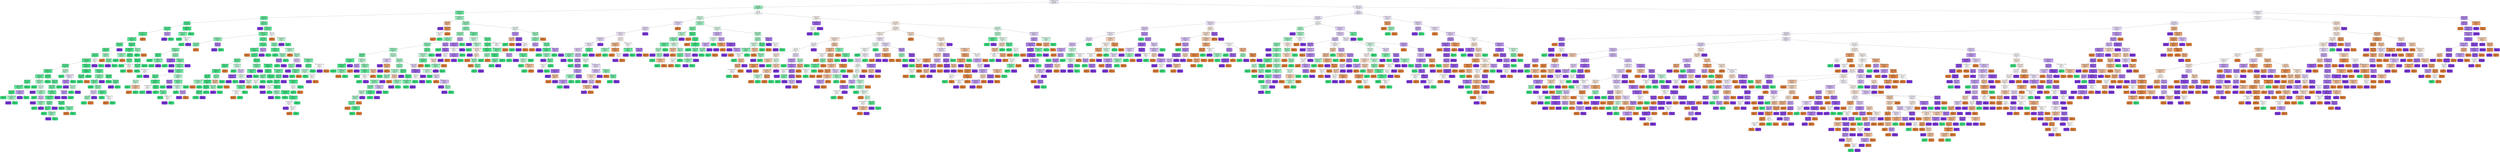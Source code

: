 digraph Tree {
node [shape=box, style="filled, rounded", color="black", fontname="helvetica"] ;
edge [fontname="helvetica"] ;
0 [label="Viscera Weight <= 4.089\ngini = 0.665\nsamples = 3893\nvalue = [1225, 1233, 1435]\nclass = M", fillcolor="#f5f0fd"] ;
1 [label="Age <= 8.5\ngini = 0.536\nsamples = 1601\nvalue = [250, 1002, 349]\nclass = I", fillcolor="#98f1bd"] ;
0 -> 1 [labeldistance=2.5, labelangle=45, headlabel="True"] ;
2 [label="Viscera Weight <= 2.644\ngini = 0.368\nsamples = 1034\nvalue = [75, 804, 155]\nclass = I", fillcolor="#6deca2"] ;
1 -> 2 ;
3 [label="Age <= 6.5\ngini = 0.281\nsamples = 750\nvalue = [31, 629, 90]\nclass = I", fillcolor="#5dea98"] ;
2 -> 3 ;
4 [label="Length <= 0.975\ngini = 0.209\nsamples = 380\nvalue = [9, 336, 35]\nclass = I", fillcolor="#52e891"] ;
3 -> 4 ;
5 [label="Weight <= 9.022\ngini = 0.237\nsamples = 322\nvalue = [9, 279, 34]\nclass = I", fillcolor="#57e994"] ;
4 -> 5 ;
6 [label="Viscera Weight <= 1.907\ngini = 0.23\nsamples = 319\nvalue = [9, 278, 32]\nclass = I", fillcolor="#55e993"] ;
5 -> 6 ;
7 [label="Shucked Weight <= 2.573\ngini = 0.225\nsamples = 318\nvalue = [8, 278, 32]\nclass = I", fillcolor="#55e993"] ;
6 -> 7 ;
8 [label="Weight <= 6.123\ngini = 0.239\nsamples = 265\nvalue = [5, 229, 31]\nclass = I", fillcolor="#57e994"] ;
7 -> 8 ;
9 [label="Weight <= 5.734\ngini = 0.219\nsamples = 261\nvalue = [5, 229, 27]\nclass = I", fillcolor="#54e992"] ;
8 -> 9 ;
10 [label="Height <= 0.244\ngini = 0.21\nsamples = 256\nvalue = [4, 226, 26]\nclass = I", fillcolor="#53e891"] ;
9 -> 10 ;
11 [label="Shucked Weight <= 1.325\ngini = 0.205\nsamples = 254\nvalue = [4, 225, 25]\nclass = I", fillcolor="#52e891"] ;
10 -> 11 ;
12 [label="Height <= 0.181\ngini = 0.243\nsamples = 150\nvalue = [1, 129, 20]\nclass = I", fillcolor="#59e995"] ;
11 -> 12 ;
13 [label="Viscera Weight <= 0.276\ngini = 0.191\nsamples = 132\nvalue = [1, 118, 13]\nclass = I", fillcolor="#50e890"] ;
12 -> 13 ;
14 [label="Viscera Weight <= 0.206\ngini = 0.282\nsamples = 47\nvalue = [0, 39, 8]\nclass = I", fillcolor="#62ea9b"] ;
13 -> 14 ;
15 [label="Length <= 0.419\ngini = 0.17\nsamples = 32\nvalue = [0, 29, 3]\nclass = I", fillcolor="#4de88e"] ;
14 -> 15 ;
16 [label="Shucked Weight <= 0.234\ngini = 0.278\nsamples = 18\nvalue = [0, 15, 3]\nclass = I", fillcolor="#61ea9a"] ;
15 -> 16 ;
17 [label="Height <= 0.094\ngini = 0.124\nsamples = 15\nvalue = [0, 14, 1]\nclass = I", fillcolor="#47e78a"] ;
16 -> 17 ;
18 [label="gini = 0.0\nsamples = 12\nvalue = [0, 12, 0]\nclass = I", fillcolor="#39e581"] ;
17 -> 18 ;
19 [label="Viscera Weight <= 0.092\ngini = 0.444\nsamples = 3\nvalue = [0, 2, 1]\nclass = I", fillcolor="#9cf2c0"] ;
17 -> 19 ;
20 [label="gini = 0.0\nsamples = 1\nvalue = [0, 0, 1]\nclass = M", fillcolor="#8139e5"] ;
19 -> 20 ;
21 [label="gini = 0.0\nsamples = 2\nvalue = [0, 2, 0]\nclass = I", fillcolor="#39e581"] ;
19 -> 21 ;
22 [label="Viscera Weight <= 0.163\ngini = 0.444\nsamples = 3\nvalue = [0, 1, 2]\nclass = M", fillcolor="#c09cf2"] ;
16 -> 22 ;
23 [label="gini = 0.0\nsamples = 2\nvalue = [0, 0, 2]\nclass = M", fillcolor="#8139e5"] ;
22 -> 23 ;
24 [label="gini = 0.0\nsamples = 1\nvalue = [0, 1, 0]\nclass = I", fillcolor="#39e581"] ;
22 -> 24 ;
25 [label="gini = 0.0\nsamples = 14\nvalue = [0, 14, 0]\nclass = I", fillcolor="#39e581"] ;
15 -> 25 ;
26 [label="Shell Weight <= 0.276\ngini = 0.444\nsamples = 15\nvalue = [0, 10, 5]\nclass = I", fillcolor="#9cf2c0"] ;
14 -> 26 ;
27 [label="gini = 0.0\nsamples = 4\nvalue = [0, 4, 0]\nclass = I", fillcolor="#39e581"] ;
26 -> 27 ;
28 [label="Length <= 0.494\ngini = 0.496\nsamples = 11\nvalue = [0, 6, 5]\nclass = I", fillcolor="#defbea"] ;
26 -> 28 ;
29 [label="gini = 0.0\nsamples = 2\nvalue = [0, 0, 2]\nclass = M", fillcolor="#8139e5"] ;
28 -> 29 ;
30 [label="Shucked Weight <= 0.397\ngini = 0.444\nsamples = 9\nvalue = [0, 6, 3]\nclass = I", fillcolor="#9cf2c0"] ;
28 -> 30 ;
31 [label="gini = 0.0\nsamples = 4\nvalue = [0, 4, 0]\nclass = I", fillcolor="#39e581"] ;
30 -> 31 ;
32 [label="Weight <= 1.127\ngini = 0.48\nsamples = 5\nvalue = [0, 2, 3]\nclass = M", fillcolor="#d5bdf6"] ;
30 -> 32 ;
33 [label="gini = 0.0\nsamples = 2\nvalue = [0, 0, 2]\nclass = M", fillcolor="#8139e5"] ;
32 -> 33 ;
34 [label="Viscera Weight <= 0.262\ngini = 0.444\nsamples = 3\nvalue = [0, 2, 1]\nclass = I", fillcolor="#9cf2c0"] ;
32 -> 34 ;
35 [label="gini = 0.0\nsamples = 2\nvalue = [0, 2, 0]\nclass = I", fillcolor="#39e581"] ;
34 -> 35 ;
36 [label="gini = 0.0\nsamples = 1\nvalue = [0, 0, 1]\nclass = M", fillcolor="#8139e5"] ;
34 -> 36 ;
37 [label="Height <= 0.156\ngini = 0.133\nsamples = 85\nvalue = [1, 79, 5]\nclass = I", fillcolor="#48e78a"] ;
13 -> 37 ;
38 [label="gini = 0.0\nsamples = 49\nvalue = [0, 49, 0]\nclass = I", fillcolor="#39e581"] ;
37 -> 38 ;
39 [label="Weight <= 2.736\ngini = 0.285\nsamples = 36\nvalue = [1, 30, 5]\nclass = I", fillcolor="#5fea99"] ;
37 -> 39 ;
40 [label="Diameter <= 0.506\ngini = 0.359\nsamples = 27\nvalue = [1, 21, 5]\nclass = I", fillcolor="#6feca3"] ;
39 -> 40 ;
41 [label="Viscera Weight <= 0.716\ngini = 0.288\nsamples = 24\nvalue = [1, 20, 3]\nclass = I", fillcolor="#5fea99"] ;
40 -> 41 ;
42 [label="Viscera Weight <= 0.411\ngini = 0.234\nsamples = 23\nvalue = [1, 20, 2]\nclass = I", fillcolor="#55e993"] ;
41 -> 42 ;
43 [label="Weight <= 2.126\ngini = 0.346\nsamples = 9\nvalue = [0, 7, 2]\nclass = I", fillcolor="#72eca5"] ;
42 -> 43 ;
44 [label="Length <= 0.606\ngini = 0.219\nsamples = 8\nvalue = [0, 7, 1]\nclass = I", fillcolor="#55e993"] ;
43 -> 44 ;
45 [label="gini = 0.0\nsamples = 5\nvalue = [0, 5, 0]\nclass = I", fillcolor="#39e581"] ;
44 -> 45 ;
46 [label="Shell Weight <= 0.588\ngini = 0.444\nsamples = 3\nvalue = [0, 2, 1]\nclass = I", fillcolor="#9cf2c0"] ;
44 -> 46 ;
47 [label="gini = 0.0\nsamples = 1\nvalue = [0, 0, 1]\nclass = M", fillcolor="#8139e5"] ;
46 -> 47 ;
48 [label="gini = 0.0\nsamples = 2\nvalue = [0, 2, 0]\nclass = I", fillcolor="#39e581"] ;
46 -> 48 ;
49 [label="gini = 0.0\nsamples = 1\nvalue = [0, 0, 1]\nclass = M", fillcolor="#8139e5"] ;
43 -> 49 ;
50 [label="Length <= 0.669\ngini = 0.133\nsamples = 14\nvalue = [1, 13, 0]\nclass = I", fillcolor="#48e78b"] ;
42 -> 50 ;
51 [label="gini = 0.0\nsamples = 10\nvalue = [0, 10, 0]\nclass = I", fillcolor="#39e581"] ;
50 -> 51 ;
52 [label="Shell Weight <= 0.716\ngini = 0.375\nsamples = 4\nvalue = [1, 3, 0]\nclass = I", fillcolor="#7beeab"] ;
50 -> 52 ;
53 [label="gini = 0.0\nsamples = 1\nvalue = [1, 0, 0]\nclass = F", fillcolor="#e58139"] ;
52 -> 53 ;
54 [label="gini = 0.0\nsamples = 3\nvalue = [0, 3, 0]\nclass = I", fillcolor="#39e581"] ;
52 -> 54 ;
55 [label="gini = 0.0\nsamples = 1\nvalue = [0, 0, 1]\nclass = M", fillcolor="#8139e5"] ;
41 -> 55 ;
56 [label="Weight <= 2.693\ngini = 0.444\nsamples = 3\nvalue = [0, 1, 2]\nclass = M", fillcolor="#c09cf2"] ;
40 -> 56 ;
57 [label="gini = 0.0\nsamples = 2\nvalue = [0, 0, 2]\nclass = M", fillcolor="#8139e5"] ;
56 -> 57 ;
58 [label="gini = 0.0\nsamples = 1\nvalue = [0, 1, 0]\nclass = I", fillcolor="#39e581"] ;
56 -> 58 ;
59 [label="gini = 0.0\nsamples = 9\nvalue = [0, 9, 0]\nclass = I", fillcolor="#39e581"] ;
39 -> 59 ;
60 [label="Weight <= 2.523\ngini = 0.475\nsamples = 18\nvalue = [0, 11, 7]\nclass = I", fillcolor="#b7f6d1"] ;
12 -> 60 ;
61 [label="gini = 0.0\nsamples = 5\nvalue = [0, 5, 0]\nclass = I", fillcolor="#39e581"] ;
60 -> 61 ;
62 [label="Viscera Weight <= 0.801\ngini = 0.497\nsamples = 13\nvalue = [0, 6, 7]\nclass = M", fillcolor="#ede3fb"] ;
60 -> 62 ;
63 [label="Diameter <= 0.506\ngini = 0.42\nsamples = 10\nvalue = [0, 3, 7]\nclass = M", fillcolor="#b78ef0"] ;
62 -> 63 ;
64 [label="gini = 0.0\nsamples = 5\nvalue = [0, 0, 5]\nclass = M", fillcolor="#8139e5"] ;
63 -> 64 ;
65 [label="Length <= 0.706\ngini = 0.48\nsamples = 5\nvalue = [0, 3, 2]\nclass = I", fillcolor="#bdf6d5"] ;
63 -> 65 ;
66 [label="gini = 0.0\nsamples = 3\nvalue = [0, 3, 0]\nclass = I", fillcolor="#39e581"] ;
65 -> 66 ;
67 [label="gini = 0.0\nsamples = 2\nvalue = [0, 0, 2]\nclass = M", fillcolor="#8139e5"] ;
65 -> 67 ;
68 [label="gini = 0.0\nsamples = 3\nvalue = [0, 3, 0]\nclass = I", fillcolor="#39e581"] ;
62 -> 68 ;
69 [label="Viscera Weight <= 0.957\ngini = 0.145\nsamples = 104\nvalue = [3, 96, 5]\nclass = I", fillcolor="#49e78b"] ;
11 -> 69 ;
70 [label="Shucked Weight <= 1.467\ngini = 0.034\nsamples = 57\nvalue = [1, 56, 0]\nclass = I", fillcolor="#3de583"] ;
69 -> 70 ;
71 [label="Weight <= 3.841\ngini = 0.165\nsamples = 11\nvalue = [1, 10, 0]\nclass = I", fillcolor="#4de88e"] ;
70 -> 71 ;
72 [label="gini = 0.0\nsamples = 10\nvalue = [0, 10, 0]\nclass = I", fillcolor="#39e581"] ;
71 -> 72 ;
73 [label="gini = 0.0\nsamples = 1\nvalue = [1, 0, 0]\nclass = F", fillcolor="#e58139"] ;
71 -> 73 ;
74 [label="gini = 0.0\nsamples = 46\nvalue = [0, 46, 0]\nclass = I", fillcolor="#39e581"] ;
70 -> 74 ;
75 [label="Viscera Weight <= 1.12\ngini = 0.263\nsamples = 47\nvalue = [2, 40, 5]\nclass = I", fillcolor="#5ae996"] ;
69 -> 75 ;
76 [label="Viscera Weight <= 1.099\ngini = 0.444\nsamples = 21\nvalue = [2, 15, 4]\nclass = I", fillcolor="#7feead"] ;
75 -> 76 ;
77 [label="Shell Weight <= 1.24\ngini = 0.405\nsamples = 20\nvalue = [2, 15, 3]\nclass = I", fillcolor="#73eda6"] ;
76 -> 77 ;
78 [label="gini = 0.0\nsamples = 6\nvalue = [0, 6, 0]\nclass = I", fillcolor="#39e581"] ;
77 -> 78 ;
79 [label="Diameter <= 0.613\ngini = 0.52\nsamples = 14\nvalue = [2, 9, 3]\nclass = I", fillcolor="#93f1ba"] ;
77 -> 79 ;
80 [label="Diameter <= 0.569\ngini = 0.611\nsamples = 6\nvalue = [1, 2, 3]\nclass = M", fillcolor="#e0cef8"] ;
79 -> 80 ;
81 [label="Length <= 0.819\ngini = 0.444\nsamples = 3\nvalue = [1, 2, 0]\nclass = I", fillcolor="#9cf2c0"] ;
80 -> 81 ;
82 [label="gini = 0.0\nsamples = 2\nvalue = [0, 2, 0]\nclass = I", fillcolor="#39e581"] ;
81 -> 82 ;
83 [label="gini = 0.0\nsamples = 1\nvalue = [1, 0, 0]\nclass = F", fillcolor="#e58139"] ;
81 -> 83 ;
84 [label="gini = 0.0\nsamples = 3\nvalue = [0, 0, 3]\nclass = M", fillcolor="#8139e5"] ;
80 -> 84 ;
85 [label="Viscera Weight <= 1.056\ngini = 0.219\nsamples = 8\nvalue = [1, 7, 0]\nclass = I", fillcolor="#55e993"] ;
79 -> 85 ;
86 [label="gini = 0.0\nsamples = 6\nvalue = [0, 6, 0]\nclass = I", fillcolor="#39e581"] ;
85 -> 86 ;
87 [label="Shell Weight <= 1.63\ngini = 0.5\nsamples = 2\nvalue = [1, 1, 0]\nclass = F", fillcolor="#ffffff"] ;
85 -> 87 ;
88 [label="gini = 0.0\nsamples = 1\nvalue = [1, 0, 0]\nclass = F", fillcolor="#e58139"] ;
87 -> 88 ;
89 [label="gini = 0.0\nsamples = 1\nvalue = [0, 1, 0]\nclass = I", fillcolor="#39e581"] ;
87 -> 89 ;
90 [label="gini = 0.0\nsamples = 1\nvalue = [0, 0, 1]\nclass = M", fillcolor="#8139e5"] ;
76 -> 90 ;
91 [label="Length <= 0.881\ngini = 0.074\nsamples = 26\nvalue = [0, 25, 1]\nclass = I", fillcolor="#41e686"] ;
75 -> 91 ;
92 [label="gini = 0.0\nsamples = 20\nvalue = [0, 20, 0]\nclass = I", fillcolor="#39e581"] ;
91 -> 92 ;
93 [label="Length <= 0.894\ngini = 0.278\nsamples = 6\nvalue = [0, 5, 1]\nclass = I", fillcolor="#61ea9a"] ;
91 -> 93 ;
94 [label="gini = 0.0\nsamples = 1\nvalue = [0, 0, 1]\nclass = M", fillcolor="#8139e5"] ;
93 -> 94 ;
95 [label="gini = 0.0\nsamples = 5\nvalue = [0, 5, 0]\nclass = I", fillcolor="#39e581"] ;
93 -> 95 ;
96 [label="Weight <= 4.274\ngini = 0.5\nsamples = 2\nvalue = [0, 1, 1]\nclass = I", fillcolor="#ffffff"] ;
10 -> 96 ;
97 [label="gini = 0.0\nsamples = 1\nvalue = [0, 0, 1]\nclass = M", fillcolor="#8139e5"] ;
96 -> 97 ;
98 [label="gini = 0.0\nsamples = 1\nvalue = [0, 1, 0]\nclass = I", fillcolor="#39e581"] ;
96 -> 98 ;
99 [label="Diameter <= 0.637\ngini = 0.56\nsamples = 5\nvalue = [1, 3, 1]\nclass = I", fillcolor="#9cf2c0"] ;
9 -> 99 ;
100 [label="gini = 0.0\nsamples = 1\nvalue = [1, 0, 0]\nclass = F", fillcolor="#e58139"] ;
99 -> 100 ;
101 [label="Height <= 0.194\ngini = 0.375\nsamples = 4\nvalue = [0, 3, 1]\nclass = I", fillcolor="#7beeab"] ;
99 -> 101 ;
102 [label="gini = 0.0\nsamples = 1\nvalue = [0, 0, 1]\nclass = M", fillcolor="#8139e5"] ;
101 -> 102 ;
103 [label="gini = 0.0\nsamples = 3\nvalue = [0, 3, 0]\nclass = I", fillcolor="#39e581"] ;
101 -> 103 ;
104 [label="gini = 0.0\nsamples = 4\nvalue = [0, 0, 4]\nclass = M", fillcolor="#8139e5"] ;
8 -> 104 ;
105 [label="Diameter <= 0.738\ngini = 0.142\nsamples = 53\nvalue = [3, 49, 1]\nclass = I", fillcolor="#49e78b"] ;
7 -> 105 ;
106 [label="Viscera Weight <= 0.723\ngini = 0.114\nsamples = 50\nvalue = [2, 47, 1]\nclass = I", fillcolor="#45e789"] ;
105 -> 106 ;
107 [label="Viscera Weight <= 0.567\ngini = 0.444\nsamples = 3\nvalue = [1, 2, 0]\nclass = I", fillcolor="#9cf2c0"] ;
106 -> 107 ;
108 [label="gini = 0.0\nsamples = 2\nvalue = [0, 2, 0]\nclass = I", fillcolor="#39e581"] ;
107 -> 108 ;
109 [label="gini = 0.0\nsamples = 1\nvalue = [1, 0, 0]\nclass = F", fillcolor="#e58139"] ;
107 -> 109 ;
110 [label="Age <= 5.5\ngini = 0.082\nsamples = 47\nvalue = [1, 45, 1]\nclass = I", fillcolor="#42e686"] ;
106 -> 110 ;
111 [label="Weight <= 6.69\ngini = 0.278\nsamples = 6\nvalue = [1, 5, 0]\nclass = I", fillcolor="#61ea9a"] ;
110 -> 111 ;
112 [label="gini = 0.0\nsamples = 4\nvalue = [0, 4, 0]\nclass = I", fillcolor="#39e581"] ;
111 -> 112 ;
113 [label="Viscera Weight <= 1.474\ngini = 0.5\nsamples = 2\nvalue = [1, 1, 0]\nclass = F", fillcolor="#ffffff"] ;
111 -> 113 ;
114 [label="gini = 0.0\nsamples = 1\nvalue = [0, 1, 0]\nclass = I", fillcolor="#39e581"] ;
113 -> 114 ;
115 [label="gini = 0.0\nsamples = 1\nvalue = [1, 0, 0]\nclass = F", fillcolor="#e58139"] ;
113 -> 115 ;
116 [label="Length <= 0.881\ngini = 0.048\nsamples = 41\nvalue = [0, 40, 1]\nclass = I", fillcolor="#3ee684"] ;
110 -> 116 ;
117 [label="Length <= 0.869\ngini = 0.245\nsamples = 7\nvalue = [0, 6, 1]\nclass = I", fillcolor="#5ae996"] ;
116 -> 117 ;
118 [label="gini = 0.0\nsamples = 5\nvalue = [0, 5, 0]\nclass = I", fillcolor="#39e581"] ;
117 -> 118 ;
119 [label="Viscera Weight <= 1.325\ngini = 0.5\nsamples = 2\nvalue = [0, 1, 1]\nclass = I", fillcolor="#ffffff"] ;
117 -> 119 ;
120 [label="gini = 0.0\nsamples = 1\nvalue = [0, 1, 0]\nclass = I", fillcolor="#39e581"] ;
119 -> 120 ;
121 [label="gini = 0.0\nsamples = 1\nvalue = [0, 0, 1]\nclass = M", fillcolor="#8139e5"] ;
119 -> 121 ;
122 [label="gini = 0.0\nsamples = 34\nvalue = [0, 34, 0]\nclass = I", fillcolor="#39e581"] ;
116 -> 122 ;
123 [label="Height <= 0.237\ngini = 0.444\nsamples = 3\nvalue = [1, 2, 0]\nclass = I", fillcolor="#9cf2c0"] ;
105 -> 123 ;
124 [label="gini = 0.0\nsamples = 2\nvalue = [0, 2, 0]\nclass = I", fillcolor="#39e581"] ;
123 -> 124 ;
125 [label="gini = 0.0\nsamples = 1\nvalue = [1, 0, 0]\nclass = F", fillcolor="#e58139"] ;
123 -> 125 ;
126 [label="gini = 0.0\nsamples = 1\nvalue = [1, 0, 0]\nclass = F", fillcolor="#e58139"] ;
6 -> 126 ;
127 [label="Weight <= 10.454\ngini = 0.444\nsamples = 3\nvalue = [0, 1, 2]\nclass = M", fillcolor="#c09cf2"] ;
5 -> 127 ;
128 [label="gini = 0.0\nsamples = 2\nvalue = [0, 0, 2]\nclass = M", fillcolor="#8139e5"] ;
127 -> 128 ;
129 [label="gini = 0.0\nsamples = 1\nvalue = [0, 1, 0]\nclass = I", fillcolor="#39e581"] ;
127 -> 129 ;
130 [label="Viscera Weight <= 1.439\ngini = 0.034\nsamples = 58\nvalue = [0, 57, 1]\nclass = I", fillcolor="#3ce583"] ;
4 -> 130 ;
131 [label="Viscera Weight <= 1.425\ngini = 0.375\nsamples = 4\nvalue = [0, 3, 1]\nclass = I", fillcolor="#7beeab"] ;
130 -> 131 ;
132 [label="gini = 0.0\nsamples = 2\nvalue = [0, 2, 0]\nclass = I", fillcolor="#39e581"] ;
131 -> 132 ;
133 [label="Shell Weight <= 2.353\ngini = 0.5\nsamples = 2\nvalue = [0, 1, 1]\nclass = I", fillcolor="#ffffff"] ;
131 -> 133 ;
134 [label="gini = 0.0\nsamples = 1\nvalue = [0, 1, 0]\nclass = I", fillcolor="#39e581"] ;
133 -> 134 ;
135 [label="gini = 0.0\nsamples = 1\nvalue = [0, 0, 1]\nclass = M", fillcolor="#8139e5"] ;
133 -> 135 ;
136 [label="gini = 0.0\nsamples = 54\nvalue = [0, 54, 0]\nclass = I", fillcolor="#39e581"] ;
130 -> 136 ;
137 [label="Weight <= 2.41\ngini = 0.347\nsamples = 370\nvalue = [22, 293, 55]\nclass = I", fillcolor="#69eba0"] ;
3 -> 137 ;
138 [label="gini = 0.0\nsamples = 4\nvalue = [0, 0, 4]\nclass = M", fillcolor="#8139e5"] ;
137 -> 138 ;
139 [label="Shell Weight <= 4.295\ngini = 0.336\nsamples = 366\nvalue = [22, 293, 51]\nclass = I", fillcolor="#67eb9e"] ;
137 -> 139 ;
140 [label="Shucked Weight <= 2.318\ngini = 0.322\nsamples = 358\nvalue = [19, 290, 49]\nclass = I", fillcolor="#65eb9d"] ;
139 -> 140 ;
141 [label="Shucked Weight <= 2.24\ngini = 0.456\nsamples = 71\nvalue = [4, 49, 18]\nclass = I", fillcolor="#8bf0b5"] ;
140 -> 141 ;
142 [label="Weight <= 5.833\ngini = 0.433\nsamples = 67\nvalue = [4, 48, 15]\nclass = I", fillcolor="#81eeaf"] ;
141 -> 142 ;
143 [label="Shell Weight <= 1.013\ngini = 0.417\nsamples = 66\nvalue = [3, 48, 15]\nclass = I", fillcolor="#7feead"] ;
142 -> 143 ;
144 [label="Height <= 0.194\ngini = 0.133\nsamples = 14\nvalue = [0, 13, 1]\nclass = I", fillcolor="#48e78b"] ;
143 -> 144 ;
145 [label="gini = 0.0\nsamples = 10\nvalue = [0, 10, 0]\nclass = I", fillcolor="#39e581"] ;
144 -> 145 ;
146 [label="Shucked Weight <= 1.155\ngini = 0.375\nsamples = 4\nvalue = [0, 3, 1]\nclass = I", fillcolor="#7beeab"] ;
144 -> 146 ;
147 [label="gini = 0.0\nsamples = 3\nvalue = [0, 3, 0]\nclass = I", fillcolor="#39e581"] ;
146 -> 147 ;
148 [label="gini = 0.0\nsamples = 1\nvalue = [0, 0, 1]\nclass = M", fillcolor="#8139e5"] ;
146 -> 148 ;
149 [label="Length <= 0.744\ngini = 0.471\nsamples = 52\nvalue = [3, 35, 14]\nclass = I", fillcolor="#92f1b9"] ;
143 -> 149 ;
150 [label="Shucked Weight <= 1.12\ngini = 0.278\nsamples = 6\nvalue = [0, 1, 5]\nclass = M", fillcolor="#9a61ea"] ;
149 -> 150 ;
151 [label="gini = 0.0\nsamples = 1\nvalue = [0, 1, 0]\nclass = I", fillcolor="#39e581"] ;
150 -> 151 ;
152 [label="gini = 0.0\nsamples = 5\nvalue = [0, 0, 5]\nclass = M", fillcolor="#8139e5"] ;
150 -> 152 ;
153 [label="Shell Weight <= 2.155\ngini = 0.411\nsamples = 46\nvalue = [3, 34, 9]\nclass = I", fillcolor="#79edaa"] ;
149 -> 153 ;
154 [label="Viscera Weight <= 0.716\ngini = 0.393\nsamples = 45\nvalue = [3, 34, 8]\nclass = I", fillcolor="#74eda6"] ;
153 -> 154 ;
155 [label="gini = 0.0\nsamples = 1\nvalue = [0, 0, 1]\nclass = M", fillcolor="#8139e5"] ;
154 -> 155 ;
156 [label="Viscera Weight <= 1.155\ngini = 0.373\nsamples = 44\nvalue = [3, 34, 7]\nclass = I", fillcolor="#6feca3"] ;
154 -> 156 ;
157 [label="Length <= 0.769\ngini = 0.247\nsamples = 29\nvalue = [2, 25, 2]\nclass = I", fillcolor="#56e994"] ;
156 -> 157 ;
158 [label="Length <= 0.756\ngini = 0.48\nsamples = 5\nvalue = [2, 3, 0]\nclass = I", fillcolor="#bdf6d5"] ;
157 -> 158 ;
159 [label="gini = 0.0\nsamples = 2\nvalue = [0, 2, 0]\nclass = I", fillcolor="#39e581"] ;
158 -> 159 ;
160 [label="Viscera Weight <= 1.028\ngini = 0.444\nsamples = 3\nvalue = [2, 1, 0]\nclass = F", fillcolor="#f2c09c"] ;
158 -> 160 ;
161 [label="gini = 0.0\nsamples = 2\nvalue = [2, 0, 0]\nclass = F", fillcolor="#e58139"] ;
160 -> 161 ;
162 [label="gini = 0.0\nsamples = 1\nvalue = [0, 1, 0]\nclass = I", fillcolor="#39e581"] ;
160 -> 162 ;
163 [label="Shucked Weight <= 1.495\ngini = 0.153\nsamples = 24\nvalue = [0, 22, 2]\nclass = I", fillcolor="#4be78c"] ;
157 -> 163 ;
164 [label="Shell Weight <= 1.247\ngini = 0.5\nsamples = 2\nvalue = [0, 1, 1]\nclass = I", fillcolor="#ffffff"] ;
163 -> 164 ;
165 [label="gini = 0.0\nsamples = 1\nvalue = [0, 1, 0]\nclass = I", fillcolor="#39e581"] ;
164 -> 165 ;
166 [label="gini = 0.0\nsamples = 1\nvalue = [0, 0, 1]\nclass = M", fillcolor="#8139e5"] ;
164 -> 166 ;
167 [label="Age <= 7.5\ngini = 0.087\nsamples = 22\nvalue = [0, 21, 1]\nclass = I", fillcolor="#42e687"] ;
163 -> 167 ;
168 [label="gini = 0.0\nsamples = 17\nvalue = [0, 17, 0]\nclass = I", fillcolor="#39e581"] ;
167 -> 168 ;
169 [label="Diameter <= 0.619\ngini = 0.32\nsamples = 5\nvalue = [0, 4, 1]\nclass = I", fillcolor="#6aeca0"] ;
167 -> 169 ;
170 [label="gini = 0.0\nsamples = 3\nvalue = [0, 3, 0]\nclass = I", fillcolor="#39e581"] ;
169 -> 170 ;
171 [label="Shell Weight <= 1.729\ngini = 0.5\nsamples = 2\nvalue = [0, 1, 1]\nclass = I", fillcolor="#ffffff"] ;
169 -> 171 ;
172 [label="gini = 0.0\nsamples = 1\nvalue = [0, 0, 1]\nclass = M", fillcolor="#8139e5"] ;
171 -> 172 ;
173 [label="gini = 0.0\nsamples = 1\nvalue = [0, 1, 0]\nclass = I", fillcolor="#39e581"] ;
171 -> 173 ;
174 [label="Shucked Weight <= 1.97\ngini = 0.524\nsamples = 15\nvalue = [1, 9, 5]\nclass = I", fillcolor="#b0f5cd"] ;
156 -> 174 ;
175 [label="Weight <= 4.415\ngini = 0.375\nsamples = 4\nvalue = [0, 1, 3]\nclass = M", fillcolor="#ab7bee"] ;
174 -> 175 ;
176 [label="gini = 0.0\nsamples = 1\nvalue = [0, 1, 0]\nclass = I", fillcolor="#39e581"] ;
175 -> 176 ;
177 [label="gini = 0.0\nsamples = 3\nvalue = [0, 0, 3]\nclass = M", fillcolor="#8139e5"] ;
175 -> 177 ;
178 [label="Viscera Weight <= 1.325\ngini = 0.43\nsamples = 11\nvalue = [1, 8, 2]\nclass = I", fillcolor="#7beeab"] ;
174 -> 178 ;
179 [label="Shucked Weight <= 2.077\ngini = 0.611\nsamples = 6\nvalue = [1, 3, 2]\nclass = I", fillcolor="#cef8e0"] ;
178 -> 179 ;
180 [label="gini = 0.0\nsamples = 3\nvalue = [0, 3, 0]\nclass = I", fillcolor="#39e581"] ;
179 -> 180 ;
181 [label="Length <= 0.856\ngini = 0.444\nsamples = 3\nvalue = [1, 0, 2]\nclass = M", fillcolor="#c09cf2"] ;
179 -> 181 ;
182 [label="gini = 0.0\nsamples = 2\nvalue = [0, 0, 2]\nclass = M", fillcolor="#8139e5"] ;
181 -> 182 ;
183 [label="gini = 0.0\nsamples = 1\nvalue = [1, 0, 0]\nclass = F", fillcolor="#e58139"] ;
181 -> 183 ;
184 [label="gini = 0.0\nsamples = 5\nvalue = [0, 5, 0]\nclass = I", fillcolor="#39e581"] ;
178 -> 184 ;
185 [label="gini = 0.0\nsamples = 1\nvalue = [0, 0, 1]\nclass = M", fillcolor="#8139e5"] ;
153 -> 185 ;
186 [label="gini = 0.0\nsamples = 1\nvalue = [1, 0, 0]\nclass = F", fillcolor="#e58139"] ;
142 -> 186 ;
187 [label="Height <= 0.269\ngini = 0.375\nsamples = 4\nvalue = [0, 1, 3]\nclass = M", fillcolor="#ab7bee"] ;
141 -> 187 ;
188 [label="gini = 0.0\nsamples = 3\nvalue = [0, 0, 3]\nclass = M", fillcolor="#8139e5"] ;
187 -> 188 ;
189 [label="gini = 0.0\nsamples = 1\nvalue = [0, 1, 0]\nclass = I", fillcolor="#39e581"] ;
187 -> 189 ;
190 [label="Height <= 0.281\ngini = 0.28\nsamples = 287\nvalue = [15, 241, 31]\nclass = I", fillcolor="#5dea98"] ;
140 -> 190 ;
191 [label="Weight <= 14.026\ngini = 0.231\nsamples = 234\nvalue = [10, 204, 20]\nclass = I", fillcolor="#55e993"] ;
190 -> 191 ;
192 [label="Viscera Weight <= 0.801\ngini = 0.22\nsamples = 231\nvalue = [10, 203, 18]\nclass = I", fillcolor="#53e892"] ;
191 -> 192 ;
193 [label="gini = 0.0\nsamples = 1\nvalue = [1, 0, 0]\nclass = F", fillcolor="#e58139"] ;
192 -> 193 ;
194 [label="Length <= 0.969\ngini = 0.213\nsamples = 230\nvalue = [9, 203, 18]\nclass = I", fillcolor="#52e891"] ;
192 -> 194 ;
195 [label="Height <= 0.244\ngini = 0.321\nsamples = 91\nvalue = [7, 74, 10]\nclass = I", fillcolor="#63ea9b"] ;
194 -> 195 ;
196 [label="Diameter <= 0.756\ngini = 0.164\nsamples = 68\nvalue = [4, 62, 2]\nclass = I", fillcolor="#4ce78d"] ;
195 -> 196 ;
197 [label="Viscera Weight <= 1.765\ngini = 0.141\nsamples = 67\nvalue = [3, 62, 2]\nclass = I", fillcolor="#48e78b"] ;
196 -> 197 ;
198 [label="Length <= 0.819\ngini = 0.096\nsamples = 60\nvalue = [1, 57, 2]\nclass = I", fillcolor="#43e688"] ;
197 -> 198 ;
199 [label="Shucked Weight <= 2.445\ngini = 0.444\nsamples = 3\nvalue = [1, 2, 0]\nclass = I", fillcolor="#9cf2c0"] ;
198 -> 199 ;
200 [label="gini = 0.0\nsamples = 1\nvalue = [1, 0, 0]\nclass = F", fillcolor="#e58139"] ;
199 -> 200 ;
201 [label="gini = 0.0\nsamples = 2\nvalue = [0, 2, 0]\nclass = I", fillcolor="#39e581"] ;
199 -> 201 ;
202 [label="Shell Weight <= 2.693\ngini = 0.068\nsamples = 57\nvalue = [0, 55, 2]\nclass = I", fillcolor="#40e686"] ;
198 -> 202 ;
203 [label="Length <= 0.881\ngini = 0.036\nsamples = 54\nvalue = [0, 53, 1]\nclass = I", fillcolor="#3de583"] ;
202 -> 203 ;
204 [label="Weight <= 6.35\ngini = 0.133\nsamples = 14\nvalue = [0, 13, 1]\nclass = I", fillcolor="#48e78b"] ;
203 -> 204 ;
205 [label="gini = 0.0\nsamples = 13\nvalue = [0, 13, 0]\nclass = I", fillcolor="#39e581"] ;
204 -> 205 ;
206 [label="gini = 0.0\nsamples = 1\nvalue = [0, 0, 1]\nclass = M", fillcolor="#8139e5"] ;
204 -> 206 ;
207 [label="gini = 0.0\nsamples = 40\nvalue = [0, 40, 0]\nclass = I", fillcolor="#39e581"] ;
203 -> 207 ;
208 [label="Height <= 0.206\ngini = 0.444\nsamples = 3\nvalue = [0, 2, 1]\nclass = I", fillcolor="#9cf2c0"] ;
202 -> 208 ;
209 [label="gini = 0.0\nsamples = 1\nvalue = [0, 0, 1]\nclass = M", fillcolor="#8139e5"] ;
208 -> 209 ;
210 [label="gini = 0.0\nsamples = 2\nvalue = [0, 2, 0]\nclass = I", fillcolor="#39e581"] ;
208 -> 210 ;
211 [label="Height <= 0.206\ngini = 0.408\nsamples = 7\nvalue = [2, 5, 0]\nclass = I", fillcolor="#88efb3"] ;
197 -> 211 ;
212 [label="Weight <= 6.287\ngini = 0.444\nsamples = 3\nvalue = [2, 1, 0]\nclass = F", fillcolor="#f2c09c"] ;
211 -> 212 ;
213 [label="gini = 0.0\nsamples = 1\nvalue = [0, 1, 0]\nclass = I", fillcolor="#39e581"] ;
212 -> 213 ;
214 [label="gini = 0.0\nsamples = 2\nvalue = [2, 0, 0]\nclass = F", fillcolor="#e58139"] ;
212 -> 214 ;
215 [label="gini = 0.0\nsamples = 4\nvalue = [0, 4, 0]\nclass = I", fillcolor="#39e581"] ;
211 -> 215 ;
216 [label="gini = 0.0\nsamples = 1\nvalue = [1, 0, 0]\nclass = F", fillcolor="#e58139"] ;
196 -> 216 ;
217 [label="Shell Weight <= 2.077\ngini = 0.59\nsamples = 23\nvalue = [3, 12, 8]\nclass = I", fillcolor="#caf8dd"] ;
195 -> 217 ;
218 [label="gini = 0.0\nsamples = 7\nvalue = [0, 7, 0]\nclass = I", fillcolor="#39e581"] ;
217 -> 218 ;
219 [label="Diameter <= 0.706\ngini = 0.617\nsamples = 16\nvalue = [3, 5, 8]\nclass = M", fillcolor="#ddc9f8"] ;
217 -> 219 ;
220 [label="Shell Weight <= 3.083\ngini = 0.245\nsamples = 7\nvalue = [0, 1, 6]\nclass = M", fillcolor="#965ae9"] ;
219 -> 220 ;
221 [label="gini = 0.0\nsamples = 6\nvalue = [0, 0, 6]\nclass = M", fillcolor="#8139e5"] ;
220 -> 221 ;
222 [label="gini = 0.0\nsamples = 1\nvalue = [0, 1, 0]\nclass = I", fillcolor="#39e581"] ;
220 -> 222 ;
223 [label="Viscera Weight <= 1.552\ngini = 0.642\nsamples = 9\nvalue = [3, 4, 2]\nclass = I", fillcolor="#defbea"] ;
219 -> 223 ;
224 [label="gini = 0.0\nsamples = 2\nvalue = [0, 0, 2]\nclass = M", fillcolor="#8139e5"] ;
223 -> 224 ;
225 [label="Weight <= 8.363\ngini = 0.49\nsamples = 7\nvalue = [3, 4, 0]\nclass = I", fillcolor="#cef8e0"] ;
223 -> 225 ;
226 [label="Viscera Weight <= 1.602\ngini = 0.32\nsamples = 5\nvalue = [1, 4, 0]\nclass = I", fillcolor="#6aeca0"] ;
225 -> 226 ;
227 [label="Shucked Weight <= 3.501\ngini = 0.5\nsamples = 2\nvalue = [1, 1, 0]\nclass = F", fillcolor="#ffffff"] ;
226 -> 227 ;
228 [label="gini = 0.0\nsamples = 1\nvalue = [1, 0, 0]\nclass = F", fillcolor="#e58139"] ;
227 -> 228 ;
229 [label="gini = 0.0\nsamples = 1\nvalue = [0, 1, 0]\nclass = I", fillcolor="#39e581"] ;
227 -> 229 ;
230 [label="gini = 0.0\nsamples = 3\nvalue = [0, 3, 0]\nclass = I", fillcolor="#39e581"] ;
226 -> 230 ;
231 [label="gini = 0.0\nsamples = 2\nvalue = [2, 0, 0]\nclass = F", fillcolor="#e58139"] ;
225 -> 231 ;
232 [label="Height <= 0.219\ngini = 0.135\nsamples = 139\nvalue = [2, 129, 8]\nclass = I", fillcolor="#48e78b"] ;
194 -> 232 ;
233 [label="Shell Weight <= 3.402\ngini = 0.375\nsamples = 8\nvalue = [0, 6, 2]\nclass = I", fillcolor="#7beeab"] ;
232 -> 233 ;
234 [label="Shucked Weight <= 3.374\ngini = 0.245\nsamples = 7\nvalue = [0, 6, 1]\nclass = I", fillcolor="#5ae996"] ;
233 -> 234 ;
235 [label="gini = 0.0\nsamples = 1\nvalue = [0, 0, 1]\nclass = M", fillcolor="#8139e5"] ;
234 -> 235 ;
236 [label="gini = 0.0\nsamples = 6\nvalue = [0, 6, 0]\nclass = I", fillcolor="#39e581"] ;
234 -> 236 ;
237 [label="gini = 0.0\nsamples = 1\nvalue = [0, 0, 1]\nclass = M", fillcolor="#8139e5"] ;
233 -> 237 ;
238 [label="Viscera Weight <= 2.495\ngini = 0.116\nsamples = 131\nvalue = [2, 123, 6]\nclass = I", fillcolor="#46e789"] ;
232 -> 238 ;
239 [label="Diameter <= 0.719\ngini = 0.082\nsamples = 117\nvalue = [1, 112, 4]\nclass = I", fillcolor="#42e687"] ;
238 -> 239 ;
240 [label="Weight <= 7.824\ngini = 0.375\nsamples = 4\nvalue = [0, 3, 1]\nclass = I", fillcolor="#7beeab"] ;
239 -> 240 ;
241 [label="Height <= 0.231\ngini = 0.5\nsamples = 2\nvalue = [0, 1, 1]\nclass = I", fillcolor="#ffffff"] ;
240 -> 241 ;
242 [label="gini = 0.0\nsamples = 1\nvalue = [0, 1, 0]\nclass = I", fillcolor="#39e581"] ;
241 -> 242 ;
243 [label="gini = 0.0\nsamples = 1\nvalue = [0, 0, 1]\nclass = M", fillcolor="#8139e5"] ;
241 -> 243 ;
244 [label="gini = 0.0\nsamples = 2\nvalue = [0, 2, 0]\nclass = I", fillcolor="#39e581"] ;
240 -> 244 ;
245 [label="Shell Weight <= 2.686\ngini = 0.069\nsamples = 113\nvalue = [1, 109, 3]\nclass = I", fillcolor="#40e686"] ;
239 -> 245 ;
246 [label="gini = 0.0\nsamples = 38\nvalue = [0, 38, 0]\nclass = I", fillcolor="#39e581"] ;
245 -> 246 ;
247 [label="Length <= 1.006\ngini = 0.102\nsamples = 75\nvalue = [1, 71, 3]\nclass = I", fillcolor="#44e688"] ;
245 -> 247 ;
248 [label="Diameter <= 0.806\ngini = 0.5\nsamples = 2\nvalue = [0, 1, 1]\nclass = I", fillcolor="#ffffff"] ;
247 -> 248 ;
249 [label="gini = 0.0\nsamples = 1\nvalue = [0, 0, 1]\nclass = M", fillcolor="#8139e5"] ;
248 -> 249 ;
250 [label="gini = 0.0\nsamples = 1\nvalue = [0, 1, 0]\nclass = I", fillcolor="#39e581"] ;
248 -> 250 ;
251 [label="Diameter <= 0.756\ngini = 0.08\nsamples = 73\nvalue = [1, 70, 2]\nclass = I", fillcolor="#41e686"] ;
247 -> 251 ;
252 [label="Shell Weight <= 2.7\ngini = 0.444\nsamples = 3\nvalue = [0, 2, 1]\nclass = I", fillcolor="#9cf2c0"] ;
251 -> 252 ;
253 [label="gini = 0.0\nsamples = 1\nvalue = [0, 0, 1]\nclass = M", fillcolor="#8139e5"] ;
252 -> 253 ;
254 [label="gini = 0.0\nsamples = 2\nvalue = [0, 2, 0]\nclass = I", fillcolor="#39e581"] ;
252 -> 254 ;
255 [label="Viscera Weight <= 2.261\ngini = 0.056\nsamples = 70\nvalue = [1, 68, 1]\nclass = I", fillcolor="#3fe685"] ;
251 -> 255 ;
256 [label="gini = 0.0\nsamples = 45\nvalue = [0, 45, 0]\nclass = I", fillcolor="#39e581"] ;
255 -> 256 ;
257 [label="Viscera Weight <= 2.289\ngini = 0.15\nsamples = 25\nvalue = [1, 23, 1]\nclass = I", fillcolor="#49e78c"] ;
255 -> 257 ;
258 [label="Shell Weight <= 2.899\ngini = 0.667\nsamples = 3\nvalue = [1, 1, 1]\nclass = F", fillcolor="#ffffff"] ;
257 -> 258 ;
259 [label="gini = 0.0\nsamples = 1\nvalue = [0, 0, 1]\nclass = M", fillcolor="#8139e5"] ;
258 -> 259 ;
260 [label="Weight <= 10.518\ngini = 0.5\nsamples = 2\nvalue = [1, 1, 0]\nclass = F", fillcolor="#ffffff"] ;
258 -> 260 ;
261 [label="gini = 0.0\nsamples = 1\nvalue = [1, 0, 0]\nclass = F", fillcolor="#e58139"] ;
260 -> 261 ;
262 [label="gini = 0.0\nsamples = 1\nvalue = [0, 1, 0]\nclass = I", fillcolor="#39e581"] ;
260 -> 262 ;
263 [label="gini = 0.0\nsamples = 22\nvalue = [0, 22, 0]\nclass = I", fillcolor="#39e581"] ;
257 -> 263 ;
264 [label="Shucked Weight <= 6.627\ngini = 0.357\nsamples = 14\nvalue = [1, 11, 2]\nclass = I", fillcolor="#6beca0"] ;
238 -> 264 ;
265 [label="Length <= 1.038\ngini = 0.272\nsamples = 13\nvalue = [1, 11, 1]\nclass = I", fillcolor="#5ae996"] ;
264 -> 265 ;
266 [label="gini = 0.0\nsamples = 1\nvalue = [0, 0, 1]\nclass = M", fillcolor="#8139e5"] ;
265 -> 266 ;
267 [label="Shucked Weight <= 4.72\ngini = 0.153\nsamples = 12\nvalue = [1, 11, 0]\nclass = I", fillcolor="#4be78c"] ;
265 -> 267 ;
268 [label="Length <= 1.144\ngini = 0.5\nsamples = 2\nvalue = [1, 1, 0]\nclass = F", fillcolor="#ffffff"] ;
267 -> 268 ;
269 [label="gini = 0.0\nsamples = 1\nvalue = [0, 1, 0]\nclass = I", fillcolor="#39e581"] ;
268 -> 269 ;
270 [label="gini = 0.0\nsamples = 1\nvalue = [1, 0, 0]\nclass = F", fillcolor="#e58139"] ;
268 -> 270 ;
271 [label="gini = 0.0\nsamples = 10\nvalue = [0, 10, 0]\nclass = I", fillcolor="#39e581"] ;
267 -> 271 ;
272 [label="gini = 0.0\nsamples = 1\nvalue = [0, 0, 1]\nclass = M", fillcolor="#8139e5"] ;
264 -> 272 ;
273 [label="Weight <= 14.161\ngini = 0.444\nsamples = 3\nvalue = [0, 1, 2]\nclass = M", fillcolor="#c09cf2"] ;
191 -> 273 ;
274 [label="gini = 0.0\nsamples = 2\nvalue = [0, 0, 2]\nclass = M", fillcolor="#8139e5"] ;
273 -> 274 ;
275 [label="gini = 0.0\nsamples = 1\nvalue = [0, 1, 0]\nclass = I", fillcolor="#39e581"] ;
273 -> 275 ;
276 [label="Age <= 7.5\ngini = 0.461\nsamples = 53\nvalue = [5, 37, 11]\nclass = I", fillcolor="#84efb1"] ;
190 -> 276 ;
277 [label="Viscera Weight <= 2.438\ngini = 0.219\nsamples = 24\nvalue = [0, 21, 3]\nclass = I", fillcolor="#55e993"] ;
276 -> 277 ;
278 [label="gini = 0.0\nsamples = 15\nvalue = [0, 15, 0]\nclass = I", fillcolor="#39e581"] ;
277 -> 278 ;
279 [label="Diameter <= 0.844\ngini = 0.444\nsamples = 9\nvalue = [0, 6, 3]\nclass = I", fillcolor="#9cf2c0"] ;
277 -> 279 ;
280 [label="Height <= 0.294\ngini = 0.375\nsamples = 4\nvalue = [0, 1, 3]\nclass = M", fillcolor="#ab7bee"] ;
279 -> 280 ;
281 [label="gini = 0.0\nsamples = 1\nvalue = [0, 1, 0]\nclass = I", fillcolor="#39e581"] ;
280 -> 281 ;
282 [label="gini = 0.0\nsamples = 3\nvalue = [0, 0, 3]\nclass = M", fillcolor="#8139e5"] ;
280 -> 282 ;
283 [label="gini = 0.0\nsamples = 5\nvalue = [0, 5, 0]\nclass = I", fillcolor="#39e581"] ;
279 -> 283 ;
284 [label="Viscera Weight <= 1.666\ngini = 0.59\nsamples = 29\nvalue = [5, 16, 8]\nclass = I", fillcolor="#b4f5cf"] ;
276 -> 284 ;
285 [label="gini = 0.0\nsamples = 2\nvalue = [2, 0, 0]\nclass = F", fillcolor="#e58139"] ;
284 -> 285 ;
286 [label="Height <= 0.294\ngini = 0.549\nsamples = 27\nvalue = [3, 16, 8]\nclass = I", fillcolor="#acf4ca"] ;
284 -> 286 ;
287 [label="Diameter <= 0.831\ngini = 0.562\nsamples = 11\nvalue = [1, 4, 6]\nclass = M", fillcolor="#dbc6f8"] ;
286 -> 287 ;
288 [label="Diameter <= 0.738\ngini = 0.5\nsamples = 6\nvalue = [1, 4, 1]\nclass = I", fillcolor="#88efb3"] ;
287 -> 288 ;
289 [label="gini = 0.0\nsamples = 1\nvalue = [0, 0, 1]\nclass = M", fillcolor="#8139e5"] ;
288 -> 289 ;
290 [label="Shell Weight <= 3.685\ngini = 0.32\nsamples = 5\nvalue = [1, 4, 0]\nclass = I", fillcolor="#6aeca0"] ;
288 -> 290 ;
291 [label="gini = 0.0\nsamples = 4\nvalue = [0, 4, 0]\nclass = I", fillcolor="#39e581"] ;
290 -> 291 ;
292 [label="gini = 0.0\nsamples = 1\nvalue = [1, 0, 0]\nclass = F", fillcolor="#e58139"] ;
290 -> 292 ;
293 [label="gini = 0.0\nsamples = 5\nvalue = [0, 0, 5]\nclass = M", fillcolor="#8139e5"] ;
287 -> 293 ;
294 [label="Shucked Weight <= 6.889\ngini = 0.406\nsamples = 16\nvalue = [2, 12, 2]\nclass = I", fillcolor="#72eca5"] ;
286 -> 294 ;
295 [label="Length <= 1.062\ngini = 0.255\nsamples = 14\nvalue = [1, 12, 1]\nclass = I", fillcolor="#57e994"] ;
294 -> 295 ;
296 [label="Shell Weight <= 2.644\ngini = 0.625\nsamples = 4\nvalue = [1, 2, 1]\nclass = I", fillcolor="#bdf6d5"] ;
295 -> 296 ;
297 [label="gini = 0.0\nsamples = 2\nvalue = [0, 2, 0]\nclass = I", fillcolor="#39e581"] ;
296 -> 297 ;
298 [label="Height <= 0.312\ngini = 0.5\nsamples = 2\nvalue = [1, 0, 1]\nclass = F", fillcolor="#ffffff"] ;
296 -> 298 ;
299 [label="gini = 0.0\nsamples = 1\nvalue = [0, 0, 1]\nclass = M", fillcolor="#8139e5"] ;
298 -> 299 ;
300 [label="gini = 0.0\nsamples = 1\nvalue = [1, 0, 0]\nclass = F", fillcolor="#e58139"] ;
298 -> 300 ;
301 [label="gini = 0.0\nsamples = 10\nvalue = [0, 10, 0]\nclass = I", fillcolor="#39e581"] ;
295 -> 301 ;
302 [label="Shucked Weight <= 7.562\ngini = 0.5\nsamples = 2\nvalue = [1, 0, 1]\nclass = F", fillcolor="#ffffff"] ;
294 -> 302 ;
303 [label="gini = 0.0\nsamples = 1\nvalue = [0, 0, 1]\nclass = M", fillcolor="#8139e5"] ;
302 -> 303 ;
304 [label="gini = 0.0\nsamples = 1\nvalue = [1, 0, 0]\nclass = F", fillcolor="#e58139"] ;
302 -> 304 ;
305 [label="Age <= 7.5\ngini = 0.656\nsamples = 8\nvalue = [3, 3, 2]\nclass = F", fillcolor="#ffffff"] ;
139 -> 305 ;
306 [label="gini = 0.0\nsamples = 3\nvalue = [3, 0, 0]\nclass = F", fillcolor="#e58139"] ;
305 -> 306 ;
307 [label="Viscera Weight <= 2.58\ngini = 0.48\nsamples = 5\nvalue = [0, 3, 2]\nclass = I", fillcolor="#bdf6d5"] ;
305 -> 307 ;
308 [label="gini = 0.0\nsamples = 2\nvalue = [0, 0, 2]\nclass = M", fillcolor="#8139e5"] ;
307 -> 308 ;
309 [label="gini = 0.0\nsamples = 3\nvalue = [0, 3, 0]\nclass = I", fillcolor="#39e581"] ;
307 -> 309 ;
310 [label="Shucked Weight <= 4.515\ngini = 0.544\nsamples = 284\nvalue = [44, 175, 65]\nclass = I", fillcolor="#9cf2c0"] ;
2 -> 310 ;
311 [label="Height <= 0.256\ngini = 0.494\nsamples = 9\nvalue = [6, 1, 2]\nclass = F", fillcolor="#f0b78e"] ;
310 -> 311 ;
312 [label="gini = 0.0\nsamples = 2\nvalue = [0, 0, 2]\nclass = M", fillcolor="#8139e5"] ;
311 -> 312 ;
313 [label="Weight <= 10.929\ngini = 0.245\nsamples = 7\nvalue = [6, 1, 0]\nclass = F", fillcolor="#e9965a"] ;
311 -> 313 ;
314 [label="Diameter <= 0.812\ngini = 0.5\nsamples = 2\nvalue = [1, 1, 0]\nclass = F", fillcolor="#ffffff"] ;
313 -> 314 ;
315 [label="gini = 0.0\nsamples = 1\nvalue = [1, 0, 0]\nclass = F", fillcolor="#e58139"] ;
314 -> 315 ;
316 [label="gini = 0.0\nsamples = 1\nvalue = [0, 1, 0]\nclass = I", fillcolor="#39e581"] ;
314 -> 316 ;
317 [label="gini = 0.0\nsamples = 5\nvalue = [5, 0, 0]\nclass = F", fillcolor="#e58139"] ;
313 -> 317 ;
318 [label="Weight <= 18.115\ngini = 0.528\nsamples = 275\nvalue = [38, 174, 63]\nclass = I", fillcolor="#97f1bd"] ;
310 -> 318 ;
319 [label="Length <= 1.244\ngini = 0.503\nsamples = 239\nvalue = [32, 158, 49]\nclass = I", fillcolor="#8df0b7"] ;
318 -> 319 ;
320 [label="Diameter <= 0.956\ngini = 0.538\nsamples = 168\nvalue = [23, 104, 41]\nclass = I", fillcolor="#9df2c0"] ;
319 -> 320 ;
321 [label="Viscera Weight <= 3.948\ngini = 0.521\nsamples = 154\nvalue = [23, 99, 32]\nclass = I", fillcolor="#92f1ba"] ;
320 -> 321 ;
322 [label="Length <= 1.206\ngini = 0.504\nsamples = 148\nvalue = [22, 98, 28]\nclass = I", fillcolor="#8cf0b6"] ;
321 -> 322 ;
323 [label="Shell Weight <= 3.678\ngini = 0.539\nsamples = 119\nvalue = [18, 74, 27]\nclass = I", fillcolor="#9af2bf"] ;
322 -> 323 ;
324 [label="Length <= 1.156\ngini = 0.366\nsamples = 41\nvalue = [5, 32, 4]\nclass = I", fillcolor="#6aeca0"] ;
323 -> 324 ;
325 [label="Viscera Weight <= 3.537\ngini = 0.19\nsamples = 29\nvalue = [2, 26, 1]\nclass = I", fillcolor="#4fe88f"] ;
324 -> 325 ;
326 [label="Viscera Weight <= 3.076\ngini = 0.133\nsamples = 28\nvalue = [2, 26, 0]\nclass = I", fillcolor="#48e78b"] ;
325 -> 326 ;
327 [label="gini = 0.0\nsamples = 21\nvalue = [0, 21, 0]\nclass = I", fillcolor="#39e581"] ;
326 -> 327 ;
328 [label="Shucked Weight <= 6.003\ngini = 0.408\nsamples = 7\nvalue = [2, 5, 0]\nclass = I", fillcolor="#88efb3"] ;
326 -> 328 ;
329 [label="gini = 0.0\nsamples = 2\nvalue = [2, 0, 0]\nclass = F", fillcolor="#e58139"] ;
328 -> 329 ;
330 [label="gini = 0.0\nsamples = 5\nvalue = [0, 5, 0]\nclass = I", fillcolor="#39e581"] ;
328 -> 330 ;
331 [label="gini = 0.0\nsamples = 1\nvalue = [0, 0, 1]\nclass = M", fillcolor="#8139e5"] ;
325 -> 331 ;
332 [label="Shell Weight <= 3.296\ngini = 0.625\nsamples = 12\nvalue = [3, 6, 3]\nclass = I", fillcolor="#bdf6d5"] ;
324 -> 332 ;
333 [label="Age <= 6.5\ngini = 0.444\nsamples = 3\nvalue = [1, 0, 2]\nclass = M", fillcolor="#c09cf2"] ;
332 -> 333 ;
334 [label="gini = 0.0\nsamples = 1\nvalue = [1, 0, 0]\nclass = F", fillcolor="#e58139"] ;
333 -> 334 ;
335 [label="gini = 0.0\nsamples = 2\nvalue = [0, 0, 2]\nclass = M", fillcolor="#8139e5"] ;
333 -> 335 ;
336 [label="Shell Weight <= 3.558\ngini = 0.494\nsamples = 9\nvalue = [2, 6, 1]\nclass = I", fillcolor="#8ef0b7"] ;
332 -> 336 ;
337 [label="Shucked Weight <= 6.173\ngini = 0.278\nsamples = 6\nvalue = [0, 5, 1]\nclass = I", fillcolor="#61ea9a"] ;
336 -> 337 ;
338 [label="gini = 0.0\nsamples = 4\nvalue = [0, 4, 0]\nclass = I", fillcolor="#39e581"] ;
337 -> 338 ;
339 [label="Viscera Weight <= 3.182\ngini = 0.5\nsamples = 2\nvalue = [0, 1, 1]\nclass = I", fillcolor="#ffffff"] ;
337 -> 339 ;
340 [label="gini = 0.0\nsamples = 1\nvalue = [0, 1, 0]\nclass = I", fillcolor="#39e581"] ;
339 -> 340 ;
341 [label="gini = 0.0\nsamples = 1\nvalue = [0, 0, 1]\nclass = M", fillcolor="#8139e5"] ;
339 -> 341 ;
342 [label="Length <= 1.194\ngini = 0.444\nsamples = 3\nvalue = [2, 1, 0]\nclass = F", fillcolor="#f2c09c"] ;
336 -> 342 ;
343 [label="gini = 0.0\nsamples = 2\nvalue = [2, 0, 0]\nclass = F", fillcolor="#e58139"] ;
342 -> 343 ;
344 [label="gini = 0.0\nsamples = 1\nvalue = [0, 1, 0]\nclass = I", fillcolor="#39e581"] ;
342 -> 344 ;
345 [label="Weight <= 12.58\ngini = 0.595\nsamples = 78\nvalue = [13, 42, 23]\nclass = I", fillcolor="#bbf6d3"] ;
323 -> 345 ;
346 [label="Viscera Weight <= 2.757\ngini = 0.49\nsamples = 7\nvalue = [3, 0, 4]\nclass = M", fillcolor="#e0cef8"] ;
345 -> 346 ;
347 [label="gini = 0.0\nsamples = 3\nvalue = [0, 0, 3]\nclass = M", fillcolor="#8139e5"] ;
346 -> 347 ;
348 [label="Weight <= 11.779\ngini = 0.375\nsamples = 4\nvalue = [3, 0, 1]\nclass = F", fillcolor="#eeab7b"] ;
346 -> 348 ;
349 [label="gini = 0.0\nsamples = 1\nvalue = [0, 0, 1]\nclass = M", fillcolor="#8139e5"] ;
348 -> 349 ;
350 [label="gini = 0.0\nsamples = 3\nvalue = [3, 0, 0]\nclass = F", fillcolor="#e58139"] ;
348 -> 350 ;
351 [label="Height <= 0.319\ngini = 0.559\nsamples = 71\nvalue = [10, 42, 19]\nclass = I", fillcolor="#a7f4c7"] ;
345 -> 351 ;
352 [label="Length <= 1.181\ngini = 0.51\nsamples = 55\nvalue = [8, 36, 11]\nclass = I", fillcolor="#8ef0b7"] ;
351 -> 352 ;
353 [label="Viscera Weight <= 3.281\ngini = 0.594\nsamples = 38\nvalue = [8, 21, 9]\nclass = I", fillcolor="#adf4cb"] ;
352 -> 353 ;
354 [label="Weight <= 15.869\ngini = 0.541\nsamples = 31\nvalue = [4, 19, 8]\nclass = I", fillcolor="#a0f3c3"] ;
353 -> 354 ;
355 [label="Viscera Weight <= 3.126\ngini = 0.509\nsamples = 29\nvalue = [4, 19, 6]\nclass = I", fillcolor="#8ff0b8"] ;
354 -> 355 ;
356 [label="Weight <= 13.728\ngini = 0.455\nsamples = 24\nvalue = [4, 17, 3]\nclass = I", fillcolor="#7eeead"] ;
355 -> 356 ;
357 [label="Weight <= 13.572\ngini = 0.592\nsamples = 13\nvalue = [4, 7, 2]\nclass = I", fillcolor="#bdf6d5"] ;
356 -> 357 ;
358 [label="Weight <= 13.374\ngini = 0.463\nsamples = 11\nvalue = [4, 7, 0]\nclass = I", fillcolor="#aaf4c9"] ;
357 -> 358 ;
359 [label="Diameter <= 0.844\ngini = 0.346\nsamples = 9\nvalue = [2, 7, 0]\nclass = I", fillcolor="#72eca5"] ;
358 -> 359 ;
360 [label="gini = 0.0\nsamples = 1\nvalue = [1, 0, 0]\nclass = F", fillcolor="#e58139"] ;
359 -> 360 ;
361 [label="Viscera Weight <= 3.069\ngini = 0.219\nsamples = 8\nvalue = [1, 7, 0]\nclass = I", fillcolor="#55e993"] ;
359 -> 361 ;
362 [label="gini = 0.0\nsamples = 7\nvalue = [0, 7, 0]\nclass = I", fillcolor="#39e581"] ;
361 -> 362 ;
363 [label="gini = 0.0\nsamples = 1\nvalue = [1, 0, 0]\nclass = F", fillcolor="#e58139"] ;
361 -> 363 ;
364 [label="gini = 0.0\nsamples = 2\nvalue = [2, 0, 0]\nclass = F", fillcolor="#e58139"] ;
358 -> 364 ;
365 [label="gini = 0.0\nsamples = 2\nvalue = [0, 0, 2]\nclass = M", fillcolor="#8139e5"] ;
357 -> 365 ;
366 [label="Shucked Weight <= 7.612\ngini = 0.165\nsamples = 11\nvalue = [0, 10, 1]\nclass = I", fillcolor="#4de88e"] ;
356 -> 366 ;
367 [label="gini = 0.0\nsamples = 10\nvalue = [0, 10, 0]\nclass = I", fillcolor="#39e581"] ;
366 -> 367 ;
368 [label="gini = 0.0\nsamples = 1\nvalue = [0, 0, 1]\nclass = M", fillcolor="#8139e5"] ;
366 -> 368 ;
369 [label="Shucked Weight <= 6.613\ngini = 0.48\nsamples = 5\nvalue = [0, 2, 3]\nclass = M", fillcolor="#d5bdf6"] ;
355 -> 369 ;
370 [label="gini = 0.0\nsamples = 3\nvalue = [0, 0, 3]\nclass = M", fillcolor="#8139e5"] ;
369 -> 370 ;
371 [label="gini = 0.0\nsamples = 2\nvalue = [0, 2, 0]\nclass = I", fillcolor="#39e581"] ;
369 -> 371 ;
372 [label="gini = 0.0\nsamples = 2\nvalue = [0, 0, 2]\nclass = M", fillcolor="#8139e5"] ;
354 -> 372 ;
373 [label="Height <= 0.294\ngini = 0.571\nsamples = 7\nvalue = [4, 2, 1]\nclass = F", fillcolor="#f5cdb0"] ;
353 -> 373 ;
374 [label="gini = 0.0\nsamples = 4\nvalue = [4, 0, 0]\nclass = F", fillcolor="#e58139"] ;
373 -> 374 ;
375 [label="Viscera Weight <= 3.452\ngini = 0.444\nsamples = 3\nvalue = [0, 2, 1]\nclass = I", fillcolor="#9cf2c0"] ;
373 -> 375 ;
376 [label="gini = 0.0\nsamples = 1\nvalue = [0, 0, 1]\nclass = M", fillcolor="#8139e5"] ;
375 -> 376 ;
377 [label="gini = 0.0\nsamples = 2\nvalue = [0, 2, 0]\nclass = I", fillcolor="#39e581"] ;
375 -> 377 ;
378 [label="Height <= 0.256\ngini = 0.208\nsamples = 17\nvalue = [0, 15, 2]\nclass = I", fillcolor="#53e892"] ;
352 -> 378 ;
379 [label="gini = 0.0\nsamples = 1\nvalue = [0, 0, 1]\nclass = M", fillcolor="#8139e5"] ;
378 -> 379 ;
380 [label="Weight <= 13.757\ngini = 0.117\nsamples = 16\nvalue = [0, 15, 1]\nclass = I", fillcolor="#46e789"] ;
378 -> 380 ;
381 [label="Shucked Weight <= 6.244\ngini = 0.375\nsamples = 4\nvalue = [0, 3, 1]\nclass = I", fillcolor="#7beeab"] ;
380 -> 381 ;
382 [label="gini = 0.0\nsamples = 3\nvalue = [0, 3, 0]\nclass = I", fillcolor="#39e581"] ;
381 -> 382 ;
383 [label="gini = 0.0\nsamples = 1\nvalue = [0, 0, 1]\nclass = M", fillcolor="#8139e5"] ;
381 -> 383 ;
384 [label="gini = 0.0\nsamples = 12\nvalue = [0, 12, 0]\nclass = I", fillcolor="#39e581"] ;
380 -> 384 ;
385 [label="Height <= 0.331\ngini = 0.594\nsamples = 16\nvalue = [2, 6, 8]\nclass = M", fillcolor="#e6d7fa"] ;
351 -> 385 ;
386 [label="Shucked Weight <= 5.557\ngini = 0.278\nsamples = 6\nvalue = [0, 1, 5]\nclass = M", fillcolor="#9a61ea"] ;
385 -> 386 ;
387 [label="Diameter <= 0.887\ngini = 0.5\nsamples = 2\nvalue = [0, 1, 1]\nclass = I", fillcolor="#ffffff"] ;
386 -> 387 ;
388 [label="gini = 0.0\nsamples = 1\nvalue = [0, 0, 1]\nclass = M", fillcolor="#8139e5"] ;
387 -> 388 ;
389 [label="gini = 0.0\nsamples = 1\nvalue = [0, 1, 0]\nclass = I", fillcolor="#39e581"] ;
387 -> 389 ;
390 [label="gini = 0.0\nsamples = 4\nvalue = [0, 0, 4]\nclass = M", fillcolor="#8139e5"] ;
386 -> 390 ;
391 [label="Shucked Weight <= 6.258\ngini = 0.62\nsamples = 10\nvalue = [2, 5, 3]\nclass = I", fillcolor="#c6f8db"] ;
385 -> 391 ;
392 [label="gini = 0.0\nsamples = 3\nvalue = [0, 3, 0]\nclass = I", fillcolor="#39e581"] ;
391 -> 392 ;
393 [label="Length <= 1.163\ngini = 0.653\nsamples = 7\nvalue = [2, 2, 3]\nclass = M", fillcolor="#e6d7fa"] ;
391 -> 393 ;
394 [label="gini = 0.0\nsamples = 2\nvalue = [2, 0, 0]\nclass = F", fillcolor="#e58139"] ;
393 -> 394 ;
395 [label="Shucked Weight <= 7.293\ngini = 0.48\nsamples = 5\nvalue = [0, 2, 3]\nclass = M", fillcolor="#d5bdf6"] ;
393 -> 395 ;
396 [label="gini = 0.0\nsamples = 2\nvalue = [0, 0, 2]\nclass = M", fillcolor="#8139e5"] ;
395 -> 396 ;
397 [label="Age <= 7.5\ngini = 0.444\nsamples = 3\nvalue = [0, 2, 1]\nclass = I", fillcolor="#9cf2c0"] ;
395 -> 397 ;
398 [label="gini = 0.0\nsamples = 1\nvalue = [0, 0, 1]\nclass = M", fillcolor="#8139e5"] ;
397 -> 398 ;
399 [label="gini = 0.0\nsamples = 2\nvalue = [0, 2, 0]\nclass = I", fillcolor="#39e581"] ;
397 -> 399 ;
400 [label="Age <= 7.5\ngini = 0.295\nsamples = 29\nvalue = [4, 24, 1]\nclass = I", fillcolor="#61ea9a"] ;
322 -> 400 ;
401 [label="Shucked Weight <= 6.825\ngini = 0.542\nsamples = 12\nvalue = [4, 7, 1]\nclass = I", fillcolor="#b5f5d0"] ;
400 -> 401 ;
402 [label="Shell Weight <= 3.671\ngini = 0.278\nsamples = 6\nvalue = [1, 5, 0]\nclass = I", fillcolor="#61ea9a"] ;
401 -> 402 ;
403 [label="gini = 0.0\nsamples = 1\nvalue = [1, 0, 0]\nclass = F", fillcolor="#e58139"] ;
402 -> 403 ;
404 [label="gini = 0.0\nsamples = 5\nvalue = [0, 5, 0]\nclass = I", fillcolor="#39e581"] ;
402 -> 404 ;
405 [label="Length <= 1.219\ngini = 0.611\nsamples = 6\nvalue = [3, 2, 1]\nclass = F", fillcolor="#f8e0ce"] ;
401 -> 405 ;
406 [label="Shucked Weight <= 7.683\ngini = 0.444\nsamples = 3\nvalue = [0, 2, 1]\nclass = I", fillcolor="#9cf2c0"] ;
405 -> 406 ;
407 [label="gini = 0.0\nsamples = 1\nvalue = [0, 0, 1]\nclass = M", fillcolor="#8139e5"] ;
406 -> 407 ;
408 [label="gini = 0.0\nsamples = 2\nvalue = [0, 2, 0]\nclass = I", fillcolor="#39e581"] ;
406 -> 408 ;
409 [label="gini = 0.0\nsamples = 3\nvalue = [3, 0, 0]\nclass = F", fillcolor="#e58139"] ;
405 -> 409 ;
410 [label="gini = 0.0\nsamples = 17\nvalue = [0, 17, 0]\nclass = I", fillcolor="#39e581"] ;
400 -> 410 ;
411 [label="Length <= 1.144\ngini = 0.5\nsamples = 6\nvalue = [1, 1, 4]\nclass = M", fillcolor="#b388ef"] ;
321 -> 411 ;
412 [label="gini = 0.0\nsamples = 1\nvalue = [0, 1, 0]\nclass = I", fillcolor="#39e581"] ;
411 -> 412 ;
413 [label="Diameter <= 0.944\ngini = 0.32\nsamples = 5\nvalue = [1, 0, 4]\nclass = M", fillcolor="#a06aec"] ;
411 -> 413 ;
414 [label="gini = 0.0\nsamples = 3\nvalue = [0, 0, 3]\nclass = M", fillcolor="#8139e5"] ;
413 -> 414 ;
415 [label="Weight <= 16.932\ngini = 0.5\nsamples = 2\nvalue = [1, 0, 1]\nclass = F", fillcolor="#ffffff"] ;
413 -> 415 ;
416 [label="gini = 0.0\nsamples = 1\nvalue = [0, 0, 1]\nclass = M", fillcolor="#8139e5"] ;
415 -> 416 ;
417 [label="gini = 0.0\nsamples = 1\nvalue = [1, 0, 0]\nclass = F", fillcolor="#e58139"] ;
415 -> 417 ;
418 [label="Height <= 0.344\ngini = 0.459\nsamples = 14\nvalue = [0, 5, 9]\nclass = M", fillcolor="#c7a7f3"] ;
320 -> 418 ;
419 [label="Viscera Weight <= 3.657\ngini = 0.375\nsamples = 12\nvalue = [0, 3, 9]\nclass = M", fillcolor="#ab7bee"] ;
418 -> 419 ;
420 [label="Viscera Weight <= 3.452\ngini = 0.5\nsamples = 6\nvalue = [0, 3, 3]\nclass = I", fillcolor="#ffffff"] ;
419 -> 420 ;
421 [label="Shucked Weight <= 8.753\ngini = 0.375\nsamples = 4\nvalue = [0, 1, 3]\nclass = M", fillcolor="#ab7bee"] ;
420 -> 421 ;
422 [label="gini = 0.0\nsamples = 3\nvalue = [0, 0, 3]\nclass = M", fillcolor="#8139e5"] ;
421 -> 422 ;
423 [label="gini = 0.0\nsamples = 1\nvalue = [0, 1, 0]\nclass = I", fillcolor="#39e581"] ;
421 -> 423 ;
424 [label="gini = 0.0\nsamples = 2\nvalue = [0, 2, 0]\nclass = I", fillcolor="#39e581"] ;
420 -> 424 ;
425 [label="gini = 0.0\nsamples = 6\nvalue = [0, 0, 6]\nclass = M", fillcolor="#8139e5"] ;
419 -> 425 ;
426 [label="gini = 0.0\nsamples = 2\nvalue = [0, 2, 0]\nclass = I", fillcolor="#39e581"] ;
418 -> 426 ;
427 [label="Shell Weight <= 4.267\ngini = 0.393\nsamples = 71\nvalue = [9, 54, 8]\nclass = I", fillcolor="#6feca4"] ;
319 -> 427 ;
428 [label="Viscera Weight <= 2.856\ngini = 0.637\nsamples = 17\nvalue = [4, 8, 5]\nclass = I", fillcolor="#cef8e0"] ;
427 -> 428 ;
429 [label="gini = 0.0\nsamples = 2\nvalue = [0, 0, 2]\nclass = M", fillcolor="#8139e5"] ;
428 -> 429 ;
430 [label="Viscera Weight <= 3.239\ngini = 0.604\nsamples = 15\nvalue = [4, 8, 3]\nclass = I", fillcolor="#b7f6d1"] ;
428 -> 430 ;
431 [label="gini = 0.0\nsamples = 5\nvalue = [0, 5, 0]\nclass = I", fillcolor="#39e581"] ;
430 -> 431 ;
432 [label="Shucked Weight <= 7.222\ngini = 0.66\nsamples = 10\nvalue = [4, 3, 3]\nclass = F", fillcolor="#fbede3"] ;
430 -> 432 ;
433 [label="gini = 0.0\nsamples = 2\nvalue = [0, 0, 2]\nclass = M", fillcolor="#8139e5"] ;
432 -> 433 ;
434 [label="Age <= 7.5\ngini = 0.594\nsamples = 8\nvalue = [4, 3, 1]\nclass = F", fillcolor="#fae6d7"] ;
432 -> 434 ;
435 [label="gini = 0.0\nsamples = 3\nvalue = [3, 0, 0]\nclass = F", fillcolor="#e58139"] ;
434 -> 435 ;
436 [label="Length <= 1.269\ngini = 0.56\nsamples = 5\nvalue = [1, 3, 1]\nclass = I", fillcolor="#9cf2c0"] ;
434 -> 436 ;
437 [label="gini = 0.0\nsamples = 1\nvalue = [1, 0, 0]\nclass = F", fillcolor="#e58139"] ;
436 -> 437 ;
438 [label="Weight <= 17.35\ngini = 0.375\nsamples = 4\nvalue = [0, 3, 1]\nclass = I", fillcolor="#7beeab"] ;
436 -> 438 ;
439 [label="gini = 0.0\nsamples = 3\nvalue = [0, 3, 0]\nclass = I", fillcolor="#39e581"] ;
438 -> 439 ;
440 [label="gini = 0.0\nsamples = 1\nvalue = [0, 0, 1]\nclass = M", fillcolor="#8139e5"] ;
438 -> 440 ;
441 [label="Weight <= 17.747\ngini = 0.263\nsamples = 54\nvalue = [5, 46, 3]\nclass = I", fillcolor="#59e996"] ;
427 -> 441 ;
442 [label="Diameter <= 0.994\ngini = 0.218\nsamples = 50\nvalue = [3, 44, 3]\nclass = I", fillcolor="#52e891"] ;
441 -> 442 ;
443 [label="Shucked Weight <= 6.301\ngini = 0.112\nsamples = 34\nvalue = [1, 32, 1]\nclass = I", fillcolor="#45e789"] ;
442 -> 443 ;
444 [label="Height <= 0.319\ngini = 0.444\nsamples = 3\nvalue = [1, 2, 0]\nclass = I", fillcolor="#9cf2c0"] ;
443 -> 444 ;
445 [label="gini = 0.0\nsamples = 2\nvalue = [0, 2, 0]\nclass = I", fillcolor="#39e581"] ;
444 -> 445 ;
446 [label="gini = 0.0\nsamples = 1\nvalue = [1, 0, 0]\nclass = F", fillcolor="#e58139"] ;
444 -> 446 ;
447 [label="Shell Weight <= 4.38\ngini = 0.062\nsamples = 31\nvalue = [0, 30, 1]\nclass = I", fillcolor="#40e685"] ;
443 -> 447 ;
448 [label="Diameter <= 0.969\ngini = 0.375\nsamples = 4\nvalue = [0, 3, 1]\nclass = I", fillcolor="#7beeab"] ;
447 -> 448 ;
449 [label="gini = 0.0\nsamples = 3\nvalue = [0, 3, 0]\nclass = I", fillcolor="#39e581"] ;
448 -> 449 ;
450 [label="gini = 0.0\nsamples = 1\nvalue = [0, 0, 1]\nclass = M", fillcolor="#8139e5"] ;
448 -> 450 ;
451 [label="gini = 0.0\nsamples = 27\nvalue = [0, 27, 0]\nclass = I", fillcolor="#39e581"] ;
447 -> 451 ;
452 [label="Shucked Weight <= 6.747\ngini = 0.406\nsamples = 16\nvalue = [2, 12, 2]\nclass = I", fillcolor="#72eca5"] ;
442 -> 452 ;
453 [label="Length <= 1.281\ngini = 0.444\nsamples = 3\nvalue = [0, 1, 2]\nclass = M", fillcolor="#c09cf2"] ;
452 -> 453 ;
454 [label="gini = 0.0\nsamples = 1\nvalue = [0, 1, 0]\nclass = I", fillcolor="#39e581"] ;
453 -> 454 ;
455 [label="gini = 0.0\nsamples = 2\nvalue = [0, 0, 2]\nclass = M", fillcolor="#8139e5"] ;
453 -> 455 ;
456 [label="Shell Weight <= 5.011\ngini = 0.26\nsamples = 13\nvalue = [2, 11, 0]\nclass = I", fillcolor="#5dea98"] ;
452 -> 456 ;
457 [label="Shell Weight <= 4.89\ngini = 0.48\nsamples = 5\nvalue = [2, 3, 0]\nclass = I", fillcolor="#bdf6d5"] ;
456 -> 457 ;
458 [label="gini = 0.0\nsamples = 2\nvalue = [0, 2, 0]\nclass = I", fillcolor="#39e581"] ;
457 -> 458 ;
459 [label="Shucked Weight <= 6.939\ngini = 0.444\nsamples = 3\nvalue = [2, 1, 0]\nclass = F", fillcolor="#f2c09c"] ;
457 -> 459 ;
460 [label="gini = 0.0\nsamples = 1\nvalue = [0, 1, 0]\nclass = I", fillcolor="#39e581"] ;
459 -> 460 ;
461 [label="gini = 0.0\nsamples = 2\nvalue = [2, 0, 0]\nclass = F", fillcolor="#e58139"] ;
459 -> 461 ;
462 [label="gini = 0.0\nsamples = 8\nvalue = [0, 8, 0]\nclass = I", fillcolor="#39e581"] ;
456 -> 462 ;
463 [label="Shucked Weight <= 8.285\ngini = 0.5\nsamples = 4\nvalue = [2, 2, 0]\nclass = F", fillcolor="#ffffff"] ;
441 -> 463 ;
464 [label="gini = 0.0\nsamples = 2\nvalue = [2, 0, 0]\nclass = F", fillcolor="#e58139"] ;
463 -> 464 ;
465 [label="gini = 0.0\nsamples = 2\nvalue = [0, 2, 0]\nclass = I", fillcolor="#39e581"] ;
463 -> 465 ;
466 [label="Length <= 1.256\ngini = 0.623\nsamples = 36\nvalue = [6, 16, 14]\nclass = I", fillcolor="#edfdf4"] ;
318 -> 466 ;
467 [label="Diameter <= 0.919\ngini = 0.486\nsamples = 12\nvalue = [3, 1, 8]\nclass = M", fillcolor="#b991f1"] ;
466 -> 467 ;
468 [label="Height <= 0.256\ngini = 0.444\nsamples = 3\nvalue = [2, 1, 0]\nclass = F", fillcolor="#f2c09c"] ;
467 -> 468 ;
469 [label="gini = 0.0\nsamples = 1\nvalue = [0, 1, 0]\nclass = I", fillcolor="#39e581"] ;
468 -> 469 ;
470 [label="gini = 0.0\nsamples = 2\nvalue = [2, 0, 0]\nclass = F", fillcolor="#e58139"] ;
468 -> 470 ;
471 [label="Weight <= 19.356\ngini = 0.198\nsamples = 9\nvalue = [1, 0, 8]\nclass = M", fillcolor="#9152e8"] ;
467 -> 471 ;
472 [label="gini = 0.0\nsamples = 7\nvalue = [0, 0, 7]\nclass = M", fillcolor="#8139e5"] ;
471 -> 472 ;
473 [label="Age <= 6.5\ngini = 0.5\nsamples = 2\nvalue = [1, 0, 1]\nclass = F", fillcolor="#ffffff"] ;
471 -> 473 ;
474 [label="gini = 0.0\nsamples = 1\nvalue = [0, 0, 1]\nclass = M", fillcolor="#8139e5"] ;
473 -> 474 ;
475 [label="gini = 0.0\nsamples = 1\nvalue = [1, 0, 0]\nclass = F", fillcolor="#e58139"] ;
473 -> 475 ;
476 [label="Length <= 1.444\ngini = 0.531\nsamples = 24\nvalue = [3, 15, 6]\nclass = I", fillcolor="#9cf2c0"] ;
466 -> 476 ;
477 [label="Shell Weight <= 4.408\ngini = 0.459\nsamples = 22\nvalue = [1, 15, 6]\nclass = I", fillcolor="#90f0b8"] ;
476 -> 477 ;
478 [label="Length <= 1.275\ngini = 0.444\nsamples = 3\nvalue = [1, 0, 2]\nclass = M", fillcolor="#c09cf2"] ;
477 -> 478 ;
479 [label="gini = 0.0\nsamples = 1\nvalue = [1, 0, 0]\nclass = F", fillcolor="#e58139"] ;
478 -> 479 ;
480 [label="gini = 0.0\nsamples = 2\nvalue = [0, 0, 2]\nclass = M", fillcolor="#8139e5"] ;
478 -> 480 ;
481 [label="Height <= 0.369\ngini = 0.332\nsamples = 19\nvalue = [0, 15, 4]\nclass = I", fillcolor="#6eeca3"] ;
477 -> 481 ;
482 [label="Viscera Weight <= 3.997\ngini = 0.219\nsamples = 16\nvalue = [0, 14, 2]\nclass = I", fillcolor="#55e993"] ;
481 -> 482 ;
483 [label="gini = 0.0\nsamples = 10\nvalue = [0, 10, 0]\nclass = I", fillcolor="#39e581"] ;
482 -> 483 ;
484 [label="Shell Weight <= 5.287\ngini = 0.444\nsamples = 6\nvalue = [0, 4, 2]\nclass = I", fillcolor="#9cf2c0"] ;
482 -> 484 ;
485 [label="gini = 0.0\nsamples = 1\nvalue = [0, 0, 1]\nclass = M", fillcolor="#8139e5"] ;
484 -> 485 ;
486 [label="Height <= 0.331\ngini = 0.32\nsamples = 5\nvalue = [0, 4, 1]\nclass = I", fillcolor="#6aeca0"] ;
484 -> 486 ;
487 [label="Diameter <= 1.031\ngini = 0.5\nsamples = 2\nvalue = [0, 1, 1]\nclass = I", fillcolor="#ffffff"] ;
486 -> 487 ;
488 [label="gini = 0.0\nsamples = 1\nvalue = [0, 0, 1]\nclass = M", fillcolor="#8139e5"] ;
487 -> 488 ;
489 [label="gini = 0.0\nsamples = 1\nvalue = [0, 1, 0]\nclass = I", fillcolor="#39e581"] ;
487 -> 489 ;
490 [label="gini = 0.0\nsamples = 3\nvalue = [0, 3, 0]\nclass = I", fillcolor="#39e581"] ;
486 -> 490 ;
491 [label="Diameter <= 0.994\ngini = 0.444\nsamples = 3\nvalue = [0, 1, 2]\nclass = M", fillcolor="#c09cf2"] ;
481 -> 491 ;
492 [label="gini = 0.0\nsamples = 1\nvalue = [0, 1, 0]\nclass = I", fillcolor="#39e581"] ;
491 -> 492 ;
493 [label="gini = 0.0\nsamples = 2\nvalue = [0, 0, 2]\nclass = M", fillcolor="#8139e5"] ;
491 -> 493 ;
494 [label="gini = 0.0\nsamples = 2\nvalue = [2, 0, 0]\nclass = F", fillcolor="#e58139"] ;
476 -> 494 ;
495 [label="Age <= 9.5\ngini = 0.666\nsamples = 567\nvalue = [175, 198, 194]\nclass = I", fillcolor="#fdfffe"] ;
1 -> 495 ;
496 [label="Length <= 1.131\ngini = 0.622\nsamples = 214\nvalue = [40, 104, 70]\nclass = I", fillcolor="#d0f9e1"] ;
495 -> 496 ;
497 [label="Viscera Weight <= 3.048\ngini = 0.634\nsamples = 90\nvalue = [18, 31, 41]\nclass = M", fillcolor="#eaddfb"] ;
496 -> 497 ;
498 [label="Height <= 0.319\ngini = 0.616\nsamples = 86\nvalue = [14, 31, 41]\nclass = M", fillcolor="#e8dbfa"] ;
497 -> 498 ;
499 [label="Viscera Weight <= 2.516\ngini = 0.624\nsamples = 82\nvalue = [14, 31, 37]\nclass = M", fillcolor="#f0e8fc"] ;
498 -> 499 ;
500 [label="Viscera Weight <= 2.41\ngini = 0.585\nsamples = 64\nvalue = [7, 25, 32]\nclass = M", fillcolor="#e8dbfa"] ;
499 -> 500 ;
501 [label="Viscera Weight <= 2.197\ngini = 0.595\nsamples = 60\nvalue = [7, 25, 28]\nclass = M", fillcolor="#f4eefd"] ;
500 -> 501 ;
502 [label="Shell Weight <= 1.616\ngini = 0.595\nsamples = 53\nvalue = [7, 19, 27]\nclass = M", fillcolor="#e1d0f9"] ;
501 -> 502 ;
503 [label="Shucked Weight <= 1.368\ngini = 0.408\nsamples = 7\nvalue = [0, 5, 2]\nclass = I", fillcolor="#88efb3"] ;
502 -> 503 ;
504 [label="gini = 0.0\nsamples = 2\nvalue = [0, 0, 2]\nclass = M", fillcolor="#8139e5"] ;
503 -> 504 ;
505 [label="gini = 0.0\nsamples = 5\nvalue = [0, 5, 0]\nclass = I", fillcolor="#39e581"] ;
503 -> 505 ;
506 [label="Height <= 0.256\ngini = 0.589\nsamples = 46\nvalue = [7, 14, 25]\nclass = M", fillcolor="#d4bbf6"] ;
502 -> 506 ;
507 [label="Length <= 0.806\ngini = 0.462\nsamples = 26\nvalue = [2, 6, 18]\nclass = M", fillcolor="#b388ef"] ;
506 -> 507 ;
508 [label="gini = 0.0\nsamples = 1\nvalue = [0, 1, 0]\nclass = I", fillcolor="#39e581"] ;
507 -> 508 ;
509 [label="Length <= 0.887\ngini = 0.435\nsamples = 25\nvalue = [2, 5, 18]\nclass = M", fillcolor="#ad7eee"] ;
507 -> 509 ;
510 [label="Viscera Weight <= 1.354\ngini = 0.32\nsamples = 10\nvalue = [2, 0, 8]\nclass = M", fillcolor="#a06aec"] ;
509 -> 510 ;
511 [label="gini = 0.0\nsamples = 7\nvalue = [0, 0, 7]\nclass = M", fillcolor="#8139e5"] ;
510 -> 511 ;
512 [label="Diameter <= 0.662\ngini = 0.444\nsamples = 3\nvalue = [2, 0, 1]\nclass = F", fillcolor="#f2c09c"] ;
510 -> 512 ;
513 [label="gini = 0.0\nsamples = 2\nvalue = [2, 0, 0]\nclass = F", fillcolor="#e58139"] ;
512 -> 513 ;
514 [label="gini = 0.0\nsamples = 1\nvalue = [0, 0, 1]\nclass = M", fillcolor="#8139e5"] ;
512 -> 514 ;
515 [label="Shell Weight <= 2.339\ngini = 0.444\nsamples = 15\nvalue = [0, 5, 10]\nclass = M", fillcolor="#c09cf2"] ;
509 -> 515 ;
516 [label="Shucked Weight <= 2.736\ngini = 0.444\nsamples = 6\nvalue = [0, 4, 2]\nclass = I", fillcolor="#9cf2c0"] ;
515 -> 516 ;
517 [label="Viscera Weight <= 1.318\ngini = 0.444\nsamples = 3\nvalue = [0, 1, 2]\nclass = M", fillcolor="#c09cf2"] ;
516 -> 517 ;
518 [label="gini = 0.0\nsamples = 1\nvalue = [0, 1, 0]\nclass = I", fillcolor="#39e581"] ;
517 -> 518 ;
519 [label="gini = 0.0\nsamples = 2\nvalue = [0, 0, 2]\nclass = M", fillcolor="#8139e5"] ;
517 -> 519 ;
520 [label="gini = 0.0\nsamples = 3\nvalue = [0, 3, 0]\nclass = I", fillcolor="#39e581"] ;
516 -> 520 ;
521 [label="Height <= 0.212\ngini = 0.198\nsamples = 9\nvalue = [0, 1, 8]\nclass = M", fillcolor="#9152e8"] ;
515 -> 521 ;
522 [label="gini = 0.0\nsamples = 1\nvalue = [0, 1, 0]\nclass = I", fillcolor="#39e581"] ;
521 -> 522 ;
523 [label="gini = 0.0\nsamples = 8\nvalue = [0, 0, 8]\nclass = M", fillcolor="#8139e5"] ;
521 -> 523 ;
524 [label="Length <= 0.919\ngini = 0.655\nsamples = 20\nvalue = [5, 8, 7]\nclass = I", fillcolor="#f0fdf5"] ;
506 -> 524 ;
525 [label="gini = 0.0\nsamples = 4\nvalue = [0, 4, 0]\nclass = I", fillcolor="#39e581"] ;
524 -> 525 ;
526 [label="Viscera Weight <= 1.878\ngini = 0.648\nsamples = 16\nvalue = [5, 4, 7]\nclass = M", fillcolor="#e8dbfa"] ;
524 -> 526 ;
527 [label="Viscera Weight <= 1.814\ngini = 0.48\nsamples = 10\nvalue = [4, 0, 6]\nclass = M", fillcolor="#d5bdf6"] ;
526 -> 527 ;
528 [label="Shucked Weight <= 3.983\ngini = 0.49\nsamples = 7\nvalue = [4, 0, 3]\nclass = F", fillcolor="#f8e0ce"] ;
527 -> 528 ;
529 [label="Length <= 0.963\ngini = 0.48\nsamples = 5\nvalue = [2, 0, 3]\nclass = M", fillcolor="#d5bdf6"] ;
528 -> 529 ;
530 [label="Shucked Weight <= 2.856\ngini = 0.444\nsamples = 3\nvalue = [2, 0, 1]\nclass = F", fillcolor="#f2c09c"] ;
529 -> 530 ;
531 [label="gini = 0.0\nsamples = 1\nvalue = [0, 0, 1]\nclass = M", fillcolor="#8139e5"] ;
530 -> 531 ;
532 [label="gini = 0.0\nsamples = 2\nvalue = [2, 0, 0]\nclass = F", fillcolor="#e58139"] ;
530 -> 532 ;
533 [label="gini = 0.0\nsamples = 2\nvalue = [0, 0, 2]\nclass = M", fillcolor="#8139e5"] ;
529 -> 533 ;
534 [label="gini = 0.0\nsamples = 2\nvalue = [2, 0, 0]\nclass = F", fillcolor="#e58139"] ;
528 -> 534 ;
535 [label="gini = 0.0\nsamples = 3\nvalue = [0, 0, 3]\nclass = M", fillcolor="#8139e5"] ;
527 -> 535 ;
536 [label="Shell Weight <= 3.26\ngini = 0.5\nsamples = 6\nvalue = [1, 4, 1]\nclass = I", fillcolor="#88efb3"] ;
526 -> 536 ;
537 [label="gini = 0.0\nsamples = 1\nvalue = [1, 0, 0]\nclass = F", fillcolor="#e58139"] ;
536 -> 537 ;
538 [label="Length <= 1.119\ngini = 0.32\nsamples = 5\nvalue = [0, 4, 1]\nclass = I", fillcolor="#6aeca0"] ;
536 -> 538 ;
539 [label="gini = 0.0\nsamples = 4\nvalue = [0, 4, 0]\nclass = I", fillcolor="#39e581"] ;
538 -> 539 ;
540 [label="gini = 0.0\nsamples = 1\nvalue = [0, 0, 1]\nclass = M", fillcolor="#8139e5"] ;
538 -> 540 ;
541 [label="Shell Weight <= 4.77\ngini = 0.245\nsamples = 7\nvalue = [0, 6, 1]\nclass = I", fillcolor="#5ae996"] ;
501 -> 541 ;
542 [label="gini = 0.0\nsamples = 6\nvalue = [0, 6, 0]\nclass = I", fillcolor="#39e581"] ;
541 -> 542 ;
543 [label="gini = 0.0\nsamples = 1\nvalue = [0, 0, 1]\nclass = M", fillcolor="#8139e5"] ;
541 -> 543 ;
544 [label="gini = 0.0\nsamples = 4\nvalue = [0, 0, 4]\nclass = M", fillcolor="#8139e5"] ;
500 -> 544 ;
545 [label="Height <= 0.269\ngini = 0.66\nsamples = 18\nvalue = [7, 6, 5]\nclass = F", fillcolor="#fdf4ee"] ;
499 -> 545 ;
546 [label="Viscera Weight <= 2.53\ngini = 0.494\nsamples = 9\nvalue = [6, 2, 1]\nclass = F", fillcolor="#f0b78e"] ;
545 -> 546 ;
547 [label="Shucked Weight <= 4.55\ngini = 0.444\nsamples = 3\nvalue = [1, 2, 0]\nclass = I", fillcolor="#9cf2c0"] ;
546 -> 547 ;
548 [label="gini = 0.0\nsamples = 1\nvalue = [1, 0, 0]\nclass = F", fillcolor="#e58139"] ;
547 -> 548 ;
549 [label="gini = 0.0\nsamples = 2\nvalue = [0, 2, 0]\nclass = I", fillcolor="#39e581"] ;
547 -> 549 ;
550 [label="Shell Weight <= 3.756\ngini = 0.278\nsamples = 6\nvalue = [5, 0, 1]\nclass = F", fillcolor="#ea9a61"] ;
546 -> 550 ;
551 [label="gini = 0.0\nsamples = 4\nvalue = [4, 0, 0]\nclass = F", fillcolor="#e58139"] ;
550 -> 551 ;
552 [label="Weight <= 12.474\ngini = 0.5\nsamples = 2\nvalue = [1, 0, 1]\nclass = F", fillcolor="#ffffff"] ;
550 -> 552 ;
553 [label="gini = 0.0\nsamples = 1\nvalue = [0, 0, 1]\nclass = M", fillcolor="#8139e5"] ;
552 -> 553 ;
554 [label="gini = 0.0\nsamples = 1\nvalue = [1, 0, 0]\nclass = F", fillcolor="#e58139"] ;
552 -> 554 ;
555 [label="Shell Weight <= 3.296\ngini = 0.593\nsamples = 9\nvalue = [1, 4, 4]\nclass = I", fillcolor="#ffffff"] ;
545 -> 555 ;
556 [label="Shucked Weight <= 4.033\ngini = 0.32\nsamples = 5\nvalue = [0, 4, 1]\nclass = I", fillcolor="#6aeca0"] ;
555 -> 556 ;
557 [label="gini = 0.0\nsamples = 1\nvalue = [0, 0, 1]\nclass = M", fillcolor="#8139e5"] ;
556 -> 557 ;
558 [label="gini = 0.0\nsamples = 4\nvalue = [0, 4, 0]\nclass = I", fillcolor="#39e581"] ;
556 -> 558 ;
559 [label="Diameter <= 0.856\ngini = 0.375\nsamples = 4\nvalue = [1, 0, 3]\nclass = M", fillcolor="#ab7bee"] ;
555 -> 559 ;
560 [label="gini = 0.0\nsamples = 3\nvalue = [0, 0, 3]\nclass = M", fillcolor="#8139e5"] ;
559 -> 560 ;
561 [label="gini = 0.0\nsamples = 1\nvalue = [1, 0, 0]\nclass = F", fillcolor="#e58139"] ;
559 -> 561 ;
562 [label="gini = 0.0\nsamples = 4\nvalue = [0, 0, 4]\nclass = M", fillcolor="#8139e5"] ;
498 -> 562 ;
563 [label="gini = 0.0\nsamples = 4\nvalue = [4, 0, 0]\nclass = F", fillcolor="#e58139"] ;
497 -> 563 ;
564 [label="Viscera Weight <= 3.487\ngini = 0.567\nsamples = 124\nvalue = [22, 73, 29]\nclass = I", fillcolor="#a3f3c5"] ;
496 -> 564 ;
565 [label="Length <= 1.194\ngini = 0.432\nsamples = 66\nvalue = [7, 48, 11]\nclass = I", fillcolor="#7aeeaa"] ;
564 -> 565 ;
566 [label="Shell Weight <= 4.919\ngini = 0.58\nsamples = 34\nvalue = [5, 19, 10]\nclass = I", fillcolor="#b5f5d0"] ;
565 -> 566 ;
567 [label="Viscera Weight <= 2.877\ngini = 0.511\nsamples = 29\nvalue = [5, 19, 5]\nclass = I", fillcolor="#8cf0b6"] ;
566 -> 567 ;
568 [label="Shucked Weight <= 4.912\ngini = 0.32\nsamples = 16\nvalue = [2, 13, 1]\nclass = I", fillcolor="#63eb9c"] ;
567 -> 568 ;
569 [label="Length <= 1.144\ngini = 0.571\nsamples = 7\nvalue = [2, 4, 1]\nclass = I", fillcolor="#b0f5cd"] ;
568 -> 569 ;
570 [label="gini = 0.0\nsamples = 1\nvalue = [0, 0, 1]\nclass = M", fillcolor="#8139e5"] ;
569 -> 570 ;
571 [label="Length <= 1.156\ngini = 0.444\nsamples = 6\nvalue = [2, 4, 0]\nclass = I", fillcolor="#9cf2c0"] ;
569 -> 571 ;
572 [label="gini = 0.0\nsamples = 3\nvalue = [0, 3, 0]\nclass = I", fillcolor="#39e581"] ;
571 -> 572 ;
573 [label="Shucked Weight <= 4.366\ngini = 0.444\nsamples = 3\nvalue = [2, 1, 0]\nclass = F", fillcolor="#f2c09c"] ;
571 -> 573 ;
574 [label="gini = 0.0\nsamples = 1\nvalue = [0, 1, 0]\nclass = I", fillcolor="#39e581"] ;
573 -> 574 ;
575 [label="gini = 0.0\nsamples = 2\nvalue = [2, 0, 0]\nclass = F", fillcolor="#e58139"] ;
573 -> 575 ;
576 [label="gini = 0.0\nsamples = 9\nvalue = [0, 9, 0]\nclass = I", fillcolor="#39e581"] ;
568 -> 576 ;
577 [label="Viscera Weight <= 2.984\ngini = 0.639\nsamples = 13\nvalue = [3, 6, 4]\nclass = I", fillcolor="#d3f9e3"] ;
567 -> 577 ;
578 [label="Diameter <= 0.869\ngini = 0.444\nsamples = 3\nvalue = [2, 0, 1]\nclass = F", fillcolor="#f2c09c"] ;
577 -> 578 ;
579 [label="gini = 0.0\nsamples = 1\nvalue = [0, 0, 1]\nclass = M", fillcolor="#8139e5"] ;
578 -> 579 ;
580 [label="gini = 0.0\nsamples = 2\nvalue = [2, 0, 0]\nclass = F", fillcolor="#e58139"] ;
578 -> 580 ;
581 [label="Length <= 1.181\ngini = 0.54\nsamples = 10\nvalue = [1, 6, 3]\nclass = I", fillcolor="#aaf4c9"] ;
577 -> 581 ;
582 [label="Diameter <= 0.894\ngini = 0.32\nsamples = 5\nvalue = [1, 4, 0]\nclass = I", fillcolor="#6aeca0"] ;
581 -> 582 ;
583 [label="Length <= 1.162\ngini = 0.5\nsamples = 2\nvalue = [1, 1, 0]\nclass = F", fillcolor="#ffffff"] ;
582 -> 583 ;
584 [label="gini = 0.0\nsamples = 1\nvalue = [1, 0, 0]\nclass = F", fillcolor="#e58139"] ;
583 -> 584 ;
585 [label="gini = 0.0\nsamples = 1\nvalue = [0, 1, 0]\nclass = I", fillcolor="#39e581"] ;
583 -> 585 ;
586 [label="gini = 0.0\nsamples = 3\nvalue = [0, 3, 0]\nclass = I", fillcolor="#39e581"] ;
582 -> 586 ;
587 [label="Diameter <= 0.919\ngini = 0.48\nsamples = 5\nvalue = [0, 2, 3]\nclass = M", fillcolor="#d5bdf6"] ;
581 -> 587 ;
588 [label="Viscera Weight <= 3.083\ngini = 0.444\nsamples = 3\nvalue = [0, 2, 1]\nclass = I", fillcolor="#9cf2c0"] ;
587 -> 588 ;
589 [label="gini = 0.0\nsamples = 1\nvalue = [0, 0, 1]\nclass = M", fillcolor="#8139e5"] ;
588 -> 589 ;
590 [label="gini = 0.0\nsamples = 2\nvalue = [0, 2, 0]\nclass = I", fillcolor="#39e581"] ;
588 -> 590 ;
591 [label="gini = 0.0\nsamples = 2\nvalue = [0, 0, 2]\nclass = M", fillcolor="#8139e5"] ;
587 -> 591 ;
592 [label="gini = 0.0\nsamples = 5\nvalue = [0, 0, 5]\nclass = M", fillcolor="#8139e5"] ;
566 -> 592 ;
593 [label="Weight <= 12.856\ngini = 0.174\nsamples = 32\nvalue = [2, 29, 1]\nclass = I", fillcolor="#4de88e"] ;
565 -> 593 ;
594 [label="gini = 0.0\nsamples = 1\nvalue = [1, 0, 0]\nclass = F", fillcolor="#e58139"] ;
593 -> 594 ;
595 [label="Height <= 0.256\ngini = 0.123\nsamples = 31\nvalue = [1, 29, 1]\nclass = I", fillcolor="#46e789"] ;
593 -> 595 ;
596 [label="gini = 0.0\nsamples = 1\nvalue = [1, 0, 0]\nclass = F", fillcolor="#e58139"] ;
595 -> 596 ;
597 [label="Shucked Weight <= 8.71\ngini = 0.064\nsamples = 30\nvalue = [0, 29, 1]\nclass = I", fillcolor="#40e685"] ;
595 -> 597 ;
598 [label="gini = 0.0\nsamples = 26\nvalue = [0, 26, 0]\nclass = I", fillcolor="#39e581"] ;
597 -> 598 ;
599 [label="Length <= 1.288\ngini = 0.375\nsamples = 4\nvalue = [0, 3, 1]\nclass = I", fillcolor="#7beeab"] ;
597 -> 599 ;
600 [label="gini = 0.0\nsamples = 1\nvalue = [0, 0, 1]\nclass = M", fillcolor="#8139e5"] ;
599 -> 600 ;
601 [label="gini = 0.0\nsamples = 3\nvalue = [0, 3, 0]\nclass = I", fillcolor="#39e581"] ;
599 -> 601 ;
602 [label="Length <= 1.281\ngini = 0.651\nsamples = 58\nvalue = [15, 25, 18]\nclass = I", fillcolor="#dcfae9"] ;
564 -> 602 ;
603 [label="Shucked Weight <= 6.783\ngini = 0.601\nsamples = 24\nvalue = [6, 5, 13]\nclass = M", fillcolor="#ceb2f5"] ;
602 -> 603 ;
604 [label="Viscera Weight <= 3.82\ngini = 0.58\nsamples = 10\nvalue = [1, 5, 4]\nclass = I", fillcolor="#defbea"] ;
603 -> 604 ;
605 [label="Shell Weight <= 4.252\ngini = 0.571\nsamples = 7\nvalue = [1, 2, 4]\nclass = M", fillcolor="#cdb0f5"] ;
604 -> 605 ;
606 [label="Weight <= 13.927\ngini = 0.444\nsamples = 3\nvalue = [1, 2, 0]\nclass = I", fillcolor="#9cf2c0"] ;
605 -> 606 ;
607 [label="gini = 0.0\nsamples = 2\nvalue = [0, 2, 0]\nclass = I", fillcolor="#39e581"] ;
606 -> 607 ;
608 [label="gini = 0.0\nsamples = 1\nvalue = [1, 0, 0]\nclass = F", fillcolor="#e58139"] ;
606 -> 608 ;
609 [label="gini = 0.0\nsamples = 4\nvalue = [0, 0, 4]\nclass = M", fillcolor="#8139e5"] ;
605 -> 609 ;
610 [label="gini = 0.0\nsamples = 3\nvalue = [0, 3, 0]\nclass = I", fillcolor="#39e581"] ;
604 -> 610 ;
611 [label="Length <= 1.244\ngini = 0.459\nsamples = 14\nvalue = [5, 0, 9]\nclass = M", fillcolor="#c7a7f3"] ;
603 -> 611 ;
612 [label="Viscera Weight <= 3.53\ngini = 0.32\nsamples = 5\nvalue = [4, 0, 1]\nclass = F", fillcolor="#eca06a"] ;
611 -> 612 ;
613 [label="gini = 0.0\nsamples = 1\nvalue = [0, 0, 1]\nclass = M", fillcolor="#8139e5"] ;
612 -> 613 ;
614 [label="gini = 0.0\nsamples = 4\nvalue = [4, 0, 0]\nclass = F", fillcolor="#e58139"] ;
612 -> 614 ;
615 [label="Shucked Weight <= 8.767\ngini = 0.198\nsamples = 9\nvalue = [1, 0, 8]\nclass = M", fillcolor="#9152e8"] ;
611 -> 615 ;
616 [label="gini = 0.0\nsamples = 6\nvalue = [0, 0, 6]\nclass = M", fillcolor="#8139e5"] ;
615 -> 616 ;
617 [label="Shell Weight <= 4.94\ngini = 0.444\nsamples = 3\nvalue = [1, 0, 2]\nclass = M", fillcolor="#c09cf2"] ;
615 -> 617 ;
618 [label="gini = 0.0\nsamples = 2\nvalue = [0, 0, 2]\nclass = M", fillcolor="#8139e5"] ;
617 -> 618 ;
619 [label="gini = 0.0\nsamples = 1\nvalue = [1, 0, 0]\nclass = F", fillcolor="#e58139"] ;
617 -> 619 ;
620 [label="Weight <= 20.546\ngini = 0.562\nsamples = 34\nvalue = [9, 20, 5]\nclass = I", fillcolor="#a8f4c8"] ;
602 -> 620 ;
621 [label="Height <= 0.344\ngini = 0.504\nsamples = 30\nvalue = [9, 19, 2]\nclass = I", fillcolor="#a1f3c3"] ;
620 -> 621 ;
622 [label="Shell Weight <= 5.535\ngini = 0.571\nsamples = 21\nvalue = [8, 11, 2]\nclass = I", fillcolor="#d1f9e2"] ;
621 -> 622 ;
623 [label="Shucked Weight <= 8.214\ngini = 0.462\nsamples = 13\nvalue = [3, 9, 1]\nclass = I", fillcolor="#88efb3"] ;
622 -> 623 ;
624 [label="Viscera Weight <= 3.615\ngini = 0.612\nsamples = 7\nvalue = [3, 3, 1]\nclass = F", fillcolor="#ffffff"] ;
623 -> 624 ;
625 [label="gini = 0.0\nsamples = 2\nvalue = [0, 2, 0]\nclass = I", fillcolor="#39e581"] ;
624 -> 625 ;
626 [label="Weight <= 17.314\ngini = 0.56\nsamples = 5\nvalue = [3, 1, 1]\nclass = F", fillcolor="#f2c09c"] ;
624 -> 626 ;
627 [label="Height <= 0.312\ngini = 0.375\nsamples = 4\nvalue = [3, 1, 0]\nclass = F", fillcolor="#eeab7b"] ;
626 -> 627 ;
628 [label="Shucked Weight <= 6.861\ngini = 0.5\nsamples = 2\nvalue = [1, 1, 0]\nclass = F", fillcolor="#ffffff"] ;
627 -> 628 ;
629 [label="gini = 0.0\nsamples = 1\nvalue = [0, 1, 0]\nclass = I", fillcolor="#39e581"] ;
628 -> 629 ;
630 [label="gini = 0.0\nsamples = 1\nvalue = [1, 0, 0]\nclass = F", fillcolor="#e58139"] ;
628 -> 630 ;
631 [label="gini = 0.0\nsamples = 2\nvalue = [2, 0, 0]\nclass = F", fillcolor="#e58139"] ;
627 -> 631 ;
632 [label="gini = 0.0\nsamples = 1\nvalue = [0, 0, 1]\nclass = M", fillcolor="#8139e5"] ;
626 -> 632 ;
633 [label="gini = 0.0\nsamples = 6\nvalue = [0, 6, 0]\nclass = I", fillcolor="#39e581"] ;
623 -> 633 ;
634 [label="Diameter <= 1.056\ngini = 0.531\nsamples = 8\nvalue = [5, 2, 1]\nclass = F", fillcolor="#f2c09c"] ;
622 -> 634 ;
635 [label="gini = 0.0\nsamples = 5\nvalue = [5, 0, 0]\nclass = F", fillcolor="#e58139"] ;
634 -> 635 ;
636 [label="Diameter <= 1.069\ngini = 0.444\nsamples = 3\nvalue = [0, 2, 1]\nclass = I", fillcolor="#9cf2c0"] ;
634 -> 636 ;
637 [label="gini = 0.0\nsamples = 1\nvalue = [0, 0, 1]\nclass = M", fillcolor="#8139e5"] ;
636 -> 637 ;
638 [label="gini = 0.0\nsamples = 2\nvalue = [0, 2, 0]\nclass = I", fillcolor="#39e581"] ;
636 -> 638 ;
639 [label="Height <= 0.438\ngini = 0.198\nsamples = 9\nvalue = [1, 8, 0]\nclass = I", fillcolor="#52e891"] ;
621 -> 639 ;
640 [label="gini = 0.0\nsamples = 8\nvalue = [0, 8, 0]\nclass = I", fillcolor="#39e581"] ;
639 -> 640 ;
641 [label="gini = 0.0\nsamples = 1\nvalue = [1, 0, 0]\nclass = F", fillcolor="#e58139"] ;
639 -> 641 ;
642 [label="Diameter <= 1.056\ngini = 0.375\nsamples = 4\nvalue = [0, 1, 3]\nclass = M", fillcolor="#ab7bee"] ;
620 -> 642 ;
643 [label="gini = 0.0\nsamples = 2\nvalue = [0, 0, 2]\nclass = M", fillcolor="#8139e5"] ;
642 -> 643 ;
644 [label="Weight <= 20.794\ngini = 0.5\nsamples = 2\nvalue = [0, 1, 1]\nclass = I", fillcolor="#ffffff"] ;
642 -> 644 ;
645 [label="gini = 0.0\nsamples = 1\nvalue = [0, 0, 1]\nclass = M", fillcolor="#8139e5"] ;
644 -> 645 ;
646 [label="gini = 0.0\nsamples = 1\nvalue = [0, 1, 0]\nclass = I", fillcolor="#39e581"] ;
644 -> 646 ;
647 [label="Shell Weight <= 1.97\ngini = 0.659\nsamples = 353\nvalue = [135, 94, 124]\nclass = F", fillcolor="#fef9f5"] ;
495 -> 647 ;
648 [label="Viscera Weight <= 1.006\ngini = 0.291\nsamples = 17\nvalue = [0, 3, 14]\nclass = M", fillcolor="#9c63eb"] ;
647 -> 648 ;
649 [label="Diameter <= 0.6\ngini = 0.5\nsamples = 6\nvalue = [0, 3, 3]\nclass = I", fillcolor="#ffffff"] ;
648 -> 649 ;
650 [label="gini = 0.0\nsamples = 3\nvalue = [0, 0, 3]\nclass = M", fillcolor="#8139e5"] ;
649 -> 650 ;
651 [label="gini = 0.0\nsamples = 3\nvalue = [0, 3, 0]\nclass = I", fillcolor="#39e581"] ;
649 -> 651 ;
652 [label="gini = 0.0\nsamples = 11\nvalue = [0, 0, 11]\nclass = M", fillcolor="#8139e5"] ;
648 -> 652 ;
653 [label="Length <= 1.281\ngini = 0.658\nsamples = 336\nvalue = [135, 91, 110]\nclass = F", fillcolor="#fcf1e9"] ;
647 -> 653 ;
654 [label="Weight <= 15.032\ngini = 0.648\nsamples = 275\nvalue = [117, 64, 94]\nclass = F", fillcolor="#fcefe6"] ;
653 -> 654 ;
655 [label="Shell Weight <= 4.026\ngini = 0.665\nsamples = 183\nvalue = [67, 58, 58]\nclass = F", fillcolor="#fdf6f1"] ;
654 -> 655 ;
656 [label="Shucked Weight <= 4.061\ngini = 0.649\nsamples = 105\nvalue = [46, 32, 27]\nclass = F", fillcolor="#fae7d9"] ;
655 -> 656 ;
657 [label="Height <= 0.306\ngini = 0.665\nsamples = 58\nvalue = [18, 19, 21]\nclass = M", fillcolor="#f9f5fe"] ;
656 -> 657 ;
658 [label="Age <= 10.5\ngini = 0.666\nsamples = 54\nvalue = [18, 19, 17]\nclass = I", fillcolor="#fafefc"] ;
657 -> 658 ;
659 [label="Height <= 0.244\ngini = 0.614\nsamples = 25\nvalue = [12, 9, 4]\nclass = F", fillcolor="#fae7da"] ;
658 -> 659 ;
660 [label="Viscera Weight <= 1.864\ngini = 0.469\nsamples = 8\nvalue = [5, 0, 3]\nclass = F", fillcolor="#f5cdb0"] ;
659 -> 660 ;
661 [label="Shucked Weight <= 2.084\ngini = 0.278\nsamples = 6\nvalue = [5, 0, 1]\nclass = F", fillcolor="#ea9a61"] ;
660 -> 661 ;
662 [label="gini = 0.0\nsamples = 1\nvalue = [0, 0, 1]\nclass = M", fillcolor="#8139e5"] ;
661 -> 662 ;
663 [label="gini = 0.0\nsamples = 5\nvalue = [5, 0, 0]\nclass = F", fillcolor="#e58139"] ;
661 -> 663 ;
664 [label="gini = 0.0\nsamples = 2\nvalue = [0, 0, 2]\nclass = M", fillcolor="#8139e5"] ;
660 -> 664 ;
665 [label="Height <= 0.256\ngini = 0.547\nsamples = 17\nvalue = [7, 9, 1]\nclass = I", fillcolor="#d7fae6"] ;
659 -> 665 ;
666 [label="gini = 0.0\nsamples = 5\nvalue = [0, 5, 0]\nclass = I", fillcolor="#39e581"] ;
665 -> 666 ;
667 [label="Shell Weight <= 3.09\ngini = 0.542\nsamples = 12\nvalue = [7, 4, 1]\nclass = F", fillcolor="#f5d0b5"] ;
665 -> 667 ;
668 [label="Viscera Weight <= 1.708\ngini = 0.463\nsamples = 11\nvalue = [7, 4, 0]\nclass = F", fillcolor="#f4c9aa"] ;
667 -> 668 ;
669 [label="Viscera Weight <= 1.453\ngini = 0.48\nsamples = 5\nvalue = [2, 3, 0]\nclass = I", fillcolor="#bdf6d5"] ;
668 -> 669 ;
670 [label="gini = 0.0\nsamples = 2\nvalue = [2, 0, 0]\nclass = F", fillcolor="#e58139"] ;
669 -> 670 ;
671 [label="gini = 0.0\nsamples = 3\nvalue = [0, 3, 0]\nclass = I", fillcolor="#39e581"] ;
669 -> 671 ;
672 [label="Length <= 1.05\ngini = 0.278\nsamples = 6\nvalue = [5, 1, 0]\nclass = F", fillcolor="#ea9a61"] ;
668 -> 672 ;
673 [label="gini = 0.0\nsamples = 5\nvalue = [5, 0, 0]\nclass = F", fillcolor="#e58139"] ;
672 -> 673 ;
674 [label="gini = 0.0\nsamples = 1\nvalue = [0, 1, 0]\nclass = I", fillcolor="#39e581"] ;
672 -> 674 ;
675 [label="gini = 0.0\nsamples = 1\nvalue = [0, 0, 1]\nclass = M", fillcolor="#8139e5"] ;
667 -> 675 ;
676 [label="Weight <= 9.724\ngini = 0.637\nsamples = 29\nvalue = [6, 10, 13]\nclass = M", fillcolor="#ebe0fb"] ;
658 -> 676 ;
677 [label="Shell Weight <= 2.091\ngini = 0.54\nsamples = 21\nvalue = [3, 5, 13]\nclass = M", fillcolor="#c09cf2"] ;
676 -> 677 ;
678 [label="gini = 0.0\nsamples = 2\nvalue = [0, 2, 0]\nclass = I", fillcolor="#39e581"] ;
677 -> 678 ;
679 [label="Viscera Weight <= 1.588\ngini = 0.482\nsamples = 19\nvalue = [3, 3, 13]\nclass = M", fillcolor="#b083ef"] ;
677 -> 679 ;
680 [label="Shell Weight <= 2.381\ngini = 0.5\nsamples = 6\nvalue = [0, 3, 3]\nclass = I", fillcolor="#ffffff"] ;
679 -> 680 ;
681 [label="gini = 0.0\nsamples = 2\nvalue = [0, 0, 2]\nclass = M", fillcolor="#8139e5"] ;
680 -> 681 ;
682 [label="Diameter <= 0.838\ngini = 0.375\nsamples = 4\nvalue = [0, 3, 1]\nclass = I", fillcolor="#7beeab"] ;
680 -> 682 ;
683 [label="gini = 0.0\nsamples = 3\nvalue = [0, 3, 0]\nclass = I", fillcolor="#39e581"] ;
682 -> 683 ;
684 [label="gini = 0.0\nsamples = 1\nvalue = [0, 0, 1]\nclass = M", fillcolor="#8139e5"] ;
682 -> 684 ;
685 [label="Height <= 0.294\ngini = 0.355\nsamples = 13\nvalue = [3, 0, 10]\nclass = M", fillcolor="#a774ed"] ;
679 -> 685 ;
686 [label="Weight <= 8.016\ngini = 0.278\nsamples = 12\nvalue = [2, 0, 10]\nclass = M", fillcolor="#9a61ea"] ;
685 -> 686 ;
687 [label="Diameter <= 0.731\ngini = 0.48\nsamples = 5\nvalue = [2, 0, 3]\nclass = M", fillcolor="#d5bdf6"] ;
686 -> 687 ;
688 [label="gini = 0.0\nsamples = 3\nvalue = [0, 0, 3]\nclass = M", fillcolor="#8139e5"] ;
687 -> 688 ;
689 [label="gini = 0.0\nsamples = 2\nvalue = [2, 0, 0]\nclass = F", fillcolor="#e58139"] ;
687 -> 689 ;
690 [label="gini = 0.0\nsamples = 7\nvalue = [0, 0, 7]\nclass = M", fillcolor="#8139e5"] ;
686 -> 690 ;
691 [label="gini = 0.0\nsamples = 1\nvalue = [1, 0, 0]\nclass = F", fillcolor="#e58139"] ;
685 -> 691 ;
692 [label="Length <= 1.094\ngini = 0.469\nsamples = 8\nvalue = [3, 5, 0]\nclass = I", fillcolor="#b0f5cd"] ;
676 -> 692 ;
693 [label="Length <= 1.069\ngini = 0.375\nsamples = 4\nvalue = [3, 1, 0]\nclass = F", fillcolor="#eeab7b"] ;
692 -> 693 ;
694 [label="gini = 0.0\nsamples = 2\nvalue = [2, 0, 0]\nclass = F", fillcolor="#e58139"] ;
693 -> 694 ;
695 [label="Shell Weight <= 3.473\ngini = 0.5\nsamples = 2\nvalue = [1, 1, 0]\nclass = F", fillcolor="#ffffff"] ;
693 -> 695 ;
696 [label="gini = 0.0\nsamples = 1\nvalue = [0, 1, 0]\nclass = I", fillcolor="#39e581"] ;
695 -> 696 ;
697 [label="gini = 0.0\nsamples = 1\nvalue = [1, 0, 0]\nclass = F", fillcolor="#e58139"] ;
695 -> 697 ;
698 [label="gini = 0.0\nsamples = 4\nvalue = [0, 4, 0]\nclass = I", fillcolor="#39e581"] ;
692 -> 698 ;
699 [label="gini = 0.0\nsamples = 4\nvalue = [0, 0, 4]\nclass = M", fillcolor="#8139e5"] ;
657 -> 699 ;
700 [label="Age <= 13.5\ngini = 0.552\nsamples = 47\nvalue = [28, 13, 6]\nclass = F", fillcolor="#f4c7a8"] ;
656 -> 700 ;
701 [label="Viscera Weight <= 2.105\ngini = 0.503\nsamples = 41\nvalue = [27, 9, 5]\nclass = F", fillcolor="#f0b890"] ;
700 -> 701 ;
702 [label="Shucked Weight <= 4.267\ngini = 0.5\nsamples = 10\nvalue = [5, 5, 0]\nclass = F", fillcolor="#ffffff"] ;
701 -> 702 ;
703 [label="gini = 0.0\nsamples = 3\nvalue = [3, 0, 0]\nclass = F", fillcolor="#e58139"] ;
702 -> 703 ;
704 [label="Length <= 1.113\ngini = 0.408\nsamples = 7\nvalue = [2, 5, 0]\nclass = I", fillcolor="#88efb3"] ;
702 -> 704 ;
705 [label="Shucked Weight <= 4.848\ngini = 0.278\nsamples = 6\nvalue = [1, 5, 0]\nclass = I", fillcolor="#61ea9a"] ;
704 -> 705 ;
706 [label="gini = 0.0\nsamples = 5\nvalue = [0, 5, 0]\nclass = I", fillcolor="#39e581"] ;
705 -> 706 ;
707 [label="gini = 0.0\nsamples = 1\nvalue = [1, 0, 0]\nclass = F", fillcolor="#e58139"] ;
705 -> 707 ;
708 [label="gini = 0.0\nsamples = 1\nvalue = [1, 0, 0]\nclass = F", fillcolor="#e58139"] ;
704 -> 708 ;
709 [label="Length <= 1.194\ngini = 0.454\nsamples = 31\nvalue = [22, 4, 5]\nclass = F", fillcolor="#eead7e"] ;
701 -> 709 ;
710 [label="Weight <= 12.53\ngini = 0.424\nsamples = 30\nvalue = [22, 3, 5]\nclass = F", fillcolor="#eda978"] ;
709 -> 710 ;
711 [label="Shucked Weight <= 4.713\ngini = 0.521\nsamples = 19\nvalue = [12, 2, 5]\nclass = F", fillcolor="#f2c09c"] ;
710 -> 711 ;
712 [label="Height <= 0.294\ngini = 0.26\nsamples = 13\nvalue = [11, 0, 2]\nclass = F", fillcolor="#ea985d"] ;
711 -> 712 ;
713 [label="gini = 0.0\nsamples = 7\nvalue = [7, 0, 0]\nclass = F", fillcolor="#e58139"] ;
712 -> 713 ;
714 [label="Viscera Weight <= 2.488\ngini = 0.444\nsamples = 6\nvalue = [4, 0, 2]\nclass = F", fillcolor="#f2c09c"] ;
712 -> 714 ;
715 [label="Shell Weight <= 3.756\ngini = 0.444\nsamples = 3\nvalue = [1, 0, 2]\nclass = M", fillcolor="#c09cf2"] ;
714 -> 715 ;
716 [label="gini = 0.0\nsamples = 2\nvalue = [0, 0, 2]\nclass = M", fillcolor="#8139e5"] ;
715 -> 716 ;
717 [label="gini = 0.0\nsamples = 1\nvalue = [1, 0, 0]\nclass = F", fillcolor="#e58139"] ;
715 -> 717 ;
718 [label="gini = 0.0\nsamples = 3\nvalue = [3, 0, 0]\nclass = F", fillcolor="#e58139"] ;
714 -> 718 ;
719 [label="Shell Weight <= 3.615\ngini = 0.611\nsamples = 6\nvalue = [1, 2, 3]\nclass = M", fillcolor="#e0cef8"] ;
711 -> 719 ;
720 [label="Shucked Weight <= 5.528\ngini = 0.444\nsamples = 3\nvalue = [1, 2, 0]\nclass = I", fillcolor="#9cf2c0"] ;
719 -> 720 ;
721 [label="gini = 0.0\nsamples = 2\nvalue = [0, 2, 0]\nclass = I", fillcolor="#39e581"] ;
720 -> 721 ;
722 [label="gini = 0.0\nsamples = 1\nvalue = [1, 0, 0]\nclass = F", fillcolor="#e58139"] ;
720 -> 722 ;
723 [label="gini = 0.0\nsamples = 3\nvalue = [0, 0, 3]\nclass = M", fillcolor="#8139e5"] ;
719 -> 723 ;
724 [label="Shell Weight <= 3.331\ngini = 0.165\nsamples = 11\nvalue = [10, 1, 0]\nclass = F", fillcolor="#e88e4d"] ;
710 -> 724 ;
725 [label="gini = 0.0\nsamples = 1\nvalue = [0, 1, 0]\nclass = I", fillcolor="#39e581"] ;
724 -> 725 ;
726 [label="gini = 0.0\nsamples = 10\nvalue = [10, 0, 0]\nclass = F", fillcolor="#e58139"] ;
724 -> 726 ;
727 [label="gini = 0.0\nsamples = 1\nvalue = [0, 1, 0]\nclass = I", fillcolor="#39e581"] ;
709 -> 727 ;
728 [label="Shucked Weight <= 4.5\ngini = 0.5\nsamples = 6\nvalue = [1, 4, 1]\nclass = I", fillcolor="#88efb3"] ;
700 -> 728 ;
729 [label="gini = 0.0\nsamples = 1\nvalue = [1, 0, 0]\nclass = F", fillcolor="#e58139"] ;
728 -> 729 ;
730 [label="Shell Weight <= 3.203\ngini = 0.32\nsamples = 5\nvalue = [0, 4, 1]\nclass = I", fillcolor="#6aeca0"] ;
728 -> 730 ;
731 [label="gini = 0.0\nsamples = 1\nvalue = [0, 0, 1]\nclass = M", fillcolor="#8139e5"] ;
730 -> 731 ;
732 [label="gini = 0.0\nsamples = 4\nvalue = [0, 4, 0]\nclass = I", fillcolor="#39e581"] ;
730 -> 732 ;
733 [label="Viscera Weight <= 3.083\ngini = 0.658\nsamples = 78\nvalue = [21, 26, 31]\nclass = M", fillcolor="#f3ecfc"] ;
655 -> 733 ;
734 [label="Weight <= 14.699\ngini = 0.64\nsamples = 52\nvalue = [11, 23, 18]\nclass = I", fillcolor="#e2fbec"] ;
733 -> 734 ;
735 [label="Viscera Weight <= 1.935\ngini = 0.65\nsamples = 48\nvalue = [11, 19, 18]\nclass = I", fillcolor="#f8fefb"] ;
734 -> 735 ;
736 [label="gini = 0.0\nsamples = 3\nvalue = [0, 3, 0]\nclass = I", fillcolor="#39e581"] ;
735 -> 736 ;
737 [label="Shell Weight <= 5.571\ngini = 0.654\nsamples = 45\nvalue = [11, 16, 18]\nclass = M", fillcolor="#f6f1fd"] ;
735 -> 737 ;
738 [label="Height <= 0.331\ngini = 0.652\nsamples = 42\nvalue = [11, 13, 18]\nclass = M", fillcolor="#e9ddfb"] ;
737 -> 738 ;
739 [label="Age <= 16.0\ngini = 0.659\nsamples = 34\nvalue = [9, 13, 12]\nclass = I", fillcolor="#f6fef9"] ;
738 -> 739 ;
740 [label="Length <= 1.2\ngini = 0.646\nsamples = 32\nvalue = [7, 13, 12]\nclass = I", fillcolor="#f5fef9"] ;
739 -> 740 ;
741 [label="Height <= 0.281\ngini = 0.644\nsamples = 29\nvalue = [7, 13, 9]\nclass = I", fillcolor="#d7fae6"] ;
740 -> 741 ;
742 [label="Diameter <= 0.931\ngini = 0.54\nsamples = 10\nvalue = [1, 3, 6]\nclass = M", fillcolor="#c9aaf4"] ;
741 -> 742 ;
743 [label="Viscera Weight <= 2.339\ngini = 0.406\nsamples = 8\nvalue = [1, 1, 6]\nclass = M", fillcolor="#a572ec"] ;
742 -> 743 ;
744 [label="Shell Weight <= 5.032\ngini = 0.5\nsamples = 2\nvalue = [1, 1, 0]\nclass = F", fillcolor="#ffffff"] ;
743 -> 744 ;
745 [label="gini = 0.0\nsamples = 1\nvalue = [0, 1, 0]\nclass = I", fillcolor="#39e581"] ;
744 -> 745 ;
746 [label="gini = 0.0\nsamples = 1\nvalue = [1, 0, 0]\nclass = F", fillcolor="#e58139"] ;
744 -> 746 ;
747 [label="gini = 0.0\nsamples = 6\nvalue = [0, 0, 6]\nclass = M", fillcolor="#8139e5"] ;
743 -> 747 ;
748 [label="gini = 0.0\nsamples = 2\nvalue = [0, 2, 0]\nclass = I", fillcolor="#39e581"] ;
742 -> 748 ;
749 [label="Shell Weight <= 4.763\ngini = 0.598\nsamples = 19\nvalue = [6, 10, 3]\nclass = I", fillcolor="#c2f7d8"] ;
741 -> 749 ;
750 [label="Viscera Weight <= 2.53\ngini = 0.567\nsamples = 17\nvalue = [4, 10, 3]\nclass = I", fillcolor="#a4f3c5"] ;
749 -> 750 ;
751 [label="gini = 0.0\nsamples = 5\nvalue = [0, 5, 0]\nclass = I", fillcolor="#39e581"] ;
750 -> 751 ;
752 [label="Viscera Weight <= 2.644\ngini = 0.653\nsamples = 12\nvalue = [4, 5, 3]\nclass = I", fillcolor="#e6fcef"] ;
750 -> 752 ;
753 [label="gini = 0.0\nsamples = 2\nvalue = [2, 0, 0]\nclass = F", fillcolor="#e58139"] ;
752 -> 753 ;
754 [label="Age <= 10.5\ngini = 0.62\nsamples = 10\nvalue = [2, 5, 3]\nclass = I", fillcolor="#c6f8db"] ;
752 -> 754 ;
755 [label="Viscera Weight <= 2.828\ngini = 0.5\nsamples = 4\nvalue = [2, 0, 2]\nclass = F", fillcolor="#ffffff"] ;
754 -> 755 ;
756 [label="gini = 0.0\nsamples = 1\nvalue = [0, 0, 1]\nclass = M", fillcolor="#8139e5"] ;
755 -> 756 ;
757 [label="Shucked Weight <= 6.322\ngini = 0.444\nsamples = 3\nvalue = [2, 0, 1]\nclass = F", fillcolor="#f2c09c"] ;
755 -> 757 ;
758 [label="gini = 0.0\nsamples = 2\nvalue = [2, 0, 0]\nclass = F", fillcolor="#e58139"] ;
757 -> 758 ;
759 [label="gini = 0.0\nsamples = 1\nvalue = [0, 0, 1]\nclass = M", fillcolor="#8139e5"] ;
757 -> 759 ;
760 [label="Weight <= 12.793\ngini = 0.278\nsamples = 6\nvalue = [0, 5, 1]\nclass = I", fillcolor="#61ea9a"] ;
754 -> 760 ;
761 [label="gini = 0.0\nsamples = 1\nvalue = [0, 0, 1]\nclass = M", fillcolor="#8139e5"] ;
760 -> 761 ;
762 [label="gini = 0.0\nsamples = 5\nvalue = [0, 5, 0]\nclass = I", fillcolor="#39e581"] ;
760 -> 762 ;
763 [label="gini = 0.0\nsamples = 2\nvalue = [2, 0, 0]\nclass = F", fillcolor="#e58139"] ;
749 -> 763 ;
764 [label="gini = 0.0\nsamples = 3\nvalue = [0, 0, 3]\nclass = M", fillcolor="#8139e5"] ;
740 -> 764 ;
765 [label="gini = 0.0\nsamples = 2\nvalue = [2, 0, 0]\nclass = F", fillcolor="#e58139"] ;
739 -> 765 ;
766 [label="Shucked Weight <= 4.337\ngini = 0.375\nsamples = 8\nvalue = [2, 0, 6]\nclass = M", fillcolor="#ab7bee"] ;
738 -> 766 ;
767 [label="Length <= 1.069\ngini = 0.444\nsamples = 3\nvalue = [2, 0, 1]\nclass = F", fillcolor="#f2c09c"] ;
766 -> 767 ;
768 [label="gini = 0.0\nsamples = 1\nvalue = [0, 0, 1]\nclass = M", fillcolor="#8139e5"] ;
767 -> 768 ;
769 [label="gini = 0.0\nsamples = 2\nvalue = [2, 0, 0]\nclass = F", fillcolor="#e58139"] ;
767 -> 769 ;
770 [label="gini = 0.0\nsamples = 5\nvalue = [0, 0, 5]\nclass = M", fillcolor="#8139e5"] ;
766 -> 770 ;
771 [label="gini = 0.0\nsamples = 3\nvalue = [0, 3, 0]\nclass = I", fillcolor="#39e581"] ;
737 -> 771 ;
772 [label="gini = 0.0\nsamples = 4\nvalue = [0, 4, 0]\nclass = I", fillcolor="#39e581"] ;
734 -> 772 ;
773 [label="Shucked Weight <= 5.557\ngini = 0.589\nsamples = 26\nvalue = [10, 3, 13]\nclass = M", fillcolor="#e7dafa"] ;
733 -> 773 ;
774 [label="Length <= 1.156\ngini = 0.459\nsamples = 14\nvalue = [9, 0, 5]\nclass = F", fillcolor="#f3c7a7"] ;
773 -> 774 ;
775 [label="Length <= 1.119\ngini = 0.444\nsamples = 6\nvalue = [2, 0, 4]\nclass = M", fillcolor="#c09cf2"] ;
774 -> 775 ;
776 [label="gini = 0.0\nsamples = 2\nvalue = [2, 0, 0]\nclass = F", fillcolor="#e58139"] ;
775 -> 776 ;
777 [label="gini = 0.0\nsamples = 4\nvalue = [0, 0, 4]\nclass = M", fillcolor="#8139e5"] ;
775 -> 777 ;
778 [label="Shucked Weight <= 4.904\ngini = 0.219\nsamples = 8\nvalue = [7, 0, 1]\nclass = F", fillcolor="#e99355"] ;
774 -> 778 ;
779 [label="gini = 0.0\nsamples = 1\nvalue = [0, 0, 1]\nclass = M", fillcolor="#8139e5"] ;
778 -> 779 ;
780 [label="gini = 0.0\nsamples = 7\nvalue = [7, 0, 0]\nclass = F", fillcolor="#e58139"] ;
778 -> 780 ;
781 [label="Height <= 0.306\ngini = 0.486\nsamples = 12\nvalue = [1, 3, 8]\nclass = M", fillcolor="#b991f1"] ;
773 -> 781 ;
782 [label="Height <= 0.281\ngini = 0.444\nsamples = 3\nvalue = [1, 2, 0]\nclass = I", fillcolor="#9cf2c0"] ;
781 -> 782 ;
783 [label="gini = 0.0\nsamples = 1\nvalue = [1, 0, 0]\nclass = F", fillcolor="#e58139"] ;
782 -> 783 ;
784 [label="gini = 0.0\nsamples = 2\nvalue = [0, 2, 0]\nclass = I", fillcolor="#39e581"] ;
782 -> 784 ;
785 [label="Height <= 0.344\ngini = 0.198\nsamples = 9\nvalue = [0, 1, 8]\nclass = M", fillcolor="#9152e8"] ;
781 -> 785 ;
786 [label="gini = 0.0\nsamples = 7\nvalue = [0, 0, 7]\nclass = M", fillcolor="#8139e5"] ;
785 -> 786 ;
787 [label="Length <= 1.162\ngini = 0.5\nsamples = 2\nvalue = [0, 1, 1]\nclass = I", fillcolor="#ffffff"] ;
785 -> 787 ;
788 [label="gini = 0.0\nsamples = 1\nvalue = [0, 0, 1]\nclass = M", fillcolor="#8139e5"] ;
787 -> 788 ;
789 [label="gini = 0.0\nsamples = 1\nvalue = [0, 1, 0]\nclass = I", fillcolor="#39e581"] ;
787 -> 789 ;
790 [label="Weight <= 15.344\ngini = 0.547\nsamples = 92\nvalue = [50, 6, 36]\nclass = F", fillcolor="#f8e0ce"] ;
654 -> 790 ;
791 [label="gini = 0.0\nsamples = 6\nvalue = [6, 0, 0]\nclass = F", fillcolor="#e58139"] ;
790 -> 791 ;
792 [label="Diameter <= 1.031\ngini = 0.558\nsamples = 86\nvalue = [44, 6, 36]\nclass = F", fillcolor="#fbebdf"] ;
790 -> 792 ;
793 [label="Shucked Weight <= 6.542\ngini = 0.556\nsamples = 83\nvalue = [44, 6, 33]\nclass = F", fillcolor="#f9e3d3"] ;
792 -> 793 ;
794 [label="Shucked Weight <= 6.116\ngini = 0.569\nsamples = 36\nvalue = [15, 3, 18]\nclass = M", fillcolor="#ede3fb"] ;
793 -> 794 ;
795 [label="Shell Weight <= 5.953\ngini = 0.499\nsamples = 19\nvalue = [12, 1, 6]\nclass = F", fillcolor="#f3c5a4"] ;
794 -> 795 ;
796 [label="Viscera Weight <= 3.99\ngini = 0.314\nsamples = 11\nvalue = [9, 1, 1]\nclass = F", fillcolor="#ea9a61"] ;
795 -> 796 ;
797 [label="Weight <= 15.436\ngini = 0.18\nsamples = 10\nvalue = [9, 1, 0]\nclass = F", fillcolor="#e88f4f"] ;
796 -> 797 ;
798 [label="Diameter <= 0.919\ngini = 0.5\nsamples = 2\nvalue = [1, 1, 0]\nclass = F", fillcolor="#ffffff"] ;
797 -> 798 ;
799 [label="gini = 0.0\nsamples = 1\nvalue = [1, 0, 0]\nclass = F", fillcolor="#e58139"] ;
798 -> 799 ;
800 [label="gini = 0.0\nsamples = 1\nvalue = [0, 1, 0]\nclass = I", fillcolor="#39e581"] ;
798 -> 800 ;
801 [label="gini = 0.0\nsamples = 8\nvalue = [8, 0, 0]\nclass = F", fillcolor="#e58139"] ;
797 -> 801 ;
802 [label="gini = 0.0\nsamples = 1\nvalue = [0, 0, 1]\nclass = M", fillcolor="#8139e5"] ;
796 -> 802 ;
803 [label="Diameter <= 0.994\ngini = 0.469\nsamples = 8\nvalue = [3, 0, 5]\nclass = M", fillcolor="#cdb0f5"] ;
795 -> 803 ;
804 [label="Weight <= 16.421\ngini = 0.408\nsamples = 7\nvalue = [2, 0, 5]\nclass = M", fillcolor="#b388ef"] ;
803 -> 804 ;
805 [label="Length <= 1.194\ngini = 0.444\nsamples = 3\nvalue = [2, 0, 1]\nclass = F", fillcolor="#f2c09c"] ;
804 -> 805 ;
806 [label="gini = 0.0\nsamples = 2\nvalue = [2, 0, 0]\nclass = F", fillcolor="#e58139"] ;
805 -> 806 ;
807 [label="gini = 0.0\nsamples = 1\nvalue = [0, 0, 1]\nclass = M", fillcolor="#8139e5"] ;
805 -> 807 ;
808 [label="gini = 0.0\nsamples = 4\nvalue = [0, 0, 4]\nclass = M", fillcolor="#8139e5"] ;
804 -> 808 ;
809 [label="gini = 0.0\nsamples = 1\nvalue = [1, 0, 0]\nclass = F", fillcolor="#e58139"] ;
803 -> 809 ;
810 [label="Diameter <= 1.006\ngini = 0.457\nsamples = 17\nvalue = [3, 2, 12]\nclass = M", fillcolor="#ae80ee"] ;
794 -> 810 ;
811 [label="Length <= 1.262\ngini = 0.32\nsamples = 15\nvalue = [3, 0, 12]\nclass = M", fillcolor="#a06aec"] ;
810 -> 811 ;
812 [label="Length <= 1.169\ngini = 0.153\nsamples = 12\nvalue = [1, 0, 11]\nclass = M", fillcolor="#8c4be7"] ;
811 -> 812 ;
813 [label="gini = 0.0\nsamples = 1\nvalue = [1, 0, 0]\nclass = F", fillcolor="#e58139"] ;
812 -> 813 ;
814 [label="gini = 0.0\nsamples = 11\nvalue = [0, 0, 11]\nclass = M", fillcolor="#8139e5"] ;
812 -> 814 ;
815 [label="Age <= 12.5\ngini = 0.444\nsamples = 3\nvalue = [2, 0, 1]\nclass = F", fillcolor="#f2c09c"] ;
811 -> 815 ;
816 [label="gini = 0.0\nsamples = 1\nvalue = [0, 0, 1]\nclass = M", fillcolor="#8139e5"] ;
815 -> 816 ;
817 [label="gini = 0.0\nsamples = 2\nvalue = [2, 0, 0]\nclass = F", fillcolor="#e58139"] ;
815 -> 817 ;
818 [label="gini = 0.0\nsamples = 2\nvalue = [0, 2, 0]\nclass = I", fillcolor="#39e581"] ;
810 -> 818 ;
819 [label="Shucked Weight <= 7.151\ngini = 0.513\nsamples = 47\nvalue = [29, 3, 15]\nclass = F", fillcolor="#f4c8a8"] ;
793 -> 819 ;
820 [label="Shell Weight <= 7.017\ngini = 0.376\nsamples = 22\nvalue = [17, 2, 3]\nclass = F", fillcolor="#eca26d"] ;
819 -> 820 ;
821 [label="Viscera Weight <= 2.885\ngini = 0.322\nsamples = 21\nvalue = [17, 1, 3]\nclass = F", fillcolor="#eb9d65"] ;
820 -> 821 ;
822 [label="gini = 0.0\nsamples = 1\nvalue = [0, 0, 1]\nclass = M", fillcolor="#8139e5"] ;
821 -> 822 ;
823 [label="Length <= 1.269\ngini = 0.265\nsamples = 20\nvalue = [17, 1, 2]\nclass = F", fillcolor="#e9965a"] ;
821 -> 823 ;
824 [label="Diameter <= 0.906\ngini = 0.194\nsamples = 19\nvalue = [17, 1, 1]\nclass = F", fillcolor="#e88f4f"] ;
823 -> 824 ;
825 [label="Age <= 12.5\ngini = 0.5\nsamples = 2\nvalue = [1, 1, 0]\nclass = F", fillcolor="#ffffff"] ;
824 -> 825 ;
826 [label="gini = 0.0\nsamples = 1\nvalue = [0, 1, 0]\nclass = I", fillcolor="#39e581"] ;
825 -> 826 ;
827 [label="gini = 0.0\nsamples = 1\nvalue = [1, 0, 0]\nclass = F", fillcolor="#e58139"] ;
825 -> 827 ;
828 [label="Shucked Weight <= 6.712\ngini = 0.111\nsamples = 17\nvalue = [16, 0, 1]\nclass = F", fillcolor="#e78945"] ;
824 -> 828 ;
829 [label="Viscera Weight <= 3.53\ngini = 0.5\nsamples = 2\nvalue = [1, 0, 1]\nclass = F", fillcolor="#ffffff"] ;
828 -> 829 ;
830 [label="gini = 0.0\nsamples = 1\nvalue = [0, 0, 1]\nclass = M", fillcolor="#8139e5"] ;
829 -> 830 ;
831 [label="gini = 0.0\nsamples = 1\nvalue = [1, 0, 0]\nclass = F", fillcolor="#e58139"] ;
829 -> 831 ;
832 [label="gini = 0.0\nsamples = 15\nvalue = [15, 0, 0]\nclass = F", fillcolor="#e58139"] ;
828 -> 832 ;
833 [label="gini = 0.0\nsamples = 1\nvalue = [0, 0, 1]\nclass = M", fillcolor="#8139e5"] ;
823 -> 833 ;
834 [label="gini = 0.0\nsamples = 1\nvalue = [0, 1, 0]\nclass = I", fillcolor="#39e581"] ;
820 -> 834 ;
835 [label="Weight <= 18.881\ngini = 0.538\nsamples = 25\nvalue = [12, 1, 12]\nclass = F", fillcolor="#ffffff"] ;
819 -> 835 ;
836 [label="Viscera Weight <= 3.848\ngini = 0.499\nsamples = 19\nvalue = [6, 1, 12]\nclass = M", fillcolor="#c5a4f3"] ;
835 -> 836 ;
837 [label="Height <= 0.369\ngini = 0.561\nsamples = 14\nvalue = [6, 1, 7]\nclass = M", fillcolor="#efe6fc"] ;
836 -> 837 ;
838 [label="Viscera Weight <= 3.409\ngini = 0.463\nsamples = 11\nvalue = [4, 0, 7]\nclass = M", fillcolor="#c9aaf4"] ;
837 -> 838 ;
839 [label="Length <= 1.219\ngini = 0.48\nsamples = 5\nvalue = [3, 0, 2]\nclass = F", fillcolor="#f6d5bd"] ;
838 -> 839 ;
840 [label="Shucked Weight <= 7.86\ngini = 0.444\nsamples = 3\nvalue = [1, 0, 2]\nclass = M", fillcolor="#c09cf2"] ;
839 -> 840 ;
841 [label="gini = 0.0\nsamples = 2\nvalue = [0, 0, 2]\nclass = M", fillcolor="#8139e5"] ;
840 -> 841 ;
842 [label="gini = 0.0\nsamples = 1\nvalue = [1, 0, 0]\nclass = F", fillcolor="#e58139"] ;
840 -> 842 ;
843 [label="gini = 0.0\nsamples = 2\nvalue = [2, 0, 0]\nclass = F", fillcolor="#e58139"] ;
839 -> 843 ;
844 [label="Diameter <= 1.012\ngini = 0.278\nsamples = 6\nvalue = [1, 0, 5]\nclass = M", fillcolor="#9a61ea"] ;
838 -> 844 ;
845 [label="gini = 0.0\nsamples = 5\nvalue = [0, 0, 5]\nclass = M", fillcolor="#8139e5"] ;
844 -> 845 ;
846 [label="gini = 0.0\nsamples = 1\nvalue = [1, 0, 0]\nclass = F", fillcolor="#e58139"] ;
844 -> 846 ;
847 [label="Shucked Weight <= 7.619\ngini = 0.444\nsamples = 3\nvalue = [2, 1, 0]\nclass = F", fillcolor="#f2c09c"] ;
837 -> 847 ;
848 [label="gini = 0.0\nsamples = 2\nvalue = [2, 0, 0]\nclass = F", fillcolor="#e58139"] ;
847 -> 848 ;
849 [label="gini = 0.0\nsamples = 1\nvalue = [0, 1, 0]\nclass = I", fillcolor="#39e581"] ;
847 -> 849 ;
850 [label="gini = 0.0\nsamples = 5\nvalue = [0, 0, 5]\nclass = M", fillcolor="#8139e5"] ;
836 -> 850 ;
851 [label="gini = 0.0\nsamples = 6\nvalue = [6, 0, 0]\nclass = F", fillcolor="#e58139"] ;
835 -> 851 ;
852 [label="gini = 0.0\nsamples = 3\nvalue = [0, 0, 3]\nclass = M", fillcolor="#8139e5"] ;
792 -> 852 ;
853 [label="Weight <= 20.44\ngini = 0.648\nsamples = 61\nvalue = [18, 27, 16]\nclass = I", fillcolor="#d6fae5"] ;
653 -> 853 ;
854 [label="Weight <= 17.01\ngini = 0.549\nsamples = 33\nvalue = [11, 19, 3]\nclass = I", fillcolor="#b7f6d1"] ;
853 -> 854 ;
855 [label="Shucked Weight <= 7.066\ngini = 0.245\nsamples = 7\nvalue = [0, 6, 1]\nclass = I", fillcolor="#5ae996"] ;
854 -> 855 ;
856 [label="gini = 0.0\nsamples = 6\nvalue = [0, 6, 0]\nclass = I", fillcolor="#39e581"] ;
855 -> 856 ;
857 [label="gini = 0.0\nsamples = 1\nvalue = [0, 0, 1]\nclass = M", fillcolor="#8139e5"] ;
855 -> 857 ;
858 [label="Shucked Weight <= 8.391\ngini = 0.565\nsamples = 26\nvalue = [11, 13, 2]\nclass = I", fillcolor="#e5fcee"] ;
854 -> 858 ;
859 [label="Length <= 1.369\ngini = 0.568\nsamples = 18\nvalue = [10, 6, 2]\nclass = F", fillcolor="#f6d5bd"] ;
858 -> 859 ;
860 [label="Diameter <= 0.969\ngini = 0.531\nsamples = 16\nvalue = [10, 4, 2]\nclass = F", fillcolor="#f2c09c"] ;
859 -> 860 ;
861 [label="Shucked Weight <= 7.583\ngini = 0.5\nsamples = 2\nvalue = [0, 1, 1]\nclass = I", fillcolor="#ffffff"] ;
860 -> 861 ;
862 [label="gini = 0.0\nsamples = 1\nvalue = [0, 1, 0]\nclass = I", fillcolor="#39e581"] ;
861 -> 862 ;
863 [label="gini = 0.0\nsamples = 1\nvalue = [0, 0, 1]\nclass = M", fillcolor="#8139e5"] ;
861 -> 863 ;
864 [label="Height <= 0.356\ngini = 0.439\nsamples = 14\nvalue = [10, 3, 1]\nclass = F", fillcolor="#eeaf81"] ;
860 -> 864 ;
865 [label="gini = 0.0\nsamples = 7\nvalue = [7, 0, 0]\nclass = F", fillcolor="#e58139"] ;
864 -> 865 ;
866 [label="Height <= 0.394\ngini = 0.612\nsamples = 7\nvalue = [3, 3, 1]\nclass = F", fillcolor="#ffffff"] ;
864 -> 866 ;
867 [label="Shell Weight <= 7.017\ngini = 0.375\nsamples = 4\nvalue = [0, 3, 1]\nclass = I", fillcolor="#7beeab"] ;
866 -> 867 ;
868 [label="gini = 0.0\nsamples = 3\nvalue = [0, 3, 0]\nclass = I", fillcolor="#39e581"] ;
867 -> 868 ;
869 [label="gini = 0.0\nsamples = 1\nvalue = [0, 0, 1]\nclass = M", fillcolor="#8139e5"] ;
867 -> 869 ;
870 [label="gini = 0.0\nsamples = 3\nvalue = [3, 0, 0]\nclass = F", fillcolor="#e58139"] ;
866 -> 870 ;
871 [label="gini = 0.0\nsamples = 2\nvalue = [0, 2, 0]\nclass = I", fillcolor="#39e581"] ;
859 -> 871 ;
872 [label="Weight <= 20.199\ngini = 0.219\nsamples = 8\nvalue = [1, 7, 0]\nclass = I", fillcolor="#55e993"] ;
858 -> 872 ;
873 [label="gini = 0.0\nsamples = 6\nvalue = [0, 6, 0]\nclass = I", fillcolor="#39e581"] ;
872 -> 873 ;
874 [label="Length <= 1.356\ngini = 0.5\nsamples = 2\nvalue = [1, 1, 0]\nclass = F", fillcolor="#ffffff"] ;
872 -> 874 ;
875 [label="gini = 0.0\nsamples = 1\nvalue = [1, 0, 0]\nclass = F", fillcolor="#e58139"] ;
874 -> 875 ;
876 [label="gini = 0.0\nsamples = 1\nvalue = [0, 1, 0]\nclass = I", fillcolor="#39e581"] ;
874 -> 876 ;
877 [label="Viscera Weight <= 3.997\ngini = 0.64\nsamples = 28\nvalue = [7, 8, 13]\nclass = M", fillcolor="#e0cef8"] ;
853 -> 877 ;
878 [label="Diameter <= 1.131\ngini = 0.544\nsamples = 21\nvalue = [4, 4, 13]\nclass = M", fillcolor="#bc96f1"] ;
877 -> 878 ;
879 [label="Shucked Weight <= 10.199\ngini = 0.426\nsamples = 18\nvalue = [1, 4, 13]\nclass = M", fillcolor="#ae80ee"] ;
878 -> 879 ;
880 [label="Diameter <= 0.969\ngini = 0.255\nsamples = 14\nvalue = [1, 1, 12]\nclass = M", fillcolor="#9457e9"] ;
879 -> 880 ;
881 [label="gini = 0.0\nsamples = 1\nvalue = [1, 0, 0]\nclass = F", fillcolor="#e58139"] ;
880 -> 881 ;
882 [label="Viscera Weight <= 3.962\ngini = 0.142\nsamples = 13\nvalue = [0, 1, 12]\nclass = M", fillcolor="#8c49e7"] ;
880 -> 882 ;
883 [label="gini = 0.0\nsamples = 10\nvalue = [0, 0, 10]\nclass = M", fillcolor="#8139e5"] ;
882 -> 883 ;
884 [label="Shucked Weight <= 9.299\ngini = 0.444\nsamples = 3\nvalue = [0, 1, 2]\nclass = M", fillcolor="#c09cf2"] ;
882 -> 884 ;
885 [label="gini = 0.0\nsamples = 2\nvalue = [0, 0, 2]\nclass = M", fillcolor="#8139e5"] ;
884 -> 885 ;
886 [label="gini = 0.0\nsamples = 1\nvalue = [0, 1, 0]\nclass = I", fillcolor="#39e581"] ;
884 -> 886 ;
887 [label="Shell Weight <= 8.377\ngini = 0.375\nsamples = 4\nvalue = [0, 3, 1]\nclass = I", fillcolor="#7beeab"] ;
879 -> 887 ;
888 [label="gini = 0.0\nsamples = 3\nvalue = [0, 3, 0]\nclass = I", fillcolor="#39e581"] ;
887 -> 888 ;
889 [label="gini = 0.0\nsamples = 1\nvalue = [0, 0, 1]\nclass = M", fillcolor="#8139e5"] ;
887 -> 889 ;
890 [label="gini = 0.0\nsamples = 3\nvalue = [3, 0, 0]\nclass = F", fillcolor="#e58139"] ;
878 -> 890 ;
891 [label="Shucked Weight <= 8.625\ngini = 0.49\nsamples = 7\nvalue = [3, 4, 0]\nclass = I", fillcolor="#cef8e0"] ;
877 -> 891 ;
892 [label="Weight <= 20.886\ngini = 0.375\nsamples = 4\nvalue = [3, 1, 0]\nclass = F", fillcolor="#eeab7b"] ;
891 -> 892 ;
893 [label="gini = 0.0\nsamples = 1\nvalue = [0, 1, 0]\nclass = I", fillcolor="#39e581"] ;
892 -> 893 ;
894 [label="gini = 0.0\nsamples = 3\nvalue = [3, 0, 0]\nclass = F", fillcolor="#e58139"] ;
892 -> 894 ;
895 [label="gini = 0.0\nsamples = 3\nvalue = [0, 3, 0]\nclass = I", fillcolor="#39e581"] ;
891 -> 895 ;
896 [label="Weight <= 24.785\ngini = 0.584\nsamples = 2292\nvalue = [975, 231, 1086]\nclass = M", fillcolor="#f4eefd"] ;
0 -> 896 [labeldistance=2.5, labelangle=-45, headlabel="False"] ;
897 [label="Age <= 11.5\ngini = 0.654\nsamples = 570\nvalue = [189, 145, 236]\nclass = M", fillcolor="#efe7fc"] ;
896 -> 897 ;
898 [label="Length <= 1.344\ngini = 0.661\nsamples = 416\nvalue = [126, 126, 164]\nclass = M", fillcolor="#eee5fc"] ;
897 -> 898 ;
899 [label="Viscera Weight <= 4.841\ngini = 0.644\nsamples = 193\nvalue = [66, 43, 84]\nclass = M", fillcolor="#ede3fb"] ;
898 -> 899 ;
900 [label="Weight <= 20.242\ngini = 0.643\nsamples = 120\nvalue = [31, 34, 55]\nclass = M", fillcolor="#e0cff9"] ;
899 -> 900 ;
901 [label="Shell Weight <= 5.379\ngini = 0.665\nsamples = 81\nvalue = [25, 26, 30]\nclass = M", fillcolor="#f6f1fd"] ;
900 -> 901 ;
902 [label="Height <= 0.356\ngini = 0.64\nsamples = 56\nvalue = [12, 19, 25]\nclass = M", fillcolor="#ebdffb"] ;
901 -> 902 ;
903 [label="Length <= 1.294\ngini = 0.625\nsamples = 50\nvalue = [12, 13, 25]\nclass = M", fillcolor="#d6bff7"] ;
902 -> 903 ;
904 [label="Viscera Weight <= 4.104\ngini = 0.514\nsamples = 29\nvalue = [9, 2, 18]\nclass = M", fillcolor="#c6a6f3"] ;
903 -> 904 ;
905 [label="gini = 0.0\nsamples = 2\nvalue = [2, 0, 0]\nclass = F", fillcolor="#e58139"] ;
904 -> 905 ;
906 [label="Height <= 0.269\ngini = 0.483\nsamples = 27\nvalue = [7, 2, 18]\nclass = M", fillcolor="#ba92f1"] ;
904 -> 906 ;
907 [label="gini = 0.0\nsamples = 1\nvalue = [0, 1, 0]\nclass = I", fillcolor="#39e581"] ;
906 -> 907 ;
908 [label="Weight <= 18.704\ngini = 0.447\nsamples = 26\nvalue = [7, 1, 18]\nclass = M", fillcolor="#b68cf0"] ;
906 -> 908 ;
909 [label="Viscera Weight <= 4.337\ngini = 0.381\nsamples = 21\nvalue = [4, 1, 16]\nclass = M", fillcolor="#a673ed"] ;
908 -> 909 ;
910 [label="Shucked Weight <= 8.696\ngini = 0.562\nsamples = 11\nvalue = [4, 1, 6]\nclass = M", fillcolor="#dbc6f8"] ;
909 -> 910 ;
911 [label="Height <= 0.331\ngini = 0.594\nsamples = 8\nvalue = [4, 1, 3]\nclass = F", fillcolor="#fae6d7"] ;
910 -> 911 ;
912 [label="gini = 0.0\nsamples = 4\nvalue = [4, 0, 0]\nclass = F", fillcolor="#e58139"] ;
911 -> 912 ;
913 [label="Age <= 10.5\ngini = 0.375\nsamples = 4\nvalue = [0, 1, 3]\nclass = M", fillcolor="#ab7bee"] ;
911 -> 913 ;
914 [label="gini = 0.0\nsamples = 3\nvalue = [0, 0, 3]\nclass = M", fillcolor="#8139e5"] ;
913 -> 914 ;
915 [label="gini = 0.0\nsamples = 1\nvalue = [0, 1, 0]\nclass = I", fillcolor="#39e581"] ;
913 -> 915 ;
916 [label="gini = 0.0\nsamples = 3\nvalue = [0, 0, 3]\nclass = M", fillcolor="#8139e5"] ;
910 -> 916 ;
917 [label="gini = 0.0\nsamples = 10\nvalue = [0, 0, 10]\nclass = M", fillcolor="#8139e5"] ;
909 -> 917 ;
918 [label="Weight <= 19.533\ngini = 0.48\nsamples = 5\nvalue = [3, 0, 2]\nclass = F", fillcolor="#f6d5bd"] ;
908 -> 918 ;
919 [label="gini = 0.0\nsamples = 3\nvalue = [3, 0, 0]\nclass = F", fillcolor="#e58139"] ;
918 -> 919 ;
920 [label="gini = 0.0\nsamples = 2\nvalue = [0, 0, 2]\nclass = M", fillcolor="#8139e5"] ;
918 -> 920 ;
921 [label="Shell Weight <= 5.089\ngini = 0.594\nsamples = 21\nvalue = [3, 11, 7]\nclass = I", fillcolor="#c6f8db"] ;
903 -> 921 ;
922 [label="Viscera Weight <= 4.231\ngini = 0.408\nsamples = 14\nvalue = [0, 10, 4]\nclass = I", fillcolor="#88efb3"] ;
921 -> 922 ;
923 [label="gini = 0.0\nsamples = 5\nvalue = [0, 5, 0]\nclass = I", fillcolor="#39e581"] ;
922 -> 923 ;
924 [label="Viscera Weight <= 4.479\ngini = 0.494\nsamples = 9\nvalue = [0, 5, 4]\nclass = I", fillcolor="#d7fae6"] ;
922 -> 924 ;
925 [label="Age <= 9.5\ngini = 0.32\nsamples = 5\nvalue = [0, 1, 4]\nclass = M", fillcolor="#a06aec"] ;
924 -> 925 ;
926 [label="gini = 0.0\nsamples = 4\nvalue = [0, 0, 4]\nclass = M", fillcolor="#8139e5"] ;
925 -> 926 ;
927 [label="gini = 0.0\nsamples = 1\nvalue = [0, 1, 0]\nclass = I", fillcolor="#39e581"] ;
925 -> 927 ;
928 [label="gini = 0.0\nsamples = 4\nvalue = [0, 4, 0]\nclass = I", fillcolor="#39e581"] ;
924 -> 928 ;
929 [label="Shucked Weight <= 7.498\ngini = 0.612\nsamples = 7\nvalue = [3, 1, 3]\nclass = F", fillcolor="#ffffff"] ;
921 -> 929 ;
930 [label="gini = 0.0\nsamples = 2\nvalue = [2, 0, 0]\nclass = F", fillcolor="#e58139"] ;
929 -> 930 ;
931 [label="Height <= 0.306\ngini = 0.56\nsamples = 5\nvalue = [1, 1, 3]\nclass = M", fillcolor="#c09cf2"] ;
929 -> 931 ;
932 [label="gini = 0.0\nsamples = 1\nvalue = [0, 1, 0]\nclass = I", fillcolor="#39e581"] ;
931 -> 932 ;
933 [label="Diameter <= 0.981\ngini = 0.375\nsamples = 4\nvalue = [1, 0, 3]\nclass = M", fillcolor="#ab7bee"] ;
931 -> 933 ;
934 [label="gini = 0.0\nsamples = 1\nvalue = [1, 0, 0]\nclass = F", fillcolor="#e58139"] ;
933 -> 934 ;
935 [label="gini = 0.0\nsamples = 3\nvalue = [0, 0, 3]\nclass = M", fillcolor="#8139e5"] ;
933 -> 935 ;
936 [label="gini = 0.0\nsamples = 6\nvalue = [0, 6, 0]\nclass = I", fillcolor="#39e581"] ;
902 -> 936 ;
937 [label="Shucked Weight <= 8.236\ngini = 0.611\nsamples = 25\nvalue = [13, 7, 5]\nclass = F", fillcolor="#f6d5bd"] ;
901 -> 937 ;
938 [label="Viscera Weight <= 4.224\ngini = 0.66\nsamples = 18\nvalue = [7, 6, 5]\nclass = F", fillcolor="#fdf4ee"] ;
937 -> 938 ;
939 [label="Diameter <= 0.975\ngini = 0.32\nsamples = 5\nvalue = [4, 0, 1]\nclass = F", fillcolor="#eca06a"] ;
938 -> 939 ;
940 [label="Shucked Weight <= 6.216\ngini = 0.5\nsamples = 2\nvalue = [1, 0, 1]\nclass = F", fillcolor="#ffffff"] ;
939 -> 940 ;
941 [label="gini = 0.0\nsamples = 1\nvalue = [1, 0, 0]\nclass = F", fillcolor="#e58139"] ;
940 -> 941 ;
942 [label="gini = 0.0\nsamples = 1\nvalue = [0, 0, 1]\nclass = M", fillcolor="#8139e5"] ;
940 -> 942 ;
943 [label="gini = 0.0\nsamples = 3\nvalue = [3, 0, 0]\nclass = F", fillcolor="#e58139"] ;
939 -> 943 ;
944 [label="Shell Weight <= 5.79\ngini = 0.639\nsamples = 13\nvalue = [3, 6, 4]\nclass = I", fillcolor="#d3f9e3"] ;
938 -> 944 ;
945 [label="gini = 0.0\nsamples = 4\nvalue = [0, 4, 0]\nclass = I", fillcolor="#39e581"] ;
944 -> 945 ;
946 [label="Shell Weight <= 6.733\ngini = 0.642\nsamples = 9\nvalue = [3, 2, 4]\nclass = M", fillcolor="#eadefb"] ;
944 -> 946 ;
947 [label="Shucked Weight <= 6.442\ngini = 0.444\nsamples = 6\nvalue = [2, 0, 4]\nclass = M", fillcolor="#c09cf2"] ;
946 -> 947 ;
948 [label="gini = 0.0\nsamples = 1\nvalue = [1, 0, 0]\nclass = F", fillcolor="#e58139"] ;
947 -> 948 ;
949 [label="Weight <= 20.114\ngini = 0.32\nsamples = 5\nvalue = [1, 0, 4]\nclass = M", fillcolor="#a06aec"] ;
947 -> 949 ;
950 [label="gini = 0.0\nsamples = 4\nvalue = [0, 0, 4]\nclass = M", fillcolor="#8139e5"] ;
949 -> 950 ;
951 [label="gini = 0.0\nsamples = 1\nvalue = [1, 0, 0]\nclass = F", fillcolor="#e58139"] ;
949 -> 951 ;
952 [label="Viscera Weight <= 4.543\ngini = 0.444\nsamples = 3\nvalue = [1, 2, 0]\nclass = I", fillcolor="#9cf2c0"] ;
946 -> 952 ;
953 [label="gini = 0.0\nsamples = 2\nvalue = [0, 2, 0]\nclass = I", fillcolor="#39e581"] ;
952 -> 953 ;
954 [label="gini = 0.0\nsamples = 1\nvalue = [1, 0, 0]\nclass = F", fillcolor="#e58139"] ;
952 -> 954 ;
955 [label="Diameter <= 1.019\ngini = 0.245\nsamples = 7\nvalue = [6, 1, 0]\nclass = F", fillcolor="#e9965a"] ;
937 -> 955 ;
956 [label="gini = 0.0\nsamples = 1\nvalue = [0, 1, 0]\nclass = I", fillcolor="#39e581"] ;
955 -> 956 ;
957 [label="gini = 0.0\nsamples = 6\nvalue = [6, 0, 0]\nclass = F", fillcolor="#e58139"] ;
955 -> 957 ;
958 [label="Diameter <= 0.944\ngini = 0.523\nsamples = 39\nvalue = [6, 8, 25]\nclass = M", fillcolor="#ba92f1"] ;
900 -> 958 ;
959 [label="gini = 0.0\nsamples = 2\nvalue = [0, 2, 0]\nclass = I", fillcolor="#39e581"] ;
958 -> 959 ;
960 [label="Height <= 0.356\ngini = 0.491\nsamples = 37\nvalue = [6, 6, 25]\nclass = M", fillcolor="#b286ef"] ;
958 -> 960 ;
961 [label="Shell Weight <= 5.174\ngini = 0.322\nsamples = 21\nvalue = [1, 3, 17]\nclass = M", fillcolor="#9d65eb"] ;
960 -> 961 ;
962 [label="Viscera Weight <= 4.486\ngini = 0.611\nsamples = 6\nvalue = [1, 2, 3]\nclass = M", fillcolor="#e0cef8"] ;
961 -> 962 ;
963 [label="gini = 0.0\nsamples = 3\nvalue = [0, 0, 3]\nclass = M", fillcolor="#8139e5"] ;
962 -> 963 ;
964 [label="Viscera Weight <= 4.571\ngini = 0.444\nsamples = 3\nvalue = [1, 2, 0]\nclass = I", fillcolor="#9cf2c0"] ;
962 -> 964 ;
965 [label="gini = 0.0\nsamples = 2\nvalue = [0, 2, 0]\nclass = I", fillcolor="#39e581"] ;
964 -> 965 ;
966 [label="gini = 0.0\nsamples = 1\nvalue = [1, 0, 0]\nclass = F", fillcolor="#e58139"] ;
964 -> 966 ;
967 [label="Weight <= 23.367\ngini = 0.124\nsamples = 15\nvalue = [0, 1, 14]\nclass = M", fillcolor="#8a47e7"] ;
961 -> 967 ;
968 [label="gini = 0.0\nsamples = 13\nvalue = [0, 0, 13]\nclass = M", fillcolor="#8139e5"] ;
967 -> 968 ;
969 [label="Viscera Weight <= 4.656\ngini = 0.5\nsamples = 2\nvalue = [0, 1, 1]\nclass = I", fillcolor="#ffffff"] ;
967 -> 969 ;
970 [label="gini = 0.0\nsamples = 1\nvalue = [0, 0, 1]\nclass = M", fillcolor="#8139e5"] ;
969 -> 970 ;
971 [label="gini = 0.0\nsamples = 1\nvalue = [0, 1, 0]\nclass = I", fillcolor="#39e581"] ;
969 -> 971 ;
972 [label="Diameter <= 1.106\ngini = 0.617\nsamples = 16\nvalue = [5, 3, 8]\nclass = M", fillcolor="#ddc9f8"] ;
960 -> 972 ;
973 [label="Shucked Weight <= 9.228\ngini = 0.541\nsamples = 14\nvalue = [5, 1, 8]\nclass = M", fillcolor="#d5bdf6"] ;
972 -> 973 ;
974 [label="Age <= 10.5\ngini = 0.568\nsamples = 9\nvalue = [5, 1, 3]\nclass = F", fillcolor="#f6d5bd"] ;
973 -> 974 ;
975 [label="gini = 0.0\nsamples = 4\nvalue = [4, 0, 0]\nclass = F", fillcolor="#e58139"] ;
974 -> 975 ;
976 [label="Shucked Weight <= 8.257\ngini = 0.56\nsamples = 5\nvalue = [1, 1, 3]\nclass = M", fillcolor="#c09cf2"] ;
974 -> 976 ;
977 [label="gini = 0.0\nsamples = 3\nvalue = [0, 0, 3]\nclass = M", fillcolor="#8139e5"] ;
976 -> 977 ;
978 [label="Weight <= 20.759\ngini = 0.5\nsamples = 2\nvalue = [1, 1, 0]\nclass = F", fillcolor="#ffffff"] ;
976 -> 978 ;
979 [label="gini = 0.0\nsamples = 1\nvalue = [1, 0, 0]\nclass = F", fillcolor="#e58139"] ;
978 -> 979 ;
980 [label="gini = 0.0\nsamples = 1\nvalue = [0, 1, 0]\nclass = I", fillcolor="#39e581"] ;
978 -> 980 ;
981 [label="gini = 0.0\nsamples = 5\nvalue = [0, 0, 5]\nclass = M", fillcolor="#8139e5"] ;
973 -> 981 ;
982 [label="gini = 0.0\nsamples = 2\nvalue = [0, 2, 0]\nclass = I", fillcolor="#39e581"] ;
972 -> 982 ;
983 [label="Age <= 10.5\ngini = 0.597\nsamples = 73\nvalue = [35, 9, 29]\nclass = F", fillcolor="#fbeee4"] ;
899 -> 983 ;
984 [label="Shell Weight <= 5.457\ngini = 0.596\nsamples = 67\nvalue = [34, 9, 24]\nclass = F", fillcolor="#f9e2d1"] ;
983 -> 984 ;
985 [label="Shucked Weight <= 7.031\ngini = 0.526\nsamples = 21\nvalue = [8, 1, 12]\nclass = M", fillcolor="#d8c2f7"] ;
984 -> 985 ;
986 [label="gini = 0.0\nsamples = 3\nvalue = [3, 0, 0]\nclass = F", fillcolor="#e58139"] ;
985 -> 986 ;
987 [label="Weight <= 16.266\ngini = 0.475\nsamples = 18\nvalue = [5, 1, 12]\nclass = M", fillcolor="#bb94f1"] ;
985 -> 987 ;
988 [label="gini = 0.0\nsamples = 1\nvalue = [0, 1, 0]\nclass = I", fillcolor="#39e581"] ;
987 -> 988 ;
989 [label="Diameter <= 1.019\ngini = 0.415\nsamples = 17\nvalue = [5, 0, 12]\nclass = M", fillcolor="#b58bf0"] ;
987 -> 989 ;
990 [label="Viscera Weight <= 5.089\ngini = 0.278\nsamples = 12\nvalue = [2, 0, 10]\nclass = M", fillcolor="#9a61ea"] ;
989 -> 990 ;
991 [label="Length <= 1.212\ngini = 0.48\nsamples = 5\nvalue = [2, 0, 3]\nclass = M", fillcolor="#d5bdf6"] ;
990 -> 991 ;
992 [label="gini = 0.0\nsamples = 2\nvalue = [0, 0, 2]\nclass = M", fillcolor="#8139e5"] ;
991 -> 992 ;
993 [label="Shell Weight <= 5.301\ngini = 0.444\nsamples = 3\nvalue = [2, 0, 1]\nclass = F", fillcolor="#f2c09c"] ;
991 -> 993 ;
994 [label="gini = 0.0\nsamples = 2\nvalue = [2, 0, 0]\nclass = F", fillcolor="#e58139"] ;
993 -> 994 ;
995 [label="gini = 0.0\nsamples = 1\nvalue = [0, 0, 1]\nclass = M", fillcolor="#8139e5"] ;
993 -> 995 ;
996 [label="gini = 0.0\nsamples = 7\nvalue = [0, 0, 7]\nclass = M", fillcolor="#8139e5"] ;
990 -> 996 ;
997 [label="Height <= 0.325\ngini = 0.48\nsamples = 5\nvalue = [3, 0, 2]\nclass = F", fillcolor="#f6d5bd"] ;
989 -> 997 ;
998 [label="gini = 0.0\nsamples = 2\nvalue = [0, 0, 2]\nclass = M", fillcolor="#8139e5"] ;
997 -> 998 ;
999 [label="gini = 0.0\nsamples = 3\nvalue = [3, 0, 0]\nclass = F", fillcolor="#e58139"] ;
997 -> 999 ;
1000 [label="Shucked Weight <= 9.327\ngini = 0.582\nsamples = 46\nvalue = [26, 8, 12]\nclass = F", fillcolor="#f4cbad"] ;
984 -> 1000 ;
1001 [label="Shell Weight <= 7.017\ngini = 0.43\nsamples = 22\nvalue = [16, 4, 2]\nclass = F", fillcolor="#eeab7b"] ;
1000 -> 1001 ;
1002 [label="Height <= 0.419\ngini = 0.208\nsamples = 17\nvalue = [15, 2, 0]\nclass = F", fillcolor="#e89253"] ;
1001 -> 1002 ;
1003 [label="Shucked Weight <= 7.265\ngini = 0.117\nsamples = 16\nvalue = [15, 1, 0]\nclass = F", fillcolor="#e78946"] ;
1002 -> 1003 ;
1004 [label="Weight <= 19.122\ngini = 0.375\nsamples = 4\nvalue = [3, 1, 0]\nclass = F", fillcolor="#eeab7b"] ;
1003 -> 1004 ;
1005 [label="gini = 0.0\nsamples = 3\nvalue = [3, 0, 0]\nclass = F", fillcolor="#e58139"] ;
1004 -> 1005 ;
1006 [label="gini = 0.0\nsamples = 1\nvalue = [0, 1, 0]\nclass = I", fillcolor="#39e581"] ;
1004 -> 1006 ;
1007 [label="gini = 0.0\nsamples = 12\nvalue = [12, 0, 0]\nclass = F", fillcolor="#e58139"] ;
1003 -> 1007 ;
1008 [label="gini = 0.0\nsamples = 1\nvalue = [0, 1, 0]\nclass = I", fillcolor="#39e581"] ;
1002 -> 1008 ;
1009 [label="Viscera Weight <= 4.876\ngini = 0.64\nsamples = 5\nvalue = [1, 2, 2]\nclass = I", fillcolor="#ffffff"] ;
1001 -> 1009 ;
1010 [label="gini = 0.0\nsamples = 2\nvalue = [0, 0, 2]\nclass = M", fillcolor="#8139e5"] ;
1009 -> 1010 ;
1011 [label="Viscera Weight <= 5.067\ngini = 0.444\nsamples = 3\nvalue = [1, 2, 0]\nclass = I", fillcolor="#9cf2c0"] ;
1009 -> 1011 ;
1012 [label="gini = 0.0\nsamples = 1\nvalue = [1, 0, 0]\nclass = F", fillcolor="#e58139"] ;
1011 -> 1012 ;
1013 [label="gini = 0.0\nsamples = 2\nvalue = [0, 2, 0]\nclass = I", fillcolor="#39e581"] ;
1011 -> 1013 ;
1014 [label="Viscera Weight <= 5.457\ngini = 0.625\nsamples = 24\nvalue = [10, 4, 10]\nclass = F", fillcolor="#ffffff"] ;
1000 -> 1014 ;
1015 [label="Diameter <= 1.0\ngini = 0.5\nsamples = 12\nvalue = [2, 2, 8]\nclass = M", fillcolor="#b388ef"] ;
1014 -> 1015 ;
1016 [label="gini = 0.0\nsamples = 2\nvalue = [0, 2, 0]\nclass = I", fillcolor="#39e581"] ;
1015 -> 1016 ;
1017 [label="Weight <= 24.742\ngini = 0.32\nsamples = 10\nvalue = [2, 0, 8]\nclass = M", fillcolor="#a06aec"] ;
1015 -> 1017 ;
1018 [label="Shell Weight <= 7.619\ngini = 0.198\nsamples = 9\nvalue = [1, 0, 8]\nclass = M", fillcolor="#9152e8"] ;
1017 -> 1018 ;
1019 [label="gini = 0.0\nsamples = 8\nvalue = [0, 0, 8]\nclass = M", fillcolor="#8139e5"] ;
1018 -> 1019 ;
1020 [label="gini = 0.0\nsamples = 1\nvalue = [1, 0, 0]\nclass = F", fillcolor="#e58139"] ;
1018 -> 1020 ;
1021 [label="gini = 0.0\nsamples = 1\nvalue = [1, 0, 0]\nclass = F", fillcolor="#e58139"] ;
1017 -> 1021 ;
1022 [label="Weight <= 22.233\ngini = 0.5\nsamples = 12\nvalue = [8, 2, 2]\nclass = F", fillcolor="#efb388"] ;
1014 -> 1022 ;
1023 [label="Age <= 9.5\ngini = 0.444\nsamples = 3\nvalue = [0, 2, 1]\nclass = I", fillcolor="#9cf2c0"] ;
1022 -> 1023 ;
1024 [label="gini = 0.0\nsamples = 2\nvalue = [0, 2, 0]\nclass = I", fillcolor="#39e581"] ;
1023 -> 1024 ;
1025 [label="gini = 0.0\nsamples = 1\nvalue = [0, 0, 1]\nclass = M", fillcolor="#8139e5"] ;
1023 -> 1025 ;
1026 [label="Weight <= 24.756\ngini = 0.198\nsamples = 9\nvalue = [8, 0, 1]\nclass = F", fillcolor="#e89152"] ;
1022 -> 1026 ;
1027 [label="gini = 0.0\nsamples = 8\nvalue = [8, 0, 0]\nclass = F", fillcolor="#e58139"] ;
1026 -> 1027 ;
1028 [label="gini = 0.0\nsamples = 1\nvalue = [0, 0, 1]\nclass = M", fillcolor="#8139e5"] ;
1026 -> 1028 ;
1029 [label="Length <= 1.238\ngini = 0.278\nsamples = 6\nvalue = [1, 0, 5]\nclass = M", fillcolor="#9a61ea"] ;
983 -> 1029 ;
1030 [label="gini = 0.0\nsamples = 1\nvalue = [1, 0, 0]\nclass = F", fillcolor="#e58139"] ;
1029 -> 1030 ;
1031 [label="gini = 0.0\nsamples = 5\nvalue = [0, 0, 5]\nclass = M", fillcolor="#8139e5"] ;
1029 -> 1031 ;
1032 [label="Weight <= 22.205\ngini = 0.66\nsamples = 223\nvalue = [60, 83, 80]\nclass = I", fillcolor="#fbfefc"] ;
898 -> 1032 ;
1033 [label="Age <= 7.5\ngini = 0.583\nsamples = 76\nvalue = [19, 43, 14]\nclass = I", fillcolor="#acf4ca"] ;
1032 -> 1033 ;
1034 [label="gini = 0.0\nsamples = 3\nvalue = [0, 0, 3]\nclass = M", fillcolor="#8139e5"] ;
1033 -> 1034 ;
1035 [label="Shell Weight <= 7.569\ngini = 0.563\nsamples = 73\nvalue = [19, 43, 11]\nclass = I", fillcolor="#a7f3c7"] ;
1033 -> 1035 ;
1036 [label="Viscera Weight <= 5.167\ngini = 0.534\nsamples = 69\nvalue = [17, 43, 9]\nclass = I", fillcolor="#9cf2c0"] ;
1035 -> 1036 ;
1037 [label="Diameter <= 0.969\ngini = 0.506\nsamples = 56\nvalue = [10, 37, 9]\nclass = I", fillcolor="#8bf0b5"] ;
1036 -> 1037 ;
1038 [label="gini = 0.0\nsamples = 1\nvalue = [0, 0, 1]\nclass = M", fillcolor="#8139e5"] ;
1037 -> 1038 ;
1039 [label="Shucked Weight <= 6.903\ngini = 0.493\nsamples = 55\nvalue = [10, 37, 8]\nclass = I", fillcolor="#88efb3"] ;
1037 -> 1039 ;
1040 [label="gini = 0.0\nsamples = 1\nvalue = [0, 0, 1]\nclass = M", fillcolor="#8139e5"] ;
1039 -> 1040 ;
1041 [label="Viscera Weight <= 4.472\ngini = 0.479\nsamples = 54\nvalue = [10, 37, 7]\nclass = I", fillcolor="#86efb2"] ;
1039 -> 1041 ;
1042 [label="Viscera Weight <= 4.146\ngini = 0.302\nsamples = 23\nvalue = [2, 19, 2]\nclass = I", fillcolor="#5fea99"] ;
1041 -> 1042 ;
1043 [label="Age <= 9.5\ngini = 0.48\nsamples = 5\nvalue = [2, 3, 0]\nclass = I", fillcolor="#bdf6d5"] ;
1042 -> 1043 ;
1044 [label="gini = 0.0\nsamples = 3\nvalue = [0, 3, 0]\nclass = I", fillcolor="#39e581"] ;
1043 -> 1044 ;
1045 [label="gini = 0.0\nsamples = 2\nvalue = [2, 0, 0]\nclass = F", fillcolor="#e58139"] ;
1043 -> 1045 ;
1046 [label="Diameter <= 1.056\ngini = 0.198\nsamples = 18\nvalue = [0, 16, 2]\nclass = I", fillcolor="#52e891"] ;
1042 -> 1046 ;
1047 [label="Weight <= 20.61\ngini = 0.444\nsamples = 6\nvalue = [0, 4, 2]\nclass = I", fillcolor="#9cf2c0"] ;
1046 -> 1047 ;
1048 [label="gini = 0.0\nsamples = 4\nvalue = [0, 4, 0]\nclass = I", fillcolor="#39e581"] ;
1047 -> 1048 ;
1049 [label="gini = 0.0\nsamples = 2\nvalue = [0, 0, 2]\nclass = M", fillcolor="#8139e5"] ;
1047 -> 1049 ;
1050 [label="gini = 0.0\nsamples = 12\nvalue = [0, 12, 0]\nclass = I", fillcolor="#39e581"] ;
1046 -> 1050 ;
1051 [label="Shell Weight <= 5.238\ngini = 0.57\nsamples = 31\nvalue = [8, 18, 5]\nclass = I", fillcolor="#a9f4c8"] ;
1041 -> 1051 ;
1052 [label="gini = 0.0\nsamples = 2\nvalue = [2, 0, 0]\nclass = F", fillcolor="#e58139"] ;
1051 -> 1052 ;
1053 [label="Shell Weight <= 6.159\ngini = 0.542\nsamples = 29\nvalue = [6, 18, 5]\nclass = I", fillcolor="#98f1bd"] ;
1051 -> 1053 ;
1054 [label="Shucked Weight <= 10.333\ngini = 0.475\nsamples = 18\nvalue = [1, 12, 5]\nclass = I", fillcolor="#94f1bb"] ;
1053 -> 1054 ;
1055 [label="Diameter <= 1.081\ngini = 0.32\nsamples = 15\nvalue = [0, 12, 3]\nclass = I", fillcolor="#6aeca0"] ;
1054 -> 1055 ;
1056 [label="gini = 0.0\nsamples = 10\nvalue = [0, 10, 0]\nclass = I", fillcolor="#39e581"] ;
1055 -> 1056 ;
1057 [label="Height <= 0.337\ngini = 0.48\nsamples = 5\nvalue = [0, 2, 3]\nclass = M", fillcolor="#d5bdf6"] ;
1055 -> 1057 ;
1058 [label="Shell Weight <= 5.613\ngini = 0.444\nsamples = 3\nvalue = [0, 2, 1]\nclass = I", fillcolor="#9cf2c0"] ;
1057 -> 1058 ;
1059 [label="gini = 0.0\nsamples = 1\nvalue = [0, 0, 1]\nclass = M", fillcolor="#8139e5"] ;
1058 -> 1059 ;
1060 [label="gini = 0.0\nsamples = 2\nvalue = [0, 2, 0]\nclass = I", fillcolor="#39e581"] ;
1058 -> 1060 ;
1061 [label="gini = 0.0\nsamples = 2\nvalue = [0, 0, 2]\nclass = M", fillcolor="#8139e5"] ;
1057 -> 1061 ;
1062 [label="Viscera Weight <= 4.883\ngini = 0.444\nsamples = 3\nvalue = [1, 0, 2]\nclass = M", fillcolor="#c09cf2"] ;
1054 -> 1062 ;
1063 [label="gini = 0.0\nsamples = 2\nvalue = [0, 0, 2]\nclass = M", fillcolor="#8139e5"] ;
1062 -> 1063 ;
1064 [label="gini = 0.0\nsamples = 1\nvalue = [1, 0, 0]\nclass = F", fillcolor="#e58139"] ;
1062 -> 1064 ;
1065 [label="Weight <= 22.013\ngini = 0.496\nsamples = 11\nvalue = [5, 6, 0]\nclass = I", fillcolor="#defbea"] ;
1053 -> 1065 ;
1066 [label="Shucked Weight <= 9.412\ngini = 0.469\nsamples = 8\nvalue = [5, 3, 0]\nclass = F", fillcolor="#f5cdb0"] ;
1065 -> 1066 ;
1067 [label="Shucked Weight <= 8.299\ngini = 0.48\nsamples = 5\nvalue = [2, 3, 0]\nclass = I", fillcolor="#bdf6d5"] ;
1066 -> 1067 ;
1068 [label="gini = 0.0\nsamples = 2\nvalue = [2, 0, 0]\nclass = F", fillcolor="#e58139"] ;
1067 -> 1068 ;
1069 [label="gini = 0.0\nsamples = 3\nvalue = [0, 3, 0]\nclass = I", fillcolor="#39e581"] ;
1067 -> 1069 ;
1070 [label="gini = 0.0\nsamples = 3\nvalue = [3, 0, 0]\nclass = F", fillcolor="#e58139"] ;
1066 -> 1070 ;
1071 [label="gini = 0.0\nsamples = 3\nvalue = [0, 3, 0]\nclass = I", fillcolor="#39e581"] ;
1065 -> 1071 ;
1072 [label="Shucked Weight <= 9.32\ngini = 0.497\nsamples = 13\nvalue = [7, 6, 0]\nclass = F", fillcolor="#fbede3"] ;
1036 -> 1072 ;
1073 [label="Length <= 1.394\ngini = 0.444\nsamples = 9\nvalue = [3, 6, 0]\nclass = I", fillcolor="#9cf2c0"] ;
1072 -> 1073 ;
1074 [label="Viscera Weight <= 5.351\ngini = 0.48\nsamples = 5\nvalue = [3, 2, 0]\nclass = F", fillcolor="#f6d5bd"] ;
1073 -> 1074 ;
1075 [label="gini = 0.0\nsamples = 2\nvalue = [2, 0, 0]\nclass = F", fillcolor="#e58139"] ;
1074 -> 1075 ;
1076 [label="Height <= 0.344\ngini = 0.444\nsamples = 3\nvalue = [1, 2, 0]\nclass = I", fillcolor="#9cf2c0"] ;
1074 -> 1076 ;
1077 [label="gini = 0.0\nsamples = 1\nvalue = [1, 0, 0]\nclass = F", fillcolor="#e58139"] ;
1076 -> 1077 ;
1078 [label="gini = 0.0\nsamples = 2\nvalue = [0, 2, 0]\nclass = I", fillcolor="#39e581"] ;
1076 -> 1078 ;
1079 [label="gini = 0.0\nsamples = 4\nvalue = [0, 4, 0]\nclass = I", fillcolor="#39e581"] ;
1073 -> 1079 ;
1080 [label="gini = 0.0\nsamples = 4\nvalue = [4, 0, 0]\nclass = F", fillcolor="#e58139"] ;
1072 -> 1080 ;
1081 [label="Shucked Weight <= 7.895\ngini = 0.5\nsamples = 4\nvalue = [2, 0, 2]\nclass = F", fillcolor="#ffffff"] ;
1035 -> 1081 ;
1082 [label="gini = 0.0\nsamples = 2\nvalue = [2, 0, 0]\nclass = F", fillcolor="#e58139"] ;
1081 -> 1082 ;
1083 [label="gini = 0.0\nsamples = 2\nvalue = [0, 0, 2]\nclass = M", fillcolor="#8139e5"] ;
1081 -> 1083 ;
1084 [label="Shucked Weight <= 12.679\ngini = 0.647\nsamples = 147\nvalue = [41, 40, 66]\nclass = M", fillcolor="#e1d0f9"] ;
1032 -> 1084 ;
1085 [label="Shell Weight <= 6.676\ngini = 0.643\nsamples = 142\nvalue = [41, 36, 65]\nclass = M", fillcolor="#e1d0f9"] ;
1084 -> 1085 ;
1086 [label="Height <= 0.344\ngini = 0.583\nsamples = 61\nvalue = [20, 8, 33]\nclass = M", fillcolor="#d7c0f7"] ;
1085 -> 1086 ;
1087 [label="Weight <= 22.75\ngini = 0.405\nsamples = 23\nvalue = [5, 1, 17]\nclass = M", fillcolor="#ab7bee"] ;
1086 -> 1087 ;
1088 [label="gini = 0.0\nsamples = 8\nvalue = [0, 0, 8]\nclass = M", fillcolor="#8139e5"] ;
1087 -> 1088 ;
1089 [label="Shell Weight <= 5.386\ngini = 0.524\nsamples = 15\nvalue = [5, 1, 9]\nclass = M", fillcolor="#cdb0f5"] ;
1087 -> 1089 ;
1090 [label="gini = 0.0\nsamples = 2\nvalue = [2, 0, 0]\nclass = F", fillcolor="#e58139"] ;
1089 -> 1090 ;
1091 [label="Viscera Weight <= 5.075\ngini = 0.462\nsamples = 13\nvalue = [3, 1, 9]\nclass = M", fillcolor="#b388ef"] ;
1089 -> 1091 ;
1092 [label="Weight <= 23.055\ngini = 0.612\nsamples = 7\nvalue = [3, 1, 3]\nclass = F", fillcolor="#ffffff"] ;
1091 -> 1092 ;
1093 [label="gini = 0.0\nsamples = 2\nvalue = [2, 0, 0]\nclass = F", fillcolor="#e58139"] ;
1092 -> 1093 ;
1094 [label="Viscera Weight <= 4.975\ngini = 0.56\nsamples = 5\nvalue = [1, 1, 3]\nclass = M", fillcolor="#c09cf2"] ;
1092 -> 1094 ;
1095 [label="Weight <= 23.126\ngini = 0.375\nsamples = 4\nvalue = [0, 1, 3]\nclass = M", fillcolor="#ab7bee"] ;
1094 -> 1095 ;
1096 [label="gini = 0.0\nsamples = 1\nvalue = [0, 1, 0]\nclass = I", fillcolor="#39e581"] ;
1095 -> 1096 ;
1097 [label="gini = 0.0\nsamples = 3\nvalue = [0, 0, 3]\nclass = M", fillcolor="#8139e5"] ;
1095 -> 1097 ;
1098 [label="gini = 0.0\nsamples = 1\nvalue = [1, 0, 0]\nclass = F", fillcolor="#e58139"] ;
1094 -> 1098 ;
1099 [label="gini = 0.0\nsamples = 6\nvalue = [0, 0, 6]\nclass = M", fillcolor="#8139e5"] ;
1091 -> 1099 ;
1100 [label="Shucked Weight <= 11.106\ngini = 0.633\nsamples = 38\nvalue = [15, 7, 16]\nclass = M", fillcolor="#faf6fe"] ;
1086 -> 1100 ;
1101 [label="Length <= 1.469\ngini = 0.586\nsamples = 16\nvalue = [9, 4, 3]\nclass = F", fillcolor="#f4caac"] ;
1100 -> 1101 ;
1102 [label="Weight <= 22.446\ngini = 0.52\nsamples = 14\nvalue = [9, 2, 3]\nclass = F", fillcolor="#f1ba93"] ;
1101 -> 1102 ;
1103 [label="Shell Weight <= 6.492\ngini = 0.444\nsamples = 3\nvalue = [1, 2, 0]\nclass = I", fillcolor="#9cf2c0"] ;
1102 -> 1103 ;
1104 [label="gini = 0.0\nsamples = 2\nvalue = [0, 2, 0]\nclass = I", fillcolor="#39e581"] ;
1103 -> 1104 ;
1105 [label="gini = 0.0\nsamples = 1\nvalue = [1, 0, 0]\nclass = F", fillcolor="#e58139"] ;
1103 -> 1105 ;
1106 [label="Shucked Weight <= 9.802\ngini = 0.397\nsamples = 11\nvalue = [8, 0, 3]\nclass = F", fillcolor="#efb083"] ;
1102 -> 1106 ;
1107 [label="gini = 0.0\nsamples = 2\nvalue = [0, 0, 2]\nclass = M", fillcolor="#8139e5"] ;
1106 -> 1107 ;
1108 [label="Weight <= 22.623\ngini = 0.198\nsamples = 9\nvalue = [8, 0, 1]\nclass = F", fillcolor="#e89152"] ;
1106 -> 1108 ;
1109 [label="Weight <= 22.559\ngini = 0.5\nsamples = 2\nvalue = [1, 0, 1]\nclass = F", fillcolor="#ffffff"] ;
1108 -> 1109 ;
1110 [label="gini = 0.0\nsamples = 1\nvalue = [1, 0, 0]\nclass = F", fillcolor="#e58139"] ;
1109 -> 1110 ;
1111 [label="gini = 0.0\nsamples = 1\nvalue = [0, 0, 1]\nclass = M", fillcolor="#8139e5"] ;
1109 -> 1111 ;
1112 [label="gini = 0.0\nsamples = 7\nvalue = [7, 0, 0]\nclass = F", fillcolor="#e58139"] ;
1108 -> 1112 ;
1113 [label="gini = 0.0\nsamples = 2\nvalue = [0, 2, 0]\nclass = I", fillcolor="#39e581"] ;
1101 -> 1113 ;
1114 [label="Length <= 1.369\ngini = 0.558\nsamples = 22\nvalue = [6, 3, 13]\nclass = M", fillcolor="#c8a8f4"] ;
1100 -> 1114 ;
1115 [label="Shucked Weight <= 11.694\ngini = 0.444\nsamples = 3\nvalue = [2, 1, 0]\nclass = F", fillcolor="#f2c09c"] ;
1114 -> 1115 ;
1116 [label="gini = 0.0\nsamples = 1\nvalue = [0, 1, 0]\nclass = I", fillcolor="#39e581"] ;
1115 -> 1116 ;
1117 [label="gini = 0.0\nsamples = 2\nvalue = [2, 0, 0]\nclass = F", fillcolor="#e58139"] ;
1115 -> 1117 ;
1118 [label="Weight <= 24.714\ngini = 0.476\nsamples = 19\nvalue = [4, 2, 13]\nclass = M", fillcolor="#b388ef"] ;
1114 -> 1118 ;
1119 [label="Weight <= 24.09\ngini = 0.426\nsamples = 18\nvalue = [4, 1, 13]\nclass = M", fillcolor="#ae80ee"] ;
1118 -> 1119 ;
1120 [label="Age <= 9.5\ngini = 0.562\nsamples = 11\nvalue = [4, 1, 6]\nclass = M", fillcolor="#dbc6f8"] ;
1119 -> 1120 ;
1121 [label="Height <= 0.356\ngini = 0.571\nsamples = 7\nvalue = [4, 1, 2]\nclass = F", fillcolor="#f5cdb0"] ;
1120 -> 1121 ;
1122 [label="Length <= 1.406\ngini = 0.5\nsamples = 2\nvalue = [0, 1, 1]\nclass = I", fillcolor="#ffffff"] ;
1121 -> 1122 ;
1123 [label="gini = 0.0\nsamples = 1\nvalue = [0, 1, 0]\nclass = I", fillcolor="#39e581"] ;
1122 -> 1123 ;
1124 [label="gini = 0.0\nsamples = 1\nvalue = [0, 0, 1]\nclass = M", fillcolor="#8139e5"] ;
1122 -> 1124 ;
1125 [label="Viscera Weight <= 4.217\ngini = 0.32\nsamples = 5\nvalue = [4, 0, 1]\nclass = F", fillcolor="#eca06a"] ;
1121 -> 1125 ;
1126 [label="gini = 0.0\nsamples = 1\nvalue = [0, 0, 1]\nclass = M", fillcolor="#8139e5"] ;
1125 -> 1126 ;
1127 [label="gini = 0.0\nsamples = 4\nvalue = [4, 0, 0]\nclass = F", fillcolor="#e58139"] ;
1125 -> 1127 ;
1128 [label="gini = 0.0\nsamples = 4\nvalue = [0, 0, 4]\nclass = M", fillcolor="#8139e5"] ;
1120 -> 1128 ;
1129 [label="gini = 0.0\nsamples = 7\nvalue = [0, 0, 7]\nclass = M", fillcolor="#8139e5"] ;
1119 -> 1129 ;
1130 [label="gini = 0.0\nsamples = 1\nvalue = [0, 1, 0]\nclass = I", fillcolor="#39e581"] ;
1118 -> 1130 ;
1131 [label="Weight <= 24.288\ngini = 0.657\nsamples = 81\nvalue = [21, 28, 32]\nclass = M", fillcolor="#f5f0fd"] ;
1085 -> 1131 ;
1132 [label="Viscera Weight <= 5.252\ngini = 0.645\nsamples = 53\nvalue = [14, 24, 15]\nclass = I", fillcolor="#d0f9e1"] ;
1131 -> 1132 ;
1133 [label="Weight <= 23.991\ngini = 0.611\nsamples = 34\nvalue = [13, 16, 5]\nclass = I", fillcolor="#e3fbed"] ;
1132 -> 1133 ;
1134 [label="Height <= 0.356\ngini = 0.624\nsamples = 30\nvalue = [13, 12, 5]\nclass = F", fillcolor="#fef8f4"] ;
1133 -> 1134 ;
1135 [label="Shucked Weight <= 9.901\ngini = 0.622\nsamples = 14\nvalue = [7, 3, 4]\nclass = F", fillcolor="#f7d9c4"] ;
1134 -> 1135 ;
1136 [label="Shell Weight <= 7.605\ngini = 0.444\nsamples = 6\nvalue = [2, 0, 4]\nclass = M", fillcolor="#c09cf2"] ;
1135 -> 1136 ;
1137 [label="gini = 0.0\nsamples = 4\nvalue = [0, 0, 4]\nclass = M", fillcolor="#8139e5"] ;
1136 -> 1137 ;
1138 [label="gini = 0.0\nsamples = 2\nvalue = [2, 0, 0]\nclass = F", fillcolor="#e58139"] ;
1136 -> 1138 ;
1139 [label="Diameter <= 1.069\ngini = 0.469\nsamples = 8\nvalue = [5, 3, 0]\nclass = F", fillcolor="#f5cdb0"] ;
1135 -> 1139 ;
1140 [label="gini = 0.0\nsamples = 1\nvalue = [0, 1, 0]\nclass = I", fillcolor="#39e581"] ;
1139 -> 1140 ;
1141 [label="Diameter <= 1.137\ngini = 0.408\nsamples = 7\nvalue = [5, 2, 0]\nclass = F", fillcolor="#efb388"] ;
1139 -> 1141 ;
1142 [label="Viscera Weight <= 4.954\ngini = 0.278\nsamples = 6\nvalue = [5, 1, 0]\nclass = F", fillcolor="#ea9a61"] ;
1141 -> 1142 ;
1143 [label="gini = 0.0\nsamples = 4\nvalue = [4, 0, 0]\nclass = F", fillcolor="#e58139"] ;
1142 -> 1143 ;
1144 [label="Height <= 0.344\ngini = 0.5\nsamples = 2\nvalue = [1, 1, 0]\nclass = F", fillcolor="#ffffff"] ;
1142 -> 1144 ;
1145 [label="gini = 0.0\nsamples = 1\nvalue = [0, 1, 0]\nclass = I", fillcolor="#39e581"] ;
1144 -> 1145 ;
1146 [label="gini = 0.0\nsamples = 1\nvalue = [1, 0, 0]\nclass = F", fillcolor="#e58139"] ;
1144 -> 1146 ;
1147 [label="gini = 0.0\nsamples = 1\nvalue = [0, 1, 0]\nclass = I", fillcolor="#39e581"] ;
1141 -> 1147 ;
1148 [label="Viscera Weight <= 5.167\ngini = 0.539\nsamples = 16\nvalue = [6, 9, 1]\nclass = I", fillcolor="#c4f7d9"] ;
1134 -> 1148 ;
1149 [label="Diameter <= 1.131\ngini = 0.462\nsamples = 13\nvalue = [3, 9, 1]\nclass = I", fillcolor="#88efb3"] ;
1148 -> 1149 ;
1150 [label="Shucked Weight <= 8.916\ngini = 0.298\nsamples = 11\nvalue = [2, 9, 0]\nclass = I", fillcolor="#65eb9d"] ;
1149 -> 1150 ;
1151 [label="gini = 0.0\nsamples = 1\nvalue = [1, 0, 0]\nclass = F", fillcolor="#e58139"] ;
1150 -> 1151 ;
1152 [label="Shucked Weight <= 10.865\ngini = 0.18\nsamples = 10\nvalue = [1, 9, 0]\nclass = I", fillcolor="#4fe88f"] ;
1150 -> 1152 ;
1153 [label="gini = 0.0\nsamples = 8\nvalue = [0, 8, 0]\nclass = I", fillcolor="#39e581"] ;
1152 -> 1153 ;
1154 [label="Shell Weight <= 7.087\ngini = 0.5\nsamples = 2\nvalue = [1, 1, 0]\nclass = F", fillcolor="#ffffff"] ;
1152 -> 1154 ;
1155 [label="gini = 0.0\nsamples = 1\nvalue = [1, 0, 0]\nclass = F", fillcolor="#e58139"] ;
1154 -> 1155 ;
1156 [label="gini = 0.0\nsamples = 1\nvalue = [0, 1, 0]\nclass = I", fillcolor="#39e581"] ;
1154 -> 1156 ;
1157 [label="Length <= 1.456\ngini = 0.5\nsamples = 2\nvalue = [1, 0, 1]\nclass = F", fillcolor="#ffffff"] ;
1149 -> 1157 ;
1158 [label="gini = 0.0\nsamples = 1\nvalue = [0, 0, 1]\nclass = M", fillcolor="#8139e5"] ;
1157 -> 1158 ;
1159 [label="gini = 0.0\nsamples = 1\nvalue = [1, 0, 0]\nclass = F", fillcolor="#e58139"] ;
1157 -> 1159 ;
1160 [label="gini = 0.0\nsamples = 3\nvalue = [3, 0, 0]\nclass = F", fillcolor="#e58139"] ;
1148 -> 1160 ;
1161 [label="gini = 0.0\nsamples = 4\nvalue = [0, 4, 0]\nclass = I", fillcolor="#39e581"] ;
1133 -> 1161 ;
1162 [label="Weight <= 23.388\ngini = 0.543\nsamples = 19\nvalue = [1, 8, 10]\nclass = M", fillcolor="#e8dbfa"] ;
1132 -> 1162 ;
1163 [label="Viscera Weight <= 5.393\ngini = 0.375\nsamples = 8\nvalue = [0, 6, 2]\nclass = I", fillcolor="#7beeab"] ;
1162 -> 1163 ;
1164 [label="gini = 0.0\nsamples = 2\nvalue = [0, 0, 2]\nclass = M", fillcolor="#8139e5"] ;
1163 -> 1164 ;
1165 [label="gini = 0.0\nsamples = 6\nvalue = [0, 6, 0]\nclass = I", fillcolor="#39e581"] ;
1163 -> 1165 ;
1166 [label="Length <= 1.456\ngini = 0.43\nsamples = 11\nvalue = [1, 2, 8]\nclass = M", fillcolor="#ab7bee"] ;
1162 -> 1166 ;
1167 [label="Weight <= 23.438\ngini = 0.219\nsamples = 8\nvalue = [1, 0, 7]\nclass = M", fillcolor="#9355e9"] ;
1166 -> 1167 ;
1168 [label="Viscera Weight <= 5.776\ngini = 0.5\nsamples = 2\nvalue = [1, 0, 1]\nclass = F", fillcolor="#ffffff"] ;
1167 -> 1168 ;
1169 [label="gini = 0.0\nsamples = 1\nvalue = [0, 0, 1]\nclass = M", fillcolor="#8139e5"] ;
1168 -> 1169 ;
1170 [label="gini = 0.0\nsamples = 1\nvalue = [1, 0, 0]\nclass = F", fillcolor="#e58139"] ;
1168 -> 1170 ;
1171 [label="gini = 0.0\nsamples = 6\nvalue = [0, 0, 6]\nclass = M", fillcolor="#8139e5"] ;
1167 -> 1171 ;
1172 [label="Shucked Weight <= 9.625\ngini = 0.444\nsamples = 3\nvalue = [0, 2, 1]\nclass = I", fillcolor="#9cf2c0"] ;
1166 -> 1172 ;
1173 [label="gini = 0.0\nsamples = 1\nvalue = [0, 0, 1]\nclass = M", fillcolor="#8139e5"] ;
1172 -> 1173 ;
1174 [label="gini = 0.0\nsamples = 2\nvalue = [0, 2, 0]\nclass = I", fillcolor="#39e581"] ;
1172 -> 1174 ;
1175 [label="Shell Weight <= 6.79\ngini = 0.548\nsamples = 28\nvalue = [7, 4, 17]\nclass = M", fillcolor="#c3a1f3"] ;
1131 -> 1175 ;
1176 [label="gini = 0.0\nsamples = 2\nvalue = [2, 0, 0]\nclass = F", fillcolor="#e58139"] ;
1175 -> 1176 ;
1177 [label="Height <= 0.394\ngini = 0.512\nsamples = 26\nvalue = [5, 4, 17]\nclass = M", fillcolor="#b78ef0"] ;
1175 -> 1177 ;
1178 [label="Shell Weight <= 7.64\ngini = 0.623\nsamples = 18\nvalue = [5, 4, 9]\nclass = M", fillcolor="#d8c2f7"] ;
1177 -> 1178 ;
1179 [label="Shucked Weight <= 12.183\ngini = 0.462\nsamples = 13\nvalue = [1, 3, 9]\nclass = M", fillcolor="#b388ef"] ;
1178 -> 1179 ;
1180 [label="Diameter <= 1.081\ngini = 0.403\nsamples = 12\nvalue = [1, 2, 9]\nclass = M", fillcolor="#a774ed"] ;
1179 -> 1180 ;
1181 [label="gini = 0.0\nsamples = 1\nvalue = [0, 1, 0]\nclass = I", fillcolor="#39e581"] ;
1180 -> 1181 ;
1182 [label="Weight <= 24.366\ngini = 0.314\nsamples = 11\nvalue = [1, 1, 9]\nclass = M", fillcolor="#9a61ea"] ;
1180 -> 1182 ;
1183 [label="Shucked Weight <= 10.865\ngini = 0.5\nsamples = 2\nvalue = [1, 0, 1]\nclass = F", fillcolor="#ffffff"] ;
1182 -> 1183 ;
1184 [label="gini = 0.0\nsamples = 1\nvalue = [0, 0, 1]\nclass = M", fillcolor="#8139e5"] ;
1183 -> 1184 ;
1185 [label="gini = 0.0\nsamples = 1\nvalue = [1, 0, 0]\nclass = F", fillcolor="#e58139"] ;
1183 -> 1185 ;
1186 [label="Diameter <= 1.137\ngini = 0.198\nsamples = 9\nvalue = [0, 1, 8]\nclass = M", fillcolor="#9152e8"] ;
1182 -> 1186 ;
1187 [label="gini = 0.0\nsamples = 7\nvalue = [0, 0, 7]\nclass = M", fillcolor="#8139e5"] ;
1186 -> 1187 ;
1188 [label="Height <= 0.381\ngini = 0.5\nsamples = 2\nvalue = [0, 1, 1]\nclass = I", fillcolor="#ffffff"] ;
1186 -> 1188 ;
1189 [label="gini = 0.0\nsamples = 1\nvalue = [0, 0, 1]\nclass = M", fillcolor="#8139e5"] ;
1188 -> 1189 ;
1190 [label="gini = 0.0\nsamples = 1\nvalue = [0, 1, 0]\nclass = I", fillcolor="#39e581"] ;
1188 -> 1190 ;
1191 [label="gini = 0.0\nsamples = 1\nvalue = [0, 1, 0]\nclass = I", fillcolor="#39e581"] ;
1179 -> 1191 ;
1192 [label="Height <= 0.381\ngini = 0.32\nsamples = 5\nvalue = [4, 1, 0]\nclass = F", fillcolor="#eca06a"] ;
1178 -> 1192 ;
1193 [label="gini = 0.0\nsamples = 4\nvalue = [4, 0, 0]\nclass = F", fillcolor="#e58139"] ;
1192 -> 1193 ;
1194 [label="gini = 0.0\nsamples = 1\nvalue = [0, 1, 0]\nclass = I", fillcolor="#39e581"] ;
1192 -> 1194 ;
1195 [label="gini = 0.0\nsamples = 8\nvalue = [0, 0, 8]\nclass = M", fillcolor="#8139e5"] ;
1177 -> 1195 ;
1196 [label="Diameter <= 1.081\ngini = 0.32\nsamples = 5\nvalue = [0, 4, 1]\nclass = I", fillcolor="#6aeca0"] ;
1084 -> 1196 ;
1197 [label="gini = 0.0\nsamples = 1\nvalue = [0, 0, 1]\nclass = M", fillcolor="#8139e5"] ;
1196 -> 1197 ;
1198 [label="gini = 0.0\nsamples = 4\nvalue = [0, 4, 0]\nclass = I", fillcolor="#39e581"] ;
1196 -> 1198 ;
1199 [label="Shell Weight <= 5.067\ngini = 0.599\nsamples = 154\nvalue = [63, 19, 72]\nclass = M", fillcolor="#f3ebfc"] ;
897 -> 1199 ;
1200 [label="Weight <= 18.576\ngini = 0.32\nsamples = 10\nvalue = [8, 2, 0]\nclass = F", fillcolor="#eca06a"] ;
1199 -> 1200 ;
1201 [label="gini = 0.0\nsamples = 7\nvalue = [7, 0, 0]\nclass = F", fillcolor="#e58139"] ;
1200 -> 1201 ;
1202 [label="Diameter <= 1.038\ngini = 0.444\nsamples = 3\nvalue = [1, 2, 0]\nclass = I", fillcolor="#9cf2c0"] ;
1200 -> 1202 ;
1203 [label="gini = 0.0\nsamples = 2\nvalue = [0, 2, 0]\nclass = I", fillcolor="#39e581"] ;
1202 -> 1203 ;
1204 [label="gini = 0.0\nsamples = 1\nvalue = [1, 0, 0]\nclass = F", fillcolor="#e58139"] ;
1202 -> 1204 ;
1205 [label="Shell Weight <= 5.457\ngini = 0.59\nsamples = 144\nvalue = [55, 17, 72]\nclass = M", fillcolor="#e7d9fa"] ;
1199 -> 1205 ;
1206 [label="Height <= 0.356\ngini = 0.463\nsamples = 11\nvalue = [0, 4, 7]\nclass = M", fillcolor="#c9aaf4"] ;
1205 -> 1206 ;
1207 [label="gini = 0.0\nsamples = 7\nvalue = [0, 0, 7]\nclass = M", fillcolor="#8139e5"] ;
1206 -> 1207 ;
1208 [label="gini = 0.0\nsamples = 4\nvalue = [0, 4, 0]\nclass = I", fillcolor="#39e581"] ;
1206 -> 1208 ;
1209 [label="Shucked Weight <= 6.038\ngini = 0.581\nsamples = 133\nvalue = [55, 13, 65]\nclass = M", fillcolor="#efe6fc"] ;
1205 -> 1209 ;
1210 [label="gini = 0.0\nsamples = 7\nvalue = [7, 0, 0]\nclass = F", fillcolor="#e58139"] ;
1209 -> 1210 ;
1211 [label="Shucked Weight <= 7.803\ngini = 0.578\nsamples = 126\nvalue = [48, 13, 65]\nclass = M", fillcolor="#e4d4f9"] ;
1209 -> 1211 ;
1212 [label="Age <= 15.5\ngini = 0.434\nsamples = 40\nvalue = [11, 1, 28]\nclass = M", fillcolor="#b58bf0"] ;
1211 -> 1212 ;
1213 [label="Viscera Weight <= 4.295\ngini = 0.337\nsamples = 34\nvalue = [6, 1, 27]\nclass = M", fillcolor="#a06bec"] ;
1212 -> 1213 ;
1214 [label="gini = 0.0\nsamples = 2\nvalue = [2, 0, 0]\nclass = F", fillcolor="#e58139"] ;
1213 -> 1214 ;
1215 [label="Diameter <= 1.081\ngini = 0.271\nsamples = 32\nvalue = [4, 1, 27]\nclass = M", fillcolor="#985cea"] ;
1213 -> 1215 ;
1216 [label="Weight <= 20.348\ngini = 0.225\nsamples = 31\nvalue = [4, 0, 27]\nclass = M", fillcolor="#9456e9"] ;
1215 -> 1216 ;
1217 [label="Height <= 0.319\ngini = 0.36\nsamples = 17\nvalue = [4, 0, 13]\nclass = M", fillcolor="#a876ed"] ;
1216 -> 1217 ;
1218 [label="Diameter <= 0.969\ngini = 0.444\nsamples = 3\nvalue = [2, 0, 1]\nclass = F", fillcolor="#f2c09c"] ;
1217 -> 1218 ;
1219 [label="gini = 0.0\nsamples = 1\nvalue = [0, 0, 1]\nclass = M", fillcolor="#8139e5"] ;
1218 -> 1219 ;
1220 [label="gini = 0.0\nsamples = 2\nvalue = [2, 0, 0]\nclass = F", fillcolor="#e58139"] ;
1218 -> 1220 ;
1221 [label="Shell Weight <= 7.583\ngini = 0.245\nsamples = 14\nvalue = [2, 0, 12]\nclass = M", fillcolor="#965ae9"] ;
1217 -> 1221 ;
1222 [label="Shell Weight <= 5.599\ngini = 0.142\nsamples = 13\nvalue = [1, 0, 12]\nclass = M", fillcolor="#8c49e7"] ;
1221 -> 1222 ;
1223 [label="Viscera Weight <= 4.642\ngini = 0.5\nsamples = 2\nvalue = [1, 0, 1]\nclass = F", fillcolor="#ffffff"] ;
1222 -> 1223 ;
1224 [label="gini = 0.0\nsamples = 1\nvalue = [1, 0, 0]\nclass = F", fillcolor="#e58139"] ;
1223 -> 1224 ;
1225 [label="gini = 0.0\nsamples = 1\nvalue = [0, 0, 1]\nclass = M", fillcolor="#8139e5"] ;
1223 -> 1225 ;
1226 [label="gini = 0.0\nsamples = 11\nvalue = [0, 0, 11]\nclass = M", fillcolor="#8139e5"] ;
1222 -> 1226 ;
1227 [label="gini = 0.0\nsamples = 1\nvalue = [1, 0, 0]\nclass = F", fillcolor="#e58139"] ;
1221 -> 1227 ;
1228 [label="gini = 0.0\nsamples = 14\nvalue = [0, 0, 14]\nclass = M", fillcolor="#8139e5"] ;
1216 -> 1228 ;
1229 [label="gini = 0.0\nsamples = 1\nvalue = [0, 1, 0]\nclass = I", fillcolor="#39e581"] ;
1215 -> 1229 ;
1230 [label="Viscera Weight <= 5.471\ngini = 0.278\nsamples = 6\nvalue = [5, 0, 1]\nclass = F", fillcolor="#ea9a61"] ;
1212 -> 1230 ;
1231 [label="gini = 0.0\nsamples = 5\nvalue = [5, 0, 0]\nclass = F", fillcolor="#e58139"] ;
1230 -> 1231 ;
1232 [label="gini = 0.0\nsamples = 1\nvalue = [0, 0, 1]\nclass = M", fillcolor="#8139e5"] ;
1230 -> 1232 ;
1233 [label="Shell Weight <= 7.867\ngini = 0.61\nsamples = 86\nvalue = [37, 12, 37]\nclass = F", fillcolor="#ffffff"] ;
1211 -> 1233 ;
1234 [label="Length <= 1.281\ngini = 0.591\nsamples = 65\nvalue = [33, 8, 24]\nclass = F", fillcolor="#f9e3d4"] ;
1233 -> 1234 ;
1235 [label="Shucked Weight <= 8.349\ngini = 0.32\nsamples = 5\nvalue = [0, 1, 4]\nclass = M", fillcolor="#a06aec"] ;
1234 -> 1235 ;
1236 [label="gini = 0.0\nsamples = 1\nvalue = [0, 1, 0]\nclass = I", fillcolor="#39e581"] ;
1235 -> 1236 ;
1237 [label="gini = 0.0\nsamples = 4\nvalue = [0, 0, 4]\nclass = M", fillcolor="#8139e5"] ;
1235 -> 1237 ;
1238 [label="Weight <= 24.721\ngini = 0.573\nsamples = 60\nvalue = [33, 7, 20]\nclass = F", fillcolor="#f7d6bf"] ;
1234 -> 1238 ;
1239 [label="Diameter <= 1.044\ngini = 0.55\nsamples = 58\nvalue = [33, 5, 20]\nclass = F", fillcolor="#f6d4bb"] ;
1238 -> 1239 ;
1240 [label="Shell Weight <= 7.442\ngini = 0.32\nsamples = 16\nvalue = [13, 1, 2]\nclass = F", fillcolor="#eb9c63"] ;
1239 -> 1240 ;
1241 [label="Viscera Weight <= 5.705\ngini = 0.133\nsamples = 14\nvalue = [13, 1, 0]\nclass = F", fillcolor="#e78b48"] ;
1240 -> 1241 ;
1242 [label="gini = 0.0\nsamples = 11\nvalue = [11, 0, 0]\nclass = F", fillcolor="#e58139"] ;
1241 -> 1242 ;
1243 [label="Weight <= 22.673\ngini = 0.444\nsamples = 3\nvalue = [2, 1, 0]\nclass = F", fillcolor="#f2c09c"] ;
1241 -> 1243 ;
1244 [label="gini = 0.0\nsamples = 1\nvalue = [0, 1, 0]\nclass = I", fillcolor="#39e581"] ;
1243 -> 1244 ;
1245 [label="gini = 0.0\nsamples = 2\nvalue = [2, 0, 0]\nclass = F", fillcolor="#e58139"] ;
1243 -> 1245 ;
1246 [label="gini = 0.0\nsamples = 2\nvalue = [0, 0, 2]\nclass = M", fillcolor="#8139e5"] ;
1240 -> 1246 ;
1247 [label="Shucked Weight <= 10.461\ngini = 0.58\nsamples = 42\nvalue = [20, 4, 18]\nclass = F", fillcolor="#fdf4ee"] ;
1239 -> 1247 ;
1248 [label="Shucked Weight <= 10.092\ngini = 0.537\nsamples = 36\nvalue = [20, 2, 14]\nclass = F", fillcolor="#f8ddc9"] ;
1247 -> 1248 ;
1249 [label="Shucked Weight <= 9.511\ngini = 0.56\nsamples = 30\nvalue = [14, 2, 14]\nclass = F", fillcolor="#ffffff"] ;
1248 -> 1249 ;
1250 [label="Age <= 12.5\ngini = 0.552\nsamples = 23\nvalue = [13, 2, 8]\nclass = F", fillcolor="#f6d5bd"] ;
1249 -> 1250 ;
1251 [label="Shucked Weight <= 9.476\ngini = 0.375\nsamples = 4\nvalue = [0, 1, 3]\nclass = M", fillcolor="#ab7bee"] ;
1250 -> 1251 ;
1252 [label="gini = 0.0\nsamples = 3\nvalue = [0, 0, 3]\nclass = M", fillcolor="#8139e5"] ;
1251 -> 1252 ;
1253 [label="gini = 0.0\nsamples = 1\nvalue = [0, 1, 0]\nclass = I", fillcolor="#39e581"] ;
1251 -> 1253 ;
1254 [label="Viscera Weight <= 5.351\ngini = 0.46\nsamples = 19\nvalue = [13, 1, 5]\nclass = F", fillcolor="#f0b78e"] ;
1250 -> 1254 ;
1255 [label="Shell Weight <= 5.953\ngini = 0.272\nsamples = 13\nvalue = [11, 1, 1]\nclass = F", fillcolor="#e9965a"] ;
1254 -> 1255 ;
1256 [label="gini = 0.0\nsamples = 1\nvalue = [0, 1, 0]\nclass = I", fillcolor="#39e581"] ;
1255 -> 1256 ;
1257 [label="Age <= 16.5\ngini = 0.153\nsamples = 12\nvalue = [11, 0, 1]\nclass = F", fillcolor="#e78c4b"] ;
1255 -> 1257 ;
1258 [label="gini = 0.0\nsamples = 10\nvalue = [10, 0, 0]\nclass = F", fillcolor="#e58139"] ;
1257 -> 1258 ;
1259 [label="Height <= 0.4\ngini = 0.5\nsamples = 2\nvalue = [1, 0, 1]\nclass = F", fillcolor="#ffffff"] ;
1257 -> 1259 ;
1260 [label="gini = 0.0\nsamples = 1\nvalue = [0, 0, 1]\nclass = M", fillcolor="#8139e5"] ;
1259 -> 1260 ;
1261 [label="gini = 0.0\nsamples = 1\nvalue = [1, 0, 0]\nclass = F", fillcolor="#e58139"] ;
1259 -> 1261 ;
1262 [label="Shucked Weight <= 9.327\ngini = 0.444\nsamples = 6\nvalue = [2, 0, 4]\nclass = M", fillcolor="#c09cf2"] ;
1254 -> 1262 ;
1263 [label="gini = 0.0\nsamples = 4\nvalue = [0, 0, 4]\nclass = M", fillcolor="#8139e5"] ;
1262 -> 1263 ;
1264 [label="gini = 0.0\nsamples = 2\nvalue = [2, 0, 0]\nclass = F", fillcolor="#e58139"] ;
1262 -> 1264 ;
1265 [label="Height <= 0.444\ngini = 0.245\nsamples = 7\nvalue = [1, 0, 6]\nclass = M", fillcolor="#965ae9"] ;
1249 -> 1265 ;
1266 [label="gini = 0.0\nsamples = 6\nvalue = [0, 0, 6]\nclass = M", fillcolor="#8139e5"] ;
1265 -> 1266 ;
1267 [label="gini = 0.0\nsamples = 1\nvalue = [1, 0, 0]\nclass = F", fillcolor="#e58139"] ;
1265 -> 1267 ;
1268 [label="gini = 0.0\nsamples = 6\nvalue = [6, 0, 0]\nclass = F", fillcolor="#e58139"] ;
1248 -> 1268 ;
1269 [label="Diameter <= 1.069\ngini = 0.444\nsamples = 6\nvalue = [0, 2, 4]\nclass = M", fillcolor="#c09cf2"] ;
1247 -> 1269 ;
1270 [label="gini = 0.0\nsamples = 2\nvalue = [0, 2, 0]\nclass = I", fillcolor="#39e581"] ;
1269 -> 1270 ;
1271 [label="gini = 0.0\nsamples = 4\nvalue = [0, 0, 4]\nclass = M", fillcolor="#8139e5"] ;
1269 -> 1271 ;
1272 [label="gini = 0.0\nsamples = 2\nvalue = [0, 2, 0]\nclass = I", fillcolor="#39e581"] ;
1238 -> 1272 ;
1273 [label="Viscera Weight <= 5.153\ngini = 0.544\nsamples = 21\nvalue = [4, 4, 13]\nclass = M", fillcolor="#bc96f1"] ;
1233 -> 1273 ;
1274 [label="Shucked Weight <= 7.91\ngini = 0.338\nsamples = 15\nvalue = [2, 1, 12]\nclass = M", fillcolor="#9e67eb"] ;
1273 -> 1274 ;
1275 [label="gini = 0.0\nsamples = 1\nvalue = [1, 0, 0]\nclass = F", fillcolor="#e58139"] ;
1274 -> 1275 ;
1276 [label="Height <= 0.406\ngini = 0.255\nsamples = 14\nvalue = [1, 1, 12]\nclass = M", fillcolor="#9457e9"] ;
1274 -> 1276 ;
1277 [label="gini = 0.0\nsamples = 8\nvalue = [0, 0, 8]\nclass = M", fillcolor="#8139e5"] ;
1276 -> 1277 ;
1278 [label="Weight <= 24.288\ngini = 0.5\nsamples = 6\nvalue = [1, 1, 4]\nclass = M", fillcolor="#b388ef"] ;
1276 -> 1278 ;
1279 [label="Diameter <= 1.044\ngini = 0.32\nsamples = 5\nvalue = [1, 0, 4]\nclass = M", fillcolor="#a06aec"] ;
1278 -> 1279 ;
1280 [label="Diameter <= 1.025\ngini = 0.5\nsamples = 2\nvalue = [1, 0, 1]\nclass = F", fillcolor="#ffffff"] ;
1279 -> 1280 ;
1281 [label="gini = 0.0\nsamples = 1\nvalue = [0, 0, 1]\nclass = M", fillcolor="#8139e5"] ;
1280 -> 1281 ;
1282 [label="gini = 0.0\nsamples = 1\nvalue = [1, 0, 0]\nclass = F", fillcolor="#e58139"] ;
1280 -> 1282 ;
1283 [label="gini = 0.0\nsamples = 3\nvalue = [0, 0, 3]\nclass = M", fillcolor="#8139e5"] ;
1279 -> 1283 ;
1284 [label="gini = 0.0\nsamples = 1\nvalue = [0, 1, 0]\nclass = I", fillcolor="#39e581"] ;
1278 -> 1284 ;
1285 [label="Shucked Weight <= 8.98\ngini = 0.611\nsamples = 6\nvalue = [2, 3, 1]\nclass = I", fillcolor="#cef8e0"] ;
1273 -> 1285 ;
1286 [label="Length <= 1.369\ngini = 0.375\nsamples = 4\nvalue = [0, 3, 1]\nclass = I", fillcolor="#7beeab"] ;
1285 -> 1286 ;
1287 [label="gini = 0.0\nsamples = 1\nvalue = [0, 0, 1]\nclass = M", fillcolor="#8139e5"] ;
1286 -> 1287 ;
1288 [label="gini = 0.0\nsamples = 3\nvalue = [0, 3, 0]\nclass = I", fillcolor="#39e581"] ;
1286 -> 1288 ;
1289 [label="gini = 0.0\nsamples = 2\nvalue = [2, 0, 0]\nclass = F", fillcolor="#e58139"] ;
1285 -> 1289 ;
1290 [label="Shucked Weight <= 24.756\ngini = 0.546\nsamples = 1722\nvalue = [786, 86, 850]\nclass = M", fillcolor="#f6f1fd"] ;
896 -> 1290 ;
1291 [label="Viscera Weight <= 8.455\ngini = 0.548\nsamples = 1638\nvalue = [761, 86, 791]\nclass = M", fillcolor="#fbf8fe"] ;
1290 -> 1291 ;
1292 [label="Height <= 0.506\ngini = 0.558\nsamples = 1143\nvalue = [483, 79, 581]\nclass = M", fillcolor="#ece2fb"] ;
1291 -> 1292 ;
1293 [label="Shucked Weight <= 17.428\ngini = 0.558\nsamples = 1112\nvalue = [461, 79, 572]\nclass = M", fillcolor="#eaddfb"] ;
1292 -> 1293 ;
1294 [label="Length <= 1.319\ngini = 0.565\nsamples = 995\nvalue = [425, 76, 494]\nclass = M", fillcolor="#f0e7fc"] ;
1293 -> 1294 ;
1295 [label="Age <= 7.5\ngini = 0.381\nsamples = 25\nvalue = [5, 1, 19]\nclass = M", fillcolor="#a774ed"] ;
1294 -> 1295 ;
1296 [label="gini = 0.0\nsamples = 2\nvalue = [2, 0, 0]\nclass = F", fillcolor="#e58139"] ;
1295 -> 1296 ;
1297 [label="Height <= 0.394\ngini = 0.299\nsamples = 23\nvalue = [3, 1, 19]\nclass = M", fillcolor="#9a61ea"] ;
1295 -> 1297 ;
1298 [label="Height <= 0.294\ngini = 0.111\nsamples = 17\nvalue = [0, 1, 16]\nclass = M", fillcolor="#8945e7"] ;
1297 -> 1298 ;
1299 [label="gini = 0.0\nsamples = 1\nvalue = [0, 1, 0]\nclass = I", fillcolor="#39e581"] ;
1298 -> 1299 ;
1300 [label="gini = 0.0\nsamples = 16\nvalue = [0, 0, 16]\nclass = M", fillcolor="#8139e5"] ;
1298 -> 1300 ;
1301 [label="Height <= 0.419\ngini = 0.5\nsamples = 6\nvalue = [3, 0, 3]\nclass = F", fillcolor="#ffffff"] ;
1297 -> 1301 ;
1302 [label="gini = 0.0\nsamples = 3\nvalue = [3, 0, 0]\nclass = F", fillcolor="#e58139"] ;
1301 -> 1302 ;
1303 [label="gini = 0.0\nsamples = 3\nvalue = [0, 0, 3]\nclass = M", fillcolor="#8139e5"] ;
1301 -> 1303 ;
1304 [label="Viscera Weight <= 6.216\ngini = 0.567\nsamples = 970\nvalue = [420, 75, 475]\nclass = M", fillcolor="#f2ebfc"] ;
1294 -> 1304 ;
1305 [label="Height <= 0.406\ngini = 0.585\nsamples = 356\nvalue = [135, 40, 181]\nclass = M", fillcolor="#e5d6fa"] ;
1304 -> 1305 ;
1306 [label="Shell Weight <= 6.485\ngini = 0.578\nsamples = 266\nvalue = [90, 32, 144]\nclass = M", fillcolor="#d8c2f7"] ;
1305 -> 1306 ;
1307 [label="Shell Weight <= 5.847\ngini = 0.503\nsamples = 28\nvalue = [17, 1, 10]\nclass = F", fillcolor="#f5ceb2"] ;
1306 -> 1307 ;
1308 [label="Weight <= 30.107\ngini = 0.494\nsamples = 9\nvalue = [2, 1, 6]\nclass = M", fillcolor="#b78ef0"] ;
1307 -> 1308 ;
1309 [label="Height <= 0.381\ngini = 0.245\nsamples = 7\nvalue = [0, 1, 6]\nclass = M", fillcolor="#965ae9"] ;
1308 -> 1309 ;
1310 [label="gini = 0.0\nsamples = 6\nvalue = [0, 0, 6]\nclass = M", fillcolor="#8139e5"] ;
1309 -> 1310 ;
1311 [label="gini = 0.0\nsamples = 1\nvalue = [0, 1, 0]\nclass = I", fillcolor="#39e581"] ;
1309 -> 1311 ;
1312 [label="gini = 0.0\nsamples = 2\nvalue = [2, 0, 0]\nclass = F", fillcolor="#e58139"] ;
1308 -> 1312 ;
1313 [label="Height <= 0.381\ngini = 0.332\nsamples = 19\nvalue = [15, 0, 4]\nclass = F", fillcolor="#eca36e"] ;
1307 -> 1313 ;
1314 [label="Age <= 7.5\ngini = 0.133\nsamples = 14\nvalue = [13, 0, 1]\nclass = F", fillcolor="#e78b48"] ;
1313 -> 1314 ;
1315 [label="Viscera Weight <= 5.337\ngini = 0.444\nsamples = 3\nvalue = [2, 0, 1]\nclass = F", fillcolor="#f2c09c"] ;
1314 -> 1315 ;
1316 [label="gini = 0.0\nsamples = 1\nvalue = [0, 0, 1]\nclass = M", fillcolor="#8139e5"] ;
1315 -> 1316 ;
1317 [label="gini = 0.0\nsamples = 2\nvalue = [2, 0, 0]\nclass = F", fillcolor="#e58139"] ;
1315 -> 1317 ;
1318 [label="gini = 0.0\nsamples = 11\nvalue = [11, 0, 0]\nclass = F", fillcolor="#e58139"] ;
1314 -> 1318 ;
1319 [label="Viscera Weight <= 5.549\ngini = 0.48\nsamples = 5\nvalue = [2, 0, 3]\nclass = M", fillcolor="#d5bdf6"] ;
1313 -> 1319 ;
1320 [label="Diameter <= 1.131\ngini = 0.444\nsamples = 3\nvalue = [2, 0, 1]\nclass = F", fillcolor="#f2c09c"] ;
1319 -> 1320 ;
1321 [label="gini = 0.0\nsamples = 2\nvalue = [2, 0, 0]\nclass = F", fillcolor="#e58139"] ;
1320 -> 1321 ;
1322 [label="gini = 0.0\nsamples = 1\nvalue = [0, 0, 1]\nclass = M", fillcolor="#8139e5"] ;
1320 -> 1322 ;
1323 [label="gini = 0.0\nsamples = 2\nvalue = [0, 0, 2]\nclass = M", fillcolor="#8139e5"] ;
1319 -> 1323 ;
1324 [label="Shell Weight <= 7.094\ngini = 0.572\nsamples = 238\nvalue = [73, 31, 134]\nclass = M", fillcolor="#d0b6f5"] ;
1306 -> 1324 ;
1325 [label="Viscera Weight <= 5.535\ngini = 0.498\nsamples = 45\nvalue = [6, 9, 30]\nclass = M", fillcolor="#b68cf0"] ;
1324 -> 1325 ;
1326 [label="Weight <= 27.534\ngini = 0.605\nsamples = 20\nvalue = [3, 7, 10]\nclass = M", fillcolor="#e2d1f9"] ;
1325 -> 1326 ;
1327 [label="Shell Weight <= 6.953\ngini = 0.567\nsamples = 17\nvalue = [3, 4, 10]\nclass = M", fillcolor="#c5a4f3"] ;
1326 -> 1327 ;
1328 [label="Shell Weight <= 6.825\ngini = 0.653\nsamples = 12\nvalue = [3, 4, 5]\nclass = M", fillcolor="#efe6fc"] ;
1327 -> 1328 ;
1329 [label="Shucked Weight <= 12.842\ngini = 0.408\nsamples = 7\nvalue = [0, 2, 5]\nclass = M", fillcolor="#b388ef"] ;
1328 -> 1329 ;
1330 [label="Length <= 1.469\ngini = 0.444\nsamples = 3\nvalue = [0, 2, 1]\nclass = I", fillcolor="#9cf2c0"] ;
1329 -> 1330 ;
1331 [label="gini = 0.0\nsamples = 2\nvalue = [0, 2, 0]\nclass = I", fillcolor="#39e581"] ;
1330 -> 1331 ;
1332 [label="gini = 0.0\nsamples = 1\nvalue = [0, 0, 1]\nclass = M", fillcolor="#8139e5"] ;
1330 -> 1332 ;
1333 [label="gini = 0.0\nsamples = 4\nvalue = [0, 0, 4]\nclass = M", fillcolor="#8139e5"] ;
1329 -> 1333 ;
1334 [label="Shell Weight <= 6.889\ngini = 0.48\nsamples = 5\nvalue = [3, 2, 0]\nclass = F", fillcolor="#f6d5bd"] ;
1328 -> 1334 ;
1335 [label="gini = 0.0\nsamples = 3\nvalue = [3, 0, 0]\nclass = F", fillcolor="#e58139"] ;
1334 -> 1335 ;
1336 [label="gini = 0.0\nsamples = 2\nvalue = [0, 2, 0]\nclass = I", fillcolor="#39e581"] ;
1334 -> 1336 ;
1337 [label="gini = 0.0\nsamples = 5\nvalue = [0, 0, 5]\nclass = M", fillcolor="#8139e5"] ;
1327 -> 1337 ;
1338 [label="gini = 0.0\nsamples = 3\nvalue = [0, 3, 0]\nclass = I", fillcolor="#39e581"] ;
1326 -> 1338 ;
1339 [label="Shucked Weight <= 16.542\ngini = 0.339\nsamples = 25\nvalue = [3, 2, 20]\nclass = M", fillcolor="#9e66eb"] ;
1325 -> 1339 ;
1340 [label="Length <= 1.369\ngini = 0.292\nsamples = 24\nvalue = [2, 2, 20]\nclass = M", fillcolor="#985dea"] ;
1339 -> 1340 ;
1341 [label="Age <= 13.5\ngini = 0.667\nsamples = 3\nvalue = [1, 1, 1]\nclass = F", fillcolor="#ffffff"] ;
1340 -> 1341 ;
1342 [label="Length <= 1.344\ngini = 0.5\nsamples = 2\nvalue = [1, 0, 1]\nclass = F", fillcolor="#ffffff"] ;
1341 -> 1342 ;
1343 [label="gini = 0.0\nsamples = 1\nvalue = [0, 0, 1]\nclass = M", fillcolor="#8139e5"] ;
1342 -> 1343 ;
1344 [label="gini = 0.0\nsamples = 1\nvalue = [1, 0, 0]\nclass = F", fillcolor="#e58139"] ;
1342 -> 1344 ;
1345 [label="gini = 0.0\nsamples = 1\nvalue = [0, 1, 0]\nclass = I", fillcolor="#39e581"] ;
1341 -> 1345 ;
1346 [label="Viscera Weight <= 6.088\ngini = 0.177\nsamples = 21\nvalue = [1, 1, 19]\nclass = M", fillcolor="#8e4de8"] ;
1340 -> 1346 ;
1347 [label="gini = 0.0\nsamples = 18\nvalue = [0, 0, 18]\nclass = M", fillcolor="#8139e5"] ;
1346 -> 1347 ;
1348 [label="Viscera Weight <= 6.102\ngini = 0.667\nsamples = 3\nvalue = [1, 1, 1]\nclass = F", fillcolor="#ffffff"] ;
1346 -> 1348 ;
1349 [label="gini = 0.0\nsamples = 1\nvalue = [0, 1, 0]\nclass = I", fillcolor="#39e581"] ;
1348 -> 1349 ;
1350 [label="Height <= 0.331\ngini = 0.5\nsamples = 2\nvalue = [1, 0, 1]\nclass = F", fillcolor="#ffffff"] ;
1348 -> 1350 ;
1351 [label="gini = 0.0\nsamples = 1\nvalue = [0, 0, 1]\nclass = M", fillcolor="#8139e5"] ;
1350 -> 1351 ;
1352 [label="gini = 0.0\nsamples = 1\nvalue = [1, 0, 0]\nclass = F", fillcolor="#e58139"] ;
1350 -> 1352 ;
1353 [label="gini = 0.0\nsamples = 1\nvalue = [1, 0, 0]\nclass = F", fillcolor="#e58139"] ;
1339 -> 1353 ;
1354 [label="Age <= 12.5\ngini = 0.576\nsamples = 193\nvalue = [67, 22, 104]\nclass = M", fillcolor="#dac5f7"] ;
1324 -> 1354 ;
1355 [label="Shell Weight <= 9.993\ngini = 0.593\nsamples = 144\nvalue = [57, 17, 70]\nclass = M", fillcolor="#ece1fb"] ;
1354 -> 1355 ;
1356 [label="Viscera Weight <= 6.095\ngini = 0.59\nsamples = 136\nvalue = [49, 17, 70]\nclass = M", fillcolor="#e1cff9"] ;
1355 -> 1356 ;
1357 [label="Shucked Weight <= 11.907\ngini = 0.604\nsamples = 125\nvalue = [48, 17, 60]\nclass = M", fillcolor="#ebe0fb"] ;
1356 -> 1357 ;
1358 [label="Weight <= 26.06\ngini = 0.632\nsamples = 46\nvalue = [21, 9, 16]\nclass = F", fillcolor="#fbeade"] ;
1357 -> 1358 ;
1359 [label="Shell Weight <= 7.406\ngini = 0.638\nsamples = 30\nvalue = [9, 7, 14]\nclass = M", fillcolor="#e1d0f9"] ;
1358 -> 1359 ;
1360 [label="Weight <= 25.125\ngini = 0.449\nsamples = 7\nvalue = [1, 5, 1]\nclass = I", fillcolor="#7beeab"] ;
1359 -> 1360 ;
1361 [label="Diameter <= 1.119\ngini = 0.5\nsamples = 2\nvalue = [1, 0, 1]\nclass = F", fillcolor="#ffffff"] ;
1360 -> 1361 ;
1362 [label="gini = 0.0\nsamples = 1\nvalue = [1, 0, 0]\nclass = F", fillcolor="#e58139"] ;
1361 -> 1362 ;
1363 [label="gini = 0.0\nsamples = 1\nvalue = [0, 0, 1]\nclass = M", fillcolor="#8139e5"] ;
1361 -> 1363 ;
1364 [label="gini = 0.0\nsamples = 5\nvalue = [0, 5, 0]\nclass = I", fillcolor="#39e581"] ;
1360 -> 1364 ;
1365 [label="Height <= 0.369\ngini = 0.552\nsamples = 23\nvalue = [8, 2, 13]\nclass = M", fillcolor="#d5bdf6"] ;
1359 -> 1365 ;
1366 [label="Viscera Weight <= 4.529\ngini = 0.314\nsamples = 11\nvalue = [1, 1, 9]\nclass = M", fillcolor="#9a61ea"] ;
1365 -> 1366 ;
1367 [label="gini = 0.0\nsamples = 1\nvalue = [0, 1, 0]\nclass = I", fillcolor="#39e581"] ;
1366 -> 1367 ;
1368 [label="Shucked Weight <= 11.744\ngini = 0.18\nsamples = 10\nvalue = [1, 0, 9]\nclass = M", fillcolor="#8f4fe8"] ;
1366 -> 1368 ;
1369 [label="gini = 0.0\nsamples = 9\nvalue = [0, 0, 9]\nclass = M", fillcolor="#8139e5"] ;
1368 -> 1369 ;
1370 [label="gini = 0.0\nsamples = 1\nvalue = [1, 0, 0]\nclass = F", fillcolor="#e58139"] ;
1368 -> 1370 ;
1371 [label="Viscera Weight <= 4.777\ngini = 0.542\nsamples = 12\nvalue = [7, 1, 4]\nclass = F", fillcolor="#f5d0b5"] ;
1365 -> 1371 ;
1372 [label="Weight <= 25.578\ngini = 0.444\nsamples = 3\nvalue = [0, 1, 2]\nclass = M", fillcolor="#c09cf2"] ;
1371 -> 1372 ;
1373 [label="gini = 0.0\nsamples = 2\nvalue = [0, 0, 2]\nclass = M", fillcolor="#8139e5"] ;
1372 -> 1373 ;
1374 [label="gini = 0.0\nsamples = 1\nvalue = [0, 1, 0]\nclass = I", fillcolor="#39e581"] ;
1372 -> 1374 ;
1375 [label="Length <= 1.444\ngini = 0.346\nsamples = 9\nvalue = [7, 0, 2]\nclass = F", fillcolor="#eca572"] ;
1371 -> 1375 ;
1376 [label="gini = 0.0\nsamples = 6\nvalue = [6, 0, 0]\nclass = F", fillcolor="#e58139"] ;
1375 -> 1376 ;
1377 [label="Viscera Weight <= 5.075\ngini = 0.444\nsamples = 3\nvalue = [1, 0, 2]\nclass = M", fillcolor="#c09cf2"] ;
1375 -> 1377 ;
1378 [label="gini = 0.0\nsamples = 1\nvalue = [1, 0, 0]\nclass = F", fillcolor="#e58139"] ;
1377 -> 1378 ;
1379 [label="gini = 0.0\nsamples = 2\nvalue = [0, 0, 2]\nclass = M", fillcolor="#8139e5"] ;
1377 -> 1379 ;
1380 [label="Shucked Weight <= 11.581\ngini = 0.406\nsamples = 16\nvalue = [12, 2, 2]\nclass = F", fillcolor="#eca572"] ;
1358 -> 1380 ;
1381 [label="Weight <= 27.364\ngini = 0.142\nsamples = 13\nvalue = [12, 0, 1]\nclass = F", fillcolor="#e78c49"] ;
1380 -> 1381 ;
1382 [label="gini = 0.0\nsamples = 11\nvalue = [11, 0, 0]\nclass = F", fillcolor="#e58139"] ;
1381 -> 1382 ;
1383 [label="Shucked Weight <= 10.255\ngini = 0.5\nsamples = 2\nvalue = [1, 0, 1]\nclass = F", fillcolor="#ffffff"] ;
1381 -> 1383 ;
1384 [label="gini = 0.0\nsamples = 1\nvalue = [0, 0, 1]\nclass = M", fillcolor="#8139e5"] ;
1383 -> 1384 ;
1385 [label="gini = 0.0\nsamples = 1\nvalue = [1, 0, 0]\nclass = F", fillcolor="#e58139"] ;
1383 -> 1385 ;
1386 [label="Diameter <= 1.206\ngini = 0.444\nsamples = 3\nvalue = [0, 2, 1]\nclass = I", fillcolor="#9cf2c0"] ;
1380 -> 1386 ;
1387 [label="gini = 0.0\nsamples = 2\nvalue = [0, 2, 0]\nclass = I", fillcolor="#39e581"] ;
1386 -> 1387 ;
1388 [label="gini = 0.0\nsamples = 1\nvalue = [0, 0, 1]\nclass = M", fillcolor="#8139e5"] ;
1386 -> 1388 ;
1389 [label="Shell Weight <= 8.328\ngini = 0.563\nsamples = 79\nvalue = [27, 8, 44]\nclass = M", fillcolor="#d6bef6"] ;
1357 -> 1389 ;
1390 [label="Weight <= 27.067\ngini = 0.603\nsamples = 54\nvalue = [22, 7, 25]\nclass = M", fillcolor="#f3ecfd"] ;
1389 -> 1390 ;
1391 [label="Height <= 0.344\ngini = 0.427\nsamples = 15\nvalue = [2, 2, 11]\nclass = M", fillcolor="#a876ed"] ;
1390 -> 1391 ;
1392 [label="gini = 0.0\nsamples = 2\nvalue = [0, 2, 0]\nclass = I", fillcolor="#39e581"] ;
1391 -> 1392 ;
1393 [label="Length <= 1.531\ngini = 0.26\nsamples = 13\nvalue = [2, 0, 11]\nclass = M", fillcolor="#985dea"] ;
1391 -> 1393 ;
1394 [label="Viscera Weight <= 5.953\ngini = 0.153\nsamples = 12\nvalue = [1, 0, 11]\nclass = M", fillcolor="#8c4be7"] ;
1393 -> 1394 ;
1395 [label="gini = 0.0\nsamples = 11\nvalue = [0, 0, 11]\nclass = M", fillcolor="#8139e5"] ;
1394 -> 1395 ;
1396 [label="gini = 0.0\nsamples = 1\nvalue = [1, 0, 0]\nclass = F", fillcolor="#e58139"] ;
1394 -> 1396 ;
1397 [label="gini = 0.0\nsamples = 1\nvalue = [1, 0, 0]\nclass = F", fillcolor="#e58139"] ;
1393 -> 1397 ;
1398 [label="Viscera Weight <= 5.549\ngini = 0.592\nsamples = 39\nvalue = [20, 5, 14]\nclass = F", fillcolor="#f9e1cf"] ;
1390 -> 1398 ;
1399 [label="Length <= 1.519\ngini = 0.48\nsamples = 15\nvalue = [10, 4, 1]\nclass = F", fillcolor="#f1ba93"] ;
1398 -> 1399 ;
1400 [label="Diameter <= 1.181\ngini = 0.198\nsamples = 9\nvalue = [8, 1, 0]\nclass = F", fillcolor="#e89152"] ;
1399 -> 1400 ;
1401 [label="gini = 0.0\nsamples = 8\nvalue = [8, 0, 0]\nclass = F", fillcolor="#e58139"] ;
1400 -> 1401 ;
1402 [label="gini = 0.0\nsamples = 1\nvalue = [0, 1, 0]\nclass = I", fillcolor="#39e581"] ;
1400 -> 1402 ;
1403 [label="Diameter <= 1.181\ngini = 0.611\nsamples = 6\nvalue = [2, 3, 1]\nclass = I", fillcolor="#cef8e0"] ;
1399 -> 1403 ;
1404 [label="Height <= 0.35\ngini = 0.375\nsamples = 4\nvalue = [0, 3, 1]\nclass = I", fillcolor="#7beeab"] ;
1403 -> 1404 ;
1405 [label="gini = 0.0\nsamples = 1\nvalue = [0, 0, 1]\nclass = M", fillcolor="#8139e5"] ;
1404 -> 1405 ;
1406 [label="gini = 0.0\nsamples = 3\nvalue = [0, 3, 0]\nclass = I", fillcolor="#39e581"] ;
1404 -> 1406 ;
1407 [label="gini = 0.0\nsamples = 2\nvalue = [2, 0, 0]\nclass = F", fillcolor="#e58139"] ;
1403 -> 1407 ;
1408 [label="Shell Weight <= 7.583\ngini = 0.531\nsamples = 24\nvalue = [10, 1, 13]\nclass = M", fillcolor="#e4d5f9"] ;
1398 -> 1408 ;
1409 [label="Diameter <= 1.181\ngini = 0.494\nsamples = 9\nvalue = [6, 1, 2]\nclass = F", fillcolor="#f0b78e"] ;
1408 -> 1409 ;
1410 [label="Shucked Weight <= 13.161\ngini = 0.375\nsamples = 8\nvalue = [6, 0, 2]\nclass = F", fillcolor="#eeab7b"] ;
1409 -> 1410 ;
1411 [label="Shucked Weight <= 12.467\ngini = 0.444\nsamples = 3\nvalue = [1, 0, 2]\nclass = M", fillcolor="#c09cf2"] ;
1410 -> 1411 ;
1412 [label="gini = 0.0\nsamples = 1\nvalue = [1, 0, 0]\nclass = F", fillcolor="#e58139"] ;
1411 -> 1412 ;
1413 [label="gini = 0.0\nsamples = 2\nvalue = [0, 0, 2]\nclass = M", fillcolor="#8139e5"] ;
1411 -> 1413 ;
1414 [label="gini = 0.0\nsamples = 5\nvalue = [5, 0, 0]\nclass = F", fillcolor="#e58139"] ;
1410 -> 1414 ;
1415 [label="gini = 0.0\nsamples = 1\nvalue = [0, 1, 0]\nclass = I", fillcolor="#39e581"] ;
1409 -> 1415 ;
1416 [label="Weight <= 27.683\ngini = 0.391\nsamples = 15\nvalue = [4, 0, 11]\nclass = M", fillcolor="#af81ee"] ;
1408 -> 1416 ;
1417 [label="gini = 0.0\nsamples = 2\nvalue = [2, 0, 0]\nclass = F", fillcolor="#e58139"] ;
1416 -> 1417 ;
1418 [label="Shell Weight <= 8.257\ngini = 0.26\nsamples = 13\nvalue = [2, 0, 11]\nclass = M", fillcolor="#985dea"] ;
1416 -> 1418 ;
1419 [label="Viscera Weight <= 6.038\ngini = 0.153\nsamples = 12\nvalue = [1, 0, 11]\nclass = M", fillcolor="#8c4be7"] ;
1418 -> 1419 ;
1420 [label="gini = 0.0\nsamples = 10\nvalue = [0, 0, 10]\nclass = M", fillcolor="#8139e5"] ;
1419 -> 1420 ;
1421 [label="Weight <= 30.15\ngini = 0.5\nsamples = 2\nvalue = [1, 0, 1]\nclass = F", fillcolor="#ffffff"] ;
1419 -> 1421 ;
1422 [label="gini = 0.0\nsamples = 1\nvalue = [1, 0, 0]\nclass = F", fillcolor="#e58139"] ;
1421 -> 1422 ;
1423 [label="gini = 0.0\nsamples = 1\nvalue = [0, 0, 1]\nclass = M", fillcolor="#8139e5"] ;
1421 -> 1423 ;
1424 [label="gini = 0.0\nsamples = 1\nvalue = [1, 0, 0]\nclass = F", fillcolor="#e58139"] ;
1418 -> 1424 ;
1425 [label="Shucked Weight <= 16.039\ngini = 0.381\nsamples = 25\nvalue = [5, 1, 19]\nclass = M", fillcolor="#a774ed"] ;
1389 -> 1425 ;
1426 [label="Shucked Weight <= 12.112\ngini = 0.299\nsamples = 23\nvalue = [3, 1, 19]\nclass = M", fillcolor="#9a61ea"] ;
1425 -> 1426 ;
1427 [label="Weight <= 27.967\ngini = 0.5\nsamples = 2\nvalue = [1, 1, 0]\nclass = F", fillcolor="#ffffff"] ;
1426 -> 1427 ;
1428 [label="gini = 0.0\nsamples = 1\nvalue = [1, 0, 0]\nclass = F", fillcolor="#e58139"] ;
1427 -> 1428 ;
1429 [label="gini = 0.0\nsamples = 1\nvalue = [0, 1, 0]\nclass = I", fillcolor="#39e581"] ;
1427 -> 1429 ;
1430 [label="Length <= 1.412\ngini = 0.172\nsamples = 21\nvalue = [2, 0, 19]\nclass = M", fillcolor="#8e4ee8"] ;
1426 -> 1430 ;
1431 [label="gini = 0.0\nsamples = 1\nvalue = [1, 0, 0]\nclass = F", fillcolor="#e58139"] ;
1430 -> 1431 ;
1432 [label="Shell Weight <= 9.866\ngini = 0.095\nsamples = 20\nvalue = [1, 0, 19]\nclass = M", fillcolor="#8843e6"] ;
1430 -> 1432 ;
1433 [label="gini = 0.0\nsamples = 18\nvalue = [0, 0, 18]\nclass = M", fillcolor="#8139e5"] ;
1432 -> 1433 ;
1434 [label="Diameter <= 1.262\ngini = 0.5\nsamples = 2\nvalue = [1, 0, 1]\nclass = F", fillcolor="#ffffff"] ;
1432 -> 1434 ;
1435 [label="gini = 0.0\nsamples = 1\nvalue = [1, 0, 0]\nclass = F", fillcolor="#e58139"] ;
1434 -> 1435 ;
1436 [label="gini = 0.0\nsamples = 1\nvalue = [0, 0, 1]\nclass = M", fillcolor="#8139e5"] ;
1434 -> 1436 ;
1437 [label="gini = 0.0\nsamples = 2\nvalue = [2, 0, 0]\nclass = F", fillcolor="#e58139"] ;
1425 -> 1437 ;
1438 [label="Age <= 11.5\ngini = 0.165\nsamples = 11\nvalue = [1, 0, 10]\nclass = M", fillcolor="#8e4de8"] ;
1356 -> 1438 ;
1439 [label="gini = 0.0\nsamples = 10\nvalue = [0, 0, 10]\nclass = M", fillcolor="#8139e5"] ;
1438 -> 1439 ;
1440 [label="gini = 0.0\nsamples = 1\nvalue = [1, 0, 0]\nclass = F", fillcolor="#e58139"] ;
1438 -> 1440 ;
1441 [label="gini = 0.0\nsamples = 8\nvalue = [8, 0, 0]\nclass = F", fillcolor="#e58139"] ;
1355 -> 1441 ;
1442 [label="Viscera Weight <= 4.692\ngini = 0.466\nsamples = 49\nvalue = [10, 5, 34]\nclass = M", fillcolor="#b185ef"] ;
1354 -> 1442 ;
1443 [label="Shell Weight <= 9.284\ngini = 0.444\nsamples = 6\nvalue = [4, 0, 2]\nclass = F", fillcolor="#f2c09c"] ;
1442 -> 1443 ;
1444 [label="gini = 0.0\nsamples = 4\nvalue = [4, 0, 0]\nclass = F", fillcolor="#e58139"] ;
1443 -> 1444 ;
1445 [label="gini = 0.0\nsamples = 2\nvalue = [0, 0, 2]\nclass = M", fillcolor="#8139e5"] ;
1443 -> 1445 ;
1446 [label="Length <= 1.531\ngini = 0.413\nsamples = 43\nvalue = [6, 5, 32]\nclass = M", fillcolor="#a674ed"] ;
1442 -> 1446 ;
1447 [label="Weight <= 25.451\ngini = 0.349\nsamples = 38\nvalue = [6, 2, 30]\nclass = M", fillcolor="#a06aec"] ;
1446 -> 1447 ;
1448 [label="Viscera Weight <= 6.138\ngini = 0.5\nsamples = 2\nvalue = [1, 1, 0]\nclass = F", fillcolor="#ffffff"] ;
1447 -> 1448 ;
1449 [label="gini = 0.0\nsamples = 1\nvalue = [1, 0, 0]\nclass = F", fillcolor="#e58139"] ;
1448 -> 1449 ;
1450 [label="gini = 0.0\nsamples = 1\nvalue = [0, 1, 0]\nclass = I", fillcolor="#39e581"] ;
1448 -> 1450 ;
1451 [label="Length <= 1.338\ngini = 0.285\nsamples = 36\nvalue = [5, 1, 30]\nclass = M", fillcolor="#995fea"] ;
1447 -> 1451 ;
1452 [label="gini = 0.0\nsamples = 1\nvalue = [0, 1, 0]\nclass = I", fillcolor="#39e581"] ;
1451 -> 1452 ;
1453 [label="Shucked Weight <= 8.93\ngini = 0.245\nsamples = 35\nvalue = [5, 0, 30]\nclass = M", fillcolor="#965ae9"] ;
1451 -> 1453 ;
1454 [label="Shell Weight <= 9.781\ngini = 0.5\nsamples = 4\nvalue = [2, 0, 2]\nclass = F", fillcolor="#ffffff"] ;
1453 -> 1454 ;
1455 [label="gini = 0.0\nsamples = 2\nvalue = [2, 0, 0]\nclass = F", fillcolor="#e58139"] ;
1454 -> 1455 ;
1456 [label="gini = 0.0\nsamples = 2\nvalue = [0, 0, 2]\nclass = M", fillcolor="#8139e5"] ;
1454 -> 1456 ;
1457 [label="Shell Weight <= 7.442\ngini = 0.175\nsamples = 31\nvalue = [3, 0, 28]\nclass = M", fillcolor="#8e4ee8"] ;
1453 -> 1457 ;
1458 [label="Age <= 17.0\ngini = 0.5\nsamples = 2\nvalue = [1, 0, 1]\nclass = F", fillcolor="#ffffff"] ;
1457 -> 1458 ;
1459 [label="gini = 0.0\nsamples = 1\nvalue = [0, 0, 1]\nclass = M", fillcolor="#8139e5"] ;
1458 -> 1459 ;
1460 [label="gini = 0.0\nsamples = 1\nvalue = [1, 0, 0]\nclass = F", fillcolor="#e58139"] ;
1458 -> 1460 ;
1461 [label="Viscera Weight <= 5.627\ngini = 0.128\nsamples = 29\nvalue = [2, 0, 27]\nclass = M", fillcolor="#8a48e7"] ;
1457 -> 1461 ;
1462 [label="gini = 0.0\nsamples = 15\nvalue = [0, 0, 15]\nclass = M", fillcolor="#8139e5"] ;
1461 -> 1462 ;
1463 [label="Viscera Weight <= 5.712\ngini = 0.245\nsamples = 14\nvalue = [2, 0, 12]\nclass = M", fillcolor="#965ae9"] ;
1461 -> 1463 ;
1464 [label="gini = 0.0\nsamples = 1\nvalue = [1, 0, 0]\nclass = F", fillcolor="#e58139"] ;
1463 -> 1464 ;
1465 [label="Diameter <= 1.056\ngini = 0.142\nsamples = 13\nvalue = [1, 0, 12]\nclass = M", fillcolor="#8c49e7"] ;
1463 -> 1465 ;
1466 [label="Age <= 14.0\ngini = 0.444\nsamples = 3\nvalue = [1, 0, 2]\nclass = M", fillcolor="#c09cf2"] ;
1465 -> 1466 ;
1467 [label="gini = 0.0\nsamples = 1\nvalue = [1, 0, 0]\nclass = F", fillcolor="#e58139"] ;
1466 -> 1467 ;
1468 [label="gini = 0.0\nsamples = 2\nvalue = [0, 0, 2]\nclass = M", fillcolor="#8139e5"] ;
1466 -> 1468 ;
1469 [label="gini = 0.0\nsamples = 10\nvalue = [0, 0, 10]\nclass = M", fillcolor="#8139e5"] ;
1465 -> 1469 ;
1470 [label="Shell Weight <= 10.631\ngini = 0.48\nsamples = 5\nvalue = [0, 3, 2]\nclass = I", fillcolor="#bdf6d5"] ;
1446 -> 1470 ;
1471 [label="gini = 0.0\nsamples = 3\nvalue = [0, 3, 0]\nclass = I", fillcolor="#39e581"] ;
1470 -> 1471 ;
1472 [label="gini = 0.0\nsamples = 2\nvalue = [0, 0, 2]\nclass = M", fillcolor="#8139e5"] ;
1470 -> 1472 ;
1473 [label="Weight <= 34.728\ngini = 0.573\nsamples = 90\nvalue = [45, 8, 37]\nclass = F", fillcolor="#fbece1"] ;
1305 -> 1473 ;
1474 [label="Weight <= 26.804\ngini = 0.569\nsamples = 85\nvalue = [45, 8, 32]\nclass = F", fillcolor="#f9e0ce"] ;
1473 -> 1474 ;
1475 [label="Shucked Weight <= 8.675\ngini = 0.542\nsamples = 24\nvalue = [8, 2, 14]\nclass = M", fillcolor="#d0b5f5"] ;
1474 -> 1475 ;
1476 [label="Height <= 0.419\ngini = 0.375\nsamples = 4\nvalue = [3, 0, 1]\nclass = F", fillcolor="#eeab7b"] ;
1475 -> 1476 ;
1477 [label="gini = 0.0\nsamples = 1\nvalue = [0, 0, 1]\nclass = M", fillcolor="#8139e5"] ;
1476 -> 1477 ;
1478 [label="gini = 0.0\nsamples = 3\nvalue = [3, 0, 0]\nclass = F", fillcolor="#e58139"] ;
1476 -> 1478 ;
1479 [label="Weight <= 24.863\ngini = 0.505\nsamples = 20\nvalue = [5, 2, 13]\nclass = M", fillcolor="#bc95f1"] ;
1475 -> 1479 ;
1480 [label="gini = 0.0\nsamples = 1\nvalue = [0, 1, 0]\nclass = I", fillcolor="#39e581"] ;
1479 -> 1480 ;
1481 [label="Viscera Weight <= 6.046\ngini = 0.46\nsamples = 19\nvalue = [5, 1, 13]\nclass = M", fillcolor="#b78ef0"] ;
1479 -> 1481 ;
1482 [label="Viscera Weight <= 5.436\ngini = 0.32\nsamples = 15\nvalue = [3, 0, 12]\nclass = M", fillcolor="#a06aec"] ;
1481 -> 1482 ;
1483 [label="Viscera Weight <= 4.77\ngini = 0.5\nsamples = 6\nvalue = [3, 0, 3]\nclass = F", fillcolor="#ffffff"] ;
1482 -> 1483 ;
1484 [label="gini = 0.0\nsamples = 3\nvalue = [0, 0, 3]\nclass = M", fillcolor="#8139e5"] ;
1483 -> 1484 ;
1485 [label="gini = 0.0\nsamples = 3\nvalue = [3, 0, 0]\nclass = F", fillcolor="#e58139"] ;
1483 -> 1485 ;
1486 [label="gini = 0.0\nsamples = 9\nvalue = [0, 0, 9]\nclass = M", fillcolor="#8139e5"] ;
1482 -> 1486 ;
1487 [label="Weight <= 26.074\ngini = 0.625\nsamples = 4\nvalue = [2, 1, 1]\nclass = F", fillcolor="#f6d5bd"] ;
1481 -> 1487 ;
1488 [label="gini = 0.0\nsamples = 2\nvalue = [2, 0, 0]\nclass = F", fillcolor="#e58139"] ;
1487 -> 1488 ;
1489 [label="Weight <= 26.478\ngini = 0.5\nsamples = 2\nvalue = [0, 1, 1]\nclass = I", fillcolor="#ffffff"] ;
1487 -> 1489 ;
1490 [label="gini = 0.0\nsamples = 1\nvalue = [0, 1, 0]\nclass = I", fillcolor="#39e581"] ;
1489 -> 1490 ;
1491 [label="gini = 0.0\nsamples = 1\nvalue = [0, 0, 1]\nclass = M", fillcolor="#8139e5"] ;
1489 -> 1491 ;
1492 [label="Height <= 0.419\ngini = 0.535\nsamples = 61\nvalue = [37, 6, 18]\nclass = F", fillcolor="#f4c7a8"] ;
1474 -> 1492 ;
1493 [label="Viscera Weight <= 5.393\ngini = 0.34\nsamples = 20\nvalue = [16, 2, 2]\nclass = F", fillcolor="#eb9d65"] ;
1492 -> 1493 ;
1494 [label="Length <= 1.506\ngini = 0.444\nsamples = 3\nvalue = [1, 0, 2]\nclass = M", fillcolor="#c09cf2"] ;
1493 -> 1494 ;
1495 [label="gini = 0.0\nsamples = 2\nvalue = [0, 0, 2]\nclass = M", fillcolor="#8139e5"] ;
1494 -> 1495 ;
1496 [label="gini = 0.0\nsamples = 1\nvalue = [1, 0, 0]\nclass = F", fillcolor="#e58139"] ;
1494 -> 1496 ;
1497 [label="Diameter <= 1.1\ngini = 0.208\nsamples = 17\nvalue = [15, 2, 0]\nclass = F", fillcolor="#e89253"] ;
1493 -> 1497 ;
1498 [label="gini = 0.0\nsamples = 1\nvalue = [0, 1, 0]\nclass = I", fillcolor="#39e581"] ;
1497 -> 1498 ;
1499 [label="Viscera Weight <= 5.5\ngini = 0.117\nsamples = 16\nvalue = [15, 1, 0]\nclass = F", fillcolor="#e78946"] ;
1497 -> 1499 ;
1500 [label="Viscera Weight <= 5.479\ngini = 0.444\nsamples = 3\nvalue = [2, 1, 0]\nclass = F", fillcolor="#f2c09c"] ;
1499 -> 1500 ;
1501 [label="gini = 0.0\nsamples = 2\nvalue = [2, 0, 0]\nclass = F", fillcolor="#e58139"] ;
1500 -> 1501 ;
1502 [label="gini = 0.0\nsamples = 1\nvalue = [0, 1, 0]\nclass = I", fillcolor="#39e581"] ;
1500 -> 1502 ;
1503 [label="gini = 0.0\nsamples = 13\nvalue = [13, 0, 0]\nclass = F", fillcolor="#e58139"] ;
1499 -> 1503 ;
1504 [label="Weight <= 27.853\ngini = 0.576\nsamples = 41\nvalue = [21, 4, 16]\nclass = F", fillcolor="#fae6d7"] ;
1492 -> 1504 ;
1505 [label="gini = 0.0\nsamples = 6\nvalue = [6, 0, 0]\nclass = F", fillcolor="#e58139"] ;
1504 -> 1505 ;
1506 [label="Shucked Weight <= 13.523\ngini = 0.594\nsamples = 35\nvalue = [15, 4, 16]\nclass = M", fillcolor="#f9f5fe"] ;
1504 -> 1506 ;
1507 [label="Length <= 1.512\ngini = 0.582\nsamples = 27\nvalue = [14, 3, 10]\nclass = F", fillcolor="#f9e1d0"] ;
1506 -> 1507 ;
1508 [label="Shucked Weight <= 10.0\ngini = 0.607\nsamples = 22\nvalue = [9, 3, 10]\nclass = M", fillcolor="#f5f0fd"] ;
1507 -> 1508 ;
1509 [label="gini = 0.0\nsamples = 3\nvalue = [3, 0, 0]\nclass = F", fillcolor="#e58139"] ;
1508 -> 1509 ;
1510 [label="Shucked Weight <= 11.552\ngini = 0.598\nsamples = 19\nvalue = [6, 3, 10]\nclass = M", fillcolor="#d8c2f7"] ;
1508 -> 1510 ;
1511 [label="Length <= 1.444\ngini = 0.486\nsamples = 12\nvalue = [1, 3, 8]\nclass = M", fillcolor="#b991f1"] ;
1510 -> 1511 ;
1512 [label="Height <= 0.431\ngini = 0.245\nsamples = 7\nvalue = [1, 0, 6]\nclass = M", fillcolor="#965ae9"] ;
1511 -> 1512 ;
1513 [label="gini = 0.0\nsamples = 1\nvalue = [1, 0, 0]\nclass = F", fillcolor="#e58139"] ;
1512 -> 1513 ;
1514 [label="gini = 0.0\nsamples = 6\nvalue = [0, 0, 6]\nclass = M", fillcolor="#8139e5"] ;
1512 -> 1514 ;
1515 [label="Diameter <= 1.137\ngini = 0.48\nsamples = 5\nvalue = [0, 3, 2]\nclass = I", fillcolor="#bdf6d5"] ;
1511 -> 1515 ;
1516 [label="gini = 0.0\nsamples = 2\nvalue = [0, 2, 0]\nclass = I", fillcolor="#39e581"] ;
1515 -> 1516 ;
1517 [label="Weight <= 30.419\ngini = 0.444\nsamples = 3\nvalue = [0, 1, 2]\nclass = M", fillcolor="#c09cf2"] ;
1515 -> 1517 ;
1518 [label="gini = 0.0\nsamples = 2\nvalue = [0, 0, 2]\nclass = M", fillcolor="#8139e5"] ;
1517 -> 1518 ;
1519 [label="gini = 0.0\nsamples = 1\nvalue = [0, 1, 0]\nclass = I", fillcolor="#39e581"] ;
1517 -> 1519 ;
1520 [label="Shell Weight <= 9.426\ngini = 0.408\nsamples = 7\nvalue = [5, 0, 2]\nclass = F", fillcolor="#efb388"] ;
1510 -> 1520 ;
1521 [label="Age <= 11.0\ngini = 0.444\nsamples = 3\nvalue = [1, 0, 2]\nclass = M", fillcolor="#c09cf2"] ;
1520 -> 1521 ;
1522 [label="gini = 0.0\nsamples = 1\nvalue = [1, 0, 0]\nclass = F", fillcolor="#e58139"] ;
1521 -> 1522 ;
1523 [label="gini = 0.0\nsamples = 2\nvalue = [0, 0, 2]\nclass = M", fillcolor="#8139e5"] ;
1521 -> 1523 ;
1524 [label="gini = 0.0\nsamples = 4\nvalue = [4, 0, 0]\nclass = F", fillcolor="#e58139"] ;
1520 -> 1524 ;
1525 [label="gini = 0.0\nsamples = 5\nvalue = [5, 0, 0]\nclass = F", fillcolor="#e58139"] ;
1507 -> 1525 ;
1526 [label="Shucked Weight <= 15.599\ngini = 0.406\nsamples = 8\nvalue = [1, 1, 6]\nclass = M", fillcolor="#a572ec"] ;
1506 -> 1526 ;
1527 [label="Shell Weight <= 5.535\ngini = 0.245\nsamples = 7\nvalue = [1, 0, 6]\nclass = M", fillcolor="#965ae9"] ;
1526 -> 1527 ;
1528 [label="gini = 0.0\nsamples = 1\nvalue = [1, 0, 0]\nclass = F", fillcolor="#e58139"] ;
1527 -> 1528 ;
1529 [label="gini = 0.0\nsamples = 6\nvalue = [0, 0, 6]\nclass = M", fillcolor="#8139e5"] ;
1527 -> 1529 ;
1530 [label="gini = 0.0\nsamples = 1\nvalue = [0, 1, 0]\nclass = I", fillcolor="#39e581"] ;
1526 -> 1530 ;
1531 [label="gini = 0.0\nsamples = 5\nvalue = [0, 0, 5]\nclass = M", fillcolor="#8139e5"] ;
1473 -> 1531 ;
1532 [label="Weight <= 32.992\ngini = 0.552\nsamples = 614\nvalue = [285, 35, 294]\nclass = M", fillcolor="#fcfafe"] ;
1304 -> 1532 ;
1533 [label="Weight <= 25.656\ngini = 0.555\nsamples = 380\nvalue = [190, 24, 166]\nclass = F", fillcolor="#fcf1e9"] ;
1532 -> 1533 ;
1534 [label="Viscera Weight <= 6.251\ngini = 0.379\nsamples = 13\nvalue = [10, 1, 2]\nclass = F", fillcolor="#eca36f"] ;
1533 -> 1534 ;
1535 [label="Age <= 8.5\ngini = 0.5\nsamples = 2\nvalue = [0, 1, 1]\nclass = I", fillcolor="#ffffff"] ;
1534 -> 1535 ;
1536 [label="gini = 0.0\nsamples = 1\nvalue = [0, 1, 0]\nclass = I", fillcolor="#39e581"] ;
1535 -> 1536 ;
1537 [label="gini = 0.0\nsamples = 1\nvalue = [0, 0, 1]\nclass = M", fillcolor="#8139e5"] ;
1535 -> 1537 ;
1538 [label="Length <= 1.338\ngini = 0.165\nsamples = 11\nvalue = [10, 0, 1]\nclass = F", fillcolor="#e88e4d"] ;
1534 -> 1538 ;
1539 [label="Shell Weight <= 6.52\ngini = 0.5\nsamples = 2\nvalue = [1, 0, 1]\nclass = F", fillcolor="#ffffff"] ;
1538 -> 1539 ;
1540 [label="gini = 0.0\nsamples = 1\nvalue = [1, 0, 0]\nclass = F", fillcolor="#e58139"] ;
1539 -> 1540 ;
1541 [label="gini = 0.0\nsamples = 1\nvalue = [0, 0, 1]\nclass = M", fillcolor="#8139e5"] ;
1539 -> 1541 ;
1542 [label="gini = 0.0\nsamples = 9\nvalue = [9, 0, 0]\nclass = F", fillcolor="#e58139"] ;
1538 -> 1542 ;
1543 [label="Length <= 1.594\ngini = 0.556\nsamples = 367\nvalue = [180, 23, 164]\nclass = F", fillcolor="#fdf5ef"] ;
1533 -> 1543 ;
1544 [label="Viscera Weight <= 8.299\ngini = 0.558\nsamples = 343\nvalue = [163, 22, 158]\nclass = F", fillcolor="#fefcfa"] ;
1543 -> 1544 ;
1545 [label="Length <= 1.569\ngini = 0.559\nsamples = 339\nvalue = [159, 22, 158]\nclass = F", fillcolor="#fffefe"] ;
1544 -> 1545 ;
1546 [label="Weight <= 26.4\ngini = 0.556\nsamples = 320\nvalue = [155, 20, 145]\nclass = F", fillcolor="#fef8f4"] ;
1545 -> 1546 ;
1547 [label="Viscera Weight <= 6.343\ngini = 0.505\nsamples = 20\nvalue = [5, 2, 13]\nclass = M", fillcolor="#bc95f1"] ;
1546 -> 1547 ;
1548 [label="Length <= 1.494\ngini = 0.375\nsamples = 4\nvalue = [3, 1, 0]\nclass = F", fillcolor="#eeab7b"] ;
1547 -> 1548 ;
1549 [label="gini = 0.0\nsamples = 3\nvalue = [3, 0, 0]\nclass = F", fillcolor="#e58139"] ;
1548 -> 1549 ;
1550 [label="gini = 0.0\nsamples = 1\nvalue = [0, 1, 0]\nclass = I", fillcolor="#39e581"] ;
1548 -> 1550 ;
1551 [label="Length <= 1.512\ngini = 0.32\nsamples = 16\nvalue = [2, 1, 13]\nclass = M", fillcolor="#9c63eb"] ;
1547 -> 1551 ;
1552 [label="Diameter <= 1.162\ngini = 0.231\nsamples = 15\nvalue = [2, 0, 13]\nclass = M", fillcolor="#9457e9"] ;
1551 -> 1552 ;
1553 [label="Length <= 1.444\ngini = 0.133\nsamples = 14\nvalue = [1, 0, 13]\nclass = M", fillcolor="#8b48e7"] ;
1552 -> 1553 ;
1554 [label="gini = 0.0\nsamples = 10\nvalue = [0, 0, 10]\nclass = M", fillcolor="#8139e5"] ;
1553 -> 1554 ;
1555 [label="Length <= 1.463\ngini = 0.375\nsamples = 4\nvalue = [1, 0, 3]\nclass = M", fillcolor="#ab7bee"] ;
1553 -> 1555 ;
1556 [label="Diameter <= 1.131\ngini = 0.5\nsamples = 2\nvalue = [1, 0, 1]\nclass = F", fillcolor="#ffffff"] ;
1555 -> 1556 ;
1557 [label="gini = 0.0\nsamples = 1\nvalue = [1, 0, 0]\nclass = F", fillcolor="#e58139"] ;
1556 -> 1557 ;
1558 [label="gini = 0.0\nsamples = 1\nvalue = [0, 0, 1]\nclass = M", fillcolor="#8139e5"] ;
1556 -> 1558 ;
1559 [label="gini = 0.0\nsamples = 2\nvalue = [0, 0, 2]\nclass = M", fillcolor="#8139e5"] ;
1555 -> 1559 ;
1560 [label="gini = 0.0\nsamples = 1\nvalue = [1, 0, 0]\nclass = F", fillcolor="#e58139"] ;
1552 -> 1560 ;
1561 [label="gini = 0.0\nsamples = 1\nvalue = [0, 1, 0]\nclass = I", fillcolor="#39e581"] ;
1551 -> 1561 ;
1562 [label="Weight <= 28.753\ngini = 0.553\nsamples = 300\nvalue = [150, 18, 132]\nclass = F", fillcolor="#fcf2ea"] ;
1546 -> 1562 ;
1563 [label="Shucked Weight <= 10.05\ngini = 0.493\nsamples = 73\nvalue = [46, 3, 24]\nclass = F", fillcolor="#f3c6a6"] ;
1562 -> 1563 ;
1564 [label="gini = 0.0\nsamples = 10\nvalue = [10, 0, 0]\nclass = F", fillcolor="#e58139"] ;
1563 -> 1564 ;
1565 [label="Shucked Weight <= 10.886\ngini = 0.526\nsamples = 63\nvalue = [36, 3, 24]\nclass = F", fillcolor="#f7d8c2"] ;
1563 -> 1565 ;
1566 [label="Diameter <= 1.144\ngini = 0.569\nsamples = 12\nvalue = [3, 2, 7]\nclass = M", fillcolor="#c7a7f3"] ;
1565 -> 1566 ;
1567 [label="Age <= 8.5\ngini = 0.219\nsamples = 8\nvalue = [1, 0, 7]\nclass = M", fillcolor="#9355e9"] ;
1566 -> 1567 ;
1568 [label="gini = 0.0\nsamples = 1\nvalue = [1, 0, 0]\nclass = F", fillcolor="#e58139"] ;
1567 -> 1568 ;
1569 [label="gini = 0.0\nsamples = 7\nvalue = [0, 0, 7]\nclass = M", fillcolor="#8139e5"] ;
1567 -> 1569 ;
1570 [label="Shell Weight <= 7.867\ngini = 0.5\nsamples = 4\nvalue = [2, 2, 0]\nclass = F", fillcolor="#ffffff"] ;
1566 -> 1570 ;
1571 [label="gini = 0.0\nsamples = 1\nvalue = [0, 1, 0]\nclass = I", fillcolor="#39e581"] ;
1570 -> 1571 ;
1572 [label="Weight <= 27.733\ngini = 0.444\nsamples = 3\nvalue = [2, 1, 0]\nclass = F", fillcolor="#f2c09c"] ;
1570 -> 1572 ;
1573 [label="gini = 0.0\nsamples = 2\nvalue = [2, 0, 0]\nclass = F", fillcolor="#e58139"] ;
1572 -> 1573 ;
1574 [label="gini = 0.0\nsamples = 1\nvalue = [0, 1, 0]\nclass = I", fillcolor="#39e581"] ;
1572 -> 1574 ;
1575 [label="Height <= 0.419\ngini = 0.47\nsamples = 51\nvalue = [33, 1, 17]\nclass = F", fillcolor="#f3c4a2"] ;
1565 -> 1575 ;
1576 [label="Age <= 9.5\ngini = 0.516\nsamples = 40\nvalue = [22, 1, 17]\nclass = F", fillcolor="#f9e4d4"] ;
1575 -> 1576 ;
1577 [label="Shell Weight <= 7.017\ngini = 0.446\nsamples = 23\nvalue = [16, 1, 6]\nclass = F", fillcolor="#f0b58b"] ;
1576 -> 1577 ;
1578 [label="Height <= 0.369\ngini = 0.444\nsamples = 6\nvalue = [2, 0, 4]\nclass = M", fillcolor="#c09cf2"] ;
1577 -> 1578 ;
1579 [label="gini = 0.0\nsamples = 2\nvalue = [2, 0, 0]\nclass = F", fillcolor="#e58139"] ;
1578 -> 1579 ;
1580 [label="gini = 0.0\nsamples = 4\nvalue = [0, 0, 4]\nclass = M", fillcolor="#8139e5"] ;
1578 -> 1580 ;
1581 [label="Diameter <= 1.188\ngini = 0.304\nsamples = 17\nvalue = [14, 1, 2]\nclass = F", fillcolor="#ea9a61"] ;
1577 -> 1581 ;
1582 [label="Shell Weight <= 8.136\ngini = 0.227\nsamples = 16\nvalue = [14, 1, 1]\nclass = F", fillcolor="#e89253"] ;
1581 -> 1582 ;
1583 [label="Age <= 7.5\ngini = 0.133\nsamples = 14\nvalue = [13, 0, 1]\nclass = F", fillcolor="#e78b48"] ;
1582 -> 1583 ;
1584 [label="Diameter <= 1.156\ngini = 0.5\nsamples = 2\nvalue = [1, 0, 1]\nclass = F", fillcolor="#ffffff"] ;
1583 -> 1584 ;
1585 [label="gini = 0.0\nsamples = 1\nvalue = [1, 0, 0]\nclass = F", fillcolor="#e58139"] ;
1584 -> 1585 ;
1586 [label="gini = 0.0\nsamples = 1\nvalue = [0, 0, 1]\nclass = M", fillcolor="#8139e5"] ;
1584 -> 1586 ;
1587 [label="gini = 0.0\nsamples = 12\nvalue = [12, 0, 0]\nclass = F", fillcolor="#e58139"] ;
1583 -> 1587 ;
1588 [label="Age <= 8.5\ngini = 0.5\nsamples = 2\nvalue = [1, 1, 0]\nclass = F", fillcolor="#ffffff"] ;
1582 -> 1588 ;
1589 [label="gini = 0.0\nsamples = 1\nvalue = [0, 1, 0]\nclass = I", fillcolor="#39e581"] ;
1588 -> 1589 ;
1590 [label="gini = 0.0\nsamples = 1\nvalue = [1, 0, 0]\nclass = F", fillcolor="#e58139"] ;
1588 -> 1590 ;
1591 [label="gini = 0.0\nsamples = 1\nvalue = [0, 0, 1]\nclass = M", fillcolor="#8139e5"] ;
1581 -> 1591 ;
1592 [label="Height <= 0.319\ngini = 0.457\nsamples = 17\nvalue = [6, 0, 11]\nclass = M", fillcolor="#c6a5f3"] ;
1576 -> 1592 ;
1593 [label="gini = 0.0\nsamples = 3\nvalue = [3, 0, 0]\nclass = F", fillcolor="#e58139"] ;
1592 -> 1593 ;
1594 [label="Age <= 11.5\ngini = 0.337\nsamples = 14\nvalue = [3, 0, 11]\nclass = M", fillcolor="#a36fec"] ;
1592 -> 1594 ;
1595 [label="Height <= 0.381\ngini = 0.153\nsamples = 12\nvalue = [1, 0, 11]\nclass = M", fillcolor="#8c4be7"] ;
1594 -> 1595 ;
1596 [label="gini = 0.0\nsamples = 9\nvalue = [0, 0, 9]\nclass = M", fillcolor="#8139e5"] ;
1595 -> 1596 ;
1597 [label="Weight <= 27.74\ngini = 0.444\nsamples = 3\nvalue = [1, 0, 2]\nclass = M", fillcolor="#c09cf2"] ;
1595 -> 1597 ;
1598 [label="gini = 0.0\nsamples = 1\nvalue = [1, 0, 0]\nclass = F", fillcolor="#e58139"] ;
1597 -> 1598 ;
1599 [label="gini = 0.0\nsamples = 2\nvalue = [0, 0, 2]\nclass = M", fillcolor="#8139e5"] ;
1597 -> 1599 ;
1600 [label="gini = 0.0\nsamples = 2\nvalue = [2, 0, 0]\nclass = F", fillcolor="#e58139"] ;
1594 -> 1600 ;
1601 [label="gini = 0.0\nsamples = 11\nvalue = [11, 0, 0]\nclass = F", fillcolor="#e58139"] ;
1575 -> 1601 ;
1602 [label="Shell Weight <= 7.81\ngini = 0.559\nsamples = 227\nvalue = [104, 15, 108]\nclass = M", fillcolor="#fbf9fe"] ;
1562 -> 1602 ;
1603 [label="Shucked Weight <= 15.153\ngini = 0.526\nsamples = 49\nvalue = [17, 3, 29]\nclass = M", fillcolor="#d0b5f5"] ;
1602 -> 1603 ;
1604 [label="Height <= 0.344\ngini = 0.452\nsamples = 33\nvalue = [8, 2, 23]\nclass = M", fillcolor="#b388ef"] ;
1603 -> 1604 ;
1605 [label="gini = 0.0\nsamples = 2\nvalue = [2, 0, 0]\nclass = F", fillcolor="#e58139"] ;
1604 -> 1605 ;
1606 [label="Weight <= 29.193\ngini = 0.408\nsamples = 31\nvalue = [6, 2, 23]\nclass = M", fillcolor="#a978ed"] ;
1604 -> 1606 ;
1607 [label="Shucked Weight <= 13.835\ngini = 0.653\nsamples = 7\nvalue = [2, 2, 3]\nclass = M", fillcolor="#e6d7fa"] ;
1606 -> 1607 ;
1608 [label="Length <= 1.488\ngini = 0.5\nsamples = 4\nvalue = [2, 2, 0]\nclass = F", fillcolor="#ffffff"] ;
1607 -> 1608 ;
1609 [label="gini = 0.0\nsamples = 2\nvalue = [0, 2, 0]\nclass = I", fillcolor="#39e581"] ;
1608 -> 1609 ;
1610 [label="gini = 0.0\nsamples = 2\nvalue = [2, 0, 0]\nclass = F", fillcolor="#e58139"] ;
1608 -> 1610 ;
1611 [label="gini = 0.0\nsamples = 3\nvalue = [0, 0, 3]\nclass = M", fillcolor="#8139e5"] ;
1607 -> 1611 ;
1612 [label="Viscera Weight <= 8.087\ngini = 0.278\nsamples = 24\nvalue = [4, 0, 20]\nclass = M", fillcolor="#9a61ea"] ;
1606 -> 1612 ;
1613 [label="Viscera Weight <= 6.995\ngini = 0.227\nsamples = 23\nvalue = [3, 0, 20]\nclass = M", fillcolor="#9457e9"] ;
1612 -> 1613 ;
1614 [label="Viscera Weight <= 6.889\ngini = 0.397\nsamples = 11\nvalue = [3, 0, 8]\nclass = M", fillcolor="#b083ef"] ;
1613 -> 1614 ;
1615 [label="Height <= 0.419\ngini = 0.198\nsamples = 9\nvalue = [1, 0, 8]\nclass = M", fillcolor="#9152e8"] ;
1614 -> 1615 ;
1616 [label="gini = 0.0\nsamples = 8\nvalue = [0, 0, 8]\nclass = M", fillcolor="#8139e5"] ;
1615 -> 1616 ;
1617 [label="gini = 0.0\nsamples = 1\nvalue = [1, 0, 0]\nclass = F", fillcolor="#e58139"] ;
1615 -> 1617 ;
1618 [label="gini = 0.0\nsamples = 2\nvalue = [2, 0, 0]\nclass = F", fillcolor="#e58139"] ;
1614 -> 1618 ;
1619 [label="gini = 0.0\nsamples = 12\nvalue = [0, 0, 12]\nclass = M", fillcolor="#8139e5"] ;
1613 -> 1619 ;
1620 [label="gini = 0.0\nsamples = 1\nvalue = [1, 0, 0]\nclass = F", fillcolor="#e58139"] ;
1612 -> 1620 ;
1621 [label="Shucked Weight <= 15.621\ngini = 0.539\nsamples = 16\nvalue = [9, 1, 6]\nclass = F", fillcolor="#f7d9c4"] ;
1603 -> 1621 ;
1622 [label="gini = 0.0\nsamples = 8\nvalue = [8, 0, 0]\nclass = F", fillcolor="#e58139"] ;
1621 -> 1622 ;
1623 [label="Diameter <= 1.137\ngini = 0.406\nsamples = 8\nvalue = [1, 1, 6]\nclass = M", fillcolor="#a572ec"] ;
1621 -> 1623 ;
1624 [label="gini = 0.0\nsamples = 1\nvalue = [1, 0, 0]\nclass = F", fillcolor="#e58139"] ;
1623 -> 1624 ;
1625 [label="Viscera Weight <= 6.995\ngini = 0.245\nsamples = 7\nvalue = [0, 1, 6]\nclass = M", fillcolor="#965ae9"] ;
1623 -> 1625 ;
1626 [label="Weight <= 31.659\ngini = 0.5\nsamples = 2\nvalue = [0, 1, 1]\nclass = I", fillcolor="#ffffff"] ;
1625 -> 1626 ;
1627 [label="gini = 0.0\nsamples = 1\nvalue = [0, 0, 1]\nclass = M", fillcolor="#8139e5"] ;
1626 -> 1627 ;
1628 [label="gini = 0.0\nsamples = 1\nvalue = [0, 1, 0]\nclass = I", fillcolor="#39e581"] ;
1626 -> 1628 ;
1629 [label="gini = 0.0\nsamples = 5\nvalue = [0, 0, 5]\nclass = M", fillcolor="#8139e5"] ;
1625 -> 1629 ;
1630 [label="Height <= 0.431\ngini = 0.56\nsamples = 178\nvalue = [87, 12, 79]\nclass = F", fillcolor="#fdf5ef"] ;
1602 -> 1630 ;
1631 [label="Viscera Weight <= 6.896\ngini = 0.547\nsamples = 134\nvalue = [71, 8, 55]\nclass = F", fillcolor="#fae5d7"] ;
1630 -> 1631 ;
1632 [label="Height <= 0.369\ngini = 0.553\nsamples = 67\nvalue = [30, 4, 33]\nclass = M", fillcolor="#f5effd"] ;
1631 -> 1632 ;
1633 [label="Diameter <= 1.188\ngini = 0.37\nsamples = 9\nvalue = [7, 1, 1]\nclass = F", fillcolor="#eca06a"] ;
1632 -> 1633 ;
1634 [label="gini = 0.0\nsamples = 6\nvalue = [6, 0, 0]\nclass = F", fillcolor="#e58139"] ;
1633 -> 1634 ;
1635 [label="Length <= 1.519\ngini = 0.667\nsamples = 3\nvalue = [1, 1, 1]\nclass = F", fillcolor="#ffffff"] ;
1633 -> 1635 ;
1636 [label="gini = 0.0\nsamples = 1\nvalue = [0, 1, 0]\nclass = I", fillcolor="#39e581"] ;
1635 -> 1636 ;
1637 [label="Shell Weight <= 8.243\ngini = 0.5\nsamples = 2\nvalue = [1, 0, 1]\nclass = F", fillcolor="#ffffff"] ;
1635 -> 1637 ;
1638 [label="gini = 0.0\nsamples = 1\nvalue = [1, 0, 0]\nclass = F", fillcolor="#e58139"] ;
1637 -> 1638 ;
1639 [label="gini = 0.0\nsamples = 1\nvalue = [0, 0, 1]\nclass = M", fillcolor="#8139e5"] ;
1637 -> 1639 ;
1640 [label="Shell Weight <= 8.98\ngini = 0.536\nsamples = 58\nvalue = [23, 3, 32]\nclass = M", fillcolor="#dfccf8"] ;
1632 -> 1640 ;
1641 [label="Viscera Weight <= 6.244\ngini = 0.441\nsamples = 31\nvalue = [7, 2, 22]\nclass = M", fillcolor="#b083ef"] ;
1640 -> 1641 ;
1642 [label="gini = 0.0\nsamples = 2\nvalue = [2, 0, 0]\nclass = F", fillcolor="#e58139"] ;
1641 -> 1642 ;
1643 [label="Weight <= 32.666\ngini = 0.39\nsamples = 29\nvalue = [5, 2, 22]\nclass = M", fillcolor="#a673ed"] ;
1641 -> 1643 ;
1644 [label="Age <= 8.5\ngini = 0.349\nsamples = 28\nvalue = [5, 1, 22]\nclass = M", fillcolor="#a26dec"] ;
1643 -> 1644 ;
1645 [label="Shell Weight <= 8.023\ngini = 0.444\nsamples = 3\nvalue = [2, 0, 1]\nclass = F", fillcolor="#f2c09c"] ;
1644 -> 1645 ;
1646 [label="gini = 0.0\nsamples = 1\nvalue = [0, 0, 1]\nclass = M", fillcolor="#8139e5"] ;
1645 -> 1646 ;
1647 [label="gini = 0.0\nsamples = 2\nvalue = [2, 0, 0]\nclass = F", fillcolor="#e58139"] ;
1645 -> 1647 ;
1648 [label="Diameter <= 1.206\ngini = 0.278\nsamples = 25\nvalue = [3, 1, 21]\nclass = M", fillcolor="#985dea"] ;
1644 -> 1648 ;
1649 [label="Weight <= 29.873\ngini = 0.226\nsamples = 24\nvalue = [2, 1, 21]\nclass = M", fillcolor="#9254e9"] ;
1648 -> 1649 ;
1650 [label="Weight <= 29.491\ngini = 0.494\nsamples = 9\nvalue = [2, 1, 6]\nclass = M", fillcolor="#b78ef0"] ;
1649 -> 1650 ;
1651 [label="gini = 0.0\nsamples = 5\nvalue = [0, 0, 5]\nclass = M", fillcolor="#8139e5"] ;
1650 -> 1651 ;
1652 [label="Weight <= 29.668\ngini = 0.625\nsamples = 4\nvalue = [2, 1, 1]\nclass = F", fillcolor="#f6d5bd"] ;
1650 -> 1652 ;
1653 [label="gini = 0.0\nsamples = 2\nvalue = [2, 0, 0]\nclass = F", fillcolor="#e58139"] ;
1652 -> 1653 ;
1654 [label="Length <= 1.481\ngini = 0.5\nsamples = 2\nvalue = [0, 1, 1]\nclass = I", fillcolor="#ffffff"] ;
1652 -> 1654 ;
1655 [label="gini = 0.0\nsamples = 1\nvalue = [0, 1, 0]\nclass = I", fillcolor="#39e581"] ;
1654 -> 1655 ;
1656 [label="gini = 0.0\nsamples = 1\nvalue = [0, 0, 1]\nclass = M", fillcolor="#8139e5"] ;
1654 -> 1656 ;
1657 [label="gini = 0.0\nsamples = 15\nvalue = [0, 0, 15]\nclass = M", fillcolor="#8139e5"] ;
1649 -> 1657 ;
1658 [label="gini = 0.0\nsamples = 1\nvalue = [1, 0, 0]\nclass = F", fillcolor="#e58139"] ;
1648 -> 1658 ;
1659 [label="gini = 0.0\nsamples = 1\nvalue = [0, 1, 0]\nclass = I", fillcolor="#39e581"] ;
1643 -> 1659 ;
1660 [label="Length <= 1.469\ngini = 0.51\nsamples = 27\nvalue = [16, 1, 10]\nclass = F", fillcolor="#f6d3b9"] ;
1640 -> 1660 ;
1661 [label="gini = 0.0\nsamples = 5\nvalue = [5, 0, 0]\nclass = F", fillcolor="#e58139"] ;
1660 -> 1661 ;
1662 [label="Shell Weight <= 9.44\ngini = 0.541\nsamples = 22\nvalue = [11, 1, 10]\nclass = F", fillcolor="#fdf4ee"] ;
1660 -> 1662 ;
1663 [label="Age <= 13.0\ngini = 0.32\nsamples = 5\nvalue = [4, 1, 0]\nclass = F", fillcolor="#eca06a"] ;
1662 -> 1663 ;
1664 [label="gini = 0.0\nsamples = 4\nvalue = [4, 0, 0]\nclass = F", fillcolor="#e58139"] ;
1663 -> 1664 ;
1665 [label="gini = 0.0\nsamples = 1\nvalue = [0, 1, 0]\nclass = I", fillcolor="#39e581"] ;
1663 -> 1665 ;
1666 [label="Shell Weight <= 10.617\ngini = 0.484\nsamples = 17\nvalue = [7, 0, 10]\nclass = M", fillcolor="#d9c4f7"] ;
1662 -> 1666 ;
1667 [label="Weight <= 31.284\ngini = 0.408\nsamples = 14\nvalue = [4, 0, 10]\nclass = M", fillcolor="#b388ef"] ;
1666 -> 1667 ;
1668 [label="Weight <= 29.313\ngini = 0.5\nsamples = 8\nvalue = [4, 0, 4]\nclass = F", fillcolor="#ffffff"] ;
1667 -> 1668 ;
1669 [label="gini = 0.0\nsamples = 2\nvalue = [0, 0, 2]\nclass = M", fillcolor="#8139e5"] ;
1668 -> 1669 ;
1670 [label="Viscera Weight <= 6.527\ngini = 0.444\nsamples = 6\nvalue = [4, 0, 2]\nclass = F", fillcolor="#f2c09c"] ;
1668 -> 1670 ;
1671 [label="Shell Weight <= 10.078\ngini = 0.444\nsamples = 3\nvalue = [1, 0, 2]\nclass = M", fillcolor="#c09cf2"] ;
1670 -> 1671 ;
1672 [label="gini = 0.0\nsamples = 2\nvalue = [0, 0, 2]\nclass = M", fillcolor="#8139e5"] ;
1671 -> 1672 ;
1673 [label="gini = 0.0\nsamples = 1\nvalue = [1, 0, 0]\nclass = F", fillcolor="#e58139"] ;
1671 -> 1673 ;
1674 [label="gini = 0.0\nsamples = 3\nvalue = [3, 0, 0]\nclass = F", fillcolor="#e58139"] ;
1670 -> 1674 ;
1675 [label="gini = 0.0\nsamples = 6\nvalue = [0, 0, 6]\nclass = M", fillcolor="#8139e5"] ;
1667 -> 1675 ;
1676 [label="gini = 0.0\nsamples = 3\nvalue = [3, 0, 0]\nclass = F", fillcolor="#e58139"] ;
1666 -> 1676 ;
1677 [label="Diameter <= 1.231\ngini = 0.514\nsamples = 67\nvalue = [41, 4, 22]\nclass = F", fillcolor="#f4caab"] ;
1631 -> 1677 ;
1678 [label="Shell Weight <= 8.696\ngini = 0.544\nsamples = 59\nvalue = [33, 4, 22]\nclass = F", fillcolor="#f7dac4"] ;
1677 -> 1678 ;
1679 [label="Length <= 1.531\ngini = 0.443\nsamples = 34\nvalue = [24, 2, 8]\nclass = F", fillcolor="#efb185"] ;
1678 -> 1679 ;
1680 [label="Age <= 8.5\ngini = 0.227\nsamples = 23\nvalue = [20, 0, 3]\nclass = F", fillcolor="#e99457"] ;
1679 -> 1680 ;
1681 [label="gini = 0.0\nsamples = 1\nvalue = [0, 0, 1]\nclass = M", fillcolor="#8139e5"] ;
1680 -> 1681 ;
1682 [label="Weight <= 31.574\ngini = 0.165\nsamples = 22\nvalue = [20, 0, 2]\nclass = F", fillcolor="#e88e4d"] ;
1680 -> 1682 ;
1683 [label="gini = 0.0\nsamples = 16\nvalue = [16, 0, 0]\nclass = F", fillcolor="#e58139"] ;
1682 -> 1683 ;
1684 [label="Diameter <= 1.175\ngini = 0.444\nsamples = 6\nvalue = [4, 0, 2]\nclass = F", fillcolor="#f2c09c"] ;
1682 -> 1684 ;
1685 [label="gini = 0.0\nsamples = 3\nvalue = [3, 0, 0]\nclass = F", fillcolor="#e58139"] ;
1684 -> 1685 ;
1686 [label="Height <= 0.381\ngini = 0.444\nsamples = 3\nvalue = [1, 0, 2]\nclass = M", fillcolor="#c09cf2"] ;
1684 -> 1686 ;
1687 [label="gini = 0.0\nsamples = 1\nvalue = [1, 0, 0]\nclass = F", fillcolor="#e58139"] ;
1686 -> 1687 ;
1688 [label="gini = 0.0\nsamples = 2\nvalue = [0, 0, 2]\nclass = M", fillcolor="#8139e5"] ;
1686 -> 1688 ;
1689 [label="Viscera Weight <= 7.094\ngini = 0.628\nsamples = 11\nvalue = [4, 2, 5]\nclass = M", fillcolor="#ede3fb"] ;
1679 -> 1689 ;
1690 [label="Shucked Weight <= 12.658\ngini = 0.375\nsamples = 4\nvalue = [3, 1, 0]\nclass = F", fillcolor="#eeab7b"] ;
1689 -> 1690 ;
1691 [label="gini = 0.0\nsamples = 1\nvalue = [0, 1, 0]\nclass = I", fillcolor="#39e581"] ;
1690 -> 1691 ;
1692 [label="gini = 0.0\nsamples = 3\nvalue = [3, 0, 0]\nclass = F", fillcolor="#e58139"] ;
1690 -> 1692 ;
1693 [label="Length <= 1.556\ngini = 0.449\nsamples = 7\nvalue = [1, 1, 5]\nclass = M", fillcolor="#ab7bee"] ;
1689 -> 1693 ;
1694 [label="gini = 0.0\nsamples = 5\nvalue = [0, 0, 5]\nclass = M", fillcolor="#8139e5"] ;
1693 -> 1694 ;
1695 [label="Age <= 9.5\ngini = 0.5\nsamples = 2\nvalue = [1, 1, 0]\nclass = F", fillcolor="#ffffff"] ;
1693 -> 1695 ;
1696 [label="gini = 0.0\nsamples = 1\nvalue = [0, 1, 0]\nclass = I", fillcolor="#39e581"] ;
1695 -> 1696 ;
1697 [label="gini = 0.0\nsamples = 1\nvalue = [1, 0, 0]\nclass = F", fillcolor="#e58139"] ;
1695 -> 1697 ;
1698 [label="Weight <= 30.802\ngini = 0.55\nsamples = 25\nvalue = [9, 2, 14]\nclass = M", fillcolor="#d8c1f7"] ;
1678 -> 1698 ;
1699 [label="Height <= 0.419\ngini = 0.198\nsamples = 9\nvalue = [1, 0, 8]\nclass = M", fillcolor="#9152e8"] ;
1698 -> 1699 ;
1700 [label="gini = 0.0\nsamples = 8\nvalue = [0, 0, 8]\nclass = M", fillcolor="#8139e5"] ;
1699 -> 1700 ;
1701 [label="gini = 0.0\nsamples = 1\nvalue = [1, 0, 0]\nclass = F", fillcolor="#e58139"] ;
1699 -> 1701 ;
1702 [label="Shucked Weight <= 14.253\ngini = 0.594\nsamples = 16\nvalue = [8, 2, 6]\nclass = F", fillcolor="#fae6d7"] ;
1698 -> 1702 ;
1703 [label="Viscera Weight <= 8.115\ngini = 0.486\nsamples = 12\nvalue = [8, 1, 3]\nclass = F", fillcolor="#f1b991"] ;
1702 -> 1703 ;
1704 [label="Age <= 10.5\ngini = 0.34\nsamples = 10\nvalue = [8, 1, 1]\nclass = F", fillcolor="#eb9d65"] ;
1703 -> 1704 ;
1705 [label="gini = 0.0\nsamples = 6\nvalue = [6, 0, 0]\nclass = F", fillcolor="#e58139"] ;
1704 -> 1705 ;
1706 [label="Age <= 11.5\ngini = 0.625\nsamples = 4\nvalue = [2, 1, 1]\nclass = F", fillcolor="#f6d5bd"] ;
1704 -> 1706 ;
1707 [label="gini = 0.0\nsamples = 1\nvalue = [0, 0, 1]\nclass = M", fillcolor="#8139e5"] ;
1706 -> 1707 ;
1708 [label="Diameter <= 1.206\ngini = 0.444\nsamples = 3\nvalue = [2, 1, 0]\nclass = F", fillcolor="#f2c09c"] ;
1706 -> 1708 ;
1709 [label="gini = 0.0\nsamples = 1\nvalue = [0, 1, 0]\nclass = I", fillcolor="#39e581"] ;
1708 -> 1709 ;
1710 [label="gini = 0.0\nsamples = 2\nvalue = [2, 0, 0]\nclass = F", fillcolor="#e58139"] ;
1708 -> 1710 ;
1711 [label="gini = 0.0\nsamples = 2\nvalue = [0, 0, 2]\nclass = M", fillcolor="#8139e5"] ;
1703 -> 1711 ;
1712 [label="Shell Weight <= 9.093\ngini = 0.375\nsamples = 4\nvalue = [0, 1, 3]\nclass = M", fillcolor="#ab7bee"] ;
1702 -> 1712 ;
1713 [label="gini = 0.0\nsamples = 3\nvalue = [0, 0, 3]\nclass = M", fillcolor="#8139e5"] ;
1712 -> 1713 ;
1714 [label="gini = 0.0\nsamples = 1\nvalue = [0, 1, 0]\nclass = I", fillcolor="#39e581"] ;
1712 -> 1714 ;
1715 [label="gini = 0.0\nsamples = 8\nvalue = [8, 0, 0]\nclass = F", fillcolor="#e58139"] ;
1677 -> 1715 ;
1716 [label="Viscera Weight <= 7.378\ngini = 0.562\nsamples = 44\nvalue = [16, 4, 24]\nclass = M", fillcolor="#dbc6f8"] ;
1630 -> 1716 ;
1717 [label="Weight <= 32.609\ngini = 0.576\nsamples = 34\nvalue = [15, 3, 16]\nclass = M", fillcolor="#f8f5fe"] ;
1716 -> 1717 ;
1718 [label="Weight <= 32.396\ngini = 0.558\nsamples = 30\nvalue = [15, 2, 13]\nclass = F", fillcolor="#fcf0e8"] ;
1717 -> 1718 ;
1719 [label="Shucked Weight <= 13.338\ngini = 0.565\nsamples = 26\nvalue = [11, 2, 13]\nclass = M", fillcolor="#eee5fc"] ;
1718 -> 1719 ;
1720 [label="Shucked Weight <= 11.163\ngini = 0.524\nsamples = 15\nvalue = [9, 1, 5]\nclass = F", fillcolor="#f5cdb0"] ;
1719 -> 1720 ;
1721 [label="gini = 0.0\nsamples = 2\nvalue = [0, 0, 2]\nclass = M", fillcolor="#8139e5"] ;
1720 -> 1721 ;
1722 [label="Shell Weight <= 10.277\ngini = 0.462\nsamples = 13\nvalue = [9, 1, 3]\nclass = F", fillcolor="#efb388"] ;
1720 -> 1722 ;
1723 [label="Length <= 1.556\ngini = 0.314\nsamples = 11\nvalue = [9, 1, 1]\nclass = F", fillcolor="#ea9a61"] ;
1722 -> 1723 ;
1724 [label="Viscera Weight <= 6.527\ngini = 0.18\nsamples = 10\nvalue = [9, 1, 0]\nclass = F", fillcolor="#e88f4f"] ;
1723 -> 1724 ;
1725 [label="Viscera Weight <= 6.357\ngini = 0.444\nsamples = 3\nvalue = [2, 1, 0]\nclass = F", fillcolor="#f2c09c"] ;
1724 -> 1725 ;
1726 [label="gini = 0.0\nsamples = 2\nvalue = [2, 0, 0]\nclass = F", fillcolor="#e58139"] ;
1725 -> 1726 ;
1727 [label="gini = 0.0\nsamples = 1\nvalue = [0, 1, 0]\nclass = I", fillcolor="#39e581"] ;
1725 -> 1727 ;
1728 [label="gini = 0.0\nsamples = 7\nvalue = [7, 0, 0]\nclass = F", fillcolor="#e58139"] ;
1724 -> 1728 ;
1729 [label="gini = 0.0\nsamples = 1\nvalue = [0, 0, 1]\nclass = M", fillcolor="#8139e5"] ;
1723 -> 1729 ;
1730 [label="gini = 0.0\nsamples = 2\nvalue = [0, 0, 2]\nclass = M", fillcolor="#8139e5"] ;
1722 -> 1730 ;
1731 [label="Weight <= 31.766\ngini = 0.43\nsamples = 11\nvalue = [2, 1, 8]\nclass = M", fillcolor="#ab7bee"] ;
1719 -> 1731 ;
1732 [label="Length <= 1.419\ngini = 0.219\nsamples = 8\nvalue = [0, 1, 7]\nclass = M", fillcolor="#9355e9"] ;
1731 -> 1732 ;
1733 [label="gini = 0.0\nsamples = 1\nvalue = [0, 1, 0]\nclass = I", fillcolor="#39e581"] ;
1732 -> 1733 ;
1734 [label="gini = 0.0\nsamples = 7\nvalue = [0, 0, 7]\nclass = M", fillcolor="#8139e5"] ;
1732 -> 1734 ;
1735 [label="Viscera Weight <= 6.428\ngini = 0.444\nsamples = 3\nvalue = [2, 0, 1]\nclass = F", fillcolor="#f2c09c"] ;
1731 -> 1735 ;
1736 [label="gini = 0.0\nsamples = 1\nvalue = [0, 0, 1]\nclass = M", fillcolor="#8139e5"] ;
1735 -> 1736 ;
1737 [label="gini = 0.0\nsamples = 2\nvalue = [2, 0, 0]\nclass = F", fillcolor="#e58139"] ;
1735 -> 1737 ;
1738 [label="gini = 0.0\nsamples = 4\nvalue = [4, 0, 0]\nclass = F", fillcolor="#e58139"] ;
1718 -> 1738 ;
1739 [label="Viscera Weight <= 7.073\ngini = 0.375\nsamples = 4\nvalue = [0, 1, 3]\nclass = M", fillcolor="#ab7bee"] ;
1717 -> 1739 ;
1740 [label="gini = 0.0\nsamples = 3\nvalue = [0, 0, 3]\nclass = M", fillcolor="#8139e5"] ;
1739 -> 1740 ;
1741 [label="gini = 0.0\nsamples = 1\nvalue = [0, 1, 0]\nclass = I", fillcolor="#39e581"] ;
1739 -> 1741 ;
1742 [label="Height <= 0.481\ngini = 0.34\nsamples = 10\nvalue = [1, 1, 8]\nclass = M", fillcolor="#9d65eb"] ;
1716 -> 1742 ;
1743 [label="Length <= 1.537\ngini = 0.198\nsamples = 9\nvalue = [0, 1, 8]\nclass = M", fillcolor="#9152e8"] ;
1742 -> 1743 ;
1744 [label="gini = 0.0\nsamples = 8\nvalue = [0, 0, 8]\nclass = M", fillcolor="#8139e5"] ;
1743 -> 1744 ;
1745 [label="gini = 0.0\nsamples = 1\nvalue = [0, 1, 0]\nclass = I", fillcolor="#39e581"] ;
1743 -> 1745 ;
1746 [label="gini = 0.0\nsamples = 1\nvalue = [1, 0, 0]\nclass = F", fillcolor="#e58139"] ;
1742 -> 1746 ;
1747 [label="Age <= 11.5\ngini = 0.476\nsamples = 19\nvalue = [4, 2, 13]\nclass = M", fillcolor="#b388ef"] ;
1545 -> 1747 ;
1748 [label="Viscera Weight <= 6.974\ngini = 0.611\nsamples = 12\nvalue = [4, 2, 6]\nclass = M", fillcolor="#e0cef8"] ;
1747 -> 1748 ;
1749 [label="Diameter <= 1.219\ngini = 0.48\nsamples = 5\nvalue = [0, 2, 3]\nclass = M", fillcolor="#d5bdf6"] ;
1748 -> 1749 ;
1750 [label="gini = 0.0\nsamples = 2\nvalue = [0, 2, 0]\nclass = I", fillcolor="#39e581"] ;
1749 -> 1750 ;
1751 [label="gini = 0.0\nsamples = 3\nvalue = [0, 0, 3]\nclass = M", fillcolor="#8139e5"] ;
1749 -> 1751 ;
1752 [label="Age <= 9.5\ngini = 0.49\nsamples = 7\nvalue = [4, 0, 3]\nclass = F", fillcolor="#f8e0ce"] ;
1748 -> 1752 ;
1753 [label="Weight <= 32.297\ngini = 0.375\nsamples = 4\nvalue = [1, 0, 3]\nclass = M", fillcolor="#ab7bee"] ;
1752 -> 1753 ;
1754 [label="gini = 0.0\nsamples = 3\nvalue = [0, 0, 3]\nclass = M", fillcolor="#8139e5"] ;
1753 -> 1754 ;
1755 [label="gini = 0.0\nsamples = 1\nvalue = [1, 0, 0]\nclass = F", fillcolor="#e58139"] ;
1753 -> 1755 ;
1756 [label="gini = 0.0\nsamples = 3\nvalue = [3, 0, 0]\nclass = F", fillcolor="#e58139"] ;
1752 -> 1756 ;
1757 [label="gini = 0.0\nsamples = 7\nvalue = [0, 0, 7]\nclass = M", fillcolor="#8139e5"] ;
1747 -> 1757 ;
1758 [label="gini = 0.0\nsamples = 4\nvalue = [4, 0, 0]\nclass = F", fillcolor="#e58139"] ;
1544 -> 1758 ;
1759 [label="Shell Weight <= 8.299\ngini = 0.434\nsamples = 24\nvalue = [17, 1, 6]\nclass = F", fillcolor="#efb286"] ;
1543 -> 1759 ;
1760 [label="Height <= 0.369\ngini = 0.444\nsamples = 3\nvalue = [0, 1, 2]\nclass = M", fillcolor="#c09cf2"] ;
1759 -> 1760 ;
1761 [label="gini = 0.0\nsamples = 1\nvalue = [0, 1, 0]\nclass = I", fillcolor="#39e581"] ;
1760 -> 1761 ;
1762 [label="gini = 0.0\nsamples = 2\nvalue = [0, 0, 2]\nclass = M", fillcolor="#8139e5"] ;
1760 -> 1762 ;
1763 [label="Viscera Weight <= 6.393\ngini = 0.308\nsamples = 21\nvalue = [17, 0, 4]\nclass = F", fillcolor="#eb9f68"] ;
1759 -> 1763 ;
1764 [label="Shell Weight <= 8.824\ngini = 0.444\nsamples = 3\nvalue = [1, 0, 2]\nclass = M", fillcolor="#c09cf2"] ;
1763 -> 1764 ;
1765 [label="gini = 0.0\nsamples = 1\nvalue = [1, 0, 0]\nclass = F", fillcolor="#e58139"] ;
1764 -> 1765 ;
1766 [label="gini = 0.0\nsamples = 2\nvalue = [0, 0, 2]\nclass = M", fillcolor="#8139e5"] ;
1764 -> 1766 ;
1767 [label="Weight <= 32.893\ngini = 0.198\nsamples = 18\nvalue = [16, 0, 2]\nclass = F", fillcolor="#e89152"] ;
1763 -> 1767 ;
1768 [label="Shucked Weight <= 13.544\ngini = 0.117\nsamples = 16\nvalue = [15, 0, 1]\nclass = F", fillcolor="#e78946"] ;
1767 -> 1768 ;
1769 [label="Shell Weight <= 9.922\ngini = 0.32\nsamples = 5\nvalue = [4, 0, 1]\nclass = F", fillcolor="#eca06a"] ;
1768 -> 1769 ;
1770 [label="gini = 0.0\nsamples = 1\nvalue = [0, 0, 1]\nclass = M", fillcolor="#8139e5"] ;
1769 -> 1770 ;
1771 [label="gini = 0.0\nsamples = 4\nvalue = [4, 0, 0]\nclass = F", fillcolor="#e58139"] ;
1769 -> 1771 ;
1772 [label="gini = 0.0\nsamples = 11\nvalue = [11, 0, 0]\nclass = F", fillcolor="#e58139"] ;
1768 -> 1772 ;
1773 [label="Diameter <= 1.256\ngini = 0.5\nsamples = 2\nvalue = [1, 0, 1]\nclass = F", fillcolor="#ffffff"] ;
1767 -> 1773 ;
1774 [label="gini = 0.0\nsamples = 1\nvalue = [1, 0, 0]\nclass = F", fillcolor="#e58139"] ;
1773 -> 1774 ;
1775 [label="gini = 0.0\nsamples = 1\nvalue = [0, 0, 1]\nclass = M", fillcolor="#8139e5"] ;
1773 -> 1775 ;
1776 [label="Shell Weight <= 9.83\ngini = 0.534\nsamples = 234\nvalue = [95, 11, 128]\nclass = M", fillcolor="#e1d0f9"] ;
1532 -> 1776 ;
1777 [label="Shucked Weight <= 15.337\ngini = 0.486\nsamples = 90\nvalue = [28, 4, 58]\nclass = M", fillcolor="#c29ff2"] ;
1776 -> 1777 ;
1778 [label="Viscera Weight <= 8.257\ngini = 0.299\nsamples = 34\nvalue = [5, 1, 28]\nclass = M", fillcolor="#9b62ea"] ;
1777 -> 1778 ;
1779 [label="Age <= 16.5\ngini = 0.196\nsamples = 28\nvalue = [2, 1, 25]\nclass = M", fillcolor="#9050e8"] ;
1778 -> 1779 ;
1780 [label="Length <= 1.431\ngini = 0.14\nsamples = 27\nvalue = [1, 1, 25]\nclass = M", fillcolor="#8b48e7"] ;
1779 -> 1780 ;
1781 [label="gini = 0.0\nsamples = 1\nvalue = [1, 0, 0]\nclass = F", fillcolor="#e58139"] ;
1780 -> 1781 ;
1782 [label="Weight <= 35.394\ngini = 0.074\nsamples = 26\nvalue = [0, 1, 25]\nclass = M", fillcolor="#8641e6"] ;
1780 -> 1782 ;
1783 [label="gini = 0.0\nsamples = 23\nvalue = [0, 0, 23]\nclass = M", fillcolor="#8139e5"] ;
1782 -> 1783 ;
1784 [label="Height <= 0.394\ngini = 0.444\nsamples = 3\nvalue = [0, 1, 2]\nclass = M", fillcolor="#c09cf2"] ;
1782 -> 1784 ;
1785 [label="gini = 0.0\nsamples = 1\nvalue = [0, 1, 0]\nclass = I", fillcolor="#39e581"] ;
1784 -> 1785 ;
1786 [label="gini = 0.0\nsamples = 2\nvalue = [0, 0, 2]\nclass = M", fillcolor="#8139e5"] ;
1784 -> 1786 ;
1787 [label="gini = 0.0\nsamples = 1\nvalue = [1, 0, 0]\nclass = F", fillcolor="#e58139"] ;
1779 -> 1787 ;
1788 [label="Viscera Weight <= 8.299\ngini = 0.5\nsamples = 6\nvalue = [3, 0, 3]\nclass = F", fillcolor="#ffffff"] ;
1778 -> 1788 ;
1789 [label="gini = 0.0\nsamples = 2\nvalue = [2, 0, 0]\nclass = F", fillcolor="#e58139"] ;
1788 -> 1789 ;
1790 [label="Age <= 9.0\ngini = 0.375\nsamples = 4\nvalue = [1, 0, 3]\nclass = M", fillcolor="#ab7bee"] ;
1788 -> 1790 ;
1791 [label="gini = 0.0\nsamples = 1\nvalue = [1, 0, 0]\nclass = F", fillcolor="#e58139"] ;
1790 -> 1791 ;
1792 [label="gini = 0.0\nsamples = 3\nvalue = [0, 0, 3]\nclass = M", fillcolor="#8139e5"] ;
1790 -> 1792 ;
1793 [label="Shucked Weight <= 15.401\ngini = 0.541\nsamples = 56\nvalue = [23, 3, 30]\nclass = M", fillcolor="#e4d5f9"] ;
1777 -> 1793 ;
1794 [label="gini = 0.0\nsamples = 3\nvalue = [3, 0, 0]\nclass = F", fillcolor="#e58139"] ;
1793 -> 1794 ;
1795 [label="Shucked Weight <= 17.307\ngini = 0.534\nsamples = 53\nvalue = [20, 3, 30]\nclass = M", fillcolor="#d9c3f7"] ;
1793 -> 1795 ;
1796 [label="Shucked Weight <= 17.095\ngini = 0.521\nsamples = 50\nvalue = [17, 3, 30]\nclass = M", fillcolor="#cdb1f5"] ;
1795 -> 1796 ;
1797 [label="Shucked Weight <= 16.577\ngini = 0.554\nsamples = 41\nvalue = [16, 3, 22]\nclass = M", fillcolor="#e1cff9"] ;
1796 -> 1797 ;
1798 [label="Viscera Weight <= 6.364\ngini = 0.504\nsamples = 30\nvalue = [9, 2, 19]\nclass = M", fillcolor="#c3a1f3"] ;
1797 -> 1798 ;
1799 [label="gini = 0.0\nsamples = 1\nvalue = [0, 1, 0]\nclass = I", fillcolor="#39e581"] ;
1798 -> 1799 ;
1800 [label="Length <= 1.519\ngini = 0.473\nsamples = 29\nvalue = [9, 1, 19]\nclass = M", fillcolor="#c09cf2"] ;
1798 -> 1800 ;
1801 [label="gini = 0.0\nsamples = 5\nvalue = [0, 0, 5]\nclass = M", fillcolor="#8139e5"] ;
1800 -> 1801 ;
1802 [label="Length <= 1.556\ngini = 0.517\nsamples = 24\nvalue = [9, 1, 14]\nclass = M", fillcolor="#d5bdf6"] ;
1800 -> 1802 ;
1803 [label="Length <= 1.544\ngini = 0.48\nsamples = 10\nvalue = [6, 0, 4]\nclass = F", fillcolor="#f6d5bd"] ;
1802 -> 1803 ;
1804 [label="Shell Weight <= 8.98\ngini = 0.49\nsamples = 7\nvalue = [3, 0, 4]\nclass = M", fillcolor="#e0cef8"] ;
1803 -> 1804 ;
1805 [label="Weight <= 33.934\ngini = 0.375\nsamples = 4\nvalue = [3, 0, 1]\nclass = F", fillcolor="#eeab7b"] ;
1804 -> 1805 ;
1806 [label="gini = 0.0\nsamples = 3\nvalue = [3, 0, 0]\nclass = F", fillcolor="#e58139"] ;
1805 -> 1806 ;
1807 [label="gini = 0.0\nsamples = 1\nvalue = [0, 0, 1]\nclass = M", fillcolor="#8139e5"] ;
1805 -> 1807 ;
1808 [label="gini = 0.0\nsamples = 3\nvalue = [0, 0, 3]\nclass = M", fillcolor="#8139e5"] ;
1804 -> 1808 ;
1809 [label="gini = 0.0\nsamples = 3\nvalue = [3, 0, 0]\nclass = F", fillcolor="#e58139"] ;
1803 -> 1809 ;
1810 [label="Age <= 9.5\ngini = 0.439\nsamples = 14\nvalue = [3, 1, 10]\nclass = M", fillcolor="#af81ee"] ;
1802 -> 1810 ;
1811 [label="Length <= 1.588\ngini = 0.5\nsamples = 6\nvalue = [3, 0, 3]\nclass = F", fillcolor="#ffffff"] ;
1810 -> 1811 ;
1812 [label="gini = 0.0\nsamples = 2\nvalue = [0, 0, 2]\nclass = M", fillcolor="#8139e5"] ;
1811 -> 1812 ;
1813 [label="Diameter <= 1.219\ngini = 0.375\nsamples = 4\nvalue = [3, 0, 1]\nclass = F", fillcolor="#eeab7b"] ;
1811 -> 1813 ;
1814 [label="gini = 0.0\nsamples = 1\nvalue = [0, 0, 1]\nclass = M", fillcolor="#8139e5"] ;
1813 -> 1814 ;
1815 [label="gini = 0.0\nsamples = 3\nvalue = [3, 0, 0]\nclass = F", fillcolor="#e58139"] ;
1813 -> 1815 ;
1816 [label="Height <= 0.388\ngini = 0.219\nsamples = 8\nvalue = [0, 1, 7]\nclass = M", fillcolor="#9355e9"] ;
1810 -> 1816 ;
1817 [label="gini = 0.0\nsamples = 1\nvalue = [0, 1, 0]\nclass = I", fillcolor="#39e581"] ;
1816 -> 1817 ;
1818 [label="gini = 0.0\nsamples = 7\nvalue = [0, 0, 7]\nclass = M", fillcolor="#8139e5"] ;
1816 -> 1818 ;
1819 [label="Height <= 0.456\ngini = 0.512\nsamples = 11\nvalue = [7, 1, 3]\nclass = F", fillcolor="#f2c09c"] ;
1797 -> 1819 ;
1820 [label="Viscera Weight <= 8.356\ngini = 0.37\nsamples = 9\nvalue = [7, 1, 1]\nclass = F", fillcolor="#eca06a"] ;
1819 -> 1820 ;
1821 [label="Diameter <= 1.188\ngini = 0.219\nsamples = 8\nvalue = [7, 0, 1]\nclass = F", fillcolor="#e99355"] ;
1820 -> 1821 ;
1822 [label="Viscera Weight <= 7.598\ngini = 0.5\nsamples = 2\nvalue = [1, 0, 1]\nclass = F", fillcolor="#ffffff"] ;
1821 -> 1822 ;
1823 [label="gini = 0.0\nsamples = 1\nvalue = [0, 0, 1]\nclass = M", fillcolor="#8139e5"] ;
1822 -> 1823 ;
1824 [label="gini = 0.0\nsamples = 1\nvalue = [1, 0, 0]\nclass = F", fillcolor="#e58139"] ;
1822 -> 1824 ;
1825 [label="gini = 0.0\nsamples = 6\nvalue = [6, 0, 0]\nclass = F", fillcolor="#e58139"] ;
1821 -> 1825 ;
1826 [label="gini = 0.0\nsamples = 1\nvalue = [0, 1, 0]\nclass = I", fillcolor="#39e581"] ;
1820 -> 1826 ;
1827 [label="gini = 0.0\nsamples = 2\nvalue = [0, 0, 2]\nclass = M", fillcolor="#8139e5"] ;
1819 -> 1827 ;
1828 [label="Viscera Weight <= 7.832\ngini = 0.198\nsamples = 9\nvalue = [1, 0, 8]\nclass = M", fillcolor="#9152e8"] ;
1796 -> 1828 ;
1829 [label="gini = 0.0\nsamples = 8\nvalue = [0, 0, 8]\nclass = M", fillcolor="#8139e5"] ;
1828 -> 1829 ;
1830 [label="gini = 0.0\nsamples = 1\nvalue = [1, 0, 0]\nclass = F", fillcolor="#e58139"] ;
1828 -> 1830 ;
1831 [label="gini = 0.0\nsamples = 3\nvalue = [3, 0, 0]\nclass = F", fillcolor="#e58139"] ;
1795 -> 1831 ;
1832 [label="Age <= 15.5\ngini = 0.545\nsamples = 144\nvalue = [67, 7, 70]\nclass = M", fillcolor="#faf7fe"] ;
1776 -> 1832 ;
1833 [label="Diameter <= 1.156\ngini = 0.523\nsamples = 113\nvalue = [59, 3, 51]\nclass = F", fillcolor="#fcefe5"] ;
1832 -> 1833 ;
1834 [label="gini = 0.0\nsamples = 1\nvalue = [0, 1, 0]\nclass = I", fillcolor="#39e581"] ;
1833 -> 1834 ;
1835 [label="Weight <= 38.151\ngini = 0.515\nsamples = 112\nvalue = [59, 2, 51]\nclass = F", fillcolor="#fceee5"] ;
1833 -> 1835 ;
1836 [label="Height <= 0.494\ngini = 0.522\nsamples = 87\nvalue = [42, 2, 43]\nclass = M", fillcolor="#fcfbfe"] ;
1835 -> 1836 ;
1837 [label="Length <= 1.681\ngini = 0.523\nsamples = 84\nvalue = [42, 2, 40]\nclass = F", fillcolor="#fef9f6"] ;
1836 -> 1837 ;
1838 [label="Length <= 1.644\ngini = 0.522\nsamples = 81\nvalue = [42, 2, 37]\nclass = F", fillcolor="#fcf1e8"] ;
1837 -> 1838 ;
1839 [label="Shell Weight <= 10.34\ngini = 0.513\nsamples = 73\nvalue = [36, 1, 36]\nclass = F", fillcolor="#ffffff"] ;
1838 -> 1839 ;
1840 [label="Viscera Weight <= 8.399\ngini = 0.455\nsamples = 20\nvalue = [13, 0, 7]\nclass = F", fillcolor="#f3c5a4"] ;
1839 -> 1840 ;
1841 [label="Height <= 0.431\ngini = 0.401\nsamples = 18\nvalue = [13, 0, 5]\nclass = F", fillcolor="#efb185"] ;
1840 -> 1841 ;
1842 [label="Age <= 8.5\ngini = 0.18\nsamples = 10\nvalue = [9, 0, 1]\nclass = F", fillcolor="#e88f4f"] ;
1841 -> 1842 ;
1843 [label="gini = 0.0\nsamples = 1\nvalue = [0, 0, 1]\nclass = M", fillcolor="#8139e5"] ;
1842 -> 1843 ;
1844 [label="gini = 0.0\nsamples = 9\nvalue = [9, 0, 0]\nclass = F", fillcolor="#e58139"] ;
1842 -> 1844 ;
1845 [label="Age <= 9.5\ngini = 0.5\nsamples = 8\nvalue = [4, 0, 4]\nclass = F", fillcolor="#ffffff"] ;
1841 -> 1845 ;
1846 [label="gini = 0.0\nsamples = 2\nvalue = [2, 0, 0]\nclass = F", fillcolor="#e58139"] ;
1845 -> 1846 ;
1847 [label="Diameter <= 1.244\ngini = 0.444\nsamples = 6\nvalue = [2, 0, 4]\nclass = M", fillcolor="#c09cf2"] ;
1845 -> 1847 ;
1848 [label="gini = 0.0\nsamples = 4\nvalue = [0, 0, 4]\nclass = M", fillcolor="#8139e5"] ;
1847 -> 1848 ;
1849 [label="gini = 0.0\nsamples = 2\nvalue = [2, 0, 0]\nclass = F", fillcolor="#e58139"] ;
1847 -> 1849 ;
1850 [label="gini = 0.0\nsamples = 2\nvalue = [0, 0, 2]\nclass = M", fillcolor="#8139e5"] ;
1840 -> 1850 ;
1851 [label="Weight <= 33.906\ngini = 0.512\nsamples = 53\nvalue = [23, 1, 29]\nclass = M", fillcolor="#e6d7fa"] ;
1839 -> 1851 ;
1852 [label="Age <= 12.0\ngini = 0.219\nsamples = 8\nvalue = [0, 1, 7]\nclass = M", fillcolor="#9355e9"] ;
1851 -> 1852 ;
1853 [label="gini = 0.0\nsamples = 6\nvalue = [0, 0, 6]\nclass = M", fillcolor="#8139e5"] ;
1852 -> 1853 ;
1854 [label="Shell Weight <= 10.844\ngini = 0.5\nsamples = 2\nvalue = [0, 1, 1]\nclass = I", fillcolor="#ffffff"] ;
1852 -> 1854 ;
1855 [label="gini = 0.0\nsamples = 1\nvalue = [0, 0, 1]\nclass = M", fillcolor="#8139e5"] ;
1854 -> 1855 ;
1856 [label="gini = 0.0\nsamples = 1\nvalue = [0, 1, 0]\nclass = I", fillcolor="#39e581"] ;
1854 -> 1856 ;
1857 [label="Viscera Weight <= 7.392\ngini = 0.5\nsamples = 45\nvalue = [23, 0, 22]\nclass = F", fillcolor="#fefaf6"] ;
1851 -> 1857 ;
1858 [label="Shucked Weight <= 15.068\ngini = 0.401\nsamples = 18\nvalue = [13, 0, 5]\nclass = F", fillcolor="#efb185"] ;
1857 -> 1858 ;
1859 [label="Height <= 0.481\ngini = 0.18\nsamples = 10\nvalue = [9, 0, 1]\nclass = F", fillcolor="#e88f4f"] ;
1858 -> 1859 ;
1860 [label="gini = 0.0\nsamples = 9\nvalue = [9, 0, 0]\nclass = F", fillcolor="#e58139"] ;
1859 -> 1860 ;
1861 [label="gini = 0.0\nsamples = 1\nvalue = [0, 0, 1]\nclass = M", fillcolor="#8139e5"] ;
1859 -> 1861 ;
1862 [label="Viscera Weight <= 6.903\ngini = 0.5\nsamples = 8\nvalue = [4, 0, 4]\nclass = F", fillcolor="#ffffff"] ;
1858 -> 1862 ;
1863 [label="Height <= 0.425\ngini = 0.32\nsamples = 5\nvalue = [1, 0, 4]\nclass = M", fillcolor="#a06aec"] ;
1862 -> 1863 ;
1864 [label="gini = 0.0\nsamples = 1\nvalue = [1, 0, 0]\nclass = F", fillcolor="#e58139"] ;
1863 -> 1864 ;
1865 [label="gini = 0.0\nsamples = 4\nvalue = [0, 0, 4]\nclass = M", fillcolor="#8139e5"] ;
1863 -> 1865 ;
1866 [label="gini = 0.0\nsamples = 3\nvalue = [3, 0, 0]\nclass = F", fillcolor="#e58139"] ;
1862 -> 1866 ;
1867 [label="Age <= 12.5\ngini = 0.466\nsamples = 27\nvalue = [10, 0, 17]\nclass = M", fillcolor="#cbadf4"] ;
1857 -> 1867 ;
1868 [label="Shucked Weight <= 15.706\ngini = 0.499\nsamples = 21\nvalue = [10, 0, 11]\nclass = M", fillcolor="#f4edfd"] ;
1867 -> 1868 ;
1869 [label="Shell Weight <= 12.495\ngini = 0.444\nsamples = 12\nvalue = [8, 0, 4]\nclass = F", fillcolor="#f2c09c"] ;
1868 -> 1869 ;
1870 [label="Shell Weight <= 10.482\ngini = 0.32\nsamples = 10\nvalue = [8, 0, 2]\nclass = F", fillcolor="#eca06a"] ;
1869 -> 1870 ;
1871 [label="gini = 0.0\nsamples = 1\nvalue = [0, 0, 1]\nclass = M", fillcolor="#8139e5"] ;
1870 -> 1871 ;
1872 [label="Age <= 11.5\ngini = 0.198\nsamples = 9\nvalue = [8, 0, 1]\nclass = F", fillcolor="#e89152"] ;
1870 -> 1872 ;
1873 [label="gini = 0.0\nsamples = 7\nvalue = [7, 0, 0]\nclass = F", fillcolor="#e58139"] ;
1872 -> 1873 ;
1874 [label="Length <= 1.562\ngini = 0.5\nsamples = 2\nvalue = [1, 0, 1]\nclass = F", fillcolor="#ffffff"] ;
1872 -> 1874 ;
1875 [label="gini = 0.0\nsamples = 1\nvalue = [0, 0, 1]\nclass = M", fillcolor="#8139e5"] ;
1874 -> 1875 ;
1876 [label="gini = 0.0\nsamples = 1\nvalue = [1, 0, 0]\nclass = F", fillcolor="#e58139"] ;
1874 -> 1876 ;
1877 [label="gini = 0.0\nsamples = 2\nvalue = [0, 0, 2]\nclass = M", fillcolor="#8139e5"] ;
1869 -> 1877 ;
1878 [label="Height <= 0.469\ngini = 0.346\nsamples = 9\nvalue = [2, 0, 7]\nclass = M", fillcolor="#a572ec"] ;
1868 -> 1878 ;
1879 [label="Shell Weight <= 10.978\ngini = 0.219\nsamples = 8\nvalue = [1, 0, 7]\nclass = M", fillcolor="#9355e9"] ;
1878 -> 1879 ;
1880 [label="gini = 0.0\nsamples = 6\nvalue = [0, 0, 6]\nclass = M", fillcolor="#8139e5"] ;
1879 -> 1880 ;
1881 [label="Diameter <= 1.25\ngini = 0.5\nsamples = 2\nvalue = [1, 0, 1]\nclass = F", fillcolor="#ffffff"] ;
1879 -> 1881 ;
1882 [label="gini = 0.0\nsamples = 1\nvalue = [0, 0, 1]\nclass = M", fillcolor="#8139e5"] ;
1881 -> 1882 ;
1883 [label="gini = 0.0\nsamples = 1\nvalue = [1, 0, 0]\nclass = F", fillcolor="#e58139"] ;
1881 -> 1883 ;
1884 [label="gini = 0.0\nsamples = 1\nvalue = [1, 0, 0]\nclass = F", fillcolor="#e58139"] ;
1878 -> 1884 ;
1885 [label="gini = 0.0\nsamples = 6\nvalue = [0, 0, 6]\nclass = M", fillcolor="#8139e5"] ;
1867 -> 1885 ;
1886 [label="Shucked Weight <= 16.485\ngini = 0.406\nsamples = 8\nvalue = [6, 1, 1]\nclass = F", fillcolor="#eca572"] ;
1838 -> 1886 ;
1887 [label="gini = 0.0\nsamples = 6\nvalue = [6, 0, 0]\nclass = F", fillcolor="#e58139"] ;
1886 -> 1887 ;
1888 [label="Shucked Weight <= 17.265\ngini = 0.5\nsamples = 2\nvalue = [0, 1, 1]\nclass = I", fillcolor="#ffffff"] ;
1886 -> 1888 ;
1889 [label="gini = 0.0\nsamples = 1\nvalue = [0, 1, 0]\nclass = I", fillcolor="#39e581"] ;
1888 -> 1889 ;
1890 [label="gini = 0.0\nsamples = 1\nvalue = [0, 0, 1]\nclass = M", fillcolor="#8139e5"] ;
1888 -> 1890 ;
1891 [label="gini = 0.0\nsamples = 3\nvalue = [0, 0, 3]\nclass = M", fillcolor="#8139e5"] ;
1837 -> 1891 ;
1892 [label="gini = 0.0\nsamples = 3\nvalue = [0, 0, 3]\nclass = M", fillcolor="#8139e5"] ;
1836 -> 1892 ;
1893 [label="Weight <= 39.2\ngini = 0.435\nsamples = 25\nvalue = [17, 0, 8]\nclass = F", fillcolor="#f1bc96"] ;
1835 -> 1893 ;
1894 [label="Viscera Weight <= 8.384\ngini = 0.153\nsamples = 12\nvalue = [11, 0, 1]\nclass = F", fillcolor="#e78c4b"] ;
1893 -> 1894 ;
1895 [label="gini = 0.0\nsamples = 11\nvalue = [11, 0, 0]\nclass = F", fillcolor="#e58139"] ;
1894 -> 1895 ;
1896 [label="gini = 0.0\nsamples = 1\nvalue = [0, 0, 1]\nclass = M", fillcolor="#8139e5"] ;
1894 -> 1896 ;
1897 [label="Shucked Weight <= 17.003\ngini = 0.497\nsamples = 13\nvalue = [6, 0, 7]\nclass = M", fillcolor="#ede3fb"] ;
1893 -> 1897 ;
1898 [label="Shucked Weight <= 14.458\ngini = 0.42\nsamples = 10\nvalue = [3, 0, 7]\nclass = M", fillcolor="#b78ef0"] ;
1897 -> 1898 ;
1899 [label="gini = 0.0\nsamples = 2\nvalue = [2, 0, 0]\nclass = F", fillcolor="#e58139"] ;
1898 -> 1899 ;
1900 [label="Diameter <= 1.35\ngini = 0.219\nsamples = 8\nvalue = [1, 0, 7]\nclass = M", fillcolor="#9355e9"] ;
1898 -> 1900 ;
1901 [label="gini = 0.0\nsamples = 7\nvalue = [0, 0, 7]\nclass = M", fillcolor="#8139e5"] ;
1900 -> 1901 ;
1902 [label="gini = 0.0\nsamples = 1\nvalue = [1, 0, 0]\nclass = F", fillcolor="#e58139"] ;
1900 -> 1902 ;
1903 [label="gini = 0.0\nsamples = 3\nvalue = [3, 0, 0]\nclass = F", fillcolor="#e58139"] ;
1897 -> 1903 ;
1904 [label="Shucked Weight <= 15.543\ngini = 0.541\nsamples = 31\nvalue = [8, 4, 19]\nclass = M", fillcolor="#c3a0f3"] ;
1832 -> 1904 ;
1905 [label="Length <= 1.594\ngini = 0.45\nsamples = 27\nvalue = [6, 2, 19]\nclass = M", fillcolor="#b184ef"] ;
1904 -> 1905 ;
1906 [label="Viscera Weight <= 6.584\ngini = 0.587\nsamples = 15\nvalue = [5, 2, 8]\nclass = M", fillcolor="#d9c4f7"] ;
1905 -> 1906 ;
1907 [label="gini = 0.0\nsamples = 2\nvalue = [2, 0, 0]\nclass = F", fillcolor="#e58139"] ;
1906 -> 1907 ;
1908 [label="Length <= 1.581\ngini = 0.544\nsamples = 13\nvalue = [3, 2, 8]\nclass = M", fillcolor="#c09cf2"] ;
1906 -> 1908 ;
1909 [label="Length <= 1.456\ngini = 0.43\nsamples = 11\nvalue = [1, 2, 8]\nclass = M", fillcolor="#ab7bee"] ;
1908 -> 1909 ;
1910 [label="gini = 0.0\nsamples = 1\nvalue = [0, 1, 0]\nclass = I", fillcolor="#39e581"] ;
1909 -> 1910 ;
1911 [label="Diameter <= 1.156\ngini = 0.34\nsamples = 10\nvalue = [1, 1, 8]\nclass = M", fillcolor="#9d65eb"] ;
1909 -> 1911 ;
1912 [label="Viscera Weight <= 7.555\ngini = 0.5\nsamples = 2\nvalue = [0, 1, 1]\nclass = I", fillcolor="#ffffff"] ;
1911 -> 1912 ;
1913 [label="gini = 0.0\nsamples = 1\nvalue = [0, 1, 0]\nclass = I", fillcolor="#39e581"] ;
1912 -> 1913 ;
1914 [label="gini = 0.0\nsamples = 1\nvalue = [0, 0, 1]\nclass = M", fillcolor="#8139e5"] ;
1912 -> 1914 ;
1915 [label="Weight <= 33.559\ngini = 0.219\nsamples = 8\nvalue = [1, 0, 7]\nclass = M", fillcolor="#9355e9"] ;
1911 -> 1915 ;
1916 [label="Viscera Weight <= 6.846\ngini = 0.5\nsamples = 2\nvalue = [1, 0, 1]\nclass = F", fillcolor="#ffffff"] ;
1915 -> 1916 ;
1917 [label="gini = 0.0\nsamples = 1\nvalue = [0, 0, 1]\nclass = M", fillcolor="#8139e5"] ;
1916 -> 1917 ;
1918 [label="gini = 0.0\nsamples = 1\nvalue = [1, 0, 0]\nclass = F", fillcolor="#e58139"] ;
1916 -> 1918 ;
1919 [label="gini = 0.0\nsamples = 6\nvalue = [0, 0, 6]\nclass = M", fillcolor="#8139e5"] ;
1915 -> 1919 ;
1920 [label="gini = 0.0\nsamples = 2\nvalue = [2, 0, 0]\nclass = F", fillcolor="#e58139"] ;
1908 -> 1920 ;
1921 [label="Viscera Weight <= 8.427\ngini = 0.153\nsamples = 12\nvalue = [1, 0, 11]\nclass = M", fillcolor="#8c4be7"] ;
1905 -> 1921 ;
1922 [label="gini = 0.0\nsamples = 11\nvalue = [0, 0, 11]\nclass = M", fillcolor="#8139e5"] ;
1921 -> 1922 ;
1923 [label="gini = 0.0\nsamples = 1\nvalue = [1, 0, 0]\nclass = F", fillcolor="#e58139"] ;
1921 -> 1923 ;
1924 [label="Shucked Weight <= 15.706\ngini = 0.5\nsamples = 4\nvalue = [2, 2, 0]\nclass = F", fillcolor="#ffffff"] ;
1904 -> 1924 ;
1925 [label="gini = 0.0\nsamples = 1\nvalue = [0, 1, 0]\nclass = I", fillcolor="#39e581"] ;
1924 -> 1925 ;
1926 [label="Shucked Weight <= 16.414\ngini = 0.444\nsamples = 3\nvalue = [2, 1, 0]\nclass = F", fillcolor="#f2c09c"] ;
1924 -> 1926 ;
1927 [label="gini = 0.0\nsamples = 2\nvalue = [2, 0, 0]\nclass = F", fillcolor="#e58139"] ;
1926 -> 1927 ;
1928 [label="gini = 0.0\nsamples = 1\nvalue = [0, 1, 0]\nclass = I", fillcolor="#39e581"] ;
1926 -> 1928 ;
1929 [label="Shucked Weight <= 23.367\ngini = 0.46\nsamples = 117\nvalue = [36, 3, 78]\nclass = M", fillcolor="#be98f2"] ;
1293 -> 1929 ;
1930 [label="Weight <= 39.122\ngini = 0.452\nsamples = 115\nvalue = [34, 3, 78]\nclass = M", fillcolor="#bb93f1"] ;
1929 -> 1930 ;
1931 [label="Weight <= 37.485\ngini = 0.509\nsamples = 75\nvalue = [27, 3, 45]\nclass = M", fillcolor="#d0b5f5"] ;
1930 -> 1931 ;
1932 [label="Viscera Weight <= 5.479\ngini = 0.42\nsamples = 47\nvalue = [11, 2, 34]\nclass = M", fillcolor="#ae80ee"] ;
1931 -> 1932 ;
1933 [label="gini = 0.0\nsamples = 2\nvalue = [2, 0, 0]\nclass = F", fillcolor="#e58139"] ;
1932 -> 1933 ;
1934 [label="Viscera Weight <= 8.285\ngini = 0.387\nsamples = 45\nvalue = [9, 2, 34]\nclass = M", fillcolor="#a876ed"] ;
1932 -> 1934 ;
1935 [label="Length <= 1.456\ngini = 0.346\nsamples = 43\nvalue = [7, 2, 34]\nclass = M", fillcolor="#a06aec"] ;
1934 -> 1935 ;
1936 [label="Shell Weight <= 8.002\ngini = 0.444\nsamples = 3\nvalue = [2, 0, 1]\nclass = F", fillcolor="#f2c09c"] ;
1935 -> 1936 ;
1937 [label="gini = 0.0\nsamples = 1\nvalue = [0, 0, 1]\nclass = M", fillcolor="#8139e5"] ;
1936 -> 1937 ;
1938 [label="gini = 0.0\nsamples = 2\nvalue = [2, 0, 0]\nclass = F", fillcolor="#e58139"] ;
1936 -> 1938 ;
1939 [label="Length <= 1.731\ngini = 0.301\nsamples = 40\nvalue = [5, 2, 33]\nclass = M", fillcolor="#9a61ea"] ;
1935 -> 1939 ;
1940 [label="Viscera Weight <= 6.45\ngini = 0.243\nsamples = 37\nvalue = [3, 2, 32]\nclass = M", fillcolor="#9456e9"] ;
1939 -> 1940 ;
1941 [label="Age <= 10.5\ngini = 0.444\nsamples = 6\nvalue = [0, 2, 4]\nclass = M", fillcolor="#c09cf2"] ;
1940 -> 1941 ;
1942 [label="gini = 0.0\nsamples = 4\nvalue = [0, 0, 4]\nclass = M", fillcolor="#8139e5"] ;
1941 -> 1942 ;
1943 [label="gini = 0.0\nsamples = 2\nvalue = [0, 2, 0]\nclass = I", fillcolor="#39e581"] ;
1941 -> 1943 ;
1944 [label="Shucked Weight <= 19.887\ngini = 0.175\nsamples = 31\nvalue = [3, 0, 28]\nclass = M", fillcolor="#8e4ee8"] ;
1940 -> 1944 ;
1945 [label="Diameter <= 1.306\ngini = 0.124\nsamples = 30\nvalue = [2, 0, 28]\nclass = M", fillcolor="#8a47e7"] ;
1944 -> 1945 ;
1946 [label="Shucked Weight <= 18.923\ngini = 0.069\nsamples = 28\nvalue = [1, 0, 27]\nclass = M", fillcolor="#8640e6"] ;
1945 -> 1946 ;
1947 [label="gini = 0.0\nsamples = 24\nvalue = [0, 0, 24]\nclass = M", fillcolor="#8139e5"] ;
1946 -> 1947 ;
1948 [label="Shucked Weight <= 19.079\ngini = 0.375\nsamples = 4\nvalue = [1, 0, 3]\nclass = M", fillcolor="#ab7bee"] ;
1946 -> 1948 ;
1949 [label="gini = 0.0\nsamples = 1\nvalue = [1, 0, 0]\nclass = F", fillcolor="#e58139"] ;
1948 -> 1949 ;
1950 [label="gini = 0.0\nsamples = 3\nvalue = [0, 0, 3]\nclass = M", fillcolor="#8139e5"] ;
1948 -> 1950 ;
1951 [label="Viscera Weight <= 7.151\ngini = 0.5\nsamples = 2\nvalue = [1, 0, 1]\nclass = F", fillcolor="#ffffff"] ;
1945 -> 1951 ;
1952 [label="gini = 0.0\nsamples = 1\nvalue = [1, 0, 0]\nclass = F", fillcolor="#e58139"] ;
1951 -> 1952 ;
1953 [label="gini = 0.0\nsamples = 1\nvalue = [0, 0, 1]\nclass = M", fillcolor="#8139e5"] ;
1951 -> 1953 ;
1954 [label="gini = 0.0\nsamples = 1\nvalue = [1, 0, 0]\nclass = F", fillcolor="#e58139"] ;
1944 -> 1954 ;
1955 [label="Viscera Weight <= 6.102\ngini = 0.444\nsamples = 3\nvalue = [2, 0, 1]\nclass = F", fillcolor="#f2c09c"] ;
1939 -> 1955 ;
1956 [label="gini = 0.0\nsamples = 1\nvalue = [0, 0, 1]\nclass = M", fillcolor="#8139e5"] ;
1955 -> 1956 ;
1957 [label="gini = 0.0\nsamples = 2\nvalue = [2, 0, 0]\nclass = F", fillcolor="#e58139"] ;
1955 -> 1957 ;
1958 [label="gini = 0.0\nsamples = 2\nvalue = [2, 0, 0]\nclass = F", fillcolor="#e58139"] ;
1934 -> 1958 ;
1959 [label="Shucked Weight <= 17.669\ngini = 0.518\nsamples = 28\nvalue = [16, 1, 11]\nclass = F", fillcolor="#f7dac5"] ;
1931 -> 1959 ;
1960 [label="gini = 0.0\nsamples = 3\nvalue = [0, 0, 3]\nclass = M", fillcolor="#8139e5"] ;
1959 -> 1960 ;
1961 [label="Shucked Weight <= 21.028\ngini = 0.486\nsamples = 25\nvalue = [16, 1, 8]\nclass = F", fillcolor="#f3c4a2"] ;
1959 -> 1961 ;
1962 [label="Height <= 0.487\ngini = 0.446\nsamples = 23\nvalue = [16, 1, 6]\nclass = F", fillcolor="#f0b58b"] ;
1961 -> 1962 ;
1963 [label="Viscera Weight <= 7.42\ngini = 0.397\nsamples = 22\nvalue = [16, 0, 6]\nclass = F", fillcolor="#efb083"] ;
1962 -> 1963 ;
1964 [label="gini = 0.0\nsamples = 6\nvalue = [6, 0, 0]\nclass = F", fillcolor="#e58139"] ;
1963 -> 1964 ;
1965 [label="Diameter <= 1.269\ngini = 0.469\nsamples = 16\nvalue = [10, 0, 6]\nclass = F", fillcolor="#f5cdb0"] ;
1963 -> 1965 ;
1966 [label="Weight <= 38.669\ngini = 0.375\nsamples = 12\nvalue = [9, 0, 3]\nclass = F", fillcolor="#eeab7b"] ;
1965 -> 1966 ;
1967 [label="Weight <= 38.385\ngini = 0.5\nsamples = 6\nvalue = [3, 0, 3]\nclass = F", fillcolor="#ffffff"] ;
1966 -> 1967 ;
1968 [label="Height <= 0.431\ngini = 0.375\nsamples = 4\nvalue = [3, 0, 1]\nclass = F", fillcolor="#eeab7b"] ;
1967 -> 1968 ;
1969 [label="gini = 0.0\nsamples = 3\nvalue = [3, 0, 0]\nclass = F", fillcolor="#e58139"] ;
1968 -> 1969 ;
1970 [label="gini = 0.0\nsamples = 1\nvalue = [0, 0, 1]\nclass = M", fillcolor="#8139e5"] ;
1968 -> 1970 ;
1971 [label="gini = 0.0\nsamples = 2\nvalue = [0, 0, 2]\nclass = M", fillcolor="#8139e5"] ;
1967 -> 1971 ;
1972 [label="gini = 0.0\nsamples = 6\nvalue = [6, 0, 0]\nclass = F", fillcolor="#e58139"] ;
1966 -> 1972 ;
1973 [label="Weight <= 37.932\ngini = 0.375\nsamples = 4\nvalue = [1, 0, 3]\nclass = M", fillcolor="#ab7bee"] ;
1965 -> 1973 ;
1974 [label="gini = 0.0\nsamples = 1\nvalue = [1, 0, 0]\nclass = F", fillcolor="#e58139"] ;
1973 -> 1974 ;
1975 [label="gini = 0.0\nsamples = 3\nvalue = [0, 0, 3]\nclass = M", fillcolor="#8139e5"] ;
1973 -> 1975 ;
1976 [label="gini = 0.0\nsamples = 1\nvalue = [0, 1, 0]\nclass = I", fillcolor="#39e581"] ;
1962 -> 1976 ;
1977 [label="gini = 0.0\nsamples = 2\nvalue = [0, 0, 2]\nclass = M", fillcolor="#8139e5"] ;
1961 -> 1977 ;
1978 [label="Shell Weight <= 12.112\ngini = 0.289\nsamples = 40\nvalue = [7, 0, 33]\nclass = M", fillcolor="#9c63eb"] ;
1930 -> 1978 ;
1979 [label="gini = 0.0\nsamples = 23\nvalue = [0, 0, 23]\nclass = M", fillcolor="#8139e5"] ;
1978 -> 1979 ;
1980 [label="Shell Weight <= 14.246\ngini = 0.484\nsamples = 17\nvalue = [7, 0, 10]\nclass = M", fillcolor="#d9c4f7"] ;
1978 -> 1980 ;
1981 [label="Height <= 0.444\ngini = 0.463\nsamples = 11\nvalue = [7, 0, 4]\nclass = F", fillcolor="#f4c9aa"] ;
1980 -> 1981 ;
1982 [label="Viscera Weight <= 7.598\ngini = 0.49\nsamples = 7\nvalue = [3, 0, 4]\nclass = M", fillcolor="#e0cef8"] ;
1981 -> 1982 ;
1983 [label="gini = 0.0\nsamples = 3\nvalue = [0, 0, 3]\nclass = M", fillcolor="#8139e5"] ;
1982 -> 1983 ;
1984 [label="Diameter <= 1.287\ngini = 0.375\nsamples = 4\nvalue = [3, 0, 1]\nclass = F", fillcolor="#eeab7b"] ;
1982 -> 1984 ;
1985 [label="gini = 0.0\nsamples = 1\nvalue = [0, 0, 1]\nclass = M", fillcolor="#8139e5"] ;
1984 -> 1985 ;
1986 [label="gini = 0.0\nsamples = 3\nvalue = [3, 0, 0]\nclass = F", fillcolor="#e58139"] ;
1984 -> 1986 ;
1987 [label="gini = 0.0\nsamples = 4\nvalue = [4, 0, 0]\nclass = F", fillcolor="#e58139"] ;
1981 -> 1987 ;
1988 [label="gini = 0.0\nsamples = 6\nvalue = [0, 0, 6]\nclass = M", fillcolor="#8139e5"] ;
1980 -> 1988 ;
1989 [label="gini = 0.0\nsamples = 2\nvalue = [2, 0, 0]\nclass = F", fillcolor="#e58139"] ;
1929 -> 1989 ;
1990 [label="Weight <= 30.136\ngini = 0.412\nsamples = 31\nvalue = [22, 0, 9]\nclass = F", fillcolor="#f0b58a"] ;
1292 -> 1990 ;
1991 [label="gini = 0.0\nsamples = 2\nvalue = [0, 0, 2]\nclass = M", fillcolor="#8139e5"] ;
1990 -> 1991 ;
1992 [label="Shell Weight <= 15.876\ngini = 0.366\nsamples = 29\nvalue = [22, 0, 7]\nclass = F", fillcolor="#eda978"] ;
1990 -> 1992 ;
1993 [label="Shell Weight <= 8.966\ngini = 0.278\nsamples = 24\nvalue = [20, 0, 4]\nclass = F", fillcolor="#ea9a61"] ;
1992 -> 1993 ;
1994 [label="gini = 0.0\nsamples = 1\nvalue = [0, 0, 1]\nclass = M", fillcolor="#8139e5"] ;
1993 -> 1994 ;
1995 [label="Shell Weight <= 10.985\ngini = 0.227\nsamples = 23\nvalue = [20, 0, 3]\nclass = F", fillcolor="#e99457"] ;
1993 -> 1995 ;
1996 [label="Height <= 0.519\ngini = 0.444\nsamples = 6\nvalue = [4, 0, 2]\nclass = F", fillcolor="#f2c09c"] ;
1995 -> 1996 ;
1997 [label="gini = 0.0\nsamples = 2\nvalue = [0, 0, 2]\nclass = M", fillcolor="#8139e5"] ;
1996 -> 1997 ;
1998 [label="gini = 0.0\nsamples = 4\nvalue = [4, 0, 0]\nclass = F", fillcolor="#e58139"] ;
1996 -> 1998 ;
1999 [label="Viscera Weight <= 8.115\ngini = 0.111\nsamples = 17\nvalue = [16, 0, 1]\nclass = F", fillcolor="#e78945"] ;
1995 -> 1999 ;
2000 [label="gini = 0.0\nsamples = 13\nvalue = [13, 0, 0]\nclass = F", fillcolor="#e58139"] ;
1999 -> 2000 ;
2001 [label="Length <= 1.6\ngini = 0.375\nsamples = 4\nvalue = [3, 0, 1]\nclass = F", fillcolor="#eeab7b"] ;
1999 -> 2001 ;
2002 [label="gini = 0.0\nsamples = 1\nvalue = [0, 0, 1]\nclass = M", fillcolor="#8139e5"] ;
2001 -> 2002 ;
2003 [label="gini = 0.0\nsamples = 3\nvalue = [3, 0, 0]\nclass = F", fillcolor="#e58139"] ;
2001 -> 2003 ;
2004 [label="Shell Weight <= 18.427\ngini = 0.48\nsamples = 5\nvalue = [2, 0, 3]\nclass = M", fillcolor="#d5bdf6"] ;
1992 -> 2004 ;
2005 [label="gini = 0.0\nsamples = 3\nvalue = [0, 0, 3]\nclass = M", fillcolor="#8139e5"] ;
2004 -> 2005 ;
2006 [label="gini = 0.0\nsamples = 2\nvalue = [2, 0, 0]\nclass = F", fillcolor="#e58139"] ;
2004 -> 2006 ;
2007 [label="Length <= 1.881\ngini = 0.504\nsamples = 495\nvalue = [278, 7, 210]\nclass = F", fillcolor="#f9e1d0"] ;
1291 -> 2007 ;
2008 [label="Diameter <= 1.369\ngini = 0.503\nsamples = 490\nvalue = [278, 7, 205]\nclass = F", fillcolor="#f8dfcc"] ;
2007 -> 2008 ;
2009 [label="Weight <= 51.206\ngini = 0.512\nsamples = 386\nvalue = [206, 6, 174]\nclass = F", fillcolor="#fbece1"] ;
2008 -> 2009 ;
2010 [label="Weight <= 50.398\ngini = 0.514\nsamples = 373\nvalue = [195, 6, 172]\nclass = F", fillcolor="#fcf1e8"] ;
2009 -> 2010 ;
2011 [label="Viscera Weight <= 9.986\ngini = 0.51\nsamples = 366\nvalue = [195, 5, 166]\nclass = F", fillcolor="#fbede2"] ;
2010 -> 2011 ;
2012 [label="Viscera Weight <= 8.937\ngini = 0.502\nsamples = 251\nvalue = [144, 4, 103]\nclass = F", fillcolor="#f8dcc8"] ;
2011 -> 2012 ;
2013 [label="Diameter <= 1.331\ngini = 0.508\nsamples = 122\nvalue = [62, 1, 59]\nclass = F", fillcolor="#fef9f6"] ;
2012 -> 2013 ;
2014 [label="Viscera Weight <= 8.788\ngini = 0.508\nsamples = 118\nvalue = [58, 1, 59]\nclass = M", fillcolor="#fdfcff"] ;
2013 -> 2014 ;
2015 [label="Diameter <= 1.269\ngini = 0.506\nsamples = 86\nvalue = [47, 1, 38]\nclass = F", fillcolor="#fae7da"] ;
2014 -> 2015 ;
2016 [label="Shucked Weight <= 15.784\ngini = 0.485\nsamples = 55\nvalue = [34, 1, 20]\nclass = F", fillcolor="#f5cdb0"] ;
2015 -> 2016 ;
2017 [label="Weight <= 32.113\ngini = 0.392\nsamples = 24\nvalue = [18, 1, 5]\nclass = F", fillcolor="#eda978"] ;
2016 -> 2017 ;
2018 [label="Age <= 11.5\ngini = 0.375\nsamples = 4\nvalue = [1, 0, 3]\nclass = M", fillcolor="#ab7bee"] ;
2017 -> 2018 ;
2019 [label="gini = 0.0\nsamples = 3\nvalue = [0, 0, 3]\nclass = M", fillcolor="#8139e5"] ;
2018 -> 2019 ;
2020 [label="gini = 0.0\nsamples = 1\nvalue = [1, 0, 0]\nclass = F", fillcolor="#e58139"] ;
2018 -> 2020 ;
2021 [label="Shucked Weight <= 13.097\ngini = 0.265\nsamples = 20\nvalue = [17, 1, 2]\nclass = F", fillcolor="#e9965a"] ;
2017 -> 2021 ;
2022 [label="Shell Weight <= 8.93\ngini = 0.5\nsamples = 2\nvalue = [1, 0, 1]\nclass = F", fillcolor="#ffffff"] ;
2021 -> 2022 ;
2023 [label="gini = 0.0\nsamples = 1\nvalue = [1, 0, 0]\nclass = F", fillcolor="#e58139"] ;
2022 -> 2023 ;
2024 [label="gini = 0.0\nsamples = 1\nvalue = [0, 0, 1]\nclass = M", fillcolor="#8139e5"] ;
2022 -> 2024 ;
2025 [label="Viscera Weight <= 8.725\ngini = 0.204\nsamples = 18\nvalue = [16, 1, 1]\nclass = F", fillcolor="#e89050"] ;
2021 -> 2025 ;
2026 [label="Shucked Weight <= 13.764\ngini = 0.124\nsamples = 15\nvalue = [14, 1, 0]\nclass = F", fillcolor="#e78a47"] ;
2025 -> 2026 ;
2027 [label="Shucked Weight <= 13.579\ngini = 0.375\nsamples = 4\nvalue = [3, 1, 0]\nclass = F", fillcolor="#eeab7b"] ;
2026 -> 2027 ;
2028 [label="gini = 0.0\nsamples = 3\nvalue = [3, 0, 0]\nclass = F", fillcolor="#e58139"] ;
2027 -> 2028 ;
2029 [label="gini = 0.0\nsamples = 1\nvalue = [0, 1, 0]\nclass = I", fillcolor="#39e581"] ;
2027 -> 2029 ;
2030 [label="gini = 0.0\nsamples = 11\nvalue = [11, 0, 0]\nclass = F", fillcolor="#e58139"] ;
2026 -> 2030 ;
2031 [label="Shell Weight <= 10.163\ngini = 0.444\nsamples = 3\nvalue = [2, 0, 1]\nclass = F", fillcolor="#f2c09c"] ;
2025 -> 2031 ;
2032 [label="gini = 0.0\nsamples = 2\nvalue = [2, 0, 0]\nclass = F", fillcolor="#e58139"] ;
2031 -> 2032 ;
2033 [label="gini = 0.0\nsamples = 1\nvalue = [0, 0, 1]\nclass = M", fillcolor="#8139e5"] ;
2031 -> 2033 ;
2034 [label="Age <= 9.5\ngini = 0.499\nsamples = 31\nvalue = [16, 0, 15]\nclass = F", fillcolor="#fdf7f3"] ;
2016 -> 2034 ;
2035 [label="Length <= 1.55\ngini = 0.355\nsamples = 13\nvalue = [10, 0, 3]\nclass = F", fillcolor="#eda774"] ;
2034 -> 2035 ;
2036 [label="gini = 0.0\nsamples = 3\nvalue = [0, 0, 3]\nclass = M", fillcolor="#8139e5"] ;
2035 -> 2036 ;
2037 [label="gini = 0.0\nsamples = 10\nvalue = [10, 0, 0]\nclass = F", fillcolor="#e58139"] ;
2035 -> 2037 ;
2038 [label="Weight <= 41.73\ngini = 0.444\nsamples = 18\nvalue = [6, 0, 12]\nclass = M", fillcolor="#c09cf2"] ;
2034 -> 2038 ;
2039 [label="Height <= 0.419\ngini = 0.32\nsamples = 15\nvalue = [3, 0, 12]\nclass = M", fillcolor="#a06aec"] ;
2038 -> 2039 ;
2040 [label="Height <= 0.406\ngini = 0.48\nsamples = 5\nvalue = [2, 0, 3]\nclass = M", fillcolor="#d5bdf6"] ;
2039 -> 2040 ;
2041 [label="gini = 0.0\nsamples = 2\nvalue = [0, 0, 2]\nclass = M", fillcolor="#8139e5"] ;
2040 -> 2041 ;
2042 [label="Shell Weight <= 10.56\ngini = 0.444\nsamples = 3\nvalue = [2, 0, 1]\nclass = F", fillcolor="#f2c09c"] ;
2040 -> 2042 ;
2043 [label="gini = 0.0\nsamples = 2\nvalue = [2, 0, 0]\nclass = F", fillcolor="#e58139"] ;
2042 -> 2043 ;
2044 [label="gini = 0.0\nsamples = 1\nvalue = [0, 0, 1]\nclass = M", fillcolor="#8139e5"] ;
2042 -> 2044 ;
2045 [label="Height <= 0.487\ngini = 0.18\nsamples = 10\nvalue = [1, 0, 9]\nclass = M", fillcolor="#8f4fe8"] ;
2039 -> 2045 ;
2046 [label="gini = 0.0\nsamples = 8\nvalue = [0, 0, 8]\nclass = M", fillcolor="#8139e5"] ;
2045 -> 2046 ;
2047 [label="Weight <= 38.236\ngini = 0.5\nsamples = 2\nvalue = [1, 0, 1]\nclass = F", fillcolor="#ffffff"] ;
2045 -> 2047 ;
2048 [label="gini = 0.0\nsamples = 1\nvalue = [0, 0, 1]\nclass = M", fillcolor="#8139e5"] ;
2047 -> 2048 ;
2049 [label="gini = 0.0\nsamples = 1\nvalue = [1, 0, 0]\nclass = F", fillcolor="#e58139"] ;
2047 -> 2049 ;
2050 [label="gini = 0.0\nsamples = 3\nvalue = [3, 0, 0]\nclass = F", fillcolor="#e58139"] ;
2038 -> 2050 ;
2051 [label="Length <= 1.631\ngini = 0.487\nsamples = 31\nvalue = [13, 0, 18]\nclass = M", fillcolor="#dcc8f8"] ;
2015 -> 2051 ;
2052 [label="Height <= 0.394\ngini = 0.26\nsamples = 13\nvalue = [2, 0, 11]\nclass = M", fillcolor="#985dea"] ;
2051 -> 2052 ;
2053 [label="gini = 0.0\nsamples = 1\nvalue = [1, 0, 0]\nclass = F", fillcolor="#e58139"] ;
2052 -> 2053 ;
2054 [label="Shell Weight <= 12.708\ngini = 0.153\nsamples = 12\nvalue = [1, 0, 11]\nclass = M", fillcolor="#8c4be7"] ;
2052 -> 2054 ;
2055 [label="gini = 0.0\nsamples = 8\nvalue = [0, 0, 8]\nclass = M", fillcolor="#8139e5"] ;
2054 -> 2055 ;
2056 [label="Weight <= 38.952\ngini = 0.375\nsamples = 4\nvalue = [1, 0, 3]\nclass = M", fillcolor="#ab7bee"] ;
2054 -> 2056 ;
2057 [label="gini = 0.0\nsamples = 1\nvalue = [1, 0, 0]\nclass = F", fillcolor="#e58139"] ;
2056 -> 2057 ;
2058 [label="gini = 0.0\nsamples = 3\nvalue = [0, 0, 3]\nclass = M", fillcolor="#8139e5"] ;
2056 -> 2058 ;
2059 [label="Height <= 0.431\ngini = 0.475\nsamples = 18\nvalue = [11, 0, 7]\nclass = F", fillcolor="#f6d1b7"] ;
2051 -> 2059 ;
2060 [label="Weight <= 34.891\ngini = 0.375\nsamples = 8\nvalue = [2, 0, 6]\nclass = M", fillcolor="#ab7bee"] ;
2059 -> 2060 ;
2061 [label="gini = 0.0\nsamples = 1\nvalue = [1, 0, 0]\nclass = F", fillcolor="#e58139"] ;
2060 -> 2061 ;
2062 [label="Length <= 1.656\ngini = 0.245\nsamples = 7\nvalue = [1, 0, 6]\nclass = M", fillcolor="#965ae9"] ;
2060 -> 2062 ;
2063 [label="gini = 0.0\nsamples = 1\nvalue = [1, 0, 0]\nclass = F", fillcolor="#e58139"] ;
2062 -> 2063 ;
2064 [label="gini = 0.0\nsamples = 6\nvalue = [0, 0, 6]\nclass = M", fillcolor="#8139e5"] ;
2062 -> 2064 ;
2065 [label="Shucked Weight <= 14.586\ngini = 0.18\nsamples = 10\nvalue = [9, 0, 1]\nclass = F", fillcolor="#e88f4f"] ;
2059 -> 2065 ;
2066 [label="gini = 0.0\nsamples = 1\nvalue = [0, 0, 1]\nclass = M", fillcolor="#8139e5"] ;
2065 -> 2066 ;
2067 [label="gini = 0.0\nsamples = 9\nvalue = [9, 0, 0]\nclass = F", fillcolor="#e58139"] ;
2065 -> 2067 ;
2068 [label="Shucked Weight <= 12.594\ngini = 0.451\nsamples = 32\nvalue = [11, 0, 21]\nclass = M", fillcolor="#c3a1f3"] ;
2014 -> 2068 ;
2069 [label="gini = 0.0\nsamples = 3\nvalue = [3, 0, 0]\nclass = F", fillcolor="#e58139"] ;
2068 -> 2069 ;
2070 [label="Shell Weight <= 12.204\ngini = 0.4\nsamples = 29\nvalue = [8, 0, 21]\nclass = M", fillcolor="#b184ef"] ;
2068 -> 2070 ;
2071 [label="Shell Weight <= 10.503\ngini = 0.311\nsamples = 26\nvalue = [5, 0, 21]\nclass = M", fillcolor="#9f68eb"] ;
2070 -> 2071 ;
2072 [label="Shell Weight <= 9.766\ngini = 0.444\nsamples = 15\nvalue = [5, 0, 10]\nclass = M", fillcolor="#c09cf2"] ;
2071 -> 2072 ;
2073 [label="gini = 0.0\nsamples = 7\nvalue = [0, 0, 7]\nclass = M", fillcolor="#8139e5"] ;
2072 -> 2073 ;
2074 [label="Shucked Weight <= 16.783\ngini = 0.469\nsamples = 8\nvalue = [5, 0, 3]\nclass = F", fillcolor="#f5cdb0"] ;
2072 -> 2074 ;
2075 [label="Shell Weight <= 9.809\ngini = 0.375\nsamples = 4\nvalue = [1, 0, 3]\nclass = M", fillcolor="#ab7bee"] ;
2074 -> 2075 ;
2076 [label="gini = 0.0\nsamples = 1\nvalue = [1, 0, 0]\nclass = F", fillcolor="#e58139"] ;
2075 -> 2076 ;
2077 [label="gini = 0.0\nsamples = 3\nvalue = [0, 0, 3]\nclass = M", fillcolor="#8139e5"] ;
2075 -> 2077 ;
2078 [label="gini = 0.0\nsamples = 4\nvalue = [4, 0, 0]\nclass = F", fillcolor="#e58139"] ;
2074 -> 2078 ;
2079 [label="gini = 0.0\nsamples = 11\nvalue = [0, 0, 11]\nclass = M", fillcolor="#8139e5"] ;
2071 -> 2079 ;
2080 [label="gini = 0.0\nsamples = 3\nvalue = [3, 0, 0]\nclass = F", fillcolor="#e58139"] ;
2070 -> 2080 ;
2081 [label="gini = 0.0\nsamples = 4\nvalue = [4, 0, 0]\nclass = F", fillcolor="#e58139"] ;
2013 -> 2081 ;
2082 [label="Length <= 1.569\ngini = 0.479\nsamples = 129\nvalue = [82, 3, 44]\nclass = F", fillcolor="#f3c7a6"] ;
2012 -> 2082 ;
2083 [label="Shell Weight <= 11.042\ngini = 0.49\nsamples = 28\nvalue = [12, 0, 16]\nclass = M", fillcolor="#e0cef8"] ;
2082 -> 2083 ;
2084 [label="Viscera Weight <= 9.71\ngini = 0.434\nsamples = 22\nvalue = [7, 0, 15]\nclass = M", fillcolor="#bc95f1"] ;
2083 -> 2084 ;
2085 [label="Weight <= 36.734\ngini = 0.375\nsamples = 20\nvalue = [5, 0, 15]\nclass = M", fillcolor="#ab7bee"] ;
2084 -> 2085 ;
2086 [label="Age <= 11.5\ngini = 0.5\nsamples = 10\nvalue = [5, 0, 5]\nclass = F", fillcolor="#ffffff"] ;
2085 -> 2086 ;
2087 [label="Weight <= 34.36\ngini = 0.408\nsamples = 7\nvalue = [2, 0, 5]\nclass = M", fillcolor="#b388ef"] ;
2086 -> 2087 ;
2088 [label="gini = 0.0\nsamples = 4\nvalue = [0, 0, 4]\nclass = M", fillcolor="#8139e5"] ;
2087 -> 2088 ;
2089 [label="Viscera Weight <= 9.065\ngini = 0.444\nsamples = 3\nvalue = [2, 0, 1]\nclass = F", fillcolor="#f2c09c"] ;
2087 -> 2089 ;
2090 [label="gini = 0.0\nsamples = 1\nvalue = [0, 0, 1]\nclass = M", fillcolor="#8139e5"] ;
2089 -> 2090 ;
2091 [label="gini = 0.0\nsamples = 2\nvalue = [2, 0, 0]\nclass = F", fillcolor="#e58139"] ;
2089 -> 2091 ;
2092 [label="gini = 0.0\nsamples = 3\nvalue = [3, 0, 0]\nclass = F", fillcolor="#e58139"] ;
2086 -> 2092 ;
2093 [label="gini = 0.0\nsamples = 10\nvalue = [0, 0, 10]\nclass = M", fillcolor="#8139e5"] ;
2085 -> 2093 ;
2094 [label="gini = 0.0\nsamples = 2\nvalue = [2, 0, 0]\nclass = F", fillcolor="#e58139"] ;
2084 -> 2094 ;
2095 [label="Shell Weight <= 13.778\ngini = 0.278\nsamples = 6\nvalue = [5, 0, 1]\nclass = F", fillcolor="#ea9a61"] ;
2083 -> 2095 ;
2096 [label="gini = 0.0\nsamples = 5\nvalue = [5, 0, 0]\nclass = F", fillcolor="#e58139"] ;
2095 -> 2096 ;
2097 [label="gini = 0.0\nsamples = 1\nvalue = [0, 0, 1]\nclass = M", fillcolor="#8139e5"] ;
2095 -> 2097 ;
2098 [label="Diameter <= 1.281\ngini = 0.442\nsamples = 101\nvalue = [70, 3, 28]\nclass = F", fillcolor="#f0b78d"] ;
2082 -> 2098 ;
2099 [label="Viscera Weight <= 9.922\ngini = 0.338\nsamples = 49\nvalue = [39, 2, 8]\nclass = F", fillcolor="#eba069"] ;
2098 -> 2099 ;
2100 [label="Age <= 14.5\ngini = 0.299\nsamples = 46\nvalue = [38, 2, 6]\nclass = F", fillcolor="#ea9a61"] ;
2099 -> 2100 ;
2101 [label="Length <= 1.619\ngini = 0.273\nsamples = 45\nvalue = [38, 2, 5]\nclass = F", fillcolor="#ea975c"] ;
2100 -> 2101 ;
2102 [label="Length <= 1.606\ngini = 0.359\nsamples = 27\nvalue = [21, 1, 5]\nclass = F", fillcolor="#eca36f"] ;
2101 -> 2102 ;
2103 [label="Viscera Weight <= 9.072\ngini = 0.265\nsamples = 20\nvalue = [17, 1, 2]\nclass = F", fillcolor="#e9965a"] ;
2102 -> 2103 ;
2104 [label="gini = 0.0\nsamples = 1\nvalue = [0, 0, 1]\nclass = M", fillcolor="#8139e5"] ;
2103 -> 2104 ;
2105 [label="Shell Weight <= 8.122\ngini = 0.194\nsamples = 19\nvalue = [17, 1, 1]\nclass = F", fillcolor="#e88f4f"] ;
2103 -> 2105 ;
2106 [label="Shucked Weight <= 12.552\ngini = 0.5\nsamples = 2\nvalue = [1, 0, 1]\nclass = F", fillcolor="#ffffff"] ;
2105 -> 2106 ;
2107 [label="gini = 0.0\nsamples = 1\nvalue = [1, 0, 0]\nclass = F", fillcolor="#e58139"] ;
2106 -> 2107 ;
2108 [label="gini = 0.0\nsamples = 1\nvalue = [0, 0, 1]\nclass = M", fillcolor="#8139e5"] ;
2106 -> 2108 ;
2109 [label="Age <= 12.5\ngini = 0.111\nsamples = 17\nvalue = [16, 1, 0]\nclass = F", fillcolor="#e78945"] ;
2105 -> 2109 ;
2110 [label="gini = 0.0\nsamples = 15\nvalue = [15, 0, 0]\nclass = F", fillcolor="#e58139"] ;
2109 -> 2110 ;
2111 [label="Diameter <= 1.219\ngini = 0.5\nsamples = 2\nvalue = [1, 1, 0]\nclass = F", fillcolor="#ffffff"] ;
2109 -> 2111 ;
2112 [label="gini = 0.0\nsamples = 1\nvalue = [1, 0, 0]\nclass = F", fillcolor="#e58139"] ;
2111 -> 2112 ;
2113 [label="gini = 0.0\nsamples = 1\nvalue = [0, 1, 0]\nclass = I", fillcolor="#39e581"] ;
2111 -> 2113 ;
2114 [label="Weight <= 35.401\ngini = 0.49\nsamples = 7\nvalue = [4, 0, 3]\nclass = F", fillcolor="#f8e0ce"] ;
2102 -> 2114 ;
2115 [label="gini = 0.0\nsamples = 3\nvalue = [3, 0, 0]\nclass = F", fillcolor="#e58139"] ;
2114 -> 2115 ;
2116 [label="Age <= 10.5\ngini = 0.375\nsamples = 4\nvalue = [1, 0, 3]\nclass = M", fillcolor="#ab7bee"] ;
2114 -> 2116 ;
2117 [label="gini = 0.0\nsamples = 3\nvalue = [0, 0, 3]\nclass = M", fillcolor="#8139e5"] ;
2116 -> 2117 ;
2118 [label="gini = 0.0\nsamples = 1\nvalue = [1, 0, 0]\nclass = F", fillcolor="#e58139"] ;
2116 -> 2118 ;
2119 [label="Shucked Weight <= 15.741\ngini = 0.105\nsamples = 18\nvalue = [17, 1, 0]\nclass = F", fillcolor="#e78845"] ;
2101 -> 2119 ;
2120 [label="gini = 0.0\nsamples = 1\nvalue = [0, 1, 0]\nclass = I", fillcolor="#39e581"] ;
2119 -> 2120 ;
2121 [label="gini = 0.0\nsamples = 17\nvalue = [17, 0, 0]\nclass = F", fillcolor="#e58139"] ;
2119 -> 2121 ;
2122 [label="gini = 0.0\nsamples = 1\nvalue = [0, 0, 1]\nclass = M", fillcolor="#8139e5"] ;
2100 -> 2122 ;
2123 [label="Shell Weight <= 11.212\ngini = 0.444\nsamples = 3\nvalue = [1, 0, 2]\nclass = M", fillcolor="#c09cf2"] ;
2099 -> 2123 ;
2124 [label="gini = 0.0\nsamples = 2\nvalue = [0, 0, 2]\nclass = M", fillcolor="#8139e5"] ;
2123 -> 2124 ;
2125 [label="gini = 0.0\nsamples = 1\nvalue = [1, 0, 0]\nclass = F", fillcolor="#e58139"] ;
2123 -> 2125 ;
2126 [label="Age <= 9.5\ngini = 0.496\nsamples = 52\nvalue = [31, 1, 20]\nclass = F", fillcolor="#f6d4bb"] ;
2098 -> 2126 ;
2127 [label="Shucked Weight <= 19.724\ngini = 0.219\nsamples = 8\nvalue = [7, 0, 1]\nclass = F", fillcolor="#e99355"] ;
2126 -> 2127 ;
2128 [label="gini = 0.0\nsamples = 5\nvalue = [5, 0, 0]\nclass = F", fillcolor="#e58139"] ;
2127 -> 2128 ;
2129 [label="Length <= 1.681\ngini = 0.444\nsamples = 3\nvalue = [2, 0, 1]\nclass = F", fillcolor="#f2c09c"] ;
2127 -> 2129 ;
2130 [label="gini = 0.0\nsamples = 1\nvalue = [0, 0, 1]\nclass = M", fillcolor="#8139e5"] ;
2129 -> 2130 ;
2131 [label="gini = 0.0\nsamples = 2\nvalue = [2, 0, 0]\nclass = F", fillcolor="#e58139"] ;
2129 -> 2131 ;
2132 [label="Viscera Weight <= 9.377\ngini = 0.515\nsamples = 44\nvalue = [24, 1, 19]\nclass = F", fillcolor="#fae6d7"] ;
2126 -> 2132 ;
2133 [label="Weight <= 45.94\ngini = 0.42\nsamples = 20\nvalue = [14, 0, 6]\nclass = F", fillcolor="#f0b78e"] ;
2132 -> 2133 ;
2134 [label="Age <= 18.5\ngini = 0.388\nsamples = 19\nvalue = [14, 0, 5]\nclass = F", fillcolor="#eeae80"] ;
2133 -> 2134 ;
2135 [label="Length <= 1.644\ngini = 0.346\nsamples = 18\nvalue = [14, 0, 4]\nclass = F", fillcolor="#eca572"] ;
2134 -> 2135 ;
2136 [label="gini = 0.0\nsamples = 6\nvalue = [6, 0, 0]\nclass = F", fillcolor="#e58139"] ;
2135 -> 2136 ;
2137 [label="Shell Weight <= 13.962\ngini = 0.444\nsamples = 12\nvalue = [8, 0, 4]\nclass = F", fillcolor="#f2c09c"] ;
2135 -> 2137 ;
2138 [label="Diameter <= 1.319\ngini = 0.32\nsamples = 10\nvalue = [8, 0, 2]\nclass = F", fillcolor="#eca06a"] ;
2137 -> 2138 ;
2139 [label="Shell Weight <= 11.184\ngini = 0.5\nsamples = 4\nvalue = [2, 0, 2]\nclass = F", fillcolor="#ffffff"] ;
2138 -> 2139 ;
2140 [label="gini = 0.0\nsamples = 1\nvalue = [1, 0, 0]\nclass = F", fillcolor="#e58139"] ;
2139 -> 2140 ;
2141 [label="Viscera Weight <= 9.136\ngini = 0.444\nsamples = 3\nvalue = [1, 0, 2]\nclass = M", fillcolor="#c09cf2"] ;
2139 -> 2141 ;
2142 [label="gini = 0.0\nsamples = 2\nvalue = [0, 0, 2]\nclass = M", fillcolor="#8139e5"] ;
2141 -> 2142 ;
2143 [label="gini = 0.0\nsamples = 1\nvalue = [1, 0, 0]\nclass = F", fillcolor="#e58139"] ;
2141 -> 2143 ;
2144 [label="gini = 0.0\nsamples = 6\nvalue = [6, 0, 0]\nclass = F", fillcolor="#e58139"] ;
2138 -> 2144 ;
2145 [label="gini = 0.0\nsamples = 2\nvalue = [0, 0, 2]\nclass = M", fillcolor="#8139e5"] ;
2137 -> 2145 ;
2146 [label="gini = 0.0\nsamples = 1\nvalue = [0, 0, 1]\nclass = M", fillcolor="#8139e5"] ;
2134 -> 2146 ;
2147 [label="gini = 0.0\nsamples = 1\nvalue = [0, 0, 1]\nclass = M", fillcolor="#8139e5"] ;
2133 -> 2147 ;
2148 [label="Length <= 1.681\ngini = 0.531\nsamples = 24\nvalue = [10, 1, 13]\nclass = M", fillcolor="#e4d5f9"] ;
2132 -> 2148 ;
2149 [label="Length <= 1.644\ngini = 0.547\nsamples = 17\nvalue = [9, 1, 7]\nclass = F", fillcolor="#fae6d7"] ;
2148 -> 2149 ;
2150 [label="Viscera Weight <= 9.717\ngini = 0.512\nsamples = 11\nvalue = [3, 1, 7]\nclass = M", fillcolor="#c09cf2"] ;
2149 -> 2150 ;
2151 [label="gini = 0.0\nsamples = 5\nvalue = [0, 0, 5]\nclass = M", fillcolor="#8139e5"] ;
2150 -> 2151 ;
2152 [label="Viscera Weight <= 9.823\ngini = 0.611\nsamples = 6\nvalue = [3, 1, 2]\nclass = F", fillcolor="#f8e0ce"] ;
2150 -> 2152 ;
2153 [label="Shell Weight <= 13.679\ngini = 0.375\nsamples = 4\nvalue = [3, 1, 0]\nclass = F", fillcolor="#eeab7b"] ;
2152 -> 2153 ;
2154 [label="gini = 0.0\nsamples = 3\nvalue = [3, 0, 0]\nclass = F", fillcolor="#e58139"] ;
2153 -> 2154 ;
2155 [label="gini = 0.0\nsamples = 1\nvalue = [0, 1, 0]\nclass = I", fillcolor="#39e581"] ;
2153 -> 2155 ;
2156 [label="gini = 0.0\nsamples = 2\nvalue = [0, 0, 2]\nclass = M", fillcolor="#8139e5"] ;
2152 -> 2156 ;
2157 [label="gini = 0.0\nsamples = 6\nvalue = [6, 0, 0]\nclass = F", fillcolor="#e58139"] ;
2149 -> 2157 ;
2158 [label="Length <= 1.731\ngini = 0.245\nsamples = 7\nvalue = [1, 0, 6]\nclass = M", fillcolor="#965ae9"] ;
2148 -> 2158 ;
2159 [label="gini = 0.0\nsamples = 5\nvalue = [0, 0, 5]\nclass = M", fillcolor="#8139e5"] ;
2158 -> 2159 ;
2160 [label="Diameter <= 1.35\ngini = 0.5\nsamples = 2\nvalue = [1, 0, 1]\nclass = F", fillcolor="#ffffff"] ;
2158 -> 2160 ;
2161 [label="gini = 0.0\nsamples = 1\nvalue = [1, 0, 0]\nclass = F", fillcolor="#e58139"] ;
2160 -> 2161 ;
2162 [label="gini = 0.0\nsamples = 1\nvalue = [0, 0, 1]\nclass = M", fillcolor="#8139e5"] ;
2160 -> 2162 ;
2163 [label="Viscera Weight <= 11.049\ngini = 0.503\nsamples = 115\nvalue = [51, 1, 63]\nclass = M", fillcolor="#e7dafa"] ;
2011 -> 2163 ;
2164 [label="Weight <= 40.852\ngini = 0.463\nsamples = 77\nvalue = [28, 0, 49]\nclass = M", fillcolor="#c9aaf4"] ;
2163 -> 2164 ;
2165 [label="Height <= 0.419\ngini = 0.459\nsamples = 14\nvalue = [9, 0, 5]\nclass = F", fillcolor="#f3c7a7"] ;
2164 -> 2165 ;
2166 [label="Shucked Weight <= 17.045\ngini = 0.278\nsamples = 6\nvalue = [1, 0, 5]\nclass = M", fillcolor="#9a61ea"] ;
2165 -> 2166 ;
2167 [label="gini = 0.0\nsamples = 5\nvalue = [0, 0, 5]\nclass = M", fillcolor="#8139e5"] ;
2166 -> 2167 ;
2168 [label="gini = 0.0\nsamples = 1\nvalue = [1, 0, 0]\nclass = F", fillcolor="#e58139"] ;
2166 -> 2168 ;
2169 [label="gini = 0.0\nsamples = 8\nvalue = [8, 0, 0]\nclass = F", fillcolor="#e58139"] ;
2165 -> 2169 ;
2170 [label="Shell Weight <= 16.017\ngini = 0.421\nsamples = 63\nvalue = [19, 0, 44]\nclass = M", fillcolor="#b78ef0"] ;
2164 -> 2170 ;
2171 [label="Height <= 0.519\ngini = 0.402\nsamples = 61\nvalue = [17, 0, 44]\nclass = M", fillcolor="#b286ef"] ;
2170 -> 2171 ;
2172 [label="Weight <= 45.466\ngini = 0.371\nsamples = 57\nvalue = [14, 0, 43]\nclass = M", fillcolor="#aa79ed"] ;
2171 -> 2172 ;
2173 [label="Diameter <= 1.319\ngini = 0.457\nsamples = 34\nvalue = [12, 0, 22]\nclass = M", fillcolor="#c6a5f3"] ;
2172 -> 2173 ;
2174 [label="Shell Weight <= 12.814\ngini = 0.365\nsamples = 25\nvalue = [6, 0, 19]\nclass = M", fillcolor="#a978ed"] ;
2173 -> 2174 ;
2175 [label="Length <= 1.731\ngini = 0.287\nsamples = 23\nvalue = [4, 0, 19]\nclass = M", fillcolor="#9c63ea"] ;
2174 -> 2175 ;
2176 [label="Shucked Weight <= 17.102\ngini = 0.18\nsamples = 20\nvalue = [2, 0, 18]\nclass = M", fillcolor="#8f4fe8"] ;
2175 -> 2176 ;
2177 [label="Shell Weight <= 10.702\ngini = 0.5\nsamples = 2\nvalue = [1, 0, 1]\nclass = F", fillcolor="#ffffff"] ;
2176 -> 2177 ;
2178 [label="gini = 0.0\nsamples = 1\nvalue = [0, 0, 1]\nclass = M", fillcolor="#8139e5"] ;
2177 -> 2178 ;
2179 [label="gini = 0.0\nsamples = 1\nvalue = [1, 0, 0]\nclass = F", fillcolor="#e58139"] ;
2177 -> 2179 ;
2180 [label="Weight <= 43.814\ngini = 0.105\nsamples = 18\nvalue = [1, 0, 17]\nclass = M", fillcolor="#8845e7"] ;
2176 -> 2180 ;
2181 [label="gini = 0.0\nsamples = 13\nvalue = [0, 0, 13]\nclass = M", fillcolor="#8139e5"] ;
2180 -> 2181 ;
2182 [label="Weight <= 44.02\ngini = 0.32\nsamples = 5\nvalue = [1, 0, 4]\nclass = M", fillcolor="#a06aec"] ;
2180 -> 2182 ;
2183 [label="gini = 0.0\nsamples = 1\nvalue = [1, 0, 0]\nclass = F", fillcolor="#e58139"] ;
2182 -> 2183 ;
2184 [label="gini = 0.0\nsamples = 4\nvalue = [0, 0, 4]\nclass = M", fillcolor="#8139e5"] ;
2182 -> 2184 ;
2185 [label="Viscera Weight <= 10.17\ngini = 0.444\nsamples = 3\nvalue = [2, 0, 1]\nclass = F", fillcolor="#f2c09c"] ;
2175 -> 2185 ;
2186 [label="gini = 0.0\nsamples = 1\nvalue = [0, 0, 1]\nclass = M", fillcolor="#8139e5"] ;
2185 -> 2186 ;
2187 [label="gini = 0.0\nsamples = 2\nvalue = [2, 0, 0]\nclass = F", fillcolor="#e58139"] ;
2185 -> 2187 ;
2188 [label="gini = 0.0\nsamples = 2\nvalue = [2, 0, 0]\nclass = F", fillcolor="#e58139"] ;
2174 -> 2188 ;
2189 [label="Viscera Weight <= 10.723\ngini = 0.444\nsamples = 9\nvalue = [6, 0, 3]\nclass = F", fillcolor="#f2c09c"] ;
2173 -> 2189 ;
2190 [label="gini = 0.0\nsamples = 6\nvalue = [6, 0, 0]\nclass = F", fillcolor="#e58139"] ;
2189 -> 2190 ;
2191 [label="gini = 0.0\nsamples = 3\nvalue = [0, 0, 3]\nclass = M", fillcolor="#8139e5"] ;
2189 -> 2191 ;
2192 [label="Shucked Weight <= 23.587\ngini = 0.159\nsamples = 23\nvalue = [2, 0, 21]\nclass = M", fillcolor="#8d4ce7"] ;
2172 -> 2192 ;
2193 [label="gini = 0.0\nsamples = 20\nvalue = [0, 0, 20]\nclass = M", fillcolor="#8139e5"] ;
2192 -> 2193 ;
2194 [label="Shell Weight <= 12.474\ngini = 0.444\nsamples = 3\nvalue = [2, 0, 1]\nclass = F", fillcolor="#f2c09c"] ;
2192 -> 2194 ;
2195 [label="gini = 0.0\nsamples = 1\nvalue = [0, 0, 1]\nclass = M", fillcolor="#8139e5"] ;
2194 -> 2195 ;
2196 [label="gini = 0.0\nsamples = 2\nvalue = [2, 0, 0]\nclass = F", fillcolor="#e58139"] ;
2194 -> 2196 ;
2197 [label="Shucked Weight <= 15.408\ngini = 0.375\nsamples = 4\nvalue = [3, 0, 1]\nclass = F", fillcolor="#eeab7b"] ;
2171 -> 2197 ;
2198 [label="gini = 0.0\nsamples = 1\nvalue = [0, 0, 1]\nclass = M", fillcolor="#8139e5"] ;
2197 -> 2198 ;
2199 [label="gini = 0.0\nsamples = 3\nvalue = [3, 0, 0]\nclass = F", fillcolor="#e58139"] ;
2197 -> 2199 ;
2200 [label="gini = 0.0\nsamples = 2\nvalue = [2, 0, 0]\nclass = F", fillcolor="#e58139"] ;
2170 -> 2200 ;
2201 [label="Viscera Weight <= 11.319\ngini = 0.497\nsamples = 38\nvalue = [23, 1, 14]\nclass = F", fillcolor="#f5d0b5"] ;
2163 -> 2201 ;
2202 [label="Shucked Weight <= 16.875\ngini = 0.165\nsamples = 11\nvalue = [10, 0, 1]\nclass = F", fillcolor="#e88e4d"] ;
2201 -> 2202 ;
2203 [label="gini = 0.0\nsamples = 1\nvalue = [0, 0, 1]\nclass = M", fillcolor="#8139e5"] ;
2202 -> 2203 ;
2204 [label="gini = 0.0\nsamples = 10\nvalue = [10, 0, 0]\nclass = F", fillcolor="#e58139"] ;
2202 -> 2204 ;
2205 [label="Weight <= 43.892\ngini = 0.535\nsamples = 27\nvalue = [13, 1, 13]\nclass = F", fillcolor="#ffffff"] ;
2201 -> 2205 ;
2206 [label="Weight <= 32.907\ngini = 0.219\nsamples = 8\nvalue = [1, 0, 7]\nclass = M", fillcolor="#9355e9"] ;
2205 -> 2206 ;
2207 [label="gini = 0.0\nsamples = 1\nvalue = [1, 0, 0]\nclass = F", fillcolor="#e58139"] ;
2206 -> 2207 ;
2208 [label="gini = 0.0\nsamples = 7\nvalue = [0, 0, 7]\nclass = M", fillcolor="#8139e5"] ;
2206 -> 2208 ;
2209 [label="Shucked Weight <= 20.745\ngini = 0.499\nsamples = 19\nvalue = [12, 1, 6]\nclass = F", fillcolor="#f3c5a4"] ;
2205 -> 2209 ;
2210 [label="Viscera Weight <= 11.375\ngini = 0.292\nsamples = 12\nvalue = [10, 1, 1]\nclass = F", fillcolor="#ea985d"] ;
2209 -> 2210 ;
2211 [label="gini = 0.0\nsamples = 1\nvalue = [0, 1, 0]\nclass = I", fillcolor="#39e581"] ;
2210 -> 2211 ;
2212 [label="Length <= 1.637\ngini = 0.165\nsamples = 11\nvalue = [10, 0, 1]\nclass = F", fillcolor="#e88e4d"] ;
2210 -> 2212 ;
2213 [label="Height <= 0.525\ngini = 0.5\nsamples = 2\nvalue = [1, 0, 1]\nclass = F", fillcolor="#ffffff"] ;
2212 -> 2213 ;
2214 [label="gini = 0.0\nsamples = 1\nvalue = [0, 0, 1]\nclass = M", fillcolor="#8139e5"] ;
2213 -> 2214 ;
2215 [label="gini = 0.0\nsamples = 1\nvalue = [1, 0, 0]\nclass = F", fillcolor="#e58139"] ;
2213 -> 2215 ;
2216 [label="gini = 0.0\nsamples = 9\nvalue = [9, 0, 0]\nclass = F", fillcolor="#e58139"] ;
2212 -> 2216 ;
2217 [label="Weight <= 47.507\ngini = 0.408\nsamples = 7\nvalue = [2, 0, 5]\nclass = M", fillcolor="#b388ef"] ;
2209 -> 2217 ;
2218 [label="gini = 0.0\nsamples = 4\nvalue = [0, 0, 4]\nclass = M", fillcolor="#8139e5"] ;
2217 -> 2218 ;
2219 [label="Viscera Weight <= 12.091\ngini = 0.444\nsamples = 3\nvalue = [2, 0, 1]\nclass = F", fillcolor="#f2c09c"] ;
2217 -> 2219 ;
2220 [label="gini = 0.0\nsamples = 2\nvalue = [2, 0, 0]\nclass = F", fillcolor="#e58139"] ;
2219 -> 2220 ;
2221 [label="gini = 0.0\nsamples = 1\nvalue = [0, 0, 1]\nclass = M", fillcolor="#8139e5"] ;
2219 -> 2221 ;
2222 [label="Shell Weight <= 11.836\ngini = 0.245\nsamples = 7\nvalue = [0, 1, 6]\nclass = M", fillcolor="#965ae9"] ;
2010 -> 2222 ;
2223 [label="gini = 0.0\nsamples = 1\nvalue = [0, 1, 0]\nclass = I", fillcolor="#39e581"] ;
2222 -> 2223 ;
2224 [label="gini = 0.0\nsamples = 6\nvalue = [0, 0, 6]\nclass = M", fillcolor="#8139e5"] ;
2222 -> 2224 ;
2225 [label="Age <= 20.0\ngini = 0.26\nsamples = 13\nvalue = [11, 0, 2]\nclass = F", fillcolor="#ea985d"] ;
2009 -> 2225 ;
2226 [label="gini = 0.0\nsamples = 10\nvalue = [10, 0, 0]\nclass = F", fillcolor="#e58139"] ;
2225 -> 2226 ;
2227 [label="Length <= 1.706\ngini = 0.444\nsamples = 3\nvalue = [1, 0, 2]\nclass = M", fillcolor="#c09cf2"] ;
2225 -> 2227 ;
2228 [label="gini = 0.0\nsamples = 2\nvalue = [0, 0, 2]\nclass = M", fillcolor="#8139e5"] ;
2227 -> 2228 ;
2229 [label="gini = 0.0\nsamples = 1\nvalue = [1, 0, 0]\nclass = F", fillcolor="#e58139"] ;
2227 -> 2229 ;
2230 [label="Height <= 0.494\ngini = 0.432\nsamples = 104\nvalue = [72, 1, 31]\nclass = F", fillcolor="#f0b890"] ;
2008 -> 2230 ;
2231 [label="Viscera Weight <= 10.596\ngini = 0.302\nsamples = 54\nvalue = [44, 0, 10]\nclass = F", fillcolor="#eb9e66"] ;
2230 -> 2231 ;
2232 [label="Length <= 1.606\ngini = 0.161\nsamples = 34\nvalue = [31, 0, 3]\nclass = F", fillcolor="#e88d4c"] ;
2231 -> 2232 ;
2233 [label="gini = 0.0\nsamples = 1\nvalue = [0, 0, 1]\nclass = M", fillcolor="#8139e5"] ;
2232 -> 2233 ;
2234 [label="Height <= 0.481\ngini = 0.114\nsamples = 33\nvalue = [31, 0, 2]\nclass = F", fillcolor="#e78946"] ;
2232 -> 2234 ;
2235 [label="gini = 0.0\nsamples = 24\nvalue = [24, 0, 0]\nclass = F", fillcolor="#e58139"] ;
2234 -> 2235 ;
2236 [label="Diameter <= 1.381\ngini = 0.346\nsamples = 9\nvalue = [7, 0, 2]\nclass = F", fillcolor="#eca572"] ;
2234 -> 2236 ;
2237 [label="Length <= 1.812\ngini = 0.444\nsamples = 3\nvalue = [1, 0, 2]\nclass = M", fillcolor="#c09cf2"] ;
2236 -> 2237 ;
2238 [label="gini = 0.0\nsamples = 2\nvalue = [0, 0, 2]\nclass = M", fillcolor="#8139e5"] ;
2237 -> 2238 ;
2239 [label="gini = 0.0\nsamples = 1\nvalue = [1, 0, 0]\nclass = F", fillcolor="#e58139"] ;
2237 -> 2239 ;
2240 [label="gini = 0.0\nsamples = 6\nvalue = [6, 0, 0]\nclass = F", fillcolor="#e58139"] ;
2236 -> 2240 ;
2241 [label="Height <= 0.456\ngini = 0.455\nsamples = 20\nvalue = [13, 0, 7]\nclass = F", fillcolor="#f3c5a4"] ;
2231 -> 2241 ;
2242 [label="Shell Weight <= 13.005\ngini = 0.496\nsamples = 11\nvalue = [5, 0, 6]\nclass = M", fillcolor="#eadefb"] ;
2241 -> 2242 ;
2243 [label="Length <= 1.75\ngini = 0.469\nsamples = 8\nvalue = [5, 0, 3]\nclass = F", fillcolor="#f5cdb0"] ;
2242 -> 2243 ;
2244 [label="gini = 0.0\nsamples = 3\nvalue = [3, 0, 0]\nclass = F", fillcolor="#e58139"] ;
2243 -> 2244 ;
2245 [label="Viscera Weight <= 11.574\ngini = 0.48\nsamples = 5\nvalue = [2, 0, 3]\nclass = M", fillcolor="#d5bdf6"] ;
2243 -> 2245 ;
2246 [label="Viscera Weight <= 10.702\ngini = 0.444\nsamples = 3\nvalue = [2, 0, 1]\nclass = F", fillcolor="#f2c09c"] ;
2245 -> 2246 ;
2247 [label="gini = 0.0\nsamples = 1\nvalue = [0, 0, 1]\nclass = M", fillcolor="#8139e5"] ;
2246 -> 2247 ;
2248 [label="gini = 0.0\nsamples = 2\nvalue = [2, 0, 0]\nclass = F", fillcolor="#e58139"] ;
2246 -> 2248 ;
2249 [label="gini = 0.0\nsamples = 2\nvalue = [0, 0, 2]\nclass = M", fillcolor="#8139e5"] ;
2245 -> 2249 ;
2250 [label="gini = 0.0\nsamples = 3\nvalue = [0, 0, 3]\nclass = M", fillcolor="#8139e5"] ;
2242 -> 2250 ;
2251 [label="Viscera Weight <= 10.851\ngini = 0.198\nsamples = 9\nvalue = [8, 0, 1]\nclass = F", fillcolor="#e89152"] ;
2241 -> 2251 ;
2252 [label="gini = 0.0\nsamples = 1\nvalue = [0, 0, 1]\nclass = M", fillcolor="#8139e5"] ;
2251 -> 2252 ;
2253 [label="gini = 0.0\nsamples = 8\nvalue = [8, 0, 0]\nclass = F", fillcolor="#e58139"] ;
2251 -> 2253 ;
2254 [label="Weight <= 44.232\ngini = 0.51\nsamples = 50\nvalue = [28, 1, 21]\nclass = F", fillcolor="#f9e1cf"] ;
2230 -> 2254 ;
2255 [label="Shucked Weight <= 14.706\ngini = 0.278\nsamples = 6\nvalue = [1, 0, 5]\nclass = M", fillcolor="#9a61ea"] ;
2254 -> 2255 ;
2256 [label="gini = 0.0\nsamples = 1\nvalue = [1, 0, 0]\nclass = F", fillcolor="#e58139"] ;
2255 -> 2256 ;
2257 [label="gini = 0.0\nsamples = 5\nvalue = [0, 0, 5]\nclass = M", fillcolor="#8139e5"] ;
2255 -> 2257 ;
2258 [label="Length <= 1.706\ngini = 0.491\nsamples = 44\nvalue = [27, 1, 16]\nclass = F", fillcolor="#f5ceb1"] ;
2254 -> 2258 ;
2259 [label="gini = 0.0\nsamples = 8\nvalue = [8, 0, 0]\nclass = F", fillcolor="#e58139"] ;
2258 -> 2259 ;
2260 [label="Shell Weight <= 13.721\ngini = 0.523\nsamples = 36\nvalue = [19, 1, 16]\nclass = F", fillcolor="#fbece1"] ;
2258 -> 2260 ;
2261 [label="Shell Weight <= 12.828\ngini = 0.245\nsamples = 7\nvalue = [6, 0, 1]\nclass = F", fillcolor="#e9965a"] ;
2260 -> 2261 ;
2262 [label="gini = 0.0\nsamples = 1\nvalue = [0, 0, 1]\nclass = M", fillcolor="#8139e5"] ;
2261 -> 2262 ;
2263 [label="gini = 0.0\nsamples = 6\nvalue = [6, 0, 0]\nclass = F", fillcolor="#e58139"] ;
2261 -> 2263 ;
2264 [label="Length <= 1.775\ngini = 0.53\nsamples = 29\nvalue = [13, 1, 15]\nclass = M", fillcolor="#efe6fc"] ;
2260 -> 2264 ;
2265 [label="Weight <= 51.922\ngini = 0.355\nsamples = 13\nvalue = [3, 0, 10]\nclass = M", fillcolor="#a774ed"] ;
2264 -> 2265 ;
2266 [label="Viscera Weight <= 11.063\ngini = 0.375\nsamples = 4\nvalue = [3, 0, 1]\nclass = F", fillcolor="#eeab7b"] ;
2265 -> 2266 ;
2267 [label="gini = 0.0\nsamples = 1\nvalue = [0, 0, 1]\nclass = M", fillcolor="#8139e5"] ;
2266 -> 2267 ;
2268 [label="gini = 0.0\nsamples = 3\nvalue = [3, 0, 0]\nclass = F", fillcolor="#e58139"] ;
2266 -> 2268 ;
2269 [label="gini = 0.0\nsamples = 9\nvalue = [0, 0, 9]\nclass = M", fillcolor="#8139e5"] ;
2265 -> 2269 ;
2270 [label="Shell Weight <= 15.904\ngini = 0.508\nsamples = 16\nvalue = [10, 1, 5]\nclass = F", fillcolor="#f3c6a5"] ;
2264 -> 2270 ;
2271 [label="gini = 0.0\nsamples = 3\nvalue = [0, 0, 3]\nclass = M", fillcolor="#8139e5"] ;
2270 -> 2271 ;
2272 [label="Weight <= 53.85\ngini = 0.379\nsamples = 13\nvalue = [10, 1, 2]\nclass = F", fillcolor="#eca36f"] ;
2270 -> 2272 ;
2273 [label="Diameter <= 1.488\ngini = 0.444\nsamples = 3\nvalue = [1, 0, 2]\nclass = M", fillcolor="#c09cf2"] ;
2272 -> 2273 ;
2274 [label="gini = 0.0\nsamples = 2\nvalue = [0, 0, 2]\nclass = M", fillcolor="#8139e5"] ;
2273 -> 2274 ;
2275 [label="gini = 0.0\nsamples = 1\nvalue = [1, 0, 0]\nclass = F", fillcolor="#e58139"] ;
2273 -> 2275 ;
2276 [label="Age <= 10.5\ngini = 0.18\nsamples = 10\nvalue = [9, 1, 0]\nclass = F", fillcolor="#e88f4f"] ;
2272 -> 2276 ;
2277 [label="Height <= 0.562\ngini = 0.5\nsamples = 2\nvalue = [1, 1, 0]\nclass = F", fillcolor="#ffffff"] ;
2276 -> 2277 ;
2278 [label="gini = 0.0\nsamples = 1\nvalue = [0, 1, 0]\nclass = I", fillcolor="#39e581"] ;
2277 -> 2278 ;
2279 [label="gini = 0.0\nsamples = 1\nvalue = [1, 0, 0]\nclass = F", fillcolor="#e58139"] ;
2277 -> 2279 ;
2280 [label="gini = 0.0\nsamples = 8\nvalue = [8, 0, 0]\nclass = F", fillcolor="#e58139"] ;
2276 -> 2280 ;
2281 [label="gini = 0.0\nsamples = 5\nvalue = [0, 0, 5]\nclass = M", fillcolor="#8139e5"] ;
2007 -> 2281 ;
2282 [label="Diameter <= 1.556\ngini = 0.418\nsamples = 84\nvalue = [25, 0, 59]\nclass = M", fillcolor="#b68df0"] ;
1290 -> 2282 ;
2283 [label="Height <= 0.431\ngini = 0.39\nsamples = 79\nvalue = [21, 0, 58]\nclass = M", fillcolor="#af81ee"] ;
2282 -> 2283 ;
2284 [label="gini = 0.0\nsamples = 2\nvalue = [2, 0, 0]\nclass = F", fillcolor="#e58139"] ;
2283 -> 2284 ;
2285 [label="Shell Weight <= 17.704\ngini = 0.372\nsamples = 77\nvalue = [19, 0, 58]\nclass = M", fillcolor="#aa7aee"] ;
2283 -> 2285 ;
2286 [label="Shell Weight <= 15.224\ngini = 0.406\nsamples = 67\nvalue = [19, 0, 48]\nclass = M", fillcolor="#b387ef"] ;
2285 -> 2286 ;
2287 [label="Shell Weight <= 13.714\ngini = 0.324\nsamples = 54\nvalue = [11, 0, 43]\nclass = M", fillcolor="#a16cec"] ;
2286 -> 2287 ;
2288 [label="Shell Weight <= 13.338\ngini = 0.444\nsamples = 27\nvalue = [9, 0, 18]\nclass = M", fillcolor="#c09cf2"] ;
2287 -> 2288 ;
2289 [label="Length <= 1.631\ngini = 0.32\nsamples = 20\nvalue = [4, 0, 16]\nclass = M", fillcolor="#a06aec"] ;
2288 -> 2289 ;
2290 [label="Age <= 9.5\ngini = 0.444\nsamples = 3\nvalue = [2, 0, 1]\nclass = F", fillcolor="#f2c09c"] ;
2289 -> 2290 ;
2291 [label="gini = 0.0\nsamples = 1\nvalue = [0, 0, 1]\nclass = M", fillcolor="#8139e5"] ;
2290 -> 2291 ;
2292 [label="gini = 0.0\nsamples = 2\nvalue = [2, 0, 0]\nclass = F", fillcolor="#e58139"] ;
2290 -> 2292 ;
2293 [label="Height <= 0.544\ngini = 0.208\nsamples = 17\nvalue = [2, 0, 15]\nclass = M", fillcolor="#9253e8"] ;
2289 -> 2293 ;
2294 [label="Weight <= 45.565\ngini = 0.117\nsamples = 16\nvalue = [1, 0, 15]\nclass = M", fillcolor="#8946e7"] ;
2293 -> 2294 ;
2295 [label="Height <= 0.469\ngini = 0.5\nsamples = 2\nvalue = [1, 0, 1]\nclass = F", fillcolor="#ffffff"] ;
2294 -> 2295 ;
2296 [label="gini = 0.0\nsamples = 1\nvalue = [1, 0, 0]\nclass = F", fillcolor="#e58139"] ;
2295 -> 2296 ;
2297 [label="gini = 0.0\nsamples = 1\nvalue = [0, 0, 1]\nclass = M", fillcolor="#8139e5"] ;
2295 -> 2297 ;
2298 [label="gini = 0.0\nsamples = 14\nvalue = [0, 0, 14]\nclass = M", fillcolor="#8139e5"] ;
2294 -> 2298 ;
2299 [label="gini = 0.0\nsamples = 1\nvalue = [1, 0, 0]\nclass = F", fillcolor="#e58139"] ;
2293 -> 2299 ;
2300 [label="Length <= 1.812\ngini = 0.408\nsamples = 7\nvalue = [5, 0, 2]\nclass = F", fillcolor="#efb388"] ;
2288 -> 2300 ;
2301 [label="Viscera Weight <= 13.331\ngini = 0.444\nsamples = 3\nvalue = [1, 0, 2]\nclass = M", fillcolor="#c09cf2"] ;
2300 -> 2301 ;
2302 [label="gini = 0.0\nsamples = 2\nvalue = [0, 0, 2]\nclass = M", fillcolor="#8139e5"] ;
2301 -> 2302 ;
2303 [label="gini = 0.0\nsamples = 1\nvalue = [1, 0, 0]\nclass = F", fillcolor="#e58139"] ;
2301 -> 2303 ;
2304 [label="gini = 0.0\nsamples = 4\nvalue = [4, 0, 0]\nclass = F", fillcolor="#e58139"] ;
2300 -> 2304 ;
2305 [label="Diameter <= 1.381\ngini = 0.137\nsamples = 27\nvalue = [2, 0, 25]\nclass = M", fillcolor="#8b49e7"] ;
2287 -> 2305 ;
2306 [label="Viscera Weight <= 13.26\ngini = 0.375\nsamples = 8\nvalue = [2, 0, 6]\nclass = M", fillcolor="#ab7bee"] ;
2305 -> 2306 ;
2307 [label="Age <= 9.5\ngini = 0.245\nsamples = 7\nvalue = [1, 0, 6]\nclass = M", fillcolor="#965ae9"] ;
2306 -> 2307 ;
2308 [label="Weight <= 50.788\ngini = 0.5\nsamples = 2\nvalue = [1, 0, 1]\nclass = F", fillcolor="#ffffff"] ;
2307 -> 2308 ;
2309 [label="gini = 0.0\nsamples = 1\nvalue = [0, 0, 1]\nclass = M", fillcolor="#8139e5"] ;
2308 -> 2309 ;
2310 [label="gini = 0.0\nsamples = 1\nvalue = [1, 0, 0]\nclass = F", fillcolor="#e58139"] ;
2308 -> 2310 ;
2311 [label="gini = 0.0\nsamples = 5\nvalue = [0, 0, 5]\nclass = M", fillcolor="#8139e5"] ;
2307 -> 2311 ;
2312 [label="gini = 0.0\nsamples = 1\nvalue = [1, 0, 0]\nclass = F", fillcolor="#e58139"] ;
2306 -> 2312 ;
2313 [label="gini = 0.0\nsamples = 19\nvalue = [0, 0, 19]\nclass = M", fillcolor="#8139e5"] ;
2305 -> 2313 ;
2314 [label="Viscera Weight <= 10.581\ngini = 0.473\nsamples = 13\nvalue = [8, 0, 5]\nclass = F", fillcolor="#f5d0b5"] ;
2286 -> 2314 ;
2315 [label="gini = 0.0\nsamples = 2\nvalue = [0, 0, 2]\nclass = M", fillcolor="#8139e5"] ;
2314 -> 2315 ;
2316 [label="Length <= 1.894\ngini = 0.397\nsamples = 11\nvalue = [8, 0, 3]\nclass = F", fillcolor="#efb083"] ;
2314 -> 2316 ;
2317 [label="Weight <= 58.372\ngini = 0.198\nsamples = 9\nvalue = [8, 0, 1]\nclass = F", fillcolor="#e89152"] ;
2316 -> 2317 ;
2318 [label="gini = 0.0\nsamples = 1\nvalue = [0, 0, 1]\nclass = M", fillcolor="#8139e5"] ;
2317 -> 2318 ;
2319 [label="gini = 0.0\nsamples = 8\nvalue = [8, 0, 0]\nclass = F", fillcolor="#e58139"] ;
2317 -> 2319 ;
2320 [label="gini = 0.0\nsamples = 2\nvalue = [0, 0, 2]\nclass = M", fillcolor="#8139e5"] ;
2316 -> 2320 ;
2321 [label="gini = 0.0\nsamples = 10\nvalue = [0, 0, 10]\nclass = M", fillcolor="#8139e5"] ;
2285 -> 2321 ;
2322 [label="Shell Weight <= 16.499\ngini = 0.32\nsamples = 5\nvalue = [4, 0, 1]\nclass = F", fillcolor="#eca06a"] ;
2282 -> 2322 ;
2323 [label="gini = 0.0\nsamples = 1\nvalue = [0, 0, 1]\nclass = M", fillcolor="#8139e5"] ;
2322 -> 2323 ;
2324 [label="gini = 0.0\nsamples = 4\nvalue = [4, 0, 0]\nclass = F", fillcolor="#e58139"] ;
2322 -> 2324 ;
}